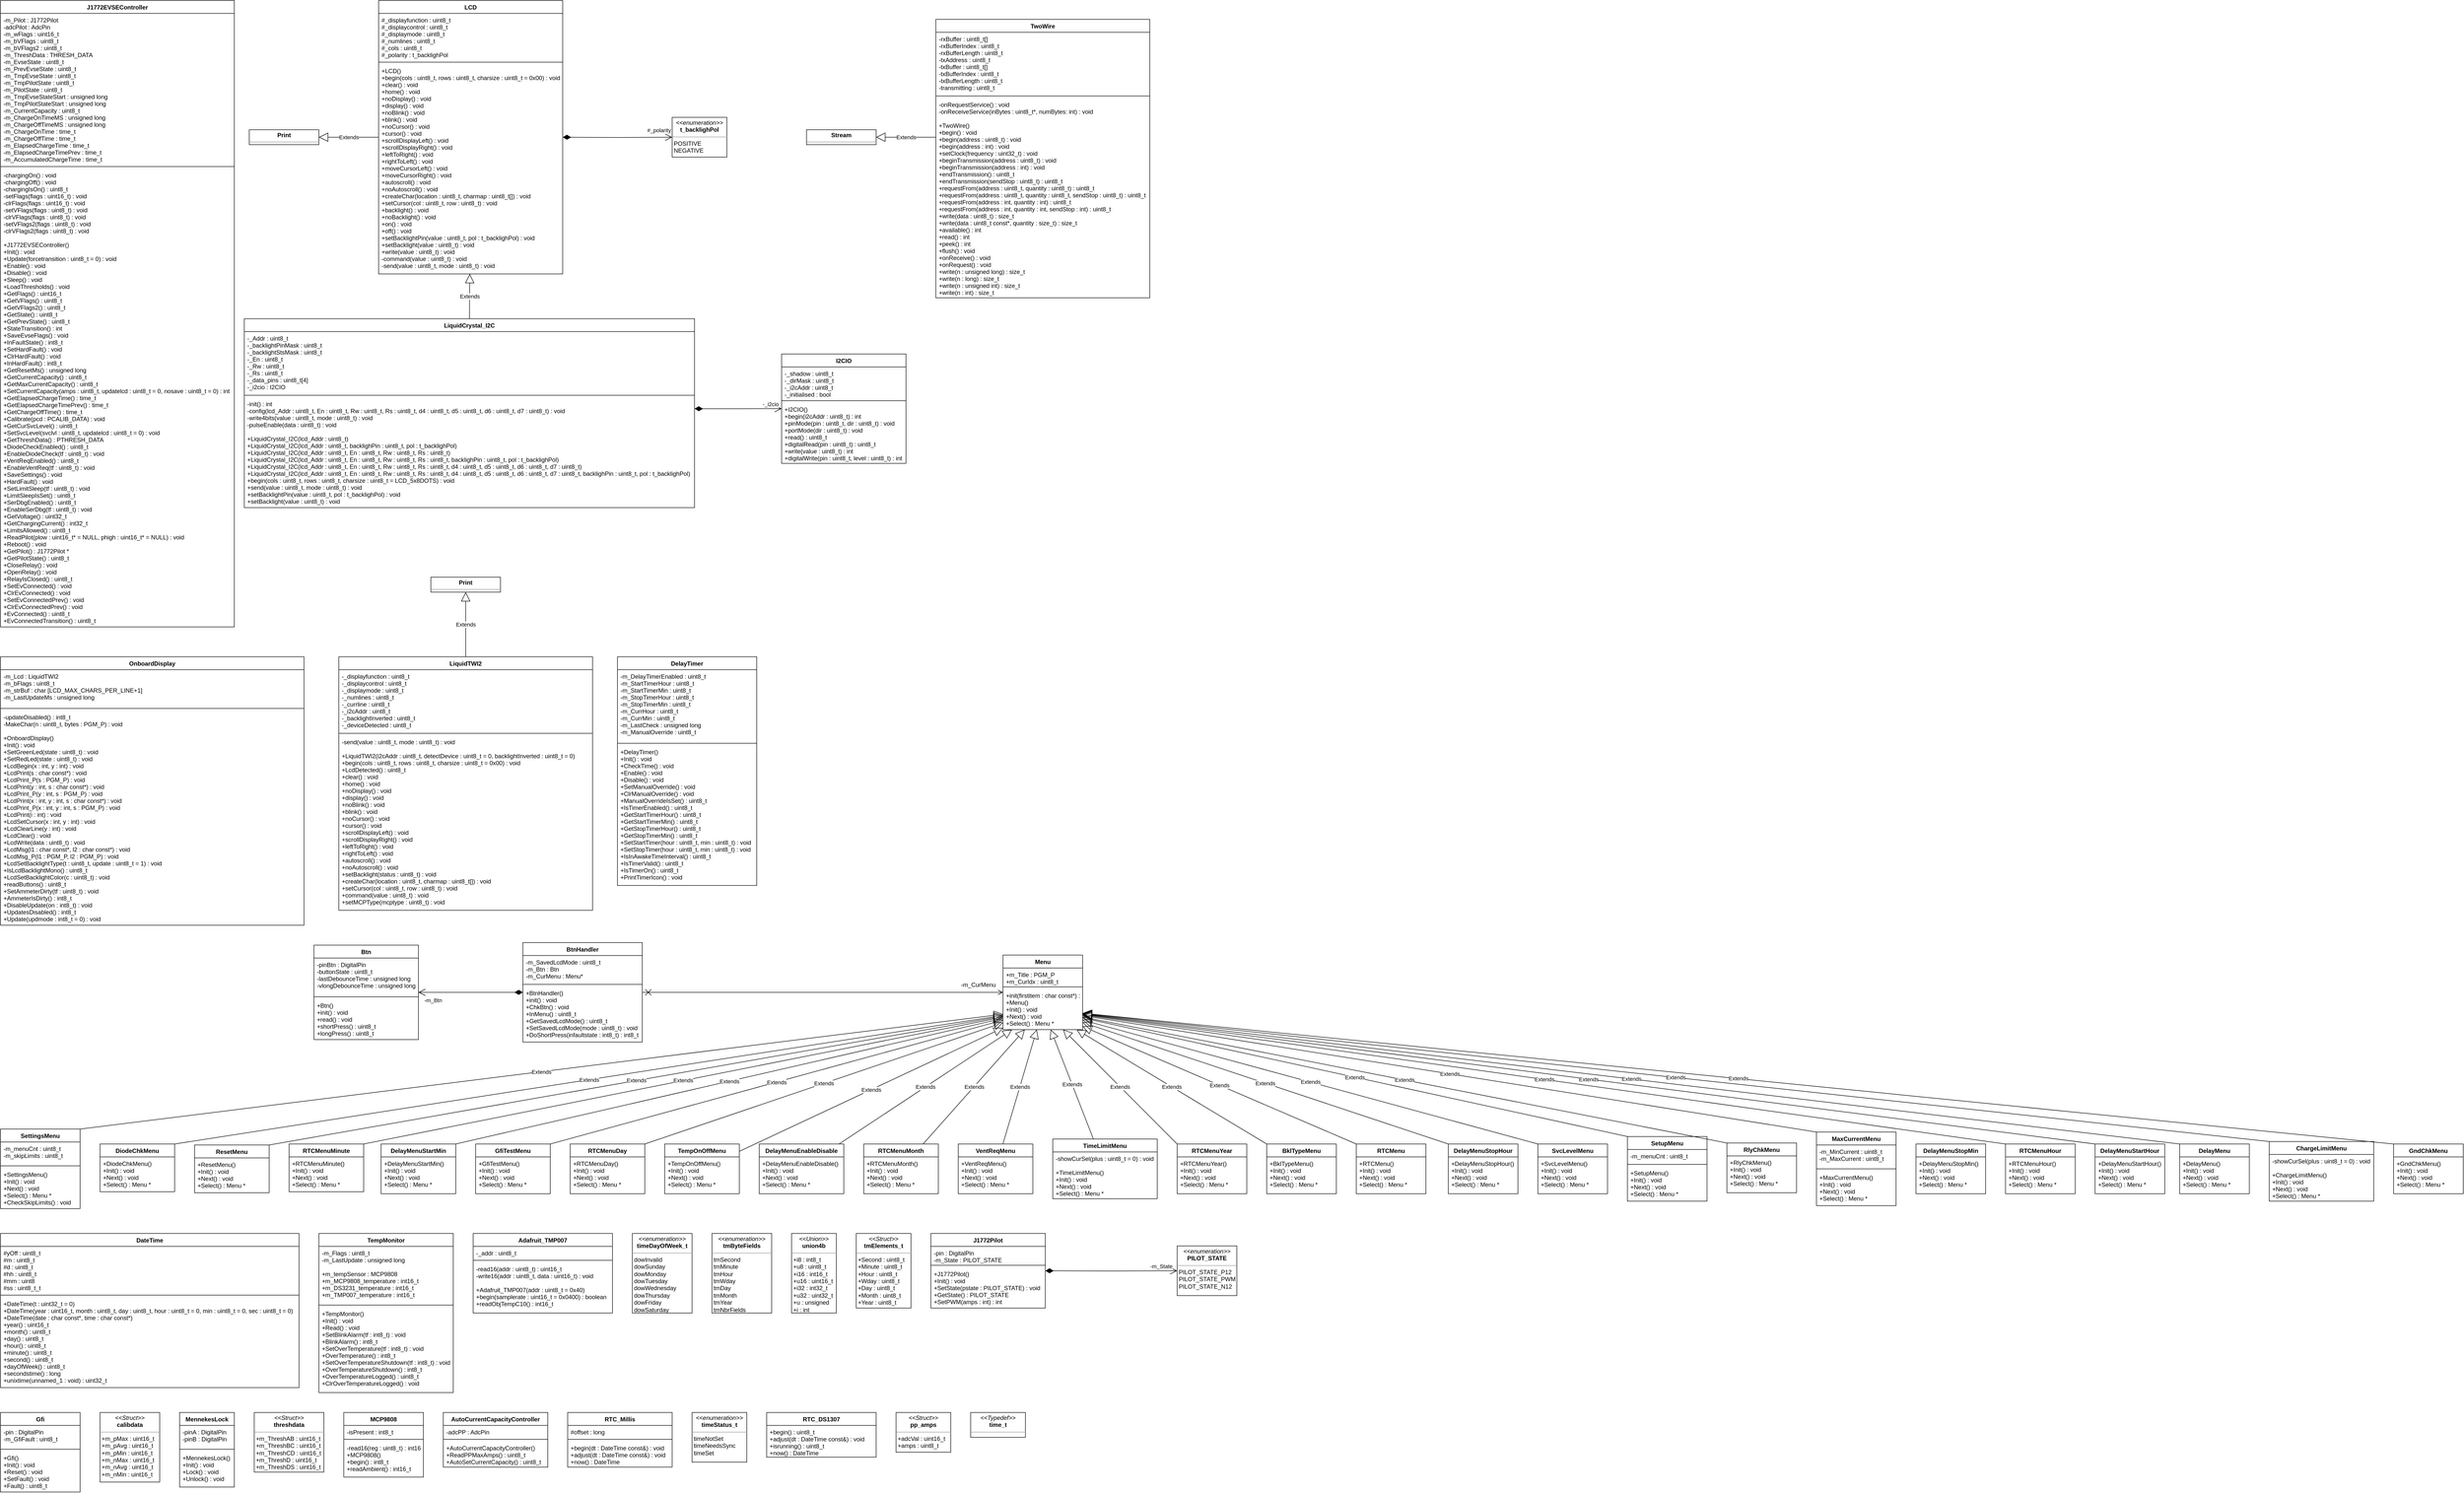 <mxfile version="14.9.9" type="github" pages="11">
  <diagram id="KDsjv-RnNn2GFel4Rh5_" name="Class Diagram">
    <mxGraphModel dx="1422" dy="794" grid="1" gridSize="10" guides="1" tooltips="1" connect="1" arrows="1" fold="1" page="1" pageScale="1" pageWidth="5100" pageHeight="1600" math="0" shadow="0">
      <root>
        <mxCell id="e65u4eLrgtHcUtkceHW--0" />
        <mxCell id="e65u4eLrgtHcUtkceHW--1" parent="e65u4eLrgtHcUtkceHW--0" />
        <mxCell id="e65u4eLrgtHcUtkceHW--2" value="J1772EVSEController" style="swimlane;fontStyle=1;align=center;verticalAlign=top;childLayout=stackLayout;horizontal=1;startSize=26;horizontalStack=0;resizeParent=1;resizeParentMax=0;resizeLast=0;collapsible=1;marginBottom=0;" parent="e65u4eLrgtHcUtkceHW--1" vertex="1">
          <mxGeometry x="80" y="80" width="470" height="1260" as="geometry" />
        </mxCell>
        <mxCell id="e65u4eLrgtHcUtkceHW--3" value="-m_Pilot : J1772Pilot&#xa;-adcPilot : AdcPin&#xa;-m_wFlags : uint16_t&#xa;-m_bVFlags : uint8_t&#xa;-m_bVFlags2 : uint8_t&#xa;-m_ThreshData : THRESH_DATA&#xa;-m_EvseState : uint8_t&#xa;-m_PrevEvseState : uint8_t&#xa;-m_TmpEvseState : uint8_t&#xa;-m_TmpPilotState : uint8_t&#xa;-m_PilotState : uint8_t&#xa;-m_TmpEvseStateStart : unsigned long&#xa;-m_TmpPilotStateStart : unsigned long&#xa;-m_CurrentCapacity : uint8_t&#xa;-m_ChargeOnTimeMS : unsigned long&#xa;-m_ChargeOffTimeMS : unsigned long&#xa;-m_ChargeOnTime : time_t&#xa;-m_ChargeOffTime : time_t&#xa;-m_ElapsedChargeTime : time_t&#xa;-m_ElapsedChargeTimePrev : time_t&#xa;-m_AccumulatedChargeTime : time_t" style="text;strokeColor=none;fillColor=none;align=left;verticalAlign=top;spacingLeft=4;spacingRight=4;overflow=hidden;rotatable=0;points=[[0,0.5],[1,0.5]];portConstraint=eastwest;" parent="e65u4eLrgtHcUtkceHW--2" vertex="1">
          <mxGeometry y="26" width="470" height="304" as="geometry" />
        </mxCell>
        <mxCell id="e65u4eLrgtHcUtkceHW--4" value="" style="line;strokeWidth=1;fillColor=none;align=left;verticalAlign=middle;spacingTop=-1;spacingLeft=3;spacingRight=3;rotatable=0;labelPosition=right;points=[];portConstraint=eastwest;" parent="e65u4eLrgtHcUtkceHW--2" vertex="1">
          <mxGeometry y="330" width="470" height="8" as="geometry" />
        </mxCell>
        <mxCell id="e65u4eLrgtHcUtkceHW--5" value="-chargingOn() : void&#xa;-chargingOff() : void&#xa;-chargingIsOn() : uint8_t&#xa;-setFlags(flags : uint16_t) : void&#xa;-clrFlags(flags : uint16_t) : void&#xa;-setVFlags(flags : uint8_t) : void&#xa;-clrVFlags(flags : uint8_t) : void&#xa;-setVFlags2(flags : uint8_t) : void&#xa;-clrVFlags2(flags : uint8_t) : void&#xa;&#xa;+J1772EVSEController()&#xa;+Init() : void&#xa;+Update(forcetransition : uint8_t = 0) : void&#xa;+Enable() : void&#xa;+Disable() : void&#xa;+Sleep() : void&#xa;+LoadThresholds() : void&#xa;+GetFlags() : uint16_t&#xa;+GetVFlags() : uint8_t&#xa;+GetVFlags2() : uint8_t&#xa;+GetState() : uint8_t&#xa;+GetPrevState() : uint8_t&#xa;+StateTransition() : int&#xa;+SaveEvseFlags() : void&#xa;+InFaultState() : int8_t&#xa;+SetHardFault() : void&#xa;+ClrHardFault() : void&#xa;+InHardFault() : int8_t&#xa;+GetResetMs() : unsigned long&#xa;+GetCurrentCapacity() : uint8_t&#xa;+GetMaxCurrentCapacity() : uint8_t&#xa;+SetCurrentCapacity(amps : uint8_t, updatelcd : uint8_t = 0, nosave : uint8_t = 0) : int&#xa;+GetElapsedChargeTime() : time_t&#xa;+GetElapsedChargeTimePrev() : time_t&#xa;+GetChargeOffTime() : time_t&#xa;+Calibrate(pcd : PCALIB_DATA) : void&#xa;+GetCurSvcLevel() : uint8_t&#xa;+SetSvcLevel(svclvl : uint8_t, updatelcd : uint8_t = 0) : void&#xa;+GetThreshData() : PTHRESH_DATA&#xa;+DiodeCheckEnabled() : uint8_t&#xa;+EnableDiodeCheck(tf : uint8_t) : void&#xa;+VentReqEnabled() : uint8_t&#xa;+EnableVentReq(tf : uint8_t) : void&#xa;+SaveSettings() : void&#xa;+HardFault() : void&#xa;+SetLimitSleep(tf : uint8_t) : void&#xa;+LimitSleepIsSet() : uint8_t&#xa;+SerDbgEnabled() : uint8_t&#xa;+EnableSerDbg(tf : uint8_t) : void&#xa;+GetVoltage() : uint32_t&#xa;+GetChargingCurrent() : int32_t&#xa;+LimitsAllowed() : uint8_t&#xa;+ReadPilot(plow : uint16_t* = NULL, phigh : uint16_t* = NULL) : void&#xa;+Reboot() : void&#xa;+GetPilot() : J1772Pilot *&#xa;+GetPilotState() : uint8_t&#xa;+CloseRelay() : void&#xa;+OpenRelay() : void&#xa;+RelayIsClosed() : uint8_t&#xa;+SetEvConnected() : void&#xa;+ClrEvConnected() : void&#xa;+SetEvConnectedPrev() : void&#xa;+ClrEvConnectedPrev() : void&#xa;+EvConnected() : uint8_t&#xa;+EvConnectedTransition() : uint8_t" style="text;strokeColor=none;fillColor=none;align=left;verticalAlign=top;spacingLeft=4;spacingRight=4;overflow=hidden;rotatable=0;points=[[0,0.5],[1,0.5]];portConstraint=eastwest;" parent="e65u4eLrgtHcUtkceHW--2" vertex="1">
          <mxGeometry y="338" width="470" height="922" as="geometry" />
        </mxCell>
        <mxCell id="e65u4eLrgtHcUtkceHW--6" value="LCD" style="swimlane;fontStyle=1;align=center;verticalAlign=top;childLayout=stackLayout;horizontal=1;startSize=26;horizontalStack=0;resizeParent=1;resizeParentMax=0;resizeLast=0;collapsible=1;marginBottom=0;" parent="e65u4eLrgtHcUtkceHW--1" vertex="1">
          <mxGeometry x="840" y="80" width="370" height="550" as="geometry" />
        </mxCell>
        <mxCell id="e65u4eLrgtHcUtkceHW--7" value="#_displayfunction : uint8_t&#xa;#_displaycontrol : uint8_t&#xa;#_displaymode : uint8_t&#xa;#_numlines : uint8_t&#xa;#_cols : uint8_t&#xa;#_polarity : t_backlighPol" style="text;strokeColor=none;fillColor=none;align=left;verticalAlign=top;spacingLeft=4;spacingRight=4;overflow=hidden;rotatable=0;points=[[0,0.5],[1,0.5]];portConstraint=eastwest;" parent="e65u4eLrgtHcUtkceHW--6" vertex="1">
          <mxGeometry y="26" width="370" height="94" as="geometry" />
        </mxCell>
        <mxCell id="e65u4eLrgtHcUtkceHW--8" value="" style="line;strokeWidth=1;fillColor=none;align=left;verticalAlign=middle;spacingTop=-1;spacingLeft=3;spacingRight=3;rotatable=0;labelPosition=right;points=[];portConstraint=eastwest;" parent="e65u4eLrgtHcUtkceHW--6" vertex="1">
          <mxGeometry y="120" width="370" height="8" as="geometry" />
        </mxCell>
        <mxCell id="e65u4eLrgtHcUtkceHW--9" value="+LCD()&#xa;+begin(cols : uint8_t, rows : uint8_t, charsize : uint8_t = 0x00) : void&#xa;+clear() : void&#xa;+home() : void&#xa;+noDisplay() : void&#xa;+display() : void&#xa;+noBlink() : void&#xa;+blink() : void&#xa;+noCursor() : void&#xa;+cursor() : void&#xa;+scrollDisplayLeft() : void&#xa;+scrollDisplayRight() : void&#xa;+leftToRight() : void&#xa;+rightToLeft() : void&#xa;+moveCursorLeft() : void&#xa;+moveCursorRight() : void&#xa;+autoscroll() : void&#xa;+noAutoscroll() : void&#xa;+createChar(location : uint8_t, charmap : uint8_t[]) : void&#xa;+setCursor(col : uint8_t, row : uint8_t) : void&#xa;+backlight() : void&#xa;+noBacklight() : void&#xa;+on() : void&#xa;+off() : void&#xa;+setBacklightPin(value : uint8_t, pol : t_backlighPol) : void&#xa;+setBacklight(value : uint8_t) : void&#xa;+write(value : uint8_t) : void&#xa;-command(value : uint8_t) : void&#xa;-send(value : uint8_t, mode : uint8_t) : void" style="text;strokeColor=none;fillColor=none;align=left;verticalAlign=top;spacingLeft=4;spacingRight=4;overflow=hidden;rotatable=0;points=[[0,0.5],[1,0.5]];portConstraint=eastwest;" parent="e65u4eLrgtHcUtkceHW--6" vertex="1">
          <mxGeometry y="128" width="370" height="422" as="geometry" />
        </mxCell>
        <mxCell id="e65u4eLrgtHcUtkceHW--15" value="#_polarity" style="endArrow=open;html=1;endSize=12;startArrow=diamondThin;startSize=14;startFill=1;edgeStyle=orthogonalEdgeStyle;align=left;verticalAlign=bottom;" parent="e65u4eLrgtHcUtkceHW--1" target="C68NAv88REjsute9QF0K-181" edge="1">
          <mxGeometry x="0.535" y="5" relative="1" as="geometry">
            <mxPoint x="1210" y="355" as="sourcePoint" />
            <mxPoint x="1420" y="355" as="targetPoint" />
            <mxPoint as="offset" />
          </mxGeometry>
        </mxCell>
        <mxCell id="e65u4eLrgtHcUtkceHW--22" value="Extends" style="endArrow=block;endSize=16;endFill=0;html=1;exitX=0.5;exitY=0;exitDx=0;exitDy=0;" parent="e65u4eLrgtHcUtkceHW--1" source="e65u4eLrgtHcUtkceHW--18" target="e65u4eLrgtHcUtkceHW--9" edge="1">
          <mxGeometry width="160" relative="1" as="geometry">
            <mxPoint x="920" y="680" as="sourcePoint" />
            <mxPoint x="1080" y="680" as="targetPoint" />
          </mxGeometry>
        </mxCell>
        <mxCell id="e65u4eLrgtHcUtkceHW--18" value="LiquidCrystal_I2C" style="swimlane;fontStyle=1;align=center;verticalAlign=top;childLayout=stackLayout;horizontal=1;startSize=26;horizontalStack=0;resizeParent=1;resizeParentMax=0;resizeLast=0;collapsible=1;marginBottom=0;" parent="e65u4eLrgtHcUtkceHW--1" vertex="1">
          <mxGeometry x="570" y="720" width="905" height="380" as="geometry" />
        </mxCell>
        <mxCell id="e65u4eLrgtHcUtkceHW--19" value="-_Addr : uint8_t&#xa;-_backlightPinMask : uint8_t&#xa;-_backlightStsMask : uint8_t&#xa;-_En : uint8_t&#xa;-_Rw : uint8_t&#xa;-_Rs : uint8_t&#xa;-_data_pins : uint8_t[4]&#xa;-_i2cio : I2CIO" style="text;strokeColor=none;fillColor=none;align=left;verticalAlign=top;spacingLeft=4;spacingRight=4;overflow=hidden;rotatable=0;points=[[0,0.5],[1,0.5]];portConstraint=eastwest;" parent="e65u4eLrgtHcUtkceHW--18" vertex="1">
          <mxGeometry y="26" width="905" height="124" as="geometry" />
        </mxCell>
        <mxCell id="e65u4eLrgtHcUtkceHW--20" value="" style="line;strokeWidth=1;fillColor=none;align=left;verticalAlign=middle;spacingTop=-1;spacingLeft=3;spacingRight=3;rotatable=0;labelPosition=right;points=[];portConstraint=eastwest;" parent="e65u4eLrgtHcUtkceHW--18" vertex="1">
          <mxGeometry y="150" width="905" height="8" as="geometry" />
        </mxCell>
        <mxCell id="e65u4eLrgtHcUtkceHW--21" value="-init() : int&#xa;-config(lcd_Addr : uint8_t, En : uint8_t, Rw : uint8_t, Rs : uint8_t, d4 : uint8_t, d5 : uint8_t, d6 : uint8_t, d7 : uint8_t) : void&#xa;-write4bits(value : uint8_t, mode : uint8_t) : void&#xa;-pulseEnable(data : uint8_t) : void&#xa;&#xa;+LiquidCrystal_I2C(lcd_Addr : uint8_t)&#xa;+LiquidCrystal_I2C(lcd_Addr : uint8_t, backlighPin : uint8_t, pol : t_backlighPol)&#xa;+LiquidCrystal_I2C(lcd_Addr : uint8_t, En : uint8_t, Rw : uint8_t, Rs : uint8_t)&#xa;+LiquidCrystal_I2C(lcd_Addr : uint8_t, En : uint8_t, Rw : uint8_t, Rs : uint8_t, backlighPin : uint8_t, pol : t_backlighPol)&#xa;+LiquidCrystal_I2C(lcd_Addr : uint8_t, En : uint8_t, Rw : uint8_t, Rs : uint8_t, d4 : uint8_t, d5 : uint8_t, d6 : uint8_t, d7 : uint8_t)&#xa;+LiquidCrystal_I2C(lcd_Addr : uint8_t, En : uint8_t, Rw : uint8_t, Rs : uint8_t, d4 : uint8_t, d5 : uint8_t, d6 : uint8_t, d7 : uint8_t, backlighPin : uint8_t, pol : t_backlighPol)&#xa;+begin(cols : uint8_t, rows : uint8_t, charsize : uint8_t = LCD_5x8DOTS) : void&#xa;+send(value : uint8_t, mode : uint8_t) : void&#xa;+setBacklightPin(value : uint8_t, pol : t_backlighPol) : void&#xa;+setBacklight(value : uint8_t) : void&#xa;" style="text;strokeColor=none;fillColor=none;align=left;verticalAlign=top;spacingLeft=4;spacingRight=4;overflow=hidden;rotatable=0;points=[[0,0.5],[1,0.5]];portConstraint=eastwest;" parent="e65u4eLrgtHcUtkceHW--18" vertex="1">
          <mxGeometry y="158" width="905" height="222" as="geometry" />
        </mxCell>
        <mxCell id="e65u4eLrgtHcUtkceHW--27" value="-_i2cio" style="endArrow=open;html=1;endSize=12;startArrow=diamondThin;startSize=14;startFill=1;edgeStyle=orthogonalEdgeStyle;align=left;verticalAlign=bottom;exitX=1;exitY=0.104;exitDx=0;exitDy=0;exitPerimeter=0;" parent="e65u4eLrgtHcUtkceHW--1" source="e65u4eLrgtHcUtkceHW--21" target="e65u4eLrgtHcUtkceHW--23" edge="1">
          <mxGeometry x="0.543" relative="1" as="geometry">
            <mxPoint x="1470" y="900" as="sourcePoint" />
            <mxPoint x="1630" y="900" as="targetPoint" />
            <mxPoint as="offset" />
          </mxGeometry>
        </mxCell>
        <mxCell id="C68NAv88REjsute9QF0K-0" value="TwoWire" style="swimlane;fontStyle=1;align=center;verticalAlign=top;childLayout=stackLayout;horizontal=1;startSize=26;horizontalStack=0;resizeParent=1;resizeParentMax=0;resizeLast=0;collapsible=1;marginBottom=0;" parent="e65u4eLrgtHcUtkceHW--1" vertex="1">
          <mxGeometry x="1960" y="118" width="430" height="560" as="geometry" />
        </mxCell>
        <mxCell id="C68NAv88REjsute9QF0K-1" value="-rxBuffer : uint8_t[]&#xa;-rxBufferIndex : uint8_t&#xa;-rxBufferLength : uint8_t&#xa;-txAddress : uint8_t&#xa;-txBuffer : uint8_t[]&#xa;-txBufferIndex : uint8_t&#xa;-txBufferLength : uint8_t&#xa;-transmitting : uint8_t" style="text;strokeColor=none;fillColor=none;align=left;verticalAlign=top;spacingLeft=4;spacingRight=4;overflow=hidden;rotatable=0;points=[[0,0.5],[1,0.5]];portConstraint=eastwest;" parent="C68NAv88REjsute9QF0K-0" vertex="1">
          <mxGeometry y="26" width="430" height="124" as="geometry" />
        </mxCell>
        <mxCell id="C68NAv88REjsute9QF0K-2" value="" style="line;strokeWidth=1;fillColor=none;align=left;verticalAlign=middle;spacingTop=-1;spacingLeft=3;spacingRight=3;rotatable=0;labelPosition=right;points=[];portConstraint=eastwest;" parent="C68NAv88REjsute9QF0K-0" vertex="1">
          <mxGeometry y="150" width="430" height="8" as="geometry" />
        </mxCell>
        <mxCell id="C68NAv88REjsute9QF0K-3" value="-onRequestService() : void&#xa;-onReceiveService(inBytes : uint8_t*, numBytes: int) : void&#xa;&#xa;+TwoWire()&#xa;+begin() : void&#xa;+begin(address : uint8_t) : void&#xa;+begin(address : int) : void&#xa;+setClock(frequency : uint32_t) : void&#xa;+beginTransmission(address : uint8_t) : void&#xa;+beginTransmission(address : int) : void&#xa;+endTransmission() : uint8_t&#xa;+endTransmission(sendStop : uint8_t) : uint8_t&#xa;+requestFrom(address : uint8_t, quantity : uint8_t) : uint8_t&#xa;+requestFrom(address : uint8_t, quantity : uint8_t, sendStop : uint8_t) : uint8_t&#xa;+requestFrom(address : int, quantity : int) : uint8_t&#xa;+requestFrom(address : int, quantity : int, sendStop : int) : uint8_t&#xa;+write(data : uint8_t) : size_t&#xa;+write(data : uint8_t const*, quantity : size_t) : size_t&#xa;+available() : int&#xa;+read() : int&#xa;+peek() : int&#xa;+flush() : void&#xa;+onReceive() : void&#xa;+onRequest() : void&#xa;+write(n : unsigned long) : size_t&#xa;+write(n : long) : size_t&#xa;+write(n : unsigned int) : size_t&#xa;+write(n : int) : size_t" style="text;strokeColor=none;fillColor=none;align=left;verticalAlign=top;spacingLeft=4;spacingRight=4;overflow=hidden;rotatable=0;points=[[0,0.5],[1,0.5]];portConstraint=eastwest;fontStyle=0" parent="C68NAv88REjsute9QF0K-0" vertex="1">
          <mxGeometry y="158" width="430" height="402" as="geometry" />
        </mxCell>
        <mxCell id="e65u4eLrgtHcUtkceHW--23" value="I2CIO" style="swimlane;fontStyle=1;align=center;verticalAlign=top;childLayout=stackLayout;horizontal=1;startSize=26;horizontalStack=0;resizeParent=1;resizeParentMax=0;resizeLast=0;collapsible=1;marginBottom=0;" parent="e65u4eLrgtHcUtkceHW--1" vertex="1">
          <mxGeometry x="1650" y="791" width="250" height="220" as="geometry" />
        </mxCell>
        <mxCell id="e65u4eLrgtHcUtkceHW--24" value="-_shadow : uint8_t&#xa;-_dirMask : uint8_t&#xa;-_i2cAddr : uint8_t&#xa;-_initialised : bool" style="text;strokeColor=none;fillColor=none;align=left;verticalAlign=top;spacingLeft=4;spacingRight=4;overflow=hidden;rotatable=0;points=[[0,0.5],[1,0.5]];portConstraint=eastwest;" parent="e65u4eLrgtHcUtkceHW--23" vertex="1">
          <mxGeometry y="26" width="250" height="64" as="geometry" />
        </mxCell>
        <mxCell id="e65u4eLrgtHcUtkceHW--25" value="" style="line;strokeWidth=1;fillColor=none;align=left;verticalAlign=middle;spacingTop=-1;spacingLeft=3;spacingRight=3;rotatable=0;labelPosition=right;points=[];portConstraint=eastwest;" parent="e65u4eLrgtHcUtkceHW--23" vertex="1">
          <mxGeometry y="90" width="250" height="8" as="geometry" />
        </mxCell>
        <mxCell id="e65u4eLrgtHcUtkceHW--26" value="+I2CIO()&#xa;+begin(i2cAddr : uint8_t) : int&#xa;+pinMode(pin : uint8_t, dir : uint8_t) : void&#xa;+portMode(dir : uint8_t) : void&#xa;+read() : uint8_t&#xa;+digitalRead(pin : uint8_t) : uint8_t&#xa;+write(value : uint8_t) : int&#xa;+digitalWrite(pin : uint8_t, level : uint8_t) : int" style="text;strokeColor=none;fillColor=none;align=left;verticalAlign=top;spacingLeft=4;spacingRight=4;overflow=hidden;rotatable=0;points=[[0,0.5],[1,0.5]];portConstraint=eastwest;" parent="e65u4eLrgtHcUtkceHW--23" vertex="1">
          <mxGeometry y="98" width="250" height="122" as="geometry" />
        </mxCell>
        <mxCell id="C68NAv88REjsute9QF0K-4" value="OnboardDisplay" style="swimlane;fontStyle=1;align=center;verticalAlign=top;childLayout=stackLayout;horizontal=1;startSize=26;horizontalStack=0;resizeParent=1;resizeParentMax=0;resizeLast=0;collapsible=1;marginBottom=0;" parent="e65u4eLrgtHcUtkceHW--1" vertex="1">
          <mxGeometry x="80" y="1400" width="610" height="540" as="geometry" />
        </mxCell>
        <mxCell id="C68NAv88REjsute9QF0K-5" value="-m_Lcd : LiquidTWI2&#xa;-m_bFlags : uint8_t&#xa;-m_strBuf : char [LCD_MAX_CHARS_PER_LINE+1]&#xa;-m_LastUpdateMs : unsigned long" style="text;strokeColor=none;fillColor=none;align=left;verticalAlign=top;spacingLeft=4;spacingRight=4;overflow=hidden;rotatable=0;points=[[0,0.5],[1,0.5]];portConstraint=eastwest;" parent="C68NAv88REjsute9QF0K-4" vertex="1">
          <mxGeometry y="26" width="610" height="74" as="geometry" />
        </mxCell>
        <mxCell id="C68NAv88REjsute9QF0K-6" value="" style="line;strokeWidth=1;fillColor=none;align=left;verticalAlign=middle;spacingTop=-1;spacingLeft=3;spacingRight=3;rotatable=0;labelPosition=right;points=[];portConstraint=eastwest;" parent="C68NAv88REjsute9QF0K-4" vertex="1">
          <mxGeometry y="100" width="610" height="8" as="geometry" />
        </mxCell>
        <mxCell id="C68NAv88REjsute9QF0K-7" value="-updateDisabled() : int8_t&#xa;-MakeChar(n : uint8_t, bytes : PGM_P) : void&#xa;&#xa;+OnboardDisplay()&#xa;+Init() : void&#xa;+SetGreenLed(state : uint8_t) : void&#xa;+SetRedLed(state : uint8_t) : void&#xa;+LcdBegin(x : int, y : int) : void&#xa;+LcdPrint(s : char const*) : void&#xa;+LcdPrint_P(s : PGM_P) : void&#xa;+LcdPrint(y : int, s : char const*) : void&#xa;+LcdPrint_P(y : int, s : PGM_P) : void&#xa;+LcdPrint(x : int, y : int, s : char const*) : void&#xa;+LcdPrint_P(x : int, y : int, s : PGM_P) : void&#xa;+LcdPrint(i : int) : void&#xa;+LcdSetCursor(x : int, y : int) : void&#xa;+LcdClearLine(y : int) : void&#xa;+LcdClear() : void&#xa;+LcdWrite(data : uint8_t) : void&#xa;+LcdMsg(l1 : char const*, l2 : char const*) : void&#xa;+LcdMsg_P(l1 : PGM_P, l2 : PGM_P) : void&#xa;+LcdSetBacklightType(t : uint8_t, update : uint8_t = 1) : void&#xa;+IsLcdBacklightMono() : uint8_t&#xa;+LcdSetBacklightColor(c : uint8_t) : void&#xa;+readButtons() : uint8_t&#xa;+SetAmmeterDirty(tf : uint8_t) : void&#xa;+AmmeterIsDirty() : int8_t&#xa;+DisableUpdate(on : int8_t) : void&#xa;+UpdatesDisabled() : int8_t&#xa;+Update(updmode : int8_t = 0) : void" style="text;strokeColor=none;fillColor=none;align=left;verticalAlign=top;spacingLeft=4;spacingRight=4;overflow=hidden;rotatable=0;points=[[0,0.5],[1,0.5]];portConstraint=eastwest;" parent="C68NAv88REjsute9QF0K-4" vertex="1">
          <mxGeometry y="108" width="610" height="432" as="geometry" />
        </mxCell>
        <mxCell id="C68NAv88REjsute9QF0K-8" value="LiquidTWI2" style="swimlane;fontStyle=1;align=center;verticalAlign=top;childLayout=stackLayout;horizontal=1;startSize=26;horizontalStack=0;resizeParent=1;resizeParentMax=0;resizeLast=0;collapsible=1;marginBottom=0;" parent="e65u4eLrgtHcUtkceHW--1" vertex="1">
          <mxGeometry x="760" y="1400" width="510" height="510" as="geometry" />
        </mxCell>
        <mxCell id="C68NAv88REjsute9QF0K-9" value="-_displayfunction : uint8_t&#xa;-_displaycontrol : uint8_t&#xa;-_displaymode : uint8_t&#xa;-_numlines : uint8_t&#xa;-_currline : uint8_t&#xa;-_i2cAddr : uint8_t&#xa;-_backlightInverted : uint8_t&#xa;-_deviceDetected : uint8_t" style="text;strokeColor=none;fillColor=none;align=left;verticalAlign=top;spacingLeft=4;spacingRight=4;overflow=hidden;rotatable=0;points=[[0,0.5],[1,0.5]];portConstraint=eastwest;" parent="C68NAv88REjsute9QF0K-8" vertex="1">
          <mxGeometry y="26" width="510" height="124" as="geometry" />
        </mxCell>
        <mxCell id="C68NAv88REjsute9QF0K-10" value="" style="line;strokeWidth=1;fillColor=none;align=left;verticalAlign=middle;spacingTop=-1;spacingLeft=3;spacingRight=3;rotatable=0;labelPosition=right;points=[];portConstraint=eastwest;" parent="C68NAv88REjsute9QF0K-8" vertex="1">
          <mxGeometry y="150" width="510" height="8" as="geometry" />
        </mxCell>
        <mxCell id="C68NAv88REjsute9QF0K-11" value="-send(value : uint8_t, mode : uint8_t) : void&#xa;&#xa;+LiquidTWI2(i2cAddr : uint8_t, detectDevice : uint8_t = 0, backlightInverted : uint8_t = 0)&#xa;+begin(cols : uint8_t, rows : uint8_t, charsize : uint8_t = 0x00) : void&#xa;+LcdDetected() : uint8_t&#xa;+clear() : void&#xa;+home() : void&#xa;+noDisplay() : void&#xa;+display() : void&#xa;+noBlink() : void&#xa;+blink() : void&#xa;+noCursor() : void&#xa;+cursor() : void&#xa;+scrollDisplayLeft() : void&#xa;+scrollDisplayRight() : void&#xa;+leftToRight() : void&#xa;+rightToLeft() : void&#xa;+autoscroll() : void&#xa;+noAutoscroll() : void&#xa;+setBacklight(status : uint8_t) : void&#xa;+createChar(location : uint8_t, charmap : uint8_t[]) : void&#xa;+setCursor(col : uint8_t, row : uint8_t) : void&#xa;+command(value : uint8_t) : void&#xa;+setMCPType(mcptype : uint8_t) : void" style="text;strokeColor=none;fillColor=none;align=left;verticalAlign=top;spacingLeft=4;spacingRight=4;overflow=hidden;rotatable=0;points=[[0,0.5],[1,0.5]];portConstraint=eastwest;" parent="C68NAv88REjsute9QF0K-8" vertex="1">
          <mxGeometry y="158" width="510" height="352" as="geometry" />
        </mxCell>
        <mxCell id="C68NAv88REjsute9QF0K-12" value="DelayTimer" style="swimlane;fontStyle=1;align=center;verticalAlign=top;childLayout=stackLayout;horizontal=1;startSize=26;horizontalStack=0;resizeParent=1;resizeParentMax=0;resizeLast=0;collapsible=1;marginBottom=0;" parent="e65u4eLrgtHcUtkceHW--1" vertex="1">
          <mxGeometry x="1320" y="1400" width="280" height="460" as="geometry" />
        </mxCell>
        <mxCell id="C68NAv88REjsute9QF0K-13" value="-m_DelayTimerEnabled : uint8_t&#xa;-m_StartTimerHour : uint8_t&#xa;-m_StartTimerMin : uint8_t&#xa;-m_StopTimerHour : uint8_t&#xa;-m_StopTimerMin : uint8_t&#xa;-m_CurrHour : uint8_t&#xa;-m_CurrMin : uint8_t&#xa;-m_LastCheck : unsigned long&#xa;-m_ManualOverride : uint8_t" style="text;strokeColor=none;fillColor=none;align=left;verticalAlign=top;spacingLeft=4;spacingRight=4;overflow=hidden;rotatable=0;points=[[0,0.5],[1,0.5]];portConstraint=eastwest;" parent="C68NAv88REjsute9QF0K-12" vertex="1">
          <mxGeometry y="26" width="280" height="144" as="geometry" />
        </mxCell>
        <mxCell id="C68NAv88REjsute9QF0K-14" value="" style="line;strokeWidth=1;fillColor=none;align=left;verticalAlign=middle;spacingTop=-1;spacingLeft=3;spacingRight=3;rotatable=0;labelPosition=right;points=[];portConstraint=eastwest;" parent="C68NAv88REjsute9QF0K-12" vertex="1">
          <mxGeometry y="170" width="280" height="8" as="geometry" />
        </mxCell>
        <mxCell id="C68NAv88REjsute9QF0K-15" value="+DelayTimer()&#xa;+Init() : void&#xa;+CheckTime() : void&#xa;+Enable() : void&#xa;+Disable() : void&#xa;+SetManualOverride() : void&#xa;+ClrManualOverride() : void&#xa;+ManualOverrideIsSet() : uint8_t&#xa;+IsTimerEnabled() : uint8_t&#xa;+GetStartTimerHour() : uint8_t&#xa;+GetStartTimerMin() : uint8_t&#xa;+GetStopTimerHour() : uint8_t&#xa;+GetStopTimerMin() : uint8_t&#xa;+SetStartTimer(hour : uint8_t, min : uint8_t) : void&#xa;+SetStopTimer(hour : uint8_t, min : uint8_t) : void&#xa;+IsInAwakeTimeInterval() : uint8_t&#xa;+IsTimerValid() : uint8_t&#xa;+IsTimerOn() : uint8_t&#xa;+PrintTimerIcon() : void" style="text;strokeColor=none;fillColor=none;align=left;verticalAlign=top;spacingLeft=4;spacingRight=4;overflow=hidden;rotatable=0;points=[[0,0.5],[1,0.5]];portConstraint=eastwest;" parent="C68NAv88REjsute9QF0K-12" vertex="1">
          <mxGeometry y="178" width="280" height="282" as="geometry" />
        </mxCell>
        <mxCell id="C68NAv88REjsute9QF0K-16" value="Btn" style="swimlane;fontStyle=1;align=center;verticalAlign=top;childLayout=stackLayout;horizontal=1;startSize=26;horizontalStack=0;resizeParent=1;resizeParentMax=0;resizeLast=0;collapsible=1;marginBottom=0;" parent="e65u4eLrgtHcUtkceHW--1" vertex="1">
          <mxGeometry x="710" y="1980" width="210" height="190" as="geometry" />
        </mxCell>
        <mxCell id="C68NAv88REjsute9QF0K-17" value="-pinBtn : DigitalPin&#xa;-buttonState : uint8_t&#xa;-lastDebounceTime : unsigned long&#xa;-vlongDebounceTime : unsigned long" style="text;strokeColor=none;fillColor=none;align=left;verticalAlign=top;spacingLeft=4;spacingRight=4;overflow=hidden;rotatable=0;points=[[0,0.5],[1,0.5]];portConstraint=eastwest;" parent="C68NAv88REjsute9QF0K-16" vertex="1">
          <mxGeometry y="26" width="210" height="74" as="geometry" />
        </mxCell>
        <mxCell id="C68NAv88REjsute9QF0K-18" value="" style="line;strokeWidth=1;fillColor=none;align=left;verticalAlign=middle;spacingTop=-1;spacingLeft=3;spacingRight=3;rotatable=0;labelPosition=right;points=[];portConstraint=eastwest;" parent="C68NAv88REjsute9QF0K-16" vertex="1">
          <mxGeometry y="100" width="210" height="8" as="geometry" />
        </mxCell>
        <mxCell id="C68NAv88REjsute9QF0K-19" value="+Btn()&#xa;+init() : void&#xa;+read() : void&#xa;+shortPress() : uint8_t&#xa;+longPress() : uint8_t" style="text;strokeColor=none;fillColor=none;align=left;verticalAlign=top;spacingLeft=4;spacingRight=4;overflow=hidden;rotatable=0;points=[[0,0.5],[1,0.5]];portConstraint=eastwest;" parent="C68NAv88REjsute9QF0K-16" vertex="1">
          <mxGeometry y="108" width="210" height="82" as="geometry" />
        </mxCell>
        <mxCell id="C68NAv88REjsute9QF0K-24" value="-m_Btn" style="endArrow=open;html=1;endSize=12;startArrow=diamondThin;startSize=14;startFill=1;edgeStyle=orthogonalEdgeStyle;align=left;verticalAlign=bottom;" parent="e65u4eLrgtHcUtkceHW--1" source="C68NAv88REjsute9QF0K-20" target="C68NAv88REjsute9QF0K-16" edge="1">
          <mxGeometry x="0.905" y="25" relative="1" as="geometry">
            <mxPoint x="950" y="2080" as="sourcePoint" />
            <mxPoint x="1110" y="2080" as="targetPoint" />
            <mxPoint as="offset" />
          </mxGeometry>
        </mxCell>
        <mxCell id="C68NAv88REjsute9QF0K-20" value="BtnHandler" style="swimlane;fontStyle=1;align=center;verticalAlign=top;childLayout=stackLayout;horizontal=1;startSize=26;horizontalStack=0;resizeParent=1;resizeParentMax=0;resizeLast=0;collapsible=1;marginBottom=0;" parent="e65u4eLrgtHcUtkceHW--1" vertex="1">
          <mxGeometry x="1130" y="1975" width="240" height="200" as="geometry" />
        </mxCell>
        <mxCell id="C68NAv88REjsute9QF0K-21" value="-m_SavedLcdMode : uint8_t&#xa;-m_Btn : Btn&#xa;-m_CurMenu : Menu*" style="text;strokeColor=none;fillColor=none;align=left;verticalAlign=top;spacingLeft=4;spacingRight=4;overflow=hidden;rotatable=0;points=[[0,0.5],[1,0.5]];portConstraint=eastwest;" parent="C68NAv88REjsute9QF0K-20" vertex="1">
          <mxGeometry y="26" width="240" height="54" as="geometry" />
        </mxCell>
        <mxCell id="C68NAv88REjsute9QF0K-22" value="" style="line;strokeWidth=1;fillColor=none;align=left;verticalAlign=middle;spacingTop=-1;spacingLeft=3;spacingRight=3;rotatable=0;labelPosition=right;points=[];portConstraint=eastwest;" parent="C68NAv88REjsute9QF0K-20" vertex="1">
          <mxGeometry y="80" width="240" height="8" as="geometry" />
        </mxCell>
        <mxCell id="C68NAv88REjsute9QF0K-23" value="+BtnHandler()&#xa;+init() : void&#xa;+ChkBtn() : void&#xa;+InMenu() : uint8_t&#xa;+GetSavedLcdMode() : uint8_t&#xa;+SetSavedLcdMode(mode : uint8_t) : void&#xa;+DoShortPress(infaultstate : int8_t) : int8_t" style="text;strokeColor=none;fillColor=none;align=left;verticalAlign=top;spacingLeft=4;spacingRight=4;overflow=hidden;rotatable=0;points=[[0,0.5],[1,0.5]];portConstraint=eastwest;" parent="C68NAv88REjsute9QF0K-20" vertex="1">
          <mxGeometry y="88" width="240" height="112" as="geometry" />
        </mxCell>
        <mxCell id="C68NAv88REjsute9QF0K-29" value="" style="endArrow=open;startArrow=cross;endFill=0;startFill=0;endSize=8;startSize=10;html=1;" parent="e65u4eLrgtHcUtkceHW--1" source="C68NAv88REjsute9QF0K-20" target="C68NAv88REjsute9QF0K-25" edge="1">
          <mxGeometry width="160" relative="1" as="geometry">
            <mxPoint x="1500" y="2080" as="sourcePoint" />
            <mxPoint x="1660" y="2080" as="targetPoint" />
          </mxGeometry>
        </mxCell>
        <mxCell id="2" value="-m_CurMenu" style="text;html=1;align=center;verticalAlign=middle;resizable=0;points=[];autosize=1;" parent="e65u4eLrgtHcUtkceHW--1" vertex="1">
          <mxGeometry x="2000" y="2050" width="90" height="20" as="geometry" />
        </mxCell>
        <mxCell id="C68NAv88REjsute9QF0K-42" value="Extends" style="endArrow=block;endSize=16;endFill=0;html=1;exitX=0;exitY=0;exitDx=0;exitDy=0;" parent="e65u4eLrgtHcUtkceHW--1" source="C68NAv88REjsute9QF0K-30" target="C68NAv88REjsute9QF0K-28" edge="1">
          <mxGeometry width="160" relative="1" as="geometry">
            <mxPoint x="1650" y="2220" as="sourcePoint" />
            <mxPoint x="1810" y="2220" as="targetPoint" />
          </mxGeometry>
        </mxCell>
        <mxCell id="C68NAv88REjsute9QF0K-43" value="Extends" style="endArrow=block;endSize=16;endFill=0;html=1;exitX=0;exitY=0;exitDx=0;exitDy=0;" parent="e65u4eLrgtHcUtkceHW--1" source="C68NAv88REjsute9QF0K-39" target="C68NAv88REjsute9QF0K-28" edge="1">
          <mxGeometry width="160" relative="1" as="geometry">
            <mxPoint x="1760.362" y="2290" as="sourcePoint" />
            <mxPoint x="1813.303" y="2160" as="targetPoint" />
          </mxGeometry>
        </mxCell>
        <mxCell id="C68NAv88REjsute9QF0K-48" value="Extends" style="endArrow=block;endSize=16;endFill=0;html=1;" parent="e65u4eLrgtHcUtkceHW--1" source="C68NAv88REjsute9QF0K-46" target="C68NAv88REjsute9QF0K-28" edge="1">
          <mxGeometry width="160" relative="1" as="geometry">
            <mxPoint x="1760.362" y="2290" as="sourcePoint" />
            <mxPoint x="1813.303" y="2160" as="targetPoint" />
          </mxGeometry>
        </mxCell>
        <mxCell id="C68NAv88REjsute9QF0K-51" value="Extends" style="endArrow=block;endSize=16;endFill=0;html=1;" parent="e65u4eLrgtHcUtkceHW--1" source="C68NAv88REjsute9QF0K-49" target="C68NAv88REjsute9QF0K-28" edge="1">
          <mxGeometry width="160" relative="1" as="geometry">
            <mxPoint x="1596.765" y="2280" as="sourcePoint" />
            <mxPoint x="1750" y="2151.885" as="targetPoint" />
          </mxGeometry>
        </mxCell>
        <mxCell id="C68NAv88REjsute9QF0K-54" value="Extends" style="endArrow=block;endSize=16;endFill=0;html=1;" parent="e65u4eLrgtHcUtkceHW--1" source="C68NAv88REjsute9QF0K-52" target="C68NAv88REjsute9QF0K-28" edge="1">
          <mxGeometry width="160" relative="1" as="geometry">
            <mxPoint x="1380" y="2303.571" as="sourcePoint" />
            <mxPoint x="1750" y="2123.857" as="targetPoint" />
          </mxGeometry>
        </mxCell>
        <mxCell id="C68NAv88REjsute9QF0K-57" value="Extends" style="endArrow=block;endSize=16;endFill=0;html=1;" parent="e65u4eLrgtHcUtkceHW--1" source="C68NAv88REjsute9QF0K-55" target="C68NAv88REjsute9QF0K-28" edge="1">
          <mxGeometry width="160" relative="1" as="geometry">
            <mxPoint x="1190" y="2313.252" as="sourcePoint" />
            <mxPoint x="1750" y="2113.531" as="targetPoint" />
          </mxGeometry>
        </mxCell>
        <mxCell id="C68NAv88REjsute9QF0K-80" value="Extends" style="endArrow=block;endSize=16;endFill=0;html=1;" parent="e65u4eLrgtHcUtkceHW--1" source="C68NAv88REjsute9QF0K-58" target="C68NAv88REjsute9QF0K-28" edge="1">
          <mxGeometry width="160" relative="1" as="geometry">
            <mxPoint x="1520.0" y="2260" as="sourcePoint" />
            <mxPoint x="1586.275" y="2130" as="targetPoint" />
          </mxGeometry>
        </mxCell>
        <mxCell id="C68NAv88REjsute9QF0K-82" value="Extends" style="endArrow=block;endSize=16;endFill=0;html=1;exitX=1;exitY=0;exitDx=0;exitDy=0;" parent="e65u4eLrgtHcUtkceHW--1" source="C68NAv88REjsute9QF0K-60" target="C68NAv88REjsute9QF0K-28" edge="1">
          <mxGeometry width="160" relative="1" as="geometry">
            <mxPoint x="1564.706" y="2290" as="sourcePoint" />
            <mxPoint x="1750" y="2146.818" as="targetPoint" />
          </mxGeometry>
        </mxCell>
        <mxCell id="C68NAv88REjsute9QF0K-83" value="Extends" style="endArrow=block;endSize=16;endFill=0;html=1;exitX=0;exitY=0;exitDx=0;exitDy=0;" parent="e65u4eLrgtHcUtkceHW--1" source="C68NAv88REjsute9QF0K-44" target="C68NAv88REjsute9QF0K-28" edge="1">
          <mxGeometry width="160" relative="1" as="geometry">
            <mxPoint x="2635" y="2322.32" as="sourcePoint" />
            <mxPoint x="1910" y="2139.206" as="targetPoint" />
          </mxGeometry>
        </mxCell>
        <mxCell id="C68NAv88REjsute9QF0K-84" value="Extends" style="endArrow=block;endSize=16;endFill=0;html=1;exitX=1;exitY=0;exitDx=0;exitDy=0;" parent="e65u4eLrgtHcUtkceHW--1" source="C68NAv88REjsute9QF0K-62" target="C68NAv88REjsute9QF0K-28" edge="1">
          <mxGeometry width="160" relative="1" as="geometry">
            <mxPoint x="1385" y="2290" as="sourcePoint" />
            <mxPoint x="1750" y="2149.742" as="targetPoint" />
          </mxGeometry>
        </mxCell>
        <mxCell id="C68NAv88REjsute9QF0K-85" value="Extends" style="endArrow=block;endSize=16;endFill=0;html=1;exitX=1;exitY=0;exitDx=0;exitDy=0;" parent="e65u4eLrgtHcUtkceHW--1" source="C68NAv88REjsute9QF0K-64" target="C68NAv88REjsute9QF0K-28" edge="1">
          <mxGeometry width="160" relative="1" as="geometry">
            <mxPoint x="1195" y="2290" as="sourcePoint" />
            <mxPoint x="1750" y="2140.543" as="targetPoint" />
          </mxGeometry>
        </mxCell>
        <mxCell id="C68NAv88REjsute9QF0K-86" value="Extends" style="endArrow=block;endSize=16;endFill=0;html=1;exitX=1;exitY=0;exitDx=0;exitDy=0;" parent="e65u4eLrgtHcUtkceHW--1" source="C68NAv88REjsute9QF0K-66" target="C68NAv88REjsute9QF0K-28" edge="1">
          <mxGeometry width="160" relative="1" as="geometry">
            <mxPoint x="1005" y="2290" as="sourcePoint" />
            <mxPoint x="1750" y="2135.582" as="targetPoint" />
          </mxGeometry>
        </mxCell>
        <mxCell id="C68NAv88REjsute9QF0K-87" value="Extends" style="endArrow=block;endSize=16;endFill=0;html=1;exitX=1;exitY=0;exitDx=0;exitDy=0;" parent="e65u4eLrgtHcUtkceHW--1" source="C68NAv88REjsute9QF0K-68" target="C68NAv88REjsute9QF0K-28" edge="1">
          <mxGeometry width="160" relative="1" as="geometry">
            <mxPoint x="820" y="2290" as="sourcePoint" />
            <mxPoint x="1730" y="2120" as="targetPoint" />
          </mxGeometry>
        </mxCell>
        <mxCell id="C68NAv88REjsute9QF0K-88" value="Extends" style="endArrow=block;endSize=16;endFill=0;html=1;exitX=1;exitY=0;exitDx=0;exitDy=0;" parent="e65u4eLrgtHcUtkceHW--1" source="C68NAv88REjsute9QF0K-70" target="C68NAv88REjsute9QF0K-28" edge="1">
          <mxGeometry width="160" relative="1" as="geometry">
            <mxPoint x="630" y="2292" as="sourcePoint" />
            <mxPoint x="1750" y="2130.533" as="targetPoint" />
          </mxGeometry>
        </mxCell>
        <mxCell id="C68NAv88REjsute9QF0K-89" value="Extends" style="endArrow=block;endSize=16;endFill=0;html=1;exitX=1;exitY=0;exitDx=0;exitDy=0;" parent="e65u4eLrgtHcUtkceHW--1" source="C68NAv88REjsute9QF0K-76" target="C68NAv88REjsute9QF0K-28" edge="1">
          <mxGeometry width="160" relative="1" as="geometry">
            <mxPoint x="440" y="2290" as="sourcePoint" />
            <mxPoint x="1750" y="2128.842" as="targetPoint" />
          </mxGeometry>
        </mxCell>
        <mxCell id="C68NAv88REjsute9QF0K-76" value="SettingsMenu" style="swimlane;fontStyle=1;align=center;verticalAlign=top;childLayout=stackLayout;horizontal=1;startSize=26;horizontalStack=0;resizeParent=1;resizeParentMax=0;resizeLast=0;collapsible=1;marginBottom=0;" parent="e65u4eLrgtHcUtkceHW--1" vertex="1">
          <mxGeometry x="80" y="2350" width="160" height="160" as="geometry" />
        </mxCell>
        <mxCell id="C68NAv88REjsute9QF0K-77" value="-m_menuCnt : uint8_t&#xa;-m_skipLimits : uint8_t" style="text;strokeColor=none;fillColor=none;align=left;verticalAlign=top;spacingLeft=4;spacingRight=4;overflow=hidden;rotatable=0;points=[[0,0.5],[1,0.5]];portConstraint=eastwest;" parent="C68NAv88REjsute9QF0K-76" vertex="1">
          <mxGeometry y="26" width="160" height="44" as="geometry" />
        </mxCell>
        <mxCell id="C68NAv88REjsute9QF0K-78" value="" style="line;strokeWidth=1;fillColor=none;align=left;verticalAlign=middle;spacingTop=-1;spacingLeft=3;spacingRight=3;rotatable=0;labelPosition=right;points=[];portConstraint=eastwest;" parent="C68NAv88REjsute9QF0K-76" vertex="1">
          <mxGeometry y="70" width="160" height="8" as="geometry" />
        </mxCell>
        <mxCell id="C68NAv88REjsute9QF0K-79" value="+SettingsMenu()&#xa;+Init() : void&#xa;+Next() : void&#xa;+Select() : Menu *&#xa;+CheckSkipLimits() : void" style="text;strokeColor=none;fillColor=none;align=left;verticalAlign=top;spacingLeft=4;spacingRight=4;overflow=hidden;rotatable=0;points=[[0,0.5],[1,0.5]];portConstraint=eastwest;" parent="C68NAv88REjsute9QF0K-76" vertex="1">
          <mxGeometry y="78" width="160" height="82" as="geometry" />
        </mxCell>
        <mxCell id="C68NAv88REjsute9QF0K-30" value="RTCMenuYear" style="swimlane;fontStyle=1;childLayout=stackLayout;horizontal=1;startSize=26;fillColor=none;horizontalStack=0;resizeParent=1;resizeParentMax=0;resizeLast=0;collapsible=1;marginBottom=0;" parent="e65u4eLrgtHcUtkceHW--1" vertex="1">
          <mxGeometry x="2445" y="2380" width="140" height="100" as="geometry">
            <mxRectangle x="1660" y="2280" width="110" height="26" as="alternateBounds" />
          </mxGeometry>
        </mxCell>
        <mxCell id="C68NAv88REjsute9QF0K-31" value="+RTCMenuYear()&#xa;+Init() : void&#xa;+Next() : void&#xa;+Select() : Menu *" style="text;strokeColor=none;fillColor=none;align=left;verticalAlign=top;spacingLeft=4;spacingRight=4;overflow=hidden;rotatable=0;points=[[0,0.5],[1,0.5]];portConstraint=eastwest;" parent="C68NAv88REjsute9QF0K-30" vertex="1">
          <mxGeometry y="26" width="140" height="74" as="geometry" />
        </mxCell>
        <mxCell id="C68NAv88REjsute9QF0K-39" value="BklTypeMenu" style="swimlane;fontStyle=1;childLayout=stackLayout;horizontal=1;startSize=26;fillColor=none;horizontalStack=0;resizeParent=1;resizeParentMax=0;resizeLast=0;collapsible=1;marginBottom=0;" parent="e65u4eLrgtHcUtkceHW--1" vertex="1">
          <mxGeometry x="2625" y="2380" width="140" height="100" as="geometry">
            <mxRectangle x="1660" y="2280" width="110" height="26" as="alternateBounds" />
          </mxGeometry>
        </mxCell>
        <mxCell id="C68NAv88REjsute9QF0K-40" value="+BklTypeMenu()&#xa;+Init() : void&#xa;+Next() : void&#xa;+Select() : Menu *" style="text;strokeColor=none;fillColor=none;align=left;verticalAlign=top;spacingLeft=4;spacingRight=4;overflow=hidden;rotatable=0;points=[[0,0.5],[1,0.5]];portConstraint=eastwest;" parent="C68NAv88REjsute9QF0K-39" vertex="1">
          <mxGeometry y="26" width="140" height="74" as="geometry" />
        </mxCell>
        <mxCell id="C68NAv88REjsute9QF0K-44" value="RTCMenu" style="swimlane;fontStyle=1;childLayout=stackLayout;horizontal=1;startSize=26;fillColor=none;horizontalStack=0;resizeParent=1;resizeParentMax=0;resizeLast=0;collapsible=1;marginBottom=0;" parent="e65u4eLrgtHcUtkceHW--1" vertex="1">
          <mxGeometry x="2805" y="2380" width="140" height="100" as="geometry">
            <mxRectangle x="1660" y="2280" width="110" height="26" as="alternateBounds" />
          </mxGeometry>
        </mxCell>
        <mxCell id="C68NAv88REjsute9QF0K-45" value="+RTCMenu()&#xa;+Init() : void&#xa;+Next() : void&#xa;+Select() : Menu *" style="text;strokeColor=none;fillColor=none;align=left;verticalAlign=top;spacingLeft=4;spacingRight=4;overflow=hidden;rotatable=0;points=[[0,0.5],[1,0.5]];portConstraint=eastwest;" parent="C68NAv88REjsute9QF0K-44" vertex="1">
          <mxGeometry y="26" width="140" height="74" as="geometry" />
        </mxCell>
        <mxCell id="C68NAv88REjsute9QF0K-46" value="TimeLimitMenu" style="swimlane;fontStyle=1;childLayout=stackLayout;horizontal=1;startSize=26;fillColor=none;horizontalStack=0;resizeParent=1;resizeParentMax=0;resizeLast=0;collapsible=1;marginBottom=0;" parent="e65u4eLrgtHcUtkceHW--1" vertex="1">
          <mxGeometry x="2195" y="2370" width="210" height="120" as="geometry">
            <mxRectangle x="1660" y="2280" width="110" height="26" as="alternateBounds" />
          </mxGeometry>
        </mxCell>
        <mxCell id="C68NAv88REjsute9QF0K-47" value="-showCurSel(plus : uint8_t = 0) : void&#xa;&#xa;+TimeLimitMenu()&#xa;+Init() : void&#xa;+Next() : void&#xa;+Select() : Menu *" style="text;strokeColor=none;fillColor=none;align=left;verticalAlign=top;spacingLeft=4;spacingRight=4;overflow=hidden;rotatable=0;points=[[0,0.5],[1,0.5]];portConstraint=eastwest;" parent="C68NAv88REjsute9QF0K-46" vertex="1">
          <mxGeometry y="26" width="210" height="94" as="geometry" />
        </mxCell>
        <mxCell id="C68NAv88REjsute9QF0K-49" value="VentReqMenu" style="swimlane;fontStyle=1;childLayout=stackLayout;horizontal=1;startSize=26;fillColor=none;horizontalStack=0;resizeParent=1;resizeParentMax=0;resizeLast=0;collapsible=1;marginBottom=0;" parent="e65u4eLrgtHcUtkceHW--1" vertex="1">
          <mxGeometry x="2005" y="2380" width="150" height="100" as="geometry">
            <mxRectangle x="1660" y="2280" width="110" height="26" as="alternateBounds" />
          </mxGeometry>
        </mxCell>
        <mxCell id="C68NAv88REjsute9QF0K-50" value="+VentReqMenu()&#xa;+Init() : void&#xa;+Next() : void&#xa;+Select() : Menu *" style="text;strokeColor=none;fillColor=none;align=left;verticalAlign=top;spacingLeft=4;spacingRight=4;overflow=hidden;rotatable=0;points=[[0,0.5],[1,0.5]];portConstraint=eastwest;" parent="C68NAv88REjsute9QF0K-49" vertex="1">
          <mxGeometry y="26" width="150" height="74" as="geometry" />
        </mxCell>
        <mxCell id="C68NAv88REjsute9QF0K-52" value="RTCMenuMonth" style="swimlane;fontStyle=1;childLayout=stackLayout;horizontal=1;startSize=26;fillColor=none;horizontalStack=0;resizeParent=1;resizeParentMax=0;resizeLast=0;collapsible=1;marginBottom=0;" parent="e65u4eLrgtHcUtkceHW--1" vertex="1">
          <mxGeometry x="1815" y="2380" width="150" height="100" as="geometry">
            <mxRectangle x="1660" y="2280" width="110" height="26" as="alternateBounds" />
          </mxGeometry>
        </mxCell>
        <mxCell id="C68NAv88REjsute9QF0K-53" value="+RTCMenuMonth()&#xa;+Init() : void&#xa;+Next() : void&#xa;+Select() : Menu *" style="text;strokeColor=none;fillColor=none;align=left;verticalAlign=top;spacingLeft=4;spacingRight=4;overflow=hidden;rotatable=0;points=[[0,0.5],[1,0.5]];portConstraint=eastwest;" parent="C68NAv88REjsute9QF0K-52" vertex="1">
          <mxGeometry y="26" width="150" height="74" as="geometry" />
        </mxCell>
        <mxCell id="C68NAv88REjsute9QF0K-55" value="DelayMenuEnableDisable" style="swimlane;fontStyle=1;childLayout=stackLayout;horizontal=1;startSize=26;fillColor=none;horizontalStack=0;resizeParent=1;resizeParentMax=0;resizeLast=0;collapsible=1;marginBottom=0;" parent="e65u4eLrgtHcUtkceHW--1" vertex="1">
          <mxGeometry x="1605" y="2380" width="170" height="100" as="geometry">
            <mxRectangle x="1660" y="2280" width="110" height="26" as="alternateBounds" />
          </mxGeometry>
        </mxCell>
        <mxCell id="C68NAv88REjsute9QF0K-56" value="+DelayMenuEnableDisable()&#xa;+Init() : void&#xa;+Next() : void&#xa;+Select() : Menu *" style="text;strokeColor=none;fillColor=none;align=left;verticalAlign=top;spacingLeft=4;spacingRight=4;overflow=hidden;rotatable=0;points=[[0,0.5],[1,0.5]];portConstraint=eastwest;" parent="C68NAv88REjsute9QF0K-55" vertex="1">
          <mxGeometry y="26" width="170" height="74" as="geometry" />
        </mxCell>
        <mxCell id="C68NAv88REjsute9QF0K-58" value="TempOnOffMenu" style="swimlane;fontStyle=1;childLayout=stackLayout;horizontal=1;startSize=26;fillColor=none;horizontalStack=0;resizeParent=1;resizeParentMax=0;resizeLast=0;collapsible=1;marginBottom=0;" parent="e65u4eLrgtHcUtkceHW--1" vertex="1">
          <mxGeometry x="1415" y="2380" width="150" height="100" as="geometry">
            <mxRectangle x="1660" y="2280" width="110" height="26" as="alternateBounds" />
          </mxGeometry>
        </mxCell>
        <mxCell id="C68NAv88REjsute9QF0K-59" value="+TempOnOffMenu()&#xa;+Init() : void&#xa;+Next() : void&#xa;+Select() : Menu *" style="text;strokeColor=none;fillColor=none;align=left;verticalAlign=top;spacingLeft=4;spacingRight=4;overflow=hidden;rotatable=0;points=[[0,0.5],[1,0.5]];portConstraint=eastwest;" parent="C68NAv88REjsute9QF0K-58" vertex="1">
          <mxGeometry y="26" width="150" height="74" as="geometry" />
        </mxCell>
        <mxCell id="C68NAv88REjsute9QF0K-60" value="RTCMenuDay" style="swimlane;fontStyle=1;childLayout=stackLayout;horizontal=1;startSize=26;fillColor=none;horizontalStack=0;resizeParent=1;resizeParentMax=0;resizeLast=0;collapsible=1;marginBottom=0;" parent="e65u4eLrgtHcUtkceHW--1" vertex="1">
          <mxGeometry x="1225" y="2380" width="150" height="100" as="geometry">
            <mxRectangle x="1660" y="2280" width="110" height="26" as="alternateBounds" />
          </mxGeometry>
        </mxCell>
        <mxCell id="C68NAv88REjsute9QF0K-61" value="+RTCMenuDay()&#xa;+Init() : void&#xa;+Next() : void&#xa;+Select() : Menu *" style="text;strokeColor=none;fillColor=none;align=left;verticalAlign=top;spacingLeft=4;spacingRight=4;overflow=hidden;rotatable=0;points=[[0,0.5],[1,0.5]];portConstraint=eastwest;" parent="C68NAv88REjsute9QF0K-60" vertex="1">
          <mxGeometry y="26" width="150" height="74" as="geometry" />
        </mxCell>
        <mxCell id="C68NAv88REjsute9QF0K-62" value="GfiTestMenu" style="swimlane;fontStyle=1;childLayout=stackLayout;horizontal=1;startSize=26;fillColor=none;horizontalStack=0;resizeParent=1;resizeParentMax=0;resizeLast=0;collapsible=1;marginBottom=0;" parent="e65u4eLrgtHcUtkceHW--1" vertex="1">
          <mxGeometry x="1035" y="2380" width="150" height="100" as="geometry">
            <mxRectangle x="1660" y="2280" width="110" height="26" as="alternateBounds" />
          </mxGeometry>
        </mxCell>
        <mxCell id="C68NAv88REjsute9QF0K-63" value="+GfiTestMenu()&#xa;+Init() : void&#xa;+Next() : void&#xa;+Select() : Menu *" style="text;strokeColor=none;fillColor=none;align=left;verticalAlign=top;spacingLeft=4;spacingRight=4;overflow=hidden;rotatable=0;points=[[0,0.5],[1,0.5]];portConstraint=eastwest;" parent="C68NAv88REjsute9QF0K-62" vertex="1">
          <mxGeometry y="26" width="150" height="74" as="geometry" />
        </mxCell>
        <mxCell id="C68NAv88REjsute9QF0K-64" value="DelayMenuStartMin" style="swimlane;fontStyle=1;childLayout=stackLayout;horizontal=1;startSize=26;fillColor=none;horizontalStack=0;resizeParent=1;resizeParentMax=0;resizeLast=0;collapsible=1;marginBottom=0;" parent="e65u4eLrgtHcUtkceHW--1" vertex="1">
          <mxGeometry x="845" y="2380" width="150" height="100" as="geometry">
            <mxRectangle x="1660" y="2280" width="110" height="26" as="alternateBounds" />
          </mxGeometry>
        </mxCell>
        <mxCell id="C68NAv88REjsute9QF0K-65" value="+DelayMenuStartMin()&#xa;+Init() : void&#xa;+Next() : void&#xa;+Select() : Menu *" style="text;strokeColor=none;fillColor=none;align=left;verticalAlign=top;spacingLeft=4;spacingRight=4;overflow=hidden;rotatable=0;points=[[0,0.5],[1,0.5]];portConstraint=eastwest;" parent="C68NAv88REjsute9QF0K-64" vertex="1">
          <mxGeometry y="26" width="150" height="74" as="geometry" />
        </mxCell>
        <mxCell id="C68NAv88REjsute9QF0K-66" value="RTCMenuMinute" style="swimlane;fontStyle=1;childLayout=stackLayout;horizontal=1;startSize=26;fillColor=none;horizontalStack=0;resizeParent=1;resizeParentMax=0;resizeLast=0;collapsible=1;marginBottom=0;" parent="e65u4eLrgtHcUtkceHW--1" vertex="1">
          <mxGeometry x="660" y="2380" width="150" height="96" as="geometry">
            <mxRectangle x="1660" y="2280" width="110" height="26" as="alternateBounds" />
          </mxGeometry>
        </mxCell>
        <mxCell id="C68NAv88REjsute9QF0K-67" value="+RTCMenuMinute()&#xa;+Init() : void&#xa;+Next() : void&#xa;+Select() : Menu *" style="text;strokeColor=none;fillColor=none;align=left;verticalAlign=top;spacingLeft=4;spacingRight=4;overflow=hidden;rotatable=0;points=[[0,0.5],[1,0.5]];portConstraint=eastwest;" parent="C68NAv88REjsute9QF0K-66" vertex="1">
          <mxGeometry y="26" width="150" height="70" as="geometry" />
        </mxCell>
        <mxCell id="C68NAv88REjsute9QF0K-68" value="ResetMenu" style="swimlane;fontStyle=1;childLayout=stackLayout;horizontal=1;startSize=26;fillColor=none;horizontalStack=0;resizeParent=1;resizeParentMax=0;resizeLast=0;collapsible=1;marginBottom=0;" parent="e65u4eLrgtHcUtkceHW--1" vertex="1">
          <mxGeometry x="470" y="2382" width="150" height="96" as="geometry">
            <mxRectangle x="1660" y="2280" width="110" height="26" as="alternateBounds" />
          </mxGeometry>
        </mxCell>
        <mxCell id="C68NAv88REjsute9QF0K-69" value="+ResetMenu()&#xa;+Init() : void&#xa;+Next() : void&#xa;+Select() : Menu *" style="text;strokeColor=none;fillColor=none;align=left;verticalAlign=top;spacingLeft=4;spacingRight=4;overflow=hidden;rotatable=0;points=[[0,0.5],[1,0.5]];portConstraint=eastwest;" parent="C68NAv88REjsute9QF0K-68" vertex="1">
          <mxGeometry y="26" width="150" height="70" as="geometry" />
        </mxCell>
        <mxCell id="C68NAv88REjsute9QF0K-70" value="DiodeChkMenu" style="swimlane;fontStyle=1;childLayout=stackLayout;horizontal=1;startSize=26;fillColor=none;horizontalStack=0;resizeParent=1;resizeParentMax=0;resizeLast=0;collapsible=1;marginBottom=0;" parent="e65u4eLrgtHcUtkceHW--1" vertex="1">
          <mxGeometry x="280" y="2380" width="150" height="96" as="geometry">
            <mxRectangle x="1660" y="2280" width="110" height="26" as="alternateBounds" />
          </mxGeometry>
        </mxCell>
        <mxCell id="C68NAv88REjsute9QF0K-71" value="+DiodeChkMenu()&#xa;+Init() : void&#xa;+Next() : void&#xa;+Select() : Menu *" style="text;strokeColor=none;fillColor=none;align=left;verticalAlign=top;spacingLeft=4;spacingRight=4;overflow=hidden;rotatable=0;points=[[0,0.5],[1,0.5]];portConstraint=eastwest;" parent="C68NAv88REjsute9QF0K-70" vertex="1">
          <mxGeometry y="26" width="150" height="70" as="geometry" />
        </mxCell>
        <mxCell id="C68NAv88REjsute9QF0K-90" value="DelayMenuStopHour" style="swimlane;fontStyle=1;childLayout=stackLayout;horizontal=1;startSize=26;fillColor=none;horizontalStack=0;resizeParent=1;resizeParentMax=0;resizeLast=0;collapsible=1;marginBottom=0;" parent="e65u4eLrgtHcUtkceHW--1" vertex="1">
          <mxGeometry x="2990" y="2380" width="140" height="100" as="geometry">
            <mxRectangle x="1660" y="2280" width="110" height="26" as="alternateBounds" />
          </mxGeometry>
        </mxCell>
        <mxCell id="C68NAv88REjsute9QF0K-91" value="+DelayMenuStopHour()&#xa;+Init() : void&#xa;+Next() : void&#xa;+Select() : Menu *" style="text;strokeColor=none;fillColor=none;align=left;verticalAlign=top;spacingLeft=4;spacingRight=4;overflow=hidden;rotatable=0;points=[[0,0.5],[1,0.5]];portConstraint=eastwest;" parent="C68NAv88REjsute9QF0K-90" vertex="1">
          <mxGeometry y="26" width="140" height="74" as="geometry" />
        </mxCell>
        <mxCell id="C68NAv88REjsute9QF0K-92" value="SvcLevelMenu" style="swimlane;fontStyle=1;childLayout=stackLayout;horizontal=1;startSize=26;fillColor=none;horizontalStack=0;resizeParent=1;resizeParentMax=0;resizeLast=0;collapsible=1;marginBottom=0;" parent="e65u4eLrgtHcUtkceHW--1" vertex="1">
          <mxGeometry x="3170" y="2380" width="140" height="100" as="geometry">
            <mxRectangle x="1660" y="2280" width="110" height="26" as="alternateBounds" />
          </mxGeometry>
        </mxCell>
        <mxCell id="C68NAv88REjsute9QF0K-93" value="+SvcLevelMenu()&#xa;+Init() : void&#xa;+Next() : void&#xa;+Select() : Menu *" style="text;strokeColor=none;fillColor=none;align=left;verticalAlign=top;spacingLeft=4;spacingRight=4;overflow=hidden;rotatable=0;points=[[0,0.5],[1,0.5]];portConstraint=eastwest;" parent="C68NAv88REjsute9QF0K-92" vertex="1">
          <mxGeometry y="26" width="140" height="74" as="geometry" />
        </mxCell>
        <mxCell id="C68NAv88REjsute9QF0K-94" value="SetupMenu" style="swimlane;fontStyle=1;align=center;verticalAlign=top;childLayout=stackLayout;horizontal=1;startSize=26;horizontalStack=0;resizeParent=1;resizeParentMax=0;resizeLast=0;collapsible=1;marginBottom=0;" parent="e65u4eLrgtHcUtkceHW--1" vertex="1">
          <mxGeometry x="3350" y="2365" width="160" height="130" as="geometry" />
        </mxCell>
        <mxCell id="C68NAv88REjsute9QF0K-95" value="-m_menuCnt : uint8_t" style="text;strokeColor=none;fillColor=none;align=left;verticalAlign=top;spacingLeft=4;spacingRight=4;overflow=hidden;rotatable=0;points=[[0,0.5],[1,0.5]];portConstraint=eastwest;" parent="C68NAv88REjsute9QF0K-94" vertex="1">
          <mxGeometry y="26" width="160" height="26" as="geometry" />
        </mxCell>
        <mxCell id="C68NAv88REjsute9QF0K-96" value="" style="line;strokeWidth=1;fillColor=none;align=left;verticalAlign=middle;spacingTop=-1;spacingLeft=3;spacingRight=3;rotatable=0;labelPosition=right;points=[];portConstraint=eastwest;" parent="C68NAv88REjsute9QF0K-94" vertex="1">
          <mxGeometry y="52" width="160" height="8" as="geometry" />
        </mxCell>
        <mxCell id="C68NAv88REjsute9QF0K-97" value="+SetupMenu()&#xa;+Init() : void&#xa;+Next() : void&#xa;+Select() : Menu *" style="text;strokeColor=none;fillColor=none;align=left;verticalAlign=top;spacingLeft=4;spacingRight=4;overflow=hidden;rotatable=0;points=[[0,0.5],[1,0.5]];portConstraint=eastwest;" parent="C68NAv88REjsute9QF0K-94" vertex="1">
          <mxGeometry y="60" width="160" height="70" as="geometry" />
        </mxCell>
        <mxCell id="C68NAv88REjsute9QF0K-98" value="RlyChkMenu" style="swimlane;fontStyle=1;childLayout=stackLayout;horizontal=1;startSize=26;fillColor=none;horizontalStack=0;resizeParent=1;resizeParentMax=0;resizeLast=0;collapsible=1;marginBottom=0;" parent="e65u4eLrgtHcUtkceHW--1" vertex="1">
          <mxGeometry x="3550" y="2378" width="140" height="100" as="geometry">
            <mxRectangle x="1660" y="2280" width="110" height="26" as="alternateBounds" />
          </mxGeometry>
        </mxCell>
        <mxCell id="C68NAv88REjsute9QF0K-99" value="+RlyChkMenu()&#xa;+Init() : void&#xa;+Next() : void&#xa;+Select() : Menu *" style="text;strokeColor=none;fillColor=none;align=left;verticalAlign=top;spacingLeft=4;spacingRight=4;overflow=hidden;rotatable=0;points=[[0,0.5],[1,0.5]];portConstraint=eastwest;" parent="C68NAv88REjsute9QF0K-98" vertex="1">
          <mxGeometry y="26" width="140" height="74" as="geometry" />
        </mxCell>
        <mxCell id="C68NAv88REjsute9QF0K-100" value="MaxCurrentMenu" style="swimlane;fontStyle=1;align=center;verticalAlign=top;childLayout=stackLayout;horizontal=1;startSize=26;horizontalStack=0;resizeParent=1;resizeParentMax=0;resizeLast=0;collapsible=1;marginBottom=0;" parent="e65u4eLrgtHcUtkceHW--1" vertex="1">
          <mxGeometry x="3730" y="2356" width="160" height="148" as="geometry" />
        </mxCell>
        <mxCell id="C68NAv88REjsute9QF0K-101" value="-m_MinCurrent : uint8_t&#xa;-m_MaxCurrent : uint8_t" style="text;strokeColor=none;fillColor=none;align=left;verticalAlign=top;spacingLeft=4;spacingRight=4;overflow=hidden;rotatable=0;points=[[0,0.5],[1,0.5]];portConstraint=eastwest;" parent="C68NAv88REjsute9QF0K-100" vertex="1">
          <mxGeometry y="26" width="160" height="44" as="geometry" />
        </mxCell>
        <mxCell id="C68NAv88REjsute9QF0K-102" value="" style="line;strokeWidth=1;fillColor=none;align=left;verticalAlign=middle;spacingTop=-1;spacingLeft=3;spacingRight=3;rotatable=0;labelPosition=right;points=[];portConstraint=eastwest;" parent="C68NAv88REjsute9QF0K-100" vertex="1">
          <mxGeometry y="70" width="160" height="8" as="geometry" />
        </mxCell>
        <mxCell id="C68NAv88REjsute9QF0K-103" value="+MaxCurrentMenu()&#xa;+Init() : void&#xa;+Next() : void&#xa;+Select() : Menu *" style="text;strokeColor=none;fillColor=none;align=left;verticalAlign=top;spacingLeft=4;spacingRight=4;overflow=hidden;rotatable=0;points=[[0,0.5],[1,0.5]];portConstraint=eastwest;" parent="C68NAv88REjsute9QF0K-100" vertex="1">
          <mxGeometry y="78" width="160" height="70" as="geometry" />
        </mxCell>
        <mxCell id="C68NAv88REjsute9QF0K-104" value="DelayMenuStopMin" style="swimlane;fontStyle=1;childLayout=stackLayout;horizontal=1;startSize=26;fillColor=none;horizontalStack=0;resizeParent=1;resizeParentMax=0;resizeLast=0;collapsible=1;marginBottom=0;" parent="e65u4eLrgtHcUtkceHW--1" vertex="1">
          <mxGeometry x="3930" y="2380" width="140" height="100" as="geometry">
            <mxRectangle x="1660" y="2280" width="110" height="26" as="alternateBounds" />
          </mxGeometry>
        </mxCell>
        <mxCell id="C68NAv88REjsute9QF0K-105" value="+DelayMenuStopMin()&#xa;+Init() : void&#xa;+Next() : void&#xa;+Select() : Menu *" style="text;strokeColor=none;fillColor=none;align=left;verticalAlign=top;spacingLeft=4;spacingRight=4;overflow=hidden;rotatable=0;points=[[0,0.5],[1,0.5]];portConstraint=eastwest;" parent="C68NAv88REjsute9QF0K-104" vertex="1">
          <mxGeometry y="26" width="140" height="74" as="geometry" />
        </mxCell>
        <mxCell id="C68NAv88REjsute9QF0K-106" value="RTCMenuHour" style="swimlane;fontStyle=1;childLayout=stackLayout;horizontal=1;startSize=26;fillColor=none;horizontalStack=0;resizeParent=1;resizeParentMax=0;resizeLast=0;collapsible=1;marginBottom=0;" parent="e65u4eLrgtHcUtkceHW--1" vertex="1">
          <mxGeometry x="4110" y="2380" width="140" height="100" as="geometry">
            <mxRectangle x="1660" y="2280" width="110" height="26" as="alternateBounds" />
          </mxGeometry>
        </mxCell>
        <mxCell id="C68NAv88REjsute9QF0K-107" value="+RTCMenuHour()&#xa;+Init() : void&#xa;+Next() : void&#xa;+Select() : Menu *" style="text;strokeColor=none;fillColor=none;align=left;verticalAlign=top;spacingLeft=4;spacingRight=4;overflow=hidden;rotatable=0;points=[[0,0.5],[1,0.5]];portConstraint=eastwest;" parent="C68NAv88REjsute9QF0K-106" vertex="1">
          <mxGeometry y="26" width="140" height="74" as="geometry" />
        </mxCell>
        <mxCell id="C68NAv88REjsute9QF0K-108" value="DelayMenuStartHour" style="swimlane;fontStyle=1;childLayout=stackLayout;horizontal=1;startSize=26;fillColor=none;horizontalStack=0;resizeParent=1;resizeParentMax=0;resizeLast=0;collapsible=1;marginBottom=0;" parent="e65u4eLrgtHcUtkceHW--1" vertex="1">
          <mxGeometry x="4290" y="2380" width="140" height="100" as="geometry">
            <mxRectangle x="1660" y="2280" width="110" height="26" as="alternateBounds" />
          </mxGeometry>
        </mxCell>
        <mxCell id="C68NAv88REjsute9QF0K-109" value="+DelayMenuStartHour()&#xa;+Init() : void&#xa;+Next() : void&#xa;+Select() : Menu *" style="text;strokeColor=none;fillColor=none;align=left;verticalAlign=top;spacingLeft=4;spacingRight=4;overflow=hidden;rotatable=0;points=[[0,0.5],[1,0.5]];portConstraint=eastwest;" parent="C68NAv88REjsute9QF0K-108" vertex="1">
          <mxGeometry y="26" width="140" height="74" as="geometry" />
        </mxCell>
        <mxCell id="C68NAv88REjsute9QF0K-110" value="DelayMenu" style="swimlane;fontStyle=1;childLayout=stackLayout;horizontal=1;startSize=26;fillColor=none;horizontalStack=0;resizeParent=1;resizeParentMax=0;resizeLast=0;collapsible=1;marginBottom=0;" parent="e65u4eLrgtHcUtkceHW--1" vertex="1">
          <mxGeometry x="4460" y="2380" width="140" height="100" as="geometry">
            <mxRectangle x="1660" y="2280" width="110" height="26" as="alternateBounds" />
          </mxGeometry>
        </mxCell>
        <mxCell id="C68NAv88REjsute9QF0K-111" value="+DelayMenu()&#xa;+Init() : void&#xa;+Next() : void&#xa;+Select() : Menu *" style="text;strokeColor=none;fillColor=none;align=left;verticalAlign=top;spacingLeft=4;spacingRight=4;overflow=hidden;rotatable=0;points=[[0,0.5],[1,0.5]];portConstraint=eastwest;" parent="C68NAv88REjsute9QF0K-110" vertex="1">
          <mxGeometry y="26" width="140" height="74" as="geometry" />
        </mxCell>
        <mxCell id="C68NAv88REjsute9QF0K-114" value="GndChkMenu" style="swimlane;fontStyle=1;childLayout=stackLayout;horizontal=1;startSize=26;fillColor=none;horizontalStack=0;resizeParent=1;resizeParentMax=0;resizeLast=0;collapsible=1;marginBottom=0;" parent="e65u4eLrgtHcUtkceHW--1" vertex="1">
          <mxGeometry x="4890" y="2380" width="140" height="100" as="geometry">
            <mxRectangle x="1660" y="2280" width="110" height="26" as="alternateBounds" />
          </mxGeometry>
        </mxCell>
        <mxCell id="C68NAv88REjsute9QF0K-115" value="+GndChkMenu()&#xa;+Init() : void&#xa;+Next() : void&#xa;+Select() : Menu *" style="text;strokeColor=none;fillColor=none;align=left;verticalAlign=top;spacingLeft=4;spacingRight=4;overflow=hidden;rotatable=0;points=[[0,0.5],[1,0.5]];portConstraint=eastwest;" parent="C68NAv88REjsute9QF0K-114" vertex="1">
          <mxGeometry y="26" width="140" height="74" as="geometry" />
        </mxCell>
        <mxCell id="C68NAv88REjsute9QF0K-112" value="ChargeLimitMenu" style="swimlane;fontStyle=1;childLayout=stackLayout;horizontal=1;startSize=26;fillColor=none;horizontalStack=0;resizeParent=1;resizeParentMax=0;resizeLast=0;collapsible=1;marginBottom=0;" parent="e65u4eLrgtHcUtkceHW--1" vertex="1">
          <mxGeometry x="4640" y="2375" width="210" height="120" as="geometry">
            <mxRectangle x="1660" y="2280" width="110" height="26" as="alternateBounds" />
          </mxGeometry>
        </mxCell>
        <mxCell id="C68NAv88REjsute9QF0K-113" value="-showCurSel(plus : uint8_t = 0) : void&#xa;&#xa;+ChargeLimitMenu()&#xa;+Init() : void&#xa;+Next() : void&#xa;+Select() : Menu *" style="text;strokeColor=none;fillColor=none;align=left;verticalAlign=top;spacingLeft=4;spacingRight=4;overflow=hidden;rotatable=0;points=[[0,0.5],[1,0.5]];portConstraint=eastwest;" parent="C68NAv88REjsute9QF0K-112" vertex="1">
          <mxGeometry y="26" width="210" height="94" as="geometry" />
        </mxCell>
        <mxCell id="C68NAv88REjsute9QF0K-116" value="Extends" style="endArrow=block;endSize=16;endFill=0;html=1;exitX=0;exitY=0;exitDx=0;exitDy=0;" parent="e65u4eLrgtHcUtkceHW--1" source="C68NAv88REjsute9QF0K-90" target="C68NAv88REjsute9QF0K-28" edge="1">
          <mxGeometry width="160" relative="1" as="geometry">
            <mxPoint x="2815" y="2390" as="sourcePoint" />
            <mxPoint x="1920" y="2149.206" as="targetPoint" />
          </mxGeometry>
        </mxCell>
        <mxCell id="C68NAv88REjsute9QF0K-118" value="Extends" style="endArrow=block;endSize=16;endFill=0;html=1;exitX=0;exitY=0;exitDx=0;exitDy=0;" parent="e65u4eLrgtHcUtkceHW--1" source="C68NAv88REjsute9QF0K-92" target="C68NAv88REjsute9QF0K-28" edge="1">
          <mxGeometry width="160" relative="1" as="geometry">
            <mxPoint x="3000" y="2390" as="sourcePoint" />
            <mxPoint x="1910" y="2137.53" as="targetPoint" />
          </mxGeometry>
        </mxCell>
        <mxCell id="C68NAv88REjsute9QF0K-119" value="Extends" style="endArrow=block;endSize=16;endFill=0;html=1;exitX=0;exitY=0;exitDx=0;exitDy=0;" parent="e65u4eLrgtHcUtkceHW--1" source="C68NAv88REjsute9QF0K-94" target="C68NAv88REjsute9QF0K-28" edge="1">
          <mxGeometry width="160" relative="1" as="geometry">
            <mxPoint x="3180" y="2390" as="sourcePoint" />
            <mxPoint x="1910" y="2135.059" as="targetPoint" />
          </mxGeometry>
        </mxCell>
        <mxCell id="C68NAv88REjsute9QF0K-120" value="Extends" style="endArrow=block;endSize=16;endFill=0;html=1;exitX=0;exitY=0;exitDx=0;exitDy=0;" parent="e65u4eLrgtHcUtkceHW--1" source="C68NAv88REjsute9QF0K-98" target="C68NAv88REjsute9QF0K-28" edge="1">
          <mxGeometry width="160" relative="1" as="geometry">
            <mxPoint x="3360" y="2375" as="sourcePoint" />
            <mxPoint x="1910" y="2132.386" as="targetPoint" />
          </mxGeometry>
        </mxCell>
        <mxCell id="C68NAv88REjsute9QF0K-121" value="Extends" style="endArrow=block;endSize=16;endFill=0;html=1;exitX=0;exitY=0;exitDx=0;exitDy=0;" parent="e65u4eLrgtHcUtkceHW--1" source="C68NAv88REjsute9QF0K-100" target="C68NAv88REjsute9QF0K-28" edge="1">
          <mxGeometry width="160" relative="1" as="geometry">
            <mxPoint x="3560" y="2388" as="sourcePoint" />
            <mxPoint x="1910" y="2131.439" as="targetPoint" />
          </mxGeometry>
        </mxCell>
        <mxCell id="C68NAv88REjsute9QF0K-123" value="Extends" style="endArrow=block;endSize=16;endFill=0;html=1;exitX=0;exitY=0;exitDx=0;exitDy=0;" parent="e65u4eLrgtHcUtkceHW--1" source="C68NAv88REjsute9QF0K-106" target="C68NAv88REjsute9QF0K-28" edge="1">
          <mxGeometry width="160" relative="1" as="geometry">
            <mxPoint x="3940" y="2390" as="sourcePoint" />
            <mxPoint x="1910" y="2129.275" as="targetPoint" />
          </mxGeometry>
        </mxCell>
        <mxCell id="C68NAv88REjsute9QF0K-124" value="Extends" style="endArrow=block;endSize=16;endFill=0;html=1;exitX=0;exitY=0;exitDx=0;exitDy=0;" parent="e65u4eLrgtHcUtkceHW--1" source="C68NAv88REjsute9QF0K-108" target="C68NAv88REjsute9QF0K-28" edge="1">
          <mxGeometry width="160" relative="1" as="geometry">
            <mxPoint x="4120" y="2390" as="sourcePoint" />
            <mxPoint x="1910" y="2128.467" as="targetPoint" />
          </mxGeometry>
        </mxCell>
        <mxCell id="C68NAv88REjsute9QF0K-125" value="Extends" style="endArrow=block;endSize=16;endFill=0;html=1;exitX=0;exitY=0;exitDx=0;exitDy=0;" parent="e65u4eLrgtHcUtkceHW--1" source="C68NAv88REjsute9QF0K-110" target="C68NAv88REjsute9QF0K-28" edge="1">
          <mxGeometry width="160" relative="1" as="geometry">
            <mxPoint x="4300" y="2390" as="sourcePoint" />
            <mxPoint x="1910" y="2127.777" as="targetPoint" />
          </mxGeometry>
        </mxCell>
        <mxCell id="C68NAv88REjsute9QF0K-126" value="Extends" style="endArrow=block;endSize=16;endFill=0;html=1;exitX=0;exitY=0;exitDx=0;exitDy=0;" parent="e65u4eLrgtHcUtkceHW--1" source="C68NAv88REjsute9QF0K-112" target="C68NAv88REjsute9QF0K-28" edge="1">
          <mxGeometry width="160" relative="1" as="geometry">
            <mxPoint x="4470" y="2390" as="sourcePoint" />
            <mxPoint x="1910" y="2127.212" as="targetPoint" />
          </mxGeometry>
        </mxCell>
        <mxCell id="C68NAv88REjsute9QF0K-127" value="Extends" style="endArrow=block;endSize=16;endFill=0;html=1;exitX=0;exitY=0;exitDx=0;exitDy=0;" parent="e65u4eLrgtHcUtkceHW--1" source="C68NAv88REjsute9QF0K-114" target="C68NAv88REjsute9QF0K-28" edge="1">
          <mxGeometry width="160" relative="1" as="geometry">
            <mxPoint x="4650" y="2385" as="sourcePoint" />
            <mxPoint x="1910" y="2126.546" as="targetPoint" />
          </mxGeometry>
        </mxCell>
        <mxCell id="C68NAv88REjsute9QF0K-25" value="Menu" style="swimlane;fontStyle=1;align=center;verticalAlign=top;childLayout=stackLayout;horizontal=1;startSize=26;horizontalStack=0;resizeParent=1;resizeParentMax=0;resizeLast=0;collapsible=1;marginBottom=0;" parent="e65u4eLrgtHcUtkceHW--1" vertex="1">
          <mxGeometry x="2095" y="2000" width="160" height="150" as="geometry" />
        </mxCell>
        <mxCell id="C68NAv88REjsute9QF0K-26" value="+m_Title : PGM_P&#xa;+m_CurIdx : uint8_t" style="text;strokeColor=none;fillColor=none;align=left;verticalAlign=top;spacingLeft=4;spacingRight=4;overflow=hidden;rotatable=0;points=[[0,0.5],[1,0.5]];portConstraint=eastwest;" parent="C68NAv88REjsute9QF0K-25" vertex="1">
          <mxGeometry y="26" width="160" height="34" as="geometry" />
        </mxCell>
        <mxCell id="C68NAv88REjsute9QF0K-27" value="" style="line;strokeWidth=1;fillColor=none;align=left;verticalAlign=middle;spacingTop=-1;spacingLeft=3;spacingRight=3;rotatable=0;labelPosition=right;points=[];portConstraint=eastwest;" parent="C68NAv88REjsute9QF0K-25" vertex="1">
          <mxGeometry y="60" width="160" height="8" as="geometry" />
        </mxCell>
        <mxCell id="C68NAv88REjsute9QF0K-28" value="+init(firstitem : char const*) : void&#xa;+Menu()&#xa;+Init() : void&#xa;+Next() : void&#xa;+Select() : Menu *" style="text;strokeColor=none;fillColor=none;align=left;verticalAlign=top;spacingLeft=4;spacingRight=4;overflow=hidden;rotatable=0;points=[[0,0.5],[1,0.5]];portConstraint=eastwest;" parent="C68NAv88REjsute9QF0K-25" vertex="1">
          <mxGeometry y="68" width="160" height="82" as="geometry" />
        </mxCell>
        <mxCell id="C68NAv88REjsute9QF0K-128" value="DateTime" style="swimlane;fontStyle=1;align=center;verticalAlign=top;childLayout=stackLayout;horizontal=1;startSize=26;horizontalStack=0;resizeParent=1;resizeParentMax=0;resizeLast=0;collapsible=1;marginBottom=0;" parent="e65u4eLrgtHcUtkceHW--1" vertex="1">
          <mxGeometry x="80" y="2560" width="600" height="310" as="geometry" />
        </mxCell>
        <mxCell id="C68NAv88REjsute9QF0K-129" value="#yOff : uint8_t&#xa;#m : uint8_t&#xa;#d : uint8_t&#xa;#hh : uint8_t&#xa;#mm : uint8&#xa;#ss : uint8_t_t&#xa;" style="text;strokeColor=none;fillColor=none;align=left;verticalAlign=top;spacingLeft=4;spacingRight=4;overflow=hidden;rotatable=0;points=[[0,0.5],[1,0.5]];portConstraint=eastwest;" parent="C68NAv88REjsute9QF0K-128" vertex="1">
          <mxGeometry y="26" width="600" height="94" as="geometry" />
        </mxCell>
        <mxCell id="C68NAv88REjsute9QF0K-130" value="" style="line;strokeWidth=1;fillColor=none;align=left;verticalAlign=middle;spacingTop=-1;spacingLeft=3;spacingRight=3;rotatable=0;labelPosition=right;points=[];portConstraint=eastwest;" parent="C68NAv88REjsute9QF0K-128" vertex="1">
          <mxGeometry y="120" width="600" height="8" as="geometry" />
        </mxCell>
        <mxCell id="C68NAv88REjsute9QF0K-131" value="+DateTime(t : uint32_t = 0)&#xa;+DateTime(year : uint16_t, month : uint8_t, day : uint8_t, hour : uint8_t = 0, min : uint8_t = 0, sec : uint8_t = 0)&#xa;+DateTime(date : char const*, time : char const*)&#xa;+year() : uint16_t&#xa;+month() : uint8_t&#xa;+day() : uint8_t&#xa;+hour() : uint8_t&#xa;+minute() : uint8_t&#xa;+second() : uint8_t&#xa;+dayOfWeek() : uint8_t&#xa;+secondstime() : long&#xa;+unixtime(unnamed_1 : void) : uint32_t" style="text;strokeColor=none;fillColor=none;align=left;verticalAlign=top;spacingLeft=4;spacingRight=4;overflow=hidden;rotatable=0;points=[[0,0.5],[1,0.5]];portConstraint=eastwest;" parent="C68NAv88REjsute9QF0K-128" vertex="1">
          <mxGeometry y="128" width="600" height="182" as="geometry" />
        </mxCell>
        <mxCell id="C68NAv88REjsute9QF0K-132" value="TempMonitor" style="swimlane;fontStyle=1;align=center;verticalAlign=top;childLayout=stackLayout;horizontal=1;startSize=26;horizontalStack=0;resizeParent=1;resizeParentMax=0;resizeLast=0;collapsible=1;marginBottom=0;" parent="e65u4eLrgtHcUtkceHW--1" vertex="1">
          <mxGeometry x="720" y="2560" width="270" height="320" as="geometry" />
        </mxCell>
        <mxCell id="C68NAv88REjsute9QF0K-133" value="-m_Flags : uint8_t&#xa;-m_LastUpdate : unsigned long&#xa;&#xa;+m_tempSensor : MCP9808&#xa;+m_MCP9808_temperature : int16_t&#xa;+m_DS3231_temperature : int16_t&#xa;+m_TMP007_temperature : int16_t" style="text;strokeColor=none;fillColor=none;align=left;verticalAlign=top;spacingLeft=4;spacingRight=4;overflow=hidden;rotatable=0;points=[[0,0.5],[1,0.5]];portConstraint=eastwest;" parent="C68NAv88REjsute9QF0K-132" vertex="1">
          <mxGeometry y="26" width="270" height="114" as="geometry" />
        </mxCell>
        <mxCell id="C68NAv88REjsute9QF0K-134" value="" style="line;strokeWidth=1;fillColor=none;align=left;verticalAlign=middle;spacingTop=-1;spacingLeft=3;spacingRight=3;rotatable=0;labelPosition=right;points=[];portConstraint=eastwest;" parent="C68NAv88REjsute9QF0K-132" vertex="1">
          <mxGeometry y="140" width="270" height="8" as="geometry" />
        </mxCell>
        <mxCell id="C68NAv88REjsute9QF0K-135" value="+TempMonitor()&#xa;+Init() : void&#xa;+Read() : void&#xa;+SetBlinkAlarm(tf : int8_t) : void&#xa;+BlinkAlarm() : int8_t&#xa;+SetOverTemperature(tf : int8_t) : void&#xa;+OverTemperature() : int8_t&#xa;+SetOverTemperatureShutdown(tf : int8_t) : void&#xa;+OverTemperatureShutdown() : int8_t&#xa;+OverTemperatureLogged() : uint8_t&#xa;+ClrOverTemperatureLogged() : void" style="text;strokeColor=none;fillColor=none;align=left;verticalAlign=top;spacingLeft=4;spacingRight=4;overflow=hidden;rotatable=0;points=[[0,0.5],[1,0.5]];portConstraint=eastwest;" parent="C68NAv88REjsute9QF0K-132" vertex="1">
          <mxGeometry y="148" width="270" height="172" as="geometry" />
        </mxCell>
        <mxCell id="C68NAv88REjsute9QF0K-136" value="Adafruit_TMP007" style="swimlane;fontStyle=1;align=center;verticalAlign=top;childLayout=stackLayout;horizontal=1;startSize=26;horizontalStack=0;resizeParent=1;resizeParentMax=0;resizeLast=0;collapsible=1;marginBottom=0;" parent="e65u4eLrgtHcUtkceHW--1" vertex="1">
          <mxGeometry x="1030" y="2560" width="280" height="160" as="geometry" />
        </mxCell>
        <mxCell id="C68NAv88REjsute9QF0K-137" value="-_addr : uint8_t" style="text;strokeColor=none;fillColor=none;align=left;verticalAlign=top;spacingLeft=4;spacingRight=4;overflow=hidden;rotatable=0;points=[[0,0.5],[1,0.5]];portConstraint=eastwest;" parent="C68NAv88REjsute9QF0K-136" vertex="1">
          <mxGeometry y="26" width="280" height="24" as="geometry" />
        </mxCell>
        <mxCell id="C68NAv88REjsute9QF0K-138" value="" style="line;strokeWidth=1;fillColor=none;align=left;verticalAlign=middle;spacingTop=-1;spacingLeft=3;spacingRight=3;rotatable=0;labelPosition=right;points=[];portConstraint=eastwest;" parent="C68NAv88REjsute9QF0K-136" vertex="1">
          <mxGeometry y="50" width="280" height="8" as="geometry" />
        </mxCell>
        <mxCell id="C68NAv88REjsute9QF0K-139" value="-read16(addr : uint8_t) : uint16_t&#xa;-write16(addr : uint8_t, data : uint16_t) : void&#xa;&#xa;+Adafruit_TMP007(addr : uint8_t = 0x40)&#xa;+begin(samplerate : uint16_t = 0x0400) : boolean&#xa;+readObjTempC10() : int16_t&#xa;" style="text;strokeColor=none;fillColor=none;align=left;verticalAlign=top;spacingLeft=4;spacingRight=4;overflow=hidden;rotatable=0;points=[[0,0.5],[1,0.5]];portConstraint=eastwest;fontStyle=0;" parent="C68NAv88REjsute9QF0K-136" vertex="1">
          <mxGeometry y="58" width="280" height="102" as="geometry" />
        </mxCell>
        <mxCell id="C68NAv88REjsute9QF0K-140" value="&lt;p style=&quot;margin: 0px ; margin-top: 4px ; text-align: center&quot;&gt;&lt;i&gt;&amp;lt;&amp;lt;enumeration&amp;gt;&amp;gt;&lt;/i&gt;&lt;br&gt;&lt;b&gt;timeDayOfWeek_t&lt;/b&gt;&lt;/p&gt;&lt;hr size=&quot;1&quot;&gt;&amp;nbsp;dowInvalid&lt;br&gt;&amp;nbsp;dowSunday&lt;br&gt;&amp;nbsp;dowMonday&lt;br&gt;&amp;nbsp;dowTuesday&lt;br&gt;&amp;nbsp;dowWednesday&lt;br&gt;&amp;nbsp;dowThursday&lt;br&gt;&amp;nbsp;dowFriday&lt;br&gt;&amp;nbsp;dowSaturday" style="verticalAlign=top;align=left;overflow=fill;fontSize=12;fontFamily=Helvetica;html=1;" parent="e65u4eLrgtHcUtkceHW--1" vertex="1">
          <mxGeometry x="1350" y="2560" width="120" height="160" as="geometry" />
        </mxCell>
        <mxCell id="C68NAv88REjsute9QF0K-141" value="&lt;p style=&quot;margin: 0px ; margin-top: 4px ; text-align: center&quot;&gt;&lt;i&gt;&amp;lt;&amp;lt;enumeration&amp;gt;&amp;gt;&lt;/i&gt;&lt;br&gt;&lt;b&gt;tmByteFields&lt;/b&gt;&lt;/p&gt;&lt;hr size=&quot;1&quot;&gt;&amp;nbsp;tmSecond&lt;br&gt;&amp;nbsp;tmMinute&lt;br&gt;&amp;nbsp;tmHour&lt;br&gt;&amp;nbsp;tmWday&lt;br&gt;&amp;nbsp;tmDay&lt;br&gt;&amp;nbsp;tmMonth&lt;br&gt;&amp;nbsp;tmYear&lt;br&gt;&amp;nbsp;tmNbrFields" style="verticalAlign=top;align=left;overflow=fill;fontSize=12;fontFamily=Helvetica;html=1;" parent="e65u4eLrgtHcUtkceHW--1" vertex="1">
          <mxGeometry x="1510" y="2560" width="120" height="160" as="geometry" />
        </mxCell>
        <mxCell id="C68NAv88REjsute9QF0K-142" value="&lt;p style=&quot;margin: 0px ; margin-top: 4px ; text-align: center&quot;&gt;&lt;i&gt;&amp;lt;&amp;lt;Union&amp;gt;&amp;gt;&lt;/i&gt;&lt;br&gt;&lt;b&gt;union4b&lt;/b&gt;&lt;/p&gt;&lt;hr size=&quot;1&quot;&gt;&amp;nbsp;+i8 : int8_t&lt;br&gt;&amp;nbsp;+u8 : uint8_t&lt;br&gt;&amp;nbsp;+i16 : int16_t&lt;br&gt;&amp;nbsp;+u16 : uint16_t&lt;br&gt;&amp;nbsp;+i32 : int32_t&lt;br&gt;&amp;nbsp;+u32 : uint32_t&lt;br&gt;&amp;nbsp;+u : unsigned&lt;br&gt;&amp;nbsp;+i : int" style="verticalAlign=top;align=left;overflow=fill;fontSize=12;fontFamily=Helvetica;html=1;" parent="e65u4eLrgtHcUtkceHW--1" vertex="1">
          <mxGeometry x="1670" y="2560" width="90" height="160" as="geometry" />
        </mxCell>
        <mxCell id="C68NAv88REjsute9QF0K-143" value="&lt;p style=&quot;margin: 0px ; margin-top: 4px ; text-align: center&quot;&gt;&lt;i&gt;&amp;lt;&amp;lt;Struct&amp;gt;&amp;gt;&lt;/i&gt;&lt;br&gt;&lt;b&gt;tmElements_t&lt;/b&gt;&lt;/p&gt;&lt;hr size=&quot;1&quot;&gt;&amp;nbsp;+Second : uint8_t&lt;br&gt;&amp;nbsp;+Minute : uint8_t&lt;br&gt;&amp;nbsp;+Hour : uint8_t&lt;br&gt;&amp;nbsp;+Wday : uint8_t&lt;br&gt;&amp;nbsp;+Day : uint8_t&lt;br&gt;&amp;nbsp;+Month : uint8_t&lt;br&gt;&amp;nbsp;+Year : uint8_t" style="verticalAlign=top;align=left;overflow=fill;fontSize=12;fontFamily=Helvetica;html=1;" parent="e65u4eLrgtHcUtkceHW--1" vertex="1">
          <mxGeometry x="1800" y="2560" width="110" height="150" as="geometry" />
        </mxCell>
        <mxCell id="C68NAv88REjsute9QF0K-144" value="J1772Pilot" style="swimlane;fontStyle=1;align=center;verticalAlign=top;childLayout=stackLayout;horizontal=1;startSize=26;horizontalStack=0;resizeParent=1;resizeParentMax=0;resizeLast=0;collapsible=1;marginBottom=0;" parent="e65u4eLrgtHcUtkceHW--1" vertex="1">
          <mxGeometry x="1950" y="2560" width="230" height="150" as="geometry" />
        </mxCell>
        <mxCell id="C68NAv88REjsute9QF0K-145" value="-pin : DigitalPin&#xa;-m_State : PILOT_STATE" style="text;strokeColor=none;fillColor=none;align=left;verticalAlign=top;spacingLeft=4;spacingRight=4;overflow=hidden;rotatable=0;points=[[0,0.5],[1,0.5]];portConstraint=eastwest;" parent="C68NAv88REjsute9QF0K-144" vertex="1">
          <mxGeometry y="26" width="230" height="34" as="geometry" />
        </mxCell>
        <mxCell id="C68NAv88REjsute9QF0K-146" value="" style="line;strokeWidth=1;fillColor=none;align=left;verticalAlign=middle;spacingTop=-1;spacingLeft=3;spacingRight=3;rotatable=0;labelPosition=right;points=[];portConstraint=eastwest;" parent="C68NAv88REjsute9QF0K-144" vertex="1">
          <mxGeometry y="60" width="230" height="8" as="geometry" />
        </mxCell>
        <mxCell id="C68NAv88REjsute9QF0K-147" value="+J1772Pilot()&#xa;+Init() : void&#xa;+SetState(pstate : PILOT_STATE) : void&#xa;+GetState() : PILOT_STATE&#xa;+SetPWM(amps : int) : int" style="text;strokeColor=none;fillColor=none;align=left;verticalAlign=top;spacingLeft=4;spacingRight=4;overflow=hidden;rotatable=0;points=[[0,0.5],[1,0.5]];portConstraint=eastwest;fontStyle=0;" parent="C68NAv88REjsute9QF0K-144" vertex="1">
          <mxGeometry y="68" width="230" height="82" as="geometry" />
        </mxCell>
        <mxCell id="C68NAv88REjsute9QF0K-148" value="&lt;p style=&quot;margin: 0px ; margin-top: 4px ; text-align: center&quot;&gt;&lt;i&gt;&amp;lt;&amp;lt;enumeration&amp;gt;&amp;gt;&lt;/i&gt;&lt;br&gt;&lt;b&gt;PILOT_STATE&lt;/b&gt;&lt;br&gt;&lt;/p&gt;&lt;hr size=&quot;1&quot;&gt;&amp;nbsp;PILOT_STATE_P12&lt;br&gt;&amp;nbsp;PILOT_STATE_PWM&lt;br&gt;&amp;nbsp;PILOT_STATE_N12" style="verticalAlign=top;align=left;overflow=fill;fontSize=12;fontFamily=Helvetica;html=1;" parent="e65u4eLrgtHcUtkceHW--1" vertex="1">
          <mxGeometry x="2445" y="2585" width="120" height="100" as="geometry" />
        </mxCell>
        <mxCell id="C68NAv88REjsute9QF0K-150" value="-m_State" style="endArrow=open;html=1;endSize=12;startArrow=diamondThin;startSize=14;startFill=1;edgeStyle=orthogonalEdgeStyle;align=left;verticalAlign=bottom;fontColor=#000000;" parent="e65u4eLrgtHcUtkceHW--1" target="C68NAv88REjsute9QF0K-148" edge="1">
          <mxGeometry x="0.583" relative="1" as="geometry">
            <mxPoint x="2180" y="2635" as="sourcePoint" />
            <mxPoint x="2340" y="2630" as="targetPoint" />
            <mxPoint as="offset" />
          </mxGeometry>
        </mxCell>
        <mxCell id="C68NAv88REjsute9QF0K-151" value="Gfi" style="swimlane;fontStyle=1;align=center;verticalAlign=top;childLayout=stackLayout;horizontal=1;startSize=26;horizontalStack=0;resizeParent=1;resizeParentMax=0;resizeLast=0;collapsible=1;marginBottom=0;" parent="e65u4eLrgtHcUtkceHW--1" vertex="1">
          <mxGeometry x="80" y="2920" width="160" height="160" as="geometry" />
        </mxCell>
        <mxCell id="C68NAv88REjsute9QF0K-152" value="-pin : DigitalPin&#xa;-m_GfiFault : uint8_t" style="text;strokeColor=none;fillColor=none;align=left;verticalAlign=top;spacingLeft=4;spacingRight=4;overflow=hidden;rotatable=0;points=[[0,0.5],[1,0.5]];portConstraint=eastwest;" parent="C68NAv88REjsute9QF0K-151" vertex="1">
          <mxGeometry y="26" width="160" height="44" as="geometry" />
        </mxCell>
        <mxCell id="C68NAv88REjsute9QF0K-153" value="" style="line;strokeWidth=1;fillColor=none;align=left;verticalAlign=middle;spacingTop=-1;spacingLeft=3;spacingRight=3;rotatable=0;labelPosition=right;points=[];portConstraint=eastwest;" parent="C68NAv88REjsute9QF0K-151" vertex="1">
          <mxGeometry y="70" width="160" height="8" as="geometry" />
        </mxCell>
        <mxCell id="C68NAv88REjsute9QF0K-154" value="+Gfi()&#xa;+Init() : void&#xa;+Reset() : void&#xa;+SetFault() : void&#xa;+Fault() : uint8_t" style="text;strokeColor=none;fillColor=none;align=left;verticalAlign=top;spacingLeft=4;spacingRight=4;overflow=hidden;rotatable=0;points=[[0,0.5],[1,0.5]];portConstraint=eastwest;" parent="C68NAv88REjsute9QF0K-151" vertex="1">
          <mxGeometry y="78" width="160" height="82" as="geometry" />
        </mxCell>
        <mxCell id="C68NAv88REjsute9QF0K-155" value="&lt;p style=&quot;margin: 0px ; margin-top: 4px ; text-align: center&quot;&gt;&lt;i&gt;&amp;lt;&amp;lt;Struct&amp;gt;&amp;gt;&lt;/i&gt;&lt;br&gt;&lt;b&gt;calibdata&lt;/b&gt;&lt;/p&gt;&lt;hr size=&quot;1&quot;&gt;&amp;nbsp;+m_pMax : uint16_t&lt;br&gt;&amp;nbsp;+m_pAvg : uint16_t&lt;br&gt;&amp;nbsp;+m_pMin : uint16_t&lt;br&gt;&amp;nbsp;+m_nMax : uint16_t&lt;br&gt;&amp;nbsp;+m_nAvg : uint16_t&lt;br&gt;&amp;nbsp;+m_nMin : uint16_t" style="verticalAlign=top;align=left;overflow=fill;fontSize=12;fontFamily=Helvetica;html=1;" parent="e65u4eLrgtHcUtkceHW--1" vertex="1">
          <mxGeometry x="280" y="2920" width="120" height="140" as="geometry" />
        </mxCell>
        <mxCell id="C68NAv88REjsute9QF0K-156" value="MennekesLock" style="swimlane;fontStyle=1;align=center;verticalAlign=top;childLayout=stackLayout;horizontal=1;startSize=26;horizontalStack=0;resizeParent=1;resizeParentMax=0;resizeLast=0;collapsible=1;marginBottom=0;" parent="e65u4eLrgtHcUtkceHW--1" vertex="1">
          <mxGeometry x="440" y="2920" width="110" height="150" as="geometry" />
        </mxCell>
        <mxCell id="C68NAv88REjsute9QF0K-157" value="-pinA : DigitalPin&#xa;-pinB : DigitalPin" style="text;strokeColor=none;fillColor=none;align=left;verticalAlign=top;spacingLeft=4;spacingRight=4;overflow=hidden;rotatable=0;points=[[0,0.5],[1,0.5]];portConstraint=eastwest;" parent="C68NAv88REjsute9QF0K-156" vertex="1">
          <mxGeometry y="26" width="110" height="44" as="geometry" />
        </mxCell>
        <mxCell id="C68NAv88REjsute9QF0K-158" value="" style="line;strokeWidth=1;fillColor=none;align=left;verticalAlign=middle;spacingTop=-1;spacingLeft=3;spacingRight=3;rotatable=0;labelPosition=right;points=[];portConstraint=eastwest;" parent="C68NAv88REjsute9QF0K-156" vertex="1">
          <mxGeometry y="70" width="110" height="8" as="geometry" />
        </mxCell>
        <mxCell id="C68NAv88REjsute9QF0K-159" value="+MennekesLock()&#xa;+Init() : void&#xa;+Lock() : void&#xa;+Unlock() : void" style="text;strokeColor=none;fillColor=none;align=left;verticalAlign=top;spacingLeft=4;spacingRight=4;overflow=hidden;rotatable=0;points=[[0,0.5],[1,0.5]];portConstraint=eastwest;" parent="C68NAv88REjsute9QF0K-156" vertex="1">
          <mxGeometry y="78" width="110" height="72" as="geometry" />
        </mxCell>
        <mxCell id="C68NAv88REjsute9QF0K-160" value="&lt;p style=&quot;margin: 0px ; margin-top: 4px ; text-align: center&quot;&gt;&lt;i&gt;&amp;lt;&amp;lt;Struct&amp;gt;&amp;gt;&lt;/i&gt;&lt;br&gt;&lt;b&gt;threshdata&lt;/b&gt;&lt;/p&gt;&lt;hr size=&quot;1&quot;&gt;&amp;nbsp;+m_ThreshAB : uint16_t&lt;br&gt;&amp;nbsp;+m_ThreshBC : uint16_t&lt;br&gt;&amp;nbsp;+m_ThreshCD : uint16_t&lt;br&gt;&amp;nbsp;+m_ThreshD : uint16_t&lt;br&gt;&amp;nbsp;+m_ThreshDS : uint16_t&lt;br&gt;" style="verticalAlign=top;align=left;overflow=fill;fontSize=12;fontFamily=Helvetica;html=1;" parent="e65u4eLrgtHcUtkceHW--1" vertex="1">
          <mxGeometry x="590" y="2920" width="140" height="120" as="geometry" />
        </mxCell>
        <mxCell id="C68NAv88REjsute9QF0K-161" value="MCP9808" style="swimlane;fontStyle=1;align=center;verticalAlign=top;childLayout=stackLayout;horizontal=1;startSize=26;horizontalStack=0;resizeParent=1;resizeParentMax=0;resizeLast=0;collapsible=1;marginBottom=0;" parent="e65u4eLrgtHcUtkceHW--1" vertex="1">
          <mxGeometry x="770" y="2920" width="160" height="130" as="geometry" />
        </mxCell>
        <mxCell id="C68NAv88REjsute9QF0K-162" value="-isPresent : int8_t" style="text;strokeColor=none;fillColor=none;align=left;verticalAlign=top;spacingLeft=4;spacingRight=4;overflow=hidden;rotatable=0;points=[[0,0.5],[1,0.5]];portConstraint=eastwest;" parent="C68NAv88REjsute9QF0K-161" vertex="1">
          <mxGeometry y="26" width="160" height="24" as="geometry" />
        </mxCell>
        <mxCell id="C68NAv88REjsute9QF0K-163" value="" style="line;strokeWidth=1;fillColor=none;align=left;verticalAlign=middle;spacingTop=-1;spacingLeft=3;spacingRight=3;rotatable=0;labelPosition=right;points=[];portConstraint=eastwest;" parent="C68NAv88REjsute9QF0K-161" vertex="1">
          <mxGeometry y="50" width="160" height="8" as="geometry" />
        </mxCell>
        <mxCell id="C68NAv88REjsute9QF0K-164" value="-read16(reg : uint8_t) : int16_t&#xa;+MCP9808()&#xa;+begin() : int8_t&#xa;+readAmbient() : int16_t" style="text;strokeColor=none;fillColor=none;align=left;verticalAlign=top;spacingLeft=4;spacingRight=4;overflow=hidden;rotatable=0;points=[[0,0.5],[1,0.5]];portConstraint=eastwest;" parent="C68NAv88REjsute9QF0K-161" vertex="1">
          <mxGeometry y="58" width="160" height="72" as="geometry" />
        </mxCell>
        <mxCell id="C68NAv88REjsute9QF0K-165" value="AutoCurrentCapacityController" style="swimlane;fontStyle=1;align=center;verticalAlign=top;childLayout=stackLayout;horizontal=1;startSize=26;horizontalStack=0;resizeParent=1;resizeParentMax=0;resizeLast=0;collapsible=1;marginBottom=0;" parent="e65u4eLrgtHcUtkceHW--1" vertex="1">
          <mxGeometry x="970" y="2920" width="210" height="110" as="geometry" />
        </mxCell>
        <mxCell id="C68NAv88REjsute9QF0K-166" value="-adcPP : AdcPin" style="text;strokeColor=none;fillColor=none;align=left;verticalAlign=top;spacingLeft=4;spacingRight=4;overflow=hidden;rotatable=0;points=[[0,0.5],[1,0.5]];portConstraint=eastwest;" parent="C68NAv88REjsute9QF0K-165" vertex="1">
          <mxGeometry y="26" width="210" height="24" as="geometry" />
        </mxCell>
        <mxCell id="C68NAv88REjsute9QF0K-167" value="" style="line;strokeWidth=1;fillColor=none;align=left;verticalAlign=middle;spacingTop=-1;spacingLeft=3;spacingRight=3;rotatable=0;labelPosition=right;points=[];portConstraint=eastwest;" parent="C68NAv88REjsute9QF0K-165" vertex="1">
          <mxGeometry y="50" width="210" height="8" as="geometry" />
        </mxCell>
        <mxCell id="C68NAv88REjsute9QF0K-168" value="+AutoCurrentCapacityController()&#xa;+ReadPPMaxAmps() : uint8_t&#xa;+AutoSetCurrentCapacity() : uint8_t&#xa;" style="text;strokeColor=none;fillColor=none;align=left;verticalAlign=top;spacingLeft=4;spacingRight=4;overflow=hidden;rotatable=0;points=[[0,0.5],[1,0.5]];portConstraint=eastwest;" parent="C68NAv88REjsute9QF0K-165" vertex="1">
          <mxGeometry y="58" width="210" height="52" as="geometry" />
        </mxCell>
        <mxCell id="C68NAv88REjsute9QF0K-169" value="RTC_Millis" style="swimlane;fontStyle=1;align=center;verticalAlign=top;childLayout=stackLayout;horizontal=1;startSize=26;horizontalStack=0;resizeParent=1;resizeParentMax=0;resizeLast=0;collapsible=1;marginBottom=0;" parent="e65u4eLrgtHcUtkceHW--1" vertex="1">
          <mxGeometry x="1220" y="2920" width="210" height="110" as="geometry" />
        </mxCell>
        <mxCell id="C68NAv88REjsute9QF0K-170" value="#offset : long" style="text;strokeColor=none;fillColor=none;align=left;verticalAlign=top;spacingLeft=4;spacingRight=4;overflow=hidden;rotatable=0;points=[[0,0.5],[1,0.5]];portConstraint=eastwest;" parent="C68NAv88REjsute9QF0K-169" vertex="1">
          <mxGeometry y="26" width="210" height="24" as="geometry" />
        </mxCell>
        <mxCell id="C68NAv88REjsute9QF0K-171" value="" style="line;strokeWidth=1;fillColor=none;align=left;verticalAlign=middle;spacingTop=-1;spacingLeft=3;spacingRight=3;rotatable=0;labelPosition=right;points=[];portConstraint=eastwest;" parent="C68NAv88REjsute9QF0K-169" vertex="1">
          <mxGeometry y="50" width="210" height="8" as="geometry" />
        </mxCell>
        <mxCell id="C68NAv88REjsute9QF0K-172" value="+begin(dt : DateTime const&amp;) : void&#xa;+adjust(dt : DateTime const&amp;) : void&#xa;+now() : DateTime" style="text;strokeColor=none;fillColor=none;align=left;verticalAlign=top;spacingLeft=4;spacingRight=4;overflow=hidden;rotatable=0;points=[[0,0.5],[1,0.5]];portConstraint=eastwest;" parent="C68NAv88REjsute9QF0K-169" vertex="1">
          <mxGeometry y="58" width="210" height="52" as="geometry" />
        </mxCell>
        <mxCell id="C68NAv88REjsute9QF0K-173" value="&lt;p style=&quot;margin: 0px ; margin-top: 4px ; text-align: center&quot;&gt;&lt;i&gt;&amp;lt;&amp;lt;enumeration&amp;gt;&amp;gt;&lt;/i&gt;&lt;br&gt;&lt;b&gt;timeStatus_t&lt;/b&gt;&lt;/p&gt;&lt;hr size=&quot;1&quot;&gt;&amp;nbsp;timeNotSet&lt;br&gt;&amp;nbsp;timeNeedsSync&lt;br&gt;&amp;nbsp;timeSet" style="verticalAlign=top;align=left;overflow=fill;fontSize=12;fontFamily=Helvetica;html=1;" parent="e65u4eLrgtHcUtkceHW--1" vertex="1">
          <mxGeometry x="1470" y="2920" width="110" height="100" as="geometry" />
        </mxCell>
        <mxCell id="C68NAv88REjsute9QF0K-178" value="RTC_DS1307" style="swimlane;fontStyle=1;childLayout=stackLayout;horizontal=1;startSize=26;fillColor=none;horizontalStack=0;resizeParent=1;resizeParentMax=0;resizeLast=0;collapsible=1;marginBottom=0;" parent="e65u4eLrgtHcUtkceHW--1" vertex="1">
          <mxGeometry x="1620" y="2920" width="220" height="90" as="geometry">
            <mxRectangle x="1660" y="2280" width="110" height="26" as="alternateBounds" />
          </mxGeometry>
        </mxCell>
        <mxCell id="C68NAv88REjsute9QF0K-179" value="+begin() : uint8_t&#xa;+adjust(dt : DateTime const&amp;) : void&#xa;+isrunning() : uint8_t&#xa;+now() : DateTime" style="text;strokeColor=none;fillColor=none;align=left;verticalAlign=top;spacingLeft=4;spacingRight=4;overflow=hidden;rotatable=0;points=[[0,0.5],[1,0.5]];portConstraint=eastwest;" parent="C68NAv88REjsute9QF0K-178" vertex="1">
          <mxGeometry y="26" width="220" height="64" as="geometry" />
        </mxCell>
        <mxCell id="C68NAv88REjsute9QF0K-180" value="&lt;p style=&quot;margin: 0px ; margin-top: 4px ; text-align: center&quot;&gt;&lt;i&gt;&amp;lt;&amp;lt;Struct&amp;gt;&amp;gt;&lt;/i&gt;&lt;br&gt;&lt;b&gt;pp_amps&lt;/b&gt;&lt;/p&gt;&lt;hr size=&quot;1&quot;&gt;&amp;nbsp;+adcVal : uint16_t&lt;br&gt;&amp;nbsp;+amps : uint8_t" style="verticalAlign=top;align=left;overflow=fill;fontSize=12;fontFamily=Helvetica;html=1;" parent="e65u4eLrgtHcUtkceHW--1" vertex="1">
          <mxGeometry x="1880" y="2920" width="110" height="80" as="geometry" />
        </mxCell>
        <mxCell id="C68NAv88REjsute9QF0K-181" value="&lt;p style=&quot;margin: 0px ; margin-top: 4px ; text-align: center&quot;&gt;&lt;i&gt;&amp;lt;&amp;lt;enumeration&amp;gt;&amp;gt;&lt;/i&gt;&lt;br&gt;&lt;b&gt;t_backlighPol&lt;/b&gt;&lt;/p&gt;&lt;hr size=&quot;1&quot;&gt;&amp;nbsp;POSITIVE&lt;br&gt;&amp;nbsp;NEGATIVE" style="verticalAlign=top;align=left;overflow=fill;fontSize=12;fontFamily=Helvetica;html=1;" parent="e65u4eLrgtHcUtkceHW--1" vertex="1">
          <mxGeometry x="1430" y="315" width="110" height="80" as="geometry" />
        </mxCell>
        <mxCell id="C68NAv88REjsute9QF0K-182" value="&lt;p style=&quot;margin: 0px ; margin-top: 4px ; text-align: center&quot;&gt;&lt;i&gt;&amp;lt;&amp;lt;Typedef&amp;gt;&amp;gt;&lt;/i&gt;&lt;br&gt;&lt;b&gt;time_t&lt;/b&gt;&lt;/p&gt;&lt;hr size=&quot;1&quot;&gt;" style="verticalAlign=top;align=left;overflow=fill;fontSize=12;fontFamily=Helvetica;html=1;" parent="e65u4eLrgtHcUtkceHW--1" vertex="1">
          <mxGeometry x="2030" y="2920" width="110" height="50" as="geometry" />
        </mxCell>
        <mxCell id="tZs2_U97BvXjgCQipf_Z-2" value="&lt;p style=&quot;margin: 0px ; margin-top: 4px ; text-align: center&quot;&gt;&lt;b&gt;Print&lt;/b&gt;&lt;/p&gt;&lt;hr size=&quot;1&quot;&gt;&lt;div style=&quot;height: 2px&quot;&gt;&lt;/div&gt;" style="verticalAlign=top;align=left;overflow=fill;fontSize=12;fontFamily=Helvetica;html=1;" parent="e65u4eLrgtHcUtkceHW--1" vertex="1">
          <mxGeometry x="945" y="1240" width="140" height="30" as="geometry" />
        </mxCell>
        <mxCell id="tZs2_U97BvXjgCQipf_Z-3" value="Extends" style="endArrow=block;endSize=16;endFill=0;html=1;fontColor=#000000;" parent="e65u4eLrgtHcUtkceHW--1" source="C68NAv88REjsute9QF0K-8" target="tZs2_U97BvXjgCQipf_Z-2" edge="1">
          <mxGeometry width="160" relative="1" as="geometry">
            <mxPoint x="900" y="1330" as="sourcePoint" />
            <mxPoint x="1060" y="1330" as="targetPoint" />
          </mxGeometry>
        </mxCell>
        <mxCell id="1lfAslXfCru8GLMUkL8D-2" value="&lt;p style=&quot;margin: 0px ; margin-top: 4px ; text-align: center&quot;&gt;&lt;b&gt;Print&lt;/b&gt;&lt;/p&gt;&lt;hr size=&quot;1&quot;&gt;&lt;div style=&quot;height: 2px&quot;&gt;&lt;/div&gt;" style="verticalAlign=top;align=left;overflow=fill;fontSize=12;fontFamily=Helvetica;html=1;" parent="e65u4eLrgtHcUtkceHW--1" vertex="1">
          <mxGeometry x="580" y="340" width="140" height="30" as="geometry" />
        </mxCell>
        <mxCell id="1lfAslXfCru8GLMUkL8D-3" value="Extends" style="endArrow=block;endSize=16;endFill=0;html=1;" parent="e65u4eLrgtHcUtkceHW--1" source="e65u4eLrgtHcUtkceHW--6" target="1lfAslXfCru8GLMUkL8D-2" edge="1">
          <mxGeometry width="160" relative="1" as="geometry">
            <mxPoint x="650" y="470" as="sourcePoint" />
            <mxPoint x="810" y="470" as="targetPoint" />
          </mxGeometry>
        </mxCell>
        <mxCell id="69wNgHhufINo4pTKlA-3-2" value="&lt;p style=&quot;margin: 0px ; margin-top: 4px ; text-align: center&quot;&gt;&lt;b&gt;Stream&lt;/b&gt;&lt;/p&gt;&lt;hr size=&quot;1&quot;&gt;&lt;div style=&quot;height: 2px&quot;&gt;&lt;/div&gt;" style="verticalAlign=top;align=left;overflow=fill;fontSize=12;fontFamily=Helvetica;html=1;" parent="e65u4eLrgtHcUtkceHW--1" vertex="1">
          <mxGeometry x="1700" y="340" width="140" height="30" as="geometry" />
        </mxCell>
        <mxCell id="69wNgHhufINo4pTKlA-3-3" value="Extends" style="endArrow=block;endSize=16;endFill=0;html=1;" parent="e65u4eLrgtHcUtkceHW--1" target="69wNgHhufINo4pTKlA-3-2" edge="1">
          <mxGeometry width="160" relative="1" as="geometry">
            <mxPoint x="1960" y="355" as="sourcePoint" />
            <mxPoint x="1930" y="470" as="targetPoint" />
          </mxGeometry>
        </mxCell>
      </root>
    </mxGraphModel>
  </diagram>
  <diagram id="qoUUBMoImx_7upyuInte" name="클래스 및 함수 정리">
    <mxGraphModel dx="1662" dy="794" grid="1" gridSize="10" guides="1" tooltips="1" connect="1" arrows="1" fold="1" page="1" pageScale="1" pageWidth="10000" pageHeight="10000" math="0" shadow="0">
      <root>
        <mxCell id="0" />
        <mxCell id="1" parent="0" />
        <mxCell id="iDQzNb3CxIjV86SMIoXe-1" value="OnboardDisplay(OBD)" style="swimlane;fontStyle=1;align=center;verticalAlign=top;childLayout=stackLayout;horizontal=1;startSize=26;horizontalStack=0;resizeParent=1;resizeParentMax=0;resizeLast=0;collapsible=1;marginBottom=0;" parent="1" vertex="1">
          <mxGeometry x="570" y="90" width="180" height="340" as="geometry" />
        </mxCell>
        <mxCell id="iDQzNb3CxIjV86SMIoXe-2" value="" style="line;strokeWidth=1;fillColor=none;align=left;verticalAlign=middle;spacingTop=-1;spacingLeft=3;spacingRight=3;rotatable=0;labelPosition=right;points=[];portConstraint=eastwest;" parent="iDQzNb3CxIjV86SMIoXe-1" vertex="1">
          <mxGeometry y="26" width="180" height="8" as="geometry" />
        </mxCell>
        <mxCell id="iDQzNb3CxIjV86SMIoXe-3" value="+ updateDisabled() : int8_t&#xa;+ Makechar() : int8_t&#xa;+ Init()&#xa;+ SetGreenLed() : void&#xa;+ SetRedLed() : void&#xa;+ LcdBegin() : void&#xa;+ LcdPrint() : void&#xa;+ LcdPrint_P() : void&#xa;+ LcdSetCursor() : void&#xa;+ LcdClearLine() : void&#xa;+ LcdClear() : void&#xa;+ LcdWrite() : void&#xa;+ LcdMsg() : void&#xa;+ LcdMsg_P() : void&#xa;+ LcdSetBacklightType() : void&#xa;+ readButtons() : uint8_t&#xa;+ SetAmmeterDirty() : void&#xa;+ AmmeterIsDirty() : int8_t&#xa;+ DisableUpdate() : void&#xa;+ UpdatesDisabled() : int8_t&#xa;+ Update() : void" style="text;strokeColor=none;fillColor=none;align=left;verticalAlign=top;spacingLeft=4;spacingRight=4;overflow=hidden;rotatable=0;points=[[0,0.5],[1,0.5]];portConstraint=eastwest;" parent="iDQzNb3CxIjV86SMIoXe-1" vertex="1">
          <mxGeometry y="34" width="180" height="306" as="geometry" />
        </mxCell>
        <mxCell id="OTI0FX2KlIT1kbh6lBVj-7" value="Menu" style="swimlane;fontStyle=1;align=center;verticalAlign=top;childLayout=stackLayout;horizontal=1;startSize=26;horizontalStack=0;resizeParent=1;resizeParentMax=0;resizeLast=0;collapsible=1;marginBottom=0;" parent="1" vertex="1">
          <mxGeometry x="380" y="90" width="160" height="90" as="geometry" />
        </mxCell>
        <mxCell id="OTI0FX2KlIT1kbh6lBVj-8" value="" style="line;strokeWidth=1;fillColor=none;align=left;verticalAlign=middle;spacingTop=-1;spacingLeft=3;spacingRight=3;rotatable=0;labelPosition=right;points=[];portConstraint=eastwest;" parent="OTI0FX2KlIT1kbh6lBVj-7" vertex="1">
          <mxGeometry y="26" width="160" height="8" as="geometry" />
        </mxCell>
        <mxCell id="OTI0FX2KlIT1kbh6lBVj-9" value="+ Init() : virtual void&#xa;+ Next() : virtual void&#xa;+ Select() : virtual Menu *&#xa;" style="text;strokeColor=none;fillColor=none;align=left;verticalAlign=top;spacingLeft=4;spacingRight=4;overflow=hidden;rotatable=0;points=[[0,0.5],[1,0.5]];portConstraint=eastwest;" parent="OTI0FX2KlIT1kbh6lBVj-7" vertex="1">
          <mxGeometry y="34" width="160" height="56" as="geometry" />
        </mxCell>
        <mxCell id="iDQzNb3CxIjV86SMIoXe-4" value="TempMonitor" style="swimlane;fontStyle=1;align=center;verticalAlign=top;childLayout=stackLayout;horizontal=1;startSize=26;horizontalStack=0;resizeParent=1;resizeParentMax=0;resizeLast=0;collapsible=1;marginBottom=0;" parent="1" vertex="1">
          <mxGeometry x="570" y="440" width="160" height="190" as="geometry" />
        </mxCell>
        <mxCell id="iDQzNb3CxIjV86SMIoXe-5" value="" style="line;strokeWidth=1;fillColor=none;align=left;verticalAlign=middle;spacingTop=-1;spacingLeft=3;spacingRight=3;rotatable=0;labelPosition=right;points=[];portConstraint=eastwest;" parent="iDQzNb3CxIjV86SMIoXe-4" vertex="1">
          <mxGeometry y="26" width="160" height="8" as="geometry" />
        </mxCell>
        <mxCell id="iDQzNb3CxIjV86SMIoXe-6" value="+ Init() : void&#xa;+ Read() : void&#xa;+ SetBlinkAlarm() : void&#xa;+ BlinkAlarm() : int8_t&#xa;+ SetOverTemperature() : void&#xa;+ OverTemperature() : int8_t&#xa;+ SetOverTemperatureShutdown() : void&#xa;+ OverTemperatureShutdown() : int8_t&#xa;+ OverTemperatureLogged() : uint8_t&#xa;+ ClrOverTemperatureLogged() : void" style="text;strokeColor=none;fillColor=none;align=left;verticalAlign=top;spacingLeft=4;spacingRight=4;overflow=hidden;rotatable=0;points=[[0,0.5],[1,0.5]];portConstraint=eastwest;" parent="iDQzNb3CxIjV86SMIoXe-4" vertex="1">
          <mxGeometry y="34" width="160" height="156" as="geometry" />
        </mxCell>
        <mxCell id="OTI0FX2KlIT1kbh6lBVj-4" value="Btn" style="swimlane;fontStyle=1;align=center;verticalAlign=top;childLayout=stackLayout;horizontal=1;startSize=26;horizontalStack=0;resizeParent=1;resizeParentMax=0;resizeLast=0;collapsible=1;marginBottom=0;" parent="1" vertex="1">
          <mxGeometry x="570" y="640" width="160" height="100" as="geometry" />
        </mxCell>
        <mxCell id="OTI0FX2KlIT1kbh6lBVj-5" value="" style="line;strokeWidth=1;fillColor=none;align=left;verticalAlign=middle;spacingTop=-1;spacingLeft=3;spacingRight=3;rotatable=0;labelPosition=right;points=[];portConstraint=eastwest;" parent="OTI0FX2KlIT1kbh6lBVj-4" vertex="1">
          <mxGeometry y="26" width="160" height="8" as="geometry" />
        </mxCell>
        <mxCell id="OTI0FX2KlIT1kbh6lBVj-6" value="+ init() : void&#xa;+ read() : void&#xa;+ shortPress() : uint8_t&#xa;+ longPress() : uint8_t" style="text;strokeColor=none;fillColor=none;align=left;verticalAlign=top;spacingLeft=4;spacingRight=4;overflow=hidden;rotatable=0;points=[[0,0.5],[1,0.5]];portConstraint=eastwest;" parent="OTI0FX2KlIT1kbh6lBVj-4" vertex="1">
          <mxGeometry y="34" width="160" height="66" as="geometry" />
        </mxCell>
        <mxCell id="OTI0FX2KlIT1kbh6lBVj-94" value="BtnHandler" style="swimlane;fontStyle=1;align=center;verticalAlign=top;childLayout=stackLayout;horizontal=1;startSize=26;horizontalStack=0;resizeParent=1;resizeParentMax=0;resizeLast=0;collapsible=1;marginBottom=0;" parent="1" vertex="1">
          <mxGeometry x="570" y="750" width="180" height="110" as="geometry" />
        </mxCell>
        <mxCell id="OTI0FX2KlIT1kbh6lBVj-95" value="" style="line;strokeWidth=1;fillColor=none;align=left;verticalAlign=middle;spacingTop=-1;spacingLeft=3;spacingRight=3;rotatable=0;labelPosition=right;points=[];portConstraint=eastwest;" parent="OTI0FX2KlIT1kbh6lBVj-94" vertex="1">
          <mxGeometry y="26" width="180" height="8" as="geometry" />
        </mxCell>
        <mxCell id="OTI0FX2KlIT1kbh6lBVj-96" value="+ init() : void&#xa;+ ChkBtn() : void&#xa;+ GetSavedLcdMode() : uint8_t&#xa;+ SetSavedLcdMode() : void&#xa;+ DoShortPress() : int8_t" style="text;strokeColor=none;fillColor=none;align=left;verticalAlign=top;spacingLeft=4;spacingRight=4;overflow=hidden;rotatable=0;points=[[0,0.5],[1,0.5]];portConstraint=eastwest;" parent="OTI0FX2KlIT1kbh6lBVj-94" vertex="1">
          <mxGeometry y="34" width="180" height="76" as="geometry" />
        </mxCell>
        <mxCell id="6cL8Ndj0SSYwv77nGKUh-1" value="EvseRapiProcessor" style="swimlane;fontStyle=1;align=center;verticalAlign=top;childLayout=stackLayout;horizontal=1;startSize=26;horizontalStack=0;resizeParent=1;resizeParentMax=0;resizeLast=0;collapsible=1;marginBottom=0;" parent="1" vertex="1">
          <mxGeometry x="930" y="90" width="180" height="130" as="geometry" />
        </mxCell>
        <mxCell id="6cL8Ndj0SSYwv77nGKUh-2" value="" style="line;strokeWidth=1;fillColor=none;align=left;verticalAlign=middle;spacingTop=-1;spacingLeft=3;spacingRight=3;rotatable=0;labelPosition=right;points=[];portConstraint=eastwest;" parent="6cL8Ndj0SSYwv77nGKUh-1" vertex="1">
          <mxGeometry y="26" width="180" height="8" as="geometry" />
        </mxCell>
        <mxCell id="6cL8Ndj0SSYwv77nGKUh-3" value="+ doCmd() : int&#xa;+ sendEvseState() : void&#xa;+ sendBootNotification() : void&#xa;+ setWifiMode() : void&#xa;+ writeStr() : void&#xa;+ init() : virtual void" style="text;strokeColor=none;fillColor=none;align=left;verticalAlign=top;spacingLeft=4;spacingRight=4;overflow=hidden;rotatable=0;points=[[0,0.5],[1,0.5]];portConstraint=eastwest;" parent="6cL8Ndj0SSYwv77nGKUh-1" vertex="1">
          <mxGeometry y="34" width="180" height="96" as="geometry" />
        </mxCell>
        <mxCell id="AiCqsTadU4AfrTRqfz04-7" value="DateTime" style="swimlane;fontStyle=1;align=center;verticalAlign=top;childLayout=stackLayout;horizontal=1;startSize=26;horizontalStack=0;resizeParent=1;resizeParentMax=0;resizeLast=0;collapsible=1;marginBottom=0;" parent="1" vertex="1">
          <mxGeometry x="1130" y="90" width="180" height="170" as="geometry" />
        </mxCell>
        <mxCell id="AiCqsTadU4AfrTRqfz04-8" value="" style="line;strokeWidth=1;fillColor=none;align=left;verticalAlign=middle;spacingTop=-1;spacingLeft=3;spacingRight=3;rotatable=0;labelPosition=right;points=[];portConstraint=eastwest;" parent="AiCqsTadU4AfrTRqfz04-7" vertex="1">
          <mxGeometry y="26" width="180" height="8" as="geometry" />
        </mxCell>
        <mxCell id="AiCqsTadU4AfrTRqfz04-9" value="+ year() : uint16_t const&#xa;+ month() : uint8_t const&#xa;+ day() : uint8_t const&#xa;+ hour() : uint8_t const&#xa;+ minute() : uint8_t const&#xa;+ second(): : uint8_t const&#xa;+ dayOfWeek() : uint8_t const&#xa;+ secondstime() : long const&#xa;+ unixtime() : uint32_t const" style="text;strokeColor=none;fillColor=none;align=left;verticalAlign=top;spacingLeft=4;spacingRight=4;overflow=hidden;rotatable=0;points=[[0,0.5],[1,0.5]];portConstraint=eastwest;" parent="AiCqsTadU4AfrTRqfz04-7" vertex="1">
          <mxGeometry y="34" width="180" height="136" as="geometry" />
        </mxCell>
        <mxCell id="AiCqsTadU4AfrTRqfz04-22" value="CLI" style="swimlane;fontStyle=1;align=center;verticalAlign=top;childLayout=stackLayout;horizontal=1;startSize=26;horizontalStack=0;resizeParent=1;resizeParentMax=0;resizeLast=0;collapsible=1;marginBottom=0;" parent="1" vertex="1">
          <mxGeometry x="1350" y="90" width="180" height="170" as="geometry" />
        </mxCell>
        <mxCell id="AiCqsTadU4AfrTRqfz04-23" value="" style="line;strokeWidth=1;fillColor=none;align=left;verticalAlign=middle;spacingTop=-1;spacingLeft=3;spacingRight=3;rotatable=0;labelPosition=right;points=[];portConstraint=eastwest;" parent="AiCqsTadU4AfrTRqfz04-22" vertex="1">
          <mxGeometry y="26" width="180" height="8" as="geometry" />
        </mxCell>
        <mxCell id="AiCqsTadU4AfrTRqfz04-24" value="+ Init() : void&#xa;+ println() : void&#xa;+ println_P : void&#xa;+ print() : void&#xa;+ print_P() : void&#xa;+ printlnn() : void&#xa;+ flush() : void&#xa;+ getInput() : void&#xa;+ getInt() : uint8_t" style="text;strokeColor=none;fillColor=none;align=left;verticalAlign=top;spacingLeft=4;spacingRight=4;overflow=hidden;rotatable=0;points=[[0,0.5],[1,0.5]];portConstraint=eastwest;" parent="AiCqsTadU4AfrTRqfz04-22" vertex="1">
          <mxGeometry y="34" width="180" height="136" as="geometry" />
        </mxCell>
        <mxCell id="AiCqsTadU4AfrTRqfz04-32" value="Adafruit_TMP007" style="swimlane;fontStyle=1;align=center;verticalAlign=top;childLayout=stackLayout;horizontal=1;startSize=26;horizontalStack=0;resizeParent=1;resizeParentMax=0;resizeLast=0;collapsible=1;marginBottom=0;" parent="1" vertex="1">
          <mxGeometry x="1810" y="94" width="180" height="120" as="geometry" />
        </mxCell>
        <mxCell id="AiCqsTadU4AfrTRqfz04-33" value="" style="line;strokeWidth=1;fillColor=none;align=left;verticalAlign=middle;spacingTop=-1;spacingLeft=3;spacingRight=3;rotatable=0;labelPosition=right;points=[];portConstraint=eastwest;" parent="AiCqsTadU4AfrTRqfz04-32" vertex="1">
          <mxGeometry y="26" width="180" height="8" as="geometry" />
        </mxCell>
        <mxCell id="AiCqsTadU4AfrTRqfz04-34" value="+ begin() : boolean&#xa;+ readRawDieTemperature() : int16_t&#xa;+ readRawVoltage() : int16_t&#xa;+ readObjTempC10() : int16_t&#xa;+ readdieTempC() : int16_t&#xa;" style="text;strokeColor=none;fillColor=none;align=left;verticalAlign=top;spacingLeft=4;spacingRight=4;overflow=hidden;rotatable=0;points=[[0,0.5],[1,0.5]];portConstraint=eastwest;" parent="AiCqsTadU4AfrTRqfz04-32" vertex="1">
          <mxGeometry y="34" width="180" height="86" as="geometry" />
        </mxCell>
        <mxCell id="AiCqsTadU4AfrTRqfz04-35" value="AutoCurrentCapacitycontroller" style="swimlane;fontStyle=1;align=center;verticalAlign=top;childLayout=stackLayout;horizontal=1;startSize=26;horizontalStack=0;resizeParent=1;resizeParentMax=0;resizeLast=0;collapsible=1;marginBottom=0;" parent="1" vertex="1">
          <mxGeometry x="2035" y="94" width="210" height="80" as="geometry" />
        </mxCell>
        <mxCell id="AiCqsTadU4AfrTRqfz04-36" value="" style="line;strokeWidth=1;fillColor=none;align=left;verticalAlign=middle;spacingTop=-1;spacingLeft=3;spacingRight=3;rotatable=0;labelPosition=right;points=[];portConstraint=eastwest;" parent="AiCqsTadU4AfrTRqfz04-35" vertex="1">
          <mxGeometry y="26" width="210" height="8" as="geometry" />
        </mxCell>
        <mxCell id="AiCqsTadU4AfrTRqfz04-37" value="+ ReadPPMaxAmps() : uint8_t&#xa;+ AutoSetCurrentCapacity() : uint8_t" style="text;strokeColor=none;fillColor=none;align=left;verticalAlign=top;spacingLeft=4;spacingRight=4;overflow=hidden;rotatable=0;points=[[0,0.5],[1,0.5]];portConstraint=eastwest;" parent="AiCqsTadU4AfrTRqfz04-35" vertex="1">
          <mxGeometry y="34" width="210" height="46" as="geometry" />
        </mxCell>
        <mxCell id="AiCqsTadU4AfrTRqfz04-39" value="CriticalSection" style="swimlane;fontStyle=1;align=center;verticalAlign=top;childLayout=stackLayout;horizontal=1;startSize=26;horizontalStack=0;resizeParent=1;resizeParentMax=0;resizeLast=0;collapsible=1;marginBottom=0;" parent="1" vertex="1">
          <mxGeometry x="2300" y="94" width="180" height="80" as="geometry" />
        </mxCell>
        <mxCell id="AiCqsTadU4AfrTRqfz04-40" value="" style="line;strokeWidth=1;fillColor=none;align=left;verticalAlign=middle;spacingTop=-1;spacingLeft=3;spacingRight=3;rotatable=0;labelPosition=right;points=[];portConstraint=eastwest;" parent="AiCqsTadU4AfrTRqfz04-39" vertex="1">
          <mxGeometry y="26" width="180" height="8" as="geometry" />
        </mxCell>
        <mxCell id="AiCqsTadU4AfrTRqfz04-41" value="+ start() : void&#xa;+ end() : void" style="text;strokeColor=none;fillColor=none;align=left;verticalAlign=top;spacingLeft=4;spacingRight=4;overflow=hidden;rotatable=0;points=[[0,0.5],[1,0.5]];portConstraint=eastwest;" parent="AiCqsTadU4AfrTRqfz04-39" vertex="1">
          <mxGeometry y="34" width="180" height="46" as="geometry" />
        </mxCell>
        <mxCell id="AiCqsTadU4AfrTRqfz04-54" value="Gfi" style="swimlane;fontStyle=1;align=center;verticalAlign=top;childLayout=stackLayout;horizontal=1;startSize=26;horizontalStack=0;resizeParent=1;resizeParentMax=0;resizeLast=0;collapsible=1;marginBottom=0;" parent="1" vertex="1">
          <mxGeometry x="2540" y="90" width="180" height="160" as="geometry" />
        </mxCell>
        <mxCell id="AiCqsTadU4AfrTRqfz04-55" value="" style="line;strokeWidth=1;fillColor=none;align=left;verticalAlign=middle;spacingTop=-1;spacingLeft=3;spacingRight=3;rotatable=0;labelPosition=right;points=[];portConstraint=eastwest;" parent="AiCqsTadU4AfrTRqfz04-54" vertex="1">
          <mxGeometry y="26" width="180" height="8" as="geometry" />
        </mxCell>
        <mxCell id="AiCqsTadU4AfrTRqfz04-56" value="+Init() : void&#xa;+ Reset() : void&#xa;+ SetFault() : void&#xa;+ Fault() : uint8_t&#xa;+ SelfTest() : uint8_t&#xa;+ SetTestSuccess() : void&#xa;+ SelfTestSuccess() : uint8_t&#xa;+ SelfTestInProgress() : uint8_t" style="text;strokeColor=none;fillColor=none;align=left;verticalAlign=top;spacingLeft=4;spacingRight=4;overflow=hidden;rotatable=0;points=[[0,0.5],[1,0.5]];portConstraint=eastwest;" parent="AiCqsTadU4AfrTRqfz04-54" vertex="1">
          <mxGeometry y="34" width="180" height="126" as="geometry" />
        </mxCell>
        <mxCell id="AiCqsTadU4AfrTRqfz04-57" value="I2CIO" style="swimlane;fontStyle=1;align=center;verticalAlign=top;childLayout=stackLayout;horizontal=1;startSize=26;horizontalStack=0;resizeParent=1;resizeParentMax=0;resizeLast=0;collapsible=1;marginBottom=0;" parent="1" vertex="1">
          <mxGeometry x="2780" y="90" width="180" height="160" as="geometry" />
        </mxCell>
        <mxCell id="AiCqsTadU4AfrTRqfz04-58" value="" style="line;strokeWidth=1;fillColor=none;align=left;verticalAlign=middle;spacingTop=-1;spacingLeft=3;spacingRight=3;rotatable=0;labelPosition=right;points=[];portConstraint=eastwest;" parent="AiCqsTadU4AfrTRqfz04-57" vertex="1">
          <mxGeometry y="26" width="180" height="8" as="geometry" />
        </mxCell>
        <mxCell id="AiCqsTadU4AfrTRqfz04-59" value="+ begin() : int&#xa;+ pinMode() : void&#xa;+ portMode() : void&#xa;+ read() : uint8_t&#xa;+ digitalRead() : uint8_t&#xa;+ write() : int&#xa;+ digitalWrite() : int" style="text;strokeColor=none;fillColor=none;align=left;verticalAlign=top;spacingLeft=4;spacingRight=4;overflow=hidden;rotatable=0;points=[[0,0.5],[1,0.5]];portConstraint=eastwest;" parent="AiCqsTadU4AfrTRqfz04-57" vertex="1">
          <mxGeometry y="34" width="180" height="126" as="geometry" />
        </mxCell>
        <mxCell id="AiCqsTadU4AfrTRqfz04-61" value="J1772Pilot" style="swimlane;fontStyle=1;align=center;verticalAlign=top;childLayout=stackLayout;horizontal=1;startSize=26;horizontalStack=0;resizeParent=1;resizeParentMax=0;resizeLast=0;collapsible=1;marginBottom=0;" parent="1" vertex="1">
          <mxGeometry x="3020" y="90" width="180" height="100" as="geometry" />
        </mxCell>
        <mxCell id="AiCqsTadU4AfrTRqfz04-62" value="" style="line;strokeWidth=1;fillColor=none;align=left;verticalAlign=middle;spacingTop=-1;spacingLeft=3;spacingRight=3;rotatable=0;labelPosition=right;points=[];portConstraint=eastwest;" parent="AiCqsTadU4AfrTRqfz04-61" vertex="1">
          <mxGeometry y="26" width="180" height="8" as="geometry" />
        </mxCell>
        <mxCell id="AiCqsTadU4AfrTRqfz04-63" value="+ Init() : void&#xa;+ SetState() : void&#xa;+ GetState() : PILOT_STATE&#xa;+ SetPWM() : int" style="text;strokeColor=none;fillColor=none;align=left;verticalAlign=top;spacingLeft=4;spacingRight=4;overflow=hidden;rotatable=0;points=[[0,0.5],[1,0.5]];portConstraint=eastwest;" parent="AiCqsTadU4AfrTRqfz04-61" vertex="1">
          <mxGeometry y="34" width="180" height="66" as="geometry" />
        </mxCell>
        <mxCell id="AiCqsTadU4AfrTRqfz04-71" value="LiquidCrystal_I2C" style="swimlane;fontStyle=1;align=center;verticalAlign=top;childLayout=stackLayout;horizontal=1;startSize=26;horizontalStack=0;resizeParent=1;resizeParentMax=0;resizeLast=0;collapsible=1;marginBottom=0;" parent="1" vertex="1">
          <mxGeometry x="3490" y="90" width="180" height="160" as="geometry" />
        </mxCell>
        <mxCell id="AiCqsTadU4AfrTRqfz04-72" value="" style="line;strokeWidth=1;fillColor=none;align=left;verticalAlign=middle;spacingTop=-1;spacingLeft=3;spacingRight=3;rotatable=0;labelPosition=right;points=[];portConstraint=eastwest;" parent="AiCqsTadU4AfrTRqfz04-71" vertex="1">
          <mxGeometry y="26" width="180" height="8" as="geometry" />
        </mxCell>
        <mxCell id="AiCqsTadU4AfrTRqfz04-73" value="+ begin() : virtual void&#xa;+ send() : virtual void&#xa;+ setBacklightPin() : void&#xa;+ setBacklight() : void&#xa;+ init() : int&#xa;+ config() : void&#xa;+ write4bits() : void&#xa;+ pulseEnable() : void&#xa;" style="text;strokeColor=none;fillColor=none;align=left;verticalAlign=top;spacingLeft=4;spacingRight=4;overflow=hidden;rotatable=0;points=[[0,0.5],[1,0.5]];portConstraint=eastwest;" parent="AiCqsTadU4AfrTRqfz04-71" vertex="1">
          <mxGeometry y="34" width="180" height="126" as="geometry" />
        </mxCell>
        <mxCell id="Nzg9_onD4HYU7dGNn7yi-2" value="MCP9808" style="swimlane;fontStyle=1;align=center;verticalAlign=top;childLayout=stackLayout;horizontal=1;startSize=26;horizontalStack=0;resizeParent=1;resizeParentMax=0;resizeLast=0;collapsible=1;marginBottom=0;" parent="1" vertex="1">
          <mxGeometry x="3960" y="90" width="180" height="80" as="geometry" />
        </mxCell>
        <mxCell id="Nzg9_onD4HYU7dGNn7yi-3" value="" style="line;strokeWidth=1;fillColor=none;align=left;verticalAlign=middle;spacingTop=-1;spacingLeft=3;spacingRight=3;rotatable=0;labelPosition=right;points=[];portConstraint=eastwest;" parent="Nzg9_onD4HYU7dGNn7yi-2" vertex="1">
          <mxGeometry y="26" width="180" height="8" as="geometry" />
        </mxCell>
        <mxCell id="Nzg9_onD4HYU7dGNn7yi-4" value="+ begin() : int8_t&#xa;+ readAmbient() : int16_t" style="text;strokeColor=none;fillColor=none;align=left;verticalAlign=top;spacingLeft=4;spacingRight=4;overflow=hidden;rotatable=0;points=[[0,0.5],[1,0.5]];portConstraint=eastwest;" parent="Nzg9_onD4HYU7dGNn7yi-2" vertex="1">
          <mxGeometry y="34" width="180" height="46" as="geometry" />
        </mxCell>
        <mxCell id="Nzg9_onD4HYU7dGNn7yi-6" value="MennekesLock" style="swimlane;fontStyle=1;align=center;verticalAlign=top;childLayout=stackLayout;horizontal=1;startSize=26;horizontalStack=0;resizeParent=1;resizeParentMax=0;resizeLast=0;collapsible=1;marginBottom=0;" parent="1" vertex="1">
          <mxGeometry x="4200" y="90" width="180" height="90" as="geometry" />
        </mxCell>
        <mxCell id="Nzg9_onD4HYU7dGNn7yi-7" value="" style="line;strokeWidth=1;fillColor=none;align=left;verticalAlign=middle;spacingTop=-1;spacingLeft=3;spacingRight=3;rotatable=0;labelPosition=right;points=[];portConstraint=eastwest;" parent="Nzg9_onD4HYU7dGNn7yi-6" vertex="1">
          <mxGeometry y="26" width="180" height="8" as="geometry" />
        </mxCell>
        <mxCell id="Nzg9_onD4HYU7dGNn7yi-8" value="+ Init() : void&#xa;+ Lock() : void&#xa;+ Unlock() : void" style="text;strokeColor=none;fillColor=none;align=left;verticalAlign=top;spacingLeft=4;spacingRight=4;overflow=hidden;rotatable=0;points=[[0,0.5],[1,0.5]];portConstraint=eastwest;" parent="Nzg9_onD4HYU7dGNn7yi-6" vertex="1">
          <mxGeometry y="34" width="180" height="56" as="geometry" />
        </mxCell>
        <mxCell id="OTI0FX2KlIT1kbh6lBVj-100" value="DelayTimer" style="swimlane;fontStyle=1;align=center;verticalAlign=top;childLayout=stackLayout;horizontal=1;startSize=26;horizontalStack=0;resizeParent=1;resizeParentMax=0;resizeLast=0;collapsible=1;marginBottom=0;" parent="1" vertex="1">
          <mxGeometry x="570" y="870" width="180" height="300" as="geometry" />
        </mxCell>
        <mxCell id="OTI0FX2KlIT1kbh6lBVj-101" value="" style="line;strokeWidth=1;fillColor=none;align=left;verticalAlign=middle;spacingTop=-1;spacingLeft=3;spacingRight=3;rotatable=0;labelPosition=right;points=[];portConstraint=eastwest;" parent="OTI0FX2KlIT1kbh6lBVj-100" vertex="1">
          <mxGeometry y="26" width="180" height="8" as="geometry" />
        </mxCell>
        <mxCell id="OTI0FX2KlIT1kbh6lBVj-102" value="+ Init() : void&#xa;+ CheckTime(): void&#xa;+ Enable() : void&#xa;+ Disable() : void&#xa;+ SetManualOverride() : void&#xa;+ ClrManualOverride() : void&#xa;+ ManualOverrideIsSet() : uint8_t&#xa;+ IsTimerEnabled() : uint8_t&#xa;+ GetStartTimerHour() : uint8_t&#xa;+ GetStartTimerMin() : uint8_t&#xa;+ GetStopTimerHour(): uint8_t&#xa;+ GetStopTimerMin(): uint8_t&#xa;+ SetStartTimer() : void&#xa;+ SetStopTimer() : void&#xa;+ IsInAwakeTimeInterval() : uint8_t&#xa;+ IsTimerValid() : uint8_t&#xa;+ IsTimerOn() : uint8_t&#xa;+ PrintTimerIcon() : void" style="text;strokeColor=none;fillColor=none;align=left;verticalAlign=top;spacingLeft=4;spacingRight=4;overflow=hidden;rotatable=0;points=[[0,0.5],[1,0.5]];portConstraint=eastwest;" parent="OTI0FX2KlIT1kbh6lBVj-100" vertex="1">
          <mxGeometry y="34" width="180" height="266" as="geometry" />
        </mxCell>
        <mxCell id="AiCqsTadU4AfrTRqfz04-5" style="edgeStyle=orthogonalEdgeStyle;rounded=0;orthogonalLoop=1;jettySize=auto;html=1;" parent="1" source="OTI0FX2KlIT1kbh6lBVj-10" edge="1">
          <mxGeometry relative="1" as="geometry">
            <mxPoint x="460" y="350" as="targetPoint" />
          </mxGeometry>
        </mxCell>
        <mxCell id="OTI0FX2KlIT1kbh6lBVj-10" value="SettingsMenu" style="swimlane;fontStyle=1;align=center;verticalAlign=top;childLayout=stackLayout;horizontal=1;startSize=26;horizontalStack=0;resizeParent=1;resizeParentMax=0;resizeLast=0;collapsible=1;marginBottom=0;" parent="1" vertex="1">
          <mxGeometry x="380" y="360" width="160" height="100" as="geometry" />
        </mxCell>
        <mxCell id="OTI0FX2KlIT1kbh6lBVj-11" value="" style="line;strokeWidth=1;fillColor=none;align=left;verticalAlign=middle;spacingTop=-1;spacingLeft=3;spacingRight=3;rotatable=0;labelPosition=right;points=[];portConstraint=eastwest;" parent="OTI0FX2KlIT1kbh6lBVj-10" vertex="1">
          <mxGeometry y="26" width="160" height="8" as="geometry" />
        </mxCell>
        <mxCell id="OTI0FX2KlIT1kbh6lBVj-12" value="+ Init() : void&#xa;+ Next() : void&#xa;+ Select() : Menu *&#xa;+ CheckSkipLimits() : void&#xa;" style="text;strokeColor=none;fillColor=none;align=left;verticalAlign=top;spacingLeft=4;spacingRight=4;overflow=hidden;rotatable=0;points=[[0,0.5],[1,0.5]];portConstraint=eastwest;" parent="OTI0FX2KlIT1kbh6lBVj-10" vertex="1">
          <mxGeometry y="34" width="160" height="66" as="geometry" />
        </mxCell>
        <mxCell id="OTI0FX2KlIT1kbh6lBVj-13" value="SetupMenu" style="swimlane;fontStyle=1;align=center;verticalAlign=top;childLayout=stackLayout;horizontal=1;startSize=26;horizontalStack=0;resizeParent=1;resizeParentMax=0;resizeLast=0;collapsible=1;marginBottom=0;" parent="1" vertex="1">
          <mxGeometry x="380" y="470" width="160" height="90" as="geometry" />
        </mxCell>
        <mxCell id="OTI0FX2KlIT1kbh6lBVj-14" value="" style="line;strokeWidth=1;fillColor=none;align=left;verticalAlign=middle;spacingTop=-1;spacingLeft=3;spacingRight=3;rotatable=0;labelPosition=right;points=[];portConstraint=eastwest;" parent="OTI0FX2KlIT1kbh6lBVj-13" vertex="1">
          <mxGeometry y="26" width="160" height="8" as="geometry" />
        </mxCell>
        <mxCell id="OTI0FX2KlIT1kbh6lBVj-15" value="+ Init() : void&#xa;+ Next() : void&#xa;+ Select() : Menu *&#xa;" style="text;strokeColor=none;fillColor=none;align=left;verticalAlign=top;spacingLeft=4;spacingRight=4;overflow=hidden;rotatable=0;points=[[0,0.5],[1,0.5]];portConstraint=eastwest;" parent="OTI0FX2KlIT1kbh6lBVj-13" vertex="1">
          <mxGeometry y="34" width="160" height="56" as="geometry" />
        </mxCell>
        <mxCell id="OTI0FX2KlIT1kbh6lBVj-16" value="SvcLevelMenu" style="swimlane;fontStyle=1;align=center;verticalAlign=top;childLayout=stackLayout;horizontal=1;startSize=26;horizontalStack=0;resizeParent=1;resizeParentMax=0;resizeLast=0;collapsible=1;marginBottom=0;" parent="1" vertex="1">
          <mxGeometry x="380" y="570" width="160" height="90" as="geometry" />
        </mxCell>
        <mxCell id="OTI0FX2KlIT1kbh6lBVj-17" value="" style="line;strokeWidth=1;fillColor=none;align=left;verticalAlign=middle;spacingTop=-1;spacingLeft=3;spacingRight=3;rotatable=0;labelPosition=right;points=[];portConstraint=eastwest;" parent="OTI0FX2KlIT1kbh6lBVj-16" vertex="1">
          <mxGeometry y="26" width="160" height="8" as="geometry" />
        </mxCell>
        <mxCell id="OTI0FX2KlIT1kbh6lBVj-18" value="+ Init() : void&#xa;+ Next() : void&#xa;+ Select() : Menu *&#xa;" style="text;strokeColor=none;fillColor=none;align=left;verticalAlign=top;spacingLeft=4;spacingRight=4;overflow=hidden;rotatable=0;points=[[0,0.5],[1,0.5]];portConstraint=eastwest;" parent="OTI0FX2KlIT1kbh6lBVj-16" vertex="1">
          <mxGeometry y="34" width="160" height="56" as="geometry" />
        </mxCell>
        <mxCell id="OTI0FX2KlIT1kbh6lBVj-19" value="MaxCurrentMenu" style="swimlane;fontStyle=1;align=center;verticalAlign=top;childLayout=stackLayout;horizontal=1;startSize=26;horizontalStack=0;resizeParent=1;resizeParentMax=0;resizeLast=0;collapsible=1;marginBottom=0;" parent="1" vertex="1">
          <mxGeometry x="380" y="670" width="160" height="90" as="geometry" />
        </mxCell>
        <mxCell id="OTI0FX2KlIT1kbh6lBVj-20" value="" style="line;strokeWidth=1;fillColor=none;align=left;verticalAlign=middle;spacingTop=-1;spacingLeft=3;spacingRight=3;rotatable=0;labelPosition=right;points=[];portConstraint=eastwest;" parent="OTI0FX2KlIT1kbh6lBVj-19" vertex="1">
          <mxGeometry y="26" width="160" height="8" as="geometry" />
        </mxCell>
        <mxCell id="OTI0FX2KlIT1kbh6lBVj-21" value="+ Init() : void&#xa;+ Next() : void&#xa;+ Select() : Menu *&#xa;" style="text;strokeColor=none;fillColor=none;align=left;verticalAlign=top;spacingLeft=4;spacingRight=4;overflow=hidden;rotatable=0;points=[[0,0.5],[1,0.5]];portConstraint=eastwest;" parent="OTI0FX2KlIT1kbh6lBVj-19" vertex="1">
          <mxGeometry y="34" width="160" height="56" as="geometry" />
        </mxCell>
        <mxCell id="OTI0FX2KlIT1kbh6lBVj-23" value="DiodeChkMenu" style="swimlane;fontStyle=1;align=center;verticalAlign=top;childLayout=stackLayout;horizontal=1;startSize=26;horizontalStack=0;resizeParent=1;resizeParentMax=0;resizeLast=0;collapsible=1;marginBottom=0;" parent="1" vertex="1">
          <mxGeometry x="380" y="770" width="160" height="90" as="geometry" />
        </mxCell>
        <mxCell id="OTI0FX2KlIT1kbh6lBVj-24" value="" style="line;strokeWidth=1;fillColor=none;align=left;verticalAlign=middle;spacingTop=-1;spacingLeft=3;spacingRight=3;rotatable=0;labelPosition=right;points=[];portConstraint=eastwest;" parent="OTI0FX2KlIT1kbh6lBVj-23" vertex="1">
          <mxGeometry y="26" width="160" height="8" as="geometry" />
        </mxCell>
        <mxCell id="OTI0FX2KlIT1kbh6lBVj-25" value="+ Init() : void&#xa;+ Next() : void&#xa;+ Select() : Menu *&#xa;" style="text;strokeColor=none;fillColor=none;align=left;verticalAlign=top;spacingLeft=4;spacingRight=4;overflow=hidden;rotatable=0;points=[[0,0.5],[1,0.5]];portConstraint=eastwest;" parent="OTI0FX2KlIT1kbh6lBVj-23" vertex="1">
          <mxGeometry y="34" width="160" height="56" as="geometry" />
        </mxCell>
        <mxCell id="OTI0FX2KlIT1kbh6lBVj-26" value="GfiTestMenu" style="swimlane;fontStyle=1;align=center;verticalAlign=top;childLayout=stackLayout;horizontal=1;startSize=26;horizontalStack=0;resizeParent=1;resizeParentMax=0;resizeLast=0;collapsible=1;marginBottom=0;" parent="1" vertex="1">
          <mxGeometry x="380" y="870" width="160" height="90" as="geometry" />
        </mxCell>
        <mxCell id="OTI0FX2KlIT1kbh6lBVj-27" value="" style="line;strokeWidth=1;fillColor=none;align=left;verticalAlign=middle;spacingTop=-1;spacingLeft=3;spacingRight=3;rotatable=0;labelPosition=right;points=[];portConstraint=eastwest;" parent="OTI0FX2KlIT1kbh6lBVj-26" vertex="1">
          <mxGeometry y="26" width="160" height="8" as="geometry" />
        </mxCell>
        <mxCell id="OTI0FX2KlIT1kbh6lBVj-28" value="+ Init() : void&#xa;+ Next() : void&#xa;+ Select() : Menu *&#xa;" style="text;strokeColor=none;fillColor=none;align=left;verticalAlign=top;spacingLeft=4;spacingRight=4;overflow=hidden;rotatable=0;points=[[0,0.5],[1,0.5]];portConstraint=eastwest;" parent="OTI0FX2KlIT1kbh6lBVj-26" vertex="1">
          <mxGeometry y="34" width="160" height="56" as="geometry" />
        </mxCell>
        <mxCell id="OTI0FX2KlIT1kbh6lBVj-30" value="TempOnOffMenu" style="swimlane;fontStyle=1;align=center;verticalAlign=top;childLayout=stackLayout;horizontal=1;startSize=26;horizontalStack=0;resizeParent=1;resizeParentMax=0;resizeLast=0;collapsible=1;marginBottom=0;" parent="1" vertex="1">
          <mxGeometry x="380" y="970" width="160" height="90" as="geometry" />
        </mxCell>
        <mxCell id="OTI0FX2KlIT1kbh6lBVj-31" value="" style="line;strokeWidth=1;fillColor=none;align=left;verticalAlign=middle;spacingTop=-1;spacingLeft=3;spacingRight=3;rotatable=0;labelPosition=right;points=[];portConstraint=eastwest;" parent="OTI0FX2KlIT1kbh6lBVj-30" vertex="1">
          <mxGeometry y="26" width="160" height="8" as="geometry" />
        </mxCell>
        <mxCell id="OTI0FX2KlIT1kbh6lBVj-32" value="+ Init() : void&#xa;+ Next() : void&#xa;+ Select() : Menu *&#xa;" style="text;strokeColor=none;fillColor=none;align=left;verticalAlign=top;spacingLeft=4;spacingRight=4;overflow=hidden;rotatable=0;points=[[0,0.5],[1,0.5]];portConstraint=eastwest;" parent="OTI0FX2KlIT1kbh6lBVj-30" vertex="1">
          <mxGeometry y="34" width="160" height="56" as="geometry" />
        </mxCell>
        <mxCell id="AiCqsTadU4AfrTRqfz04-43" value="AutoCriticalSection" style="swimlane;fontStyle=1;align=center;verticalAlign=top;childLayout=stackLayout;horizontal=1;startSize=26;horizontalStack=0;resizeParent=1;resizeParentMax=0;resizeLast=0;collapsible=1;marginBottom=0;" parent="1" vertex="1">
          <mxGeometry x="2300" y="190" width="180" height="80" as="geometry" />
        </mxCell>
        <mxCell id="AiCqsTadU4AfrTRqfz04-44" value="" style="line;strokeWidth=1;fillColor=none;align=left;verticalAlign=middle;spacingTop=-1;spacingLeft=3;spacingRight=3;rotatable=0;labelPosition=right;points=[];portConstraint=eastwest;" parent="AiCqsTadU4AfrTRqfz04-43" vertex="1">
          <mxGeometry y="26" width="180" height="8" as="geometry" />
        </mxCell>
        <mxCell id="AiCqsTadU4AfrTRqfz04-45" value="+ AutoCriticalSection()&#xa;+ ~AutoCriticalSection()" style="text;strokeColor=none;fillColor=none;align=left;verticalAlign=top;spacingLeft=4;spacingRight=4;overflow=hidden;rotatable=0;points=[[0,0.5],[1,0.5]];portConstraint=eastwest;" parent="AiCqsTadU4AfrTRqfz04-43" vertex="1">
          <mxGeometry y="34" width="180" height="46" as="geometry" />
        </mxCell>
        <mxCell id="AiCqsTadU4AfrTRqfz04-46" value="DigitalPin" style="swimlane;fontStyle=1;align=center;verticalAlign=top;childLayout=stackLayout;horizontal=1;startSize=26;horizontalStack=0;resizeParent=1;resizeParentMax=0;resizeLast=0;collapsible=1;marginBottom=0;" parent="1" vertex="1">
          <mxGeometry x="2300" y="290" width="180" height="160" as="geometry" />
        </mxCell>
        <mxCell id="AiCqsTadU4AfrTRqfz04-47" value="" style="line;strokeWidth=1;fillColor=none;align=left;verticalAlign=middle;spacingTop=-1;spacingLeft=3;spacingRight=3;rotatable=0;labelPosition=right;points=[];portConstraint=eastwest;" parent="AiCqsTadU4AfrTRqfz04-46" vertex="1">
          <mxGeometry y="26" width="180" height="8" as="geometry" />
        </mxCell>
        <mxCell id="AiCqsTadU4AfrTRqfz04-48" value="+ init() : void&#xa;+ mode() : void&#xa;+ read() : uint8_t&#xa;+ write() : void&#xa;+ writeAtomic() : void&#xa;+ pin() : volatile uint8_t&#xa;+ddr() : volatile uint8_t&#xa;+ port() : volatile uint8_t" style="text;strokeColor=none;fillColor=none;align=left;verticalAlign=top;spacingLeft=4;spacingRight=4;overflow=hidden;rotatable=0;points=[[0,0.5],[1,0.5]];portConstraint=eastwest;" parent="AiCqsTadU4AfrTRqfz04-46" vertex="1">
          <mxGeometry y="34" width="180" height="126" as="geometry" />
        </mxCell>
        <mxCell id="AiCqsTadU4AfrTRqfz04-65" value="LCD" style="swimlane;fontStyle=1;align=center;verticalAlign=top;childLayout=stackLayout;horizontal=1;startSize=26;horizontalStack=0;resizeParent=1;resizeParentMax=0;resizeLast=0;collapsible=1;marginBottom=0;" parent="1" vertex="1">
          <mxGeometry x="3260" y="270" width="180" height="380" as="geometry" />
        </mxCell>
        <mxCell id="AiCqsTadU4AfrTRqfz04-66" value="" style="line;strokeWidth=1;fillColor=none;align=left;verticalAlign=middle;spacingTop=-1;spacingLeft=3;spacingRight=3;rotatable=0;labelPosition=right;points=[];portConstraint=eastwest;" parent="AiCqsTadU4AfrTRqfz04-65" vertex="1">
          <mxGeometry y="26" width="180" height="8" as="geometry" />
        </mxCell>
        <mxCell id="AiCqsTadU4AfrTRqfz04-67" value="+ begin() : virtual void&#xa;+ clear() : void&#xa;+ home() : void&#xa;+ noDisplay() : void&#xa;+ display() : void&#xa;+ noBlink() : void&#xa;+ blink() : void&#xa;+ noCursor() : void&#xa;+ cursor() : void&#xa;+ scrollDisplayLeft() : void&#xa;+ scrollDisplayRight() : void&#xa;+ rightToLeft() : void&#xa;+ moveCursorLeft() : void&#xa;+ moveCursorRight() : void&#xa;+ autoscroll() : void&#xa;+ noAutoscroll() : void&#xa;+ createChar() : void&#xa;+ setCursor() : void&#xa;+ backlight() : void&#xa;+ noBacklight() : void&#xa;+ on() : void&#xa;+ off() : void&#xa;+ setBacklightPin() : virtual void&#xa;+ write() : virtual void&#xa;" style="text;strokeColor=none;fillColor=none;align=left;verticalAlign=top;spacingLeft=4;spacingRight=4;overflow=hidden;rotatable=0;points=[[0,0.5],[1,0.5]];portConstraint=eastwest;" parent="AiCqsTadU4AfrTRqfz04-65" vertex="1">
          <mxGeometry y="34" width="180" height="346" as="geometry" />
        </mxCell>
        <mxCell id="AiCqsTadU4AfrTRqfz04-80" value="LiquidTWI2" style="swimlane;fontStyle=1;align=center;verticalAlign=top;childLayout=stackLayout;horizontal=1;startSize=26;horizontalStack=0;resizeParent=1;resizeParentMax=0;resizeLast=0;collapsible=1;marginBottom=0;" parent="1" vertex="1">
          <mxGeometry x="3710" y="270" width="200" height="380" as="geometry" />
        </mxCell>
        <mxCell id="AiCqsTadU4AfrTRqfz04-81" value="" style="line;strokeWidth=1;fillColor=none;align=left;verticalAlign=middle;spacingTop=-1;spacingLeft=3;spacingRight=3;rotatable=0;labelPosition=right;points=[];portConstraint=eastwest;" parent="AiCqsTadU4AfrTRqfz04-80" vertex="1">
          <mxGeometry y="26" width="200" height="8" as="geometry" />
        </mxCell>
        <mxCell id="AiCqsTadU4AfrTRqfz04-82" value="+ begin() : void&#xa;+ LcdDetected() : uint8_t&#xa;+ clear() : void&#xa;+ home() : void&#xa;+ noDisplay() : void&#xa;+ blink() ; void&#xa;+ noCursor() : void&#xa;+ cursor() : void&#xa;+ scrollDisplayLeft() : void&#xa;+ scrollDisplayRight() : void&#xa;+ leftToRight() : void&#xa;+ rightToLeft() : void&#xa;+ autoscroll() : void&#xa;+ noAutoscroll() : void&#xa;+ setBacklight(uint8_t status)  : void&#xa;+ createChar() : void&#xa;+ setCursor() : void&#xa;+ write() : virtual void&#xa;+ command() : void&#xa;+ readButtons() : uint8_t&#xa;+ readRegister() : uint8_t&#xa;+ setRegister() : void&#xa;+ buzz() : void&#xa;+ setMCType() : void" style="text;strokeColor=none;fillColor=none;align=left;verticalAlign=top;spacingLeft=4;spacingRight=4;overflow=hidden;rotatable=0;points=[[0,0.5],[1,0.5]];portConstraint=eastwest;" parent="AiCqsTadU4AfrTRqfz04-80" vertex="1">
          <mxGeometry y="34" width="200" height="346" as="geometry" />
        </mxCell>
        <mxCell id="OTI0FX2KlIT1kbh6lBVj-33" value="VentReqMenu" style="swimlane;fontStyle=1;align=center;verticalAlign=top;childLayout=stackLayout;horizontal=1;startSize=26;horizontalStack=0;resizeParent=1;resizeParentMax=0;resizeLast=0;collapsible=1;marginBottom=0;" parent="1" vertex="1">
          <mxGeometry x="380" y="1070" width="160" height="90" as="geometry" />
        </mxCell>
        <mxCell id="OTI0FX2KlIT1kbh6lBVj-34" value="" style="line;strokeWidth=1;fillColor=none;align=left;verticalAlign=middle;spacingTop=-1;spacingLeft=3;spacingRight=3;rotatable=0;labelPosition=right;points=[];portConstraint=eastwest;" parent="OTI0FX2KlIT1kbh6lBVj-33" vertex="1">
          <mxGeometry y="26" width="160" height="8" as="geometry" />
        </mxCell>
        <mxCell id="OTI0FX2KlIT1kbh6lBVj-35" value="+ Init() : void&#xa;+ Next() : void&#xa;+ Select() : Menu *&#xa;" style="text;strokeColor=none;fillColor=none;align=left;verticalAlign=top;spacingLeft=4;spacingRight=4;overflow=hidden;rotatable=0;points=[[0,0.5],[1,0.5]];portConstraint=eastwest;" parent="OTI0FX2KlIT1kbh6lBVj-33" vertex="1">
          <mxGeometry y="34" width="160" height="56" as="geometry" />
        </mxCell>
        <mxCell id="AiCqsTadU4AfrTRqfz04-1" value="EvseSerialRapiProcessor" style="swimlane;fontStyle=1;align=center;verticalAlign=top;childLayout=stackLayout;horizontal=1;startSize=26;horizontalStack=0;resizeParent=1;resizeParentMax=0;resizeLast=0;collapsible=1;marginBottom=0;" parent="1" vertex="1">
          <mxGeometry x="930" y="310" width="180" height="60" as="geometry" />
        </mxCell>
        <mxCell id="AiCqsTadU4AfrTRqfz04-2" value="" style="line;strokeWidth=1;fillColor=none;align=left;verticalAlign=middle;spacingTop=-1;spacingLeft=3;spacingRight=3;rotatable=0;labelPosition=right;points=[];portConstraint=eastwest;" parent="AiCqsTadU4AfrTRqfz04-1" vertex="1">
          <mxGeometry y="26" width="180" height="8" as="geometry" />
        </mxCell>
        <mxCell id="AiCqsTadU4AfrTRqfz04-3" value="+ init() : void" style="text;strokeColor=none;fillColor=none;align=left;verticalAlign=top;spacingLeft=4;spacingRight=4;overflow=hidden;rotatable=0;points=[[0,0.5],[1,0.5]];portConstraint=eastwest;" parent="AiCqsTadU4AfrTRqfz04-1" vertex="1">
          <mxGeometry y="34" width="180" height="26" as="geometry" />
        </mxCell>
        <mxCell id="AiCqsTadU4AfrTRqfz04-10" value="RTC_DS1307" style="swimlane;fontStyle=1;align=center;verticalAlign=top;childLayout=stackLayout;horizontal=1;startSize=26;horizontalStack=0;resizeParent=1;resizeParentMax=0;resizeLast=0;collapsible=1;marginBottom=0;" parent="1" vertex="1">
          <mxGeometry x="1130" y="270" width="180" height="100" as="geometry" />
        </mxCell>
        <mxCell id="AiCqsTadU4AfrTRqfz04-11" value="" style="line;strokeWidth=1;fillColor=none;align=left;verticalAlign=middle;spacingTop=-1;spacingLeft=3;spacingRight=3;rotatable=0;labelPosition=right;points=[];portConstraint=eastwest;" parent="AiCqsTadU4AfrTRqfz04-10" vertex="1">
          <mxGeometry y="26" width="180" height="8" as="geometry" />
        </mxCell>
        <mxCell id="AiCqsTadU4AfrTRqfz04-12" value="+ begin() : static uint8_t&#xa;+ adjust() : static void&#xa;+ isrunning() : uint8_T&#xa;+ now() : static Datetime" style="text;strokeColor=none;fillColor=none;align=left;verticalAlign=top;spacingLeft=4;spacingRight=4;overflow=hidden;rotatable=0;points=[[0,0.5],[1,0.5]];portConstraint=eastwest;" parent="AiCqsTadU4AfrTRqfz04-10" vertex="1">
          <mxGeometry y="34" width="180" height="66" as="geometry" />
        </mxCell>
        <mxCell id="AiCqsTadU4AfrTRqfz04-25" value="TwoWire" style="swimlane;fontStyle=1;align=center;verticalAlign=top;childLayout=stackLayout;horizontal=1;startSize=26;horizontalStack=0;resizeParent=1;resizeParentMax=0;resizeLast=0;collapsible=1;marginBottom=0;" parent="1" vertex="1">
          <mxGeometry x="1580" y="290" width="180" height="230" as="geometry" />
        </mxCell>
        <mxCell id="AiCqsTadU4AfrTRqfz04-26" value="" style="line;strokeWidth=1;fillColor=none;align=left;verticalAlign=middle;spacingTop=-1;spacingLeft=3;spacingRight=3;rotatable=0;labelPosition=right;points=[];portConstraint=eastwest;" parent="AiCqsTadU4AfrTRqfz04-25" vertex="1">
          <mxGeometry y="26" width="180" height="8" as="geometry" />
        </mxCell>
        <mxCell id="AiCqsTadU4AfrTRqfz04-27" value="+ begin() : void&#xa;+ setClock() : void&#xa;+ beginTransmissioin() : void&#xa;+ endTransmission() : uint8_t&#xa;+ requestFrom() : uint8_t&#xa;+ write() : virtual size_t&#xa;+ available() : virtual int&#xa;+ read() : virtual int&#xa;+ peek() : virtual int&#xa;+ flush() : virtual void&#xa;+ onReceive() : void&#xa;+ onRequest() : void&#xa;+ write() : inline size_t" style="text;strokeColor=none;fillColor=none;align=left;verticalAlign=top;spacingLeft=4;spacingRight=4;overflow=hidden;rotatable=0;points=[[0,0.5],[1,0.5]];portConstraint=eastwest;" parent="AiCqsTadU4AfrTRqfz04-25" vertex="1">
          <mxGeometry y="34" width="180" height="196" as="geometry" />
        </mxCell>
        <mxCell id="OTI0FX2KlIT1kbh6lBVj-36" value="GndChkMenu" style="swimlane;fontStyle=1;align=center;verticalAlign=top;childLayout=stackLayout;horizontal=1;startSize=26;horizontalStack=0;resizeParent=1;resizeParentMax=0;resizeLast=0;collapsible=1;marginBottom=0;" parent="1" vertex="1">
          <mxGeometry x="380" y="1170" width="160" height="90" as="geometry" />
        </mxCell>
        <mxCell id="OTI0FX2KlIT1kbh6lBVj-37" value="" style="line;strokeWidth=1;fillColor=none;align=left;verticalAlign=middle;spacingTop=-1;spacingLeft=3;spacingRight=3;rotatable=0;labelPosition=right;points=[];portConstraint=eastwest;" parent="OTI0FX2KlIT1kbh6lBVj-36" vertex="1">
          <mxGeometry y="26" width="160" height="8" as="geometry" />
        </mxCell>
        <mxCell id="OTI0FX2KlIT1kbh6lBVj-38" value="+ Init() : void&#xa;+ Next() : void&#xa;+ Select() : Menu *&#xa;" style="text;strokeColor=none;fillColor=none;align=left;verticalAlign=top;spacingLeft=4;spacingRight=4;overflow=hidden;rotatable=0;points=[[0,0.5],[1,0.5]];portConstraint=eastwest;" parent="OTI0FX2KlIT1kbh6lBVj-36" vertex="1">
          <mxGeometry y="34" width="160" height="56" as="geometry" />
        </mxCell>
        <mxCell id="AiCqsTadU4AfrTRqfz04-13" value="RTC_Millis" style="swimlane;fontStyle=1;align=center;verticalAlign=top;childLayout=stackLayout;horizontal=1;startSize=26;horizontalStack=0;resizeParent=1;resizeParentMax=0;resizeLast=0;collapsible=1;marginBottom=0;" parent="1" vertex="1">
          <mxGeometry x="1130" y="380" width="180" height="100" as="geometry" />
        </mxCell>
        <mxCell id="AiCqsTadU4AfrTRqfz04-14" value="" style="line;strokeWidth=1;fillColor=none;align=left;verticalAlign=middle;spacingTop=-1;spacingLeft=3;spacingRight=3;rotatable=0;labelPosition=right;points=[];portConstraint=eastwest;" parent="AiCqsTadU4AfrTRqfz04-13" vertex="1">
          <mxGeometry y="26" width="180" height="8" as="geometry" />
        </mxCell>
        <mxCell id="AiCqsTadU4AfrTRqfz04-15" value="+ begiin() : static void&#xa;+ adjust() : static void&#xa;+ now() : static Datetime" style="text;strokeColor=none;fillColor=none;align=left;verticalAlign=top;spacingLeft=4;spacingRight=4;overflow=hidden;rotatable=0;points=[[0,0.5],[1,0.5]];portConstraint=eastwest;" parent="AiCqsTadU4AfrTRqfz04-13" vertex="1">
          <mxGeometry y="34" width="180" height="66" as="geometry" />
        </mxCell>
        <mxCell id="AiCqsTadU4AfrTRqfz04-49" value="AdcPin" style="swimlane;fontStyle=1;align=center;verticalAlign=top;childLayout=stackLayout;horizontal=1;startSize=26;horizontalStack=0;resizeParent=1;resizeParentMax=0;resizeLast=0;collapsible=1;marginBottom=0;" parent="1" vertex="1">
          <mxGeometry x="2300" y="470" width="180" height="90" as="geometry" />
        </mxCell>
        <mxCell id="AiCqsTadU4AfrTRqfz04-50" value="" style="line;strokeWidth=1;fillColor=none;align=left;verticalAlign=middle;spacingTop=-1;spacingLeft=3;spacingRight=3;rotatable=0;labelPosition=right;points=[];portConstraint=eastwest;" parent="AiCqsTadU4AfrTRqfz04-49" vertex="1">
          <mxGeometry y="26" width="180" height="8" as="geometry" />
        </mxCell>
        <mxCell id="AiCqsTadU4AfrTRqfz04-51" value="+ init() : void&#xa;+ read() : uint16_t&#xa;+ referenceMode() : static viod&#xa;" style="text;strokeColor=none;fillColor=none;align=left;verticalAlign=top;spacingLeft=4;spacingRight=4;overflow=hidden;rotatable=0;points=[[0,0.5],[1,0.5]];portConstraint=eastwest;" parent="AiCqsTadU4AfrTRqfz04-49" vertex="1">
          <mxGeometry y="34" width="180" height="56" as="geometry" />
        </mxCell>
        <mxCell id="OTI0FX2KlIT1kbh6lBVj-39" value="RlyChkMenu" style="swimlane;fontStyle=1;align=center;verticalAlign=top;childLayout=stackLayout;horizontal=1;startSize=26;horizontalStack=0;resizeParent=1;resizeParentMax=0;resizeLast=0;collapsible=1;marginBottom=0;" parent="1" vertex="1">
          <mxGeometry x="380" y="1270" width="160" height="90" as="geometry" />
        </mxCell>
        <mxCell id="OTI0FX2KlIT1kbh6lBVj-40" value="" style="line;strokeWidth=1;fillColor=none;align=left;verticalAlign=middle;spacingTop=-1;spacingLeft=3;spacingRight=3;rotatable=0;labelPosition=right;points=[];portConstraint=eastwest;" parent="OTI0FX2KlIT1kbh6lBVj-39" vertex="1">
          <mxGeometry y="26" width="160" height="8" as="geometry" />
        </mxCell>
        <mxCell id="OTI0FX2KlIT1kbh6lBVj-41" value="+ Init() : void&#xa;+ Next() : void&#xa;+ Select() : Menu *&#xa;" style="text;strokeColor=none;fillColor=none;align=left;verticalAlign=top;spacingLeft=4;spacingRight=4;overflow=hidden;rotatable=0;points=[[0,0.5],[1,0.5]];portConstraint=eastwest;" parent="OTI0FX2KlIT1kbh6lBVj-39" vertex="1">
          <mxGeometry y="34" width="160" height="56" as="geometry" />
        </mxCell>
        <mxCell id="OTI0FX2KlIT1kbh6lBVj-43" value="ResetMenu" style="swimlane;fontStyle=1;align=center;verticalAlign=top;childLayout=stackLayout;horizontal=1;startSize=26;horizontalStack=0;resizeParent=1;resizeParentMax=0;resizeLast=0;collapsible=1;marginBottom=0;" parent="1" vertex="1">
          <mxGeometry x="380" y="1370" width="160" height="90" as="geometry" />
        </mxCell>
        <mxCell id="OTI0FX2KlIT1kbh6lBVj-44" value="" style="line;strokeWidth=1;fillColor=none;align=left;verticalAlign=middle;spacingTop=-1;spacingLeft=3;spacingRight=3;rotatable=0;labelPosition=right;points=[];portConstraint=eastwest;" parent="OTI0FX2KlIT1kbh6lBVj-43" vertex="1">
          <mxGeometry y="26" width="160" height="8" as="geometry" />
        </mxCell>
        <mxCell id="OTI0FX2KlIT1kbh6lBVj-45" value="+ Init() : void&#xa;+ Next() : void&#xa;+ Select() : Menu *&#xa;" style="text;strokeColor=none;fillColor=none;align=left;verticalAlign=top;spacingLeft=4;spacingRight=4;overflow=hidden;rotatable=0;points=[[0,0.5],[1,0.5]];portConstraint=eastwest;" parent="OTI0FX2KlIT1kbh6lBVj-43" vertex="1">
          <mxGeometry y="34" width="160" height="56" as="geometry" />
        </mxCell>
        <mxCell id="OTI0FX2KlIT1kbh6lBVj-46" value="BklTypeMenu" style="swimlane;fontStyle=1;align=center;verticalAlign=top;childLayout=stackLayout;horizontal=1;startSize=26;horizontalStack=0;resizeParent=1;resizeParentMax=0;resizeLast=0;collapsible=1;marginBottom=0;" parent="1" vertex="1">
          <mxGeometry x="380" y="1480" width="160" height="90" as="geometry" />
        </mxCell>
        <mxCell id="OTI0FX2KlIT1kbh6lBVj-47" value="" style="line;strokeWidth=1;fillColor=none;align=left;verticalAlign=middle;spacingTop=-1;spacingLeft=3;spacingRight=3;rotatable=0;labelPosition=right;points=[];portConstraint=eastwest;" parent="OTI0FX2KlIT1kbh6lBVj-46" vertex="1">
          <mxGeometry y="26" width="160" height="8" as="geometry" />
        </mxCell>
        <mxCell id="OTI0FX2KlIT1kbh6lBVj-48" value="+ Init() : void&#xa;+ Next() : void&#xa;+ Select() : Menu *&#xa;" style="text;strokeColor=none;fillColor=none;align=left;verticalAlign=top;spacingLeft=4;spacingRight=4;overflow=hidden;rotatable=0;points=[[0,0.5],[1,0.5]];portConstraint=eastwest;" parent="OTI0FX2KlIT1kbh6lBVj-46" vertex="1">
          <mxGeometry y="34" width="160" height="56" as="geometry" />
        </mxCell>
        <mxCell id="OTI0FX2KlIT1kbh6lBVj-49" value="RTCMenu" style="swimlane;fontStyle=1;align=center;verticalAlign=top;childLayout=stackLayout;horizontal=1;startSize=26;horizontalStack=0;resizeParent=1;resizeParentMax=0;resizeLast=0;collapsible=1;marginBottom=0;" parent="1" vertex="1">
          <mxGeometry x="380" y="1580" width="160" height="90" as="geometry" />
        </mxCell>
        <mxCell id="OTI0FX2KlIT1kbh6lBVj-50" value="" style="line;strokeWidth=1;fillColor=none;align=left;verticalAlign=middle;spacingTop=-1;spacingLeft=3;spacingRight=3;rotatable=0;labelPosition=right;points=[];portConstraint=eastwest;" parent="OTI0FX2KlIT1kbh6lBVj-49" vertex="1">
          <mxGeometry y="26" width="160" height="8" as="geometry" />
        </mxCell>
        <mxCell id="OTI0FX2KlIT1kbh6lBVj-51" value="+ Init() : void&#xa;+ Next() : void&#xa;+ Select() : Menu *&#xa;" style="text;strokeColor=none;fillColor=none;align=left;verticalAlign=top;spacingLeft=4;spacingRight=4;overflow=hidden;rotatable=0;points=[[0,0.5],[1,0.5]];portConstraint=eastwest;" parent="OTI0FX2KlIT1kbh6lBVj-49" vertex="1">
          <mxGeometry y="34" width="160" height="56" as="geometry" />
        </mxCell>
        <mxCell id="OTI0FX2KlIT1kbh6lBVj-52" value="RTCMenuMonth" style="swimlane;fontStyle=1;align=center;verticalAlign=top;childLayout=stackLayout;horizontal=1;startSize=26;horizontalStack=0;resizeParent=1;resizeParentMax=0;resizeLast=0;collapsible=1;marginBottom=0;" parent="1" vertex="1">
          <mxGeometry x="380" y="1680" width="160" height="90" as="geometry" />
        </mxCell>
        <mxCell id="OTI0FX2KlIT1kbh6lBVj-53" value="" style="line;strokeWidth=1;fillColor=none;align=left;verticalAlign=middle;spacingTop=-1;spacingLeft=3;spacingRight=3;rotatable=0;labelPosition=right;points=[];portConstraint=eastwest;" parent="OTI0FX2KlIT1kbh6lBVj-52" vertex="1">
          <mxGeometry y="26" width="160" height="8" as="geometry" />
        </mxCell>
        <mxCell id="OTI0FX2KlIT1kbh6lBVj-54" value="+ Init() : void&#xa;+ Next() : void&#xa;+ Select() : Menu *&#xa;" style="text;strokeColor=none;fillColor=none;align=left;verticalAlign=top;spacingLeft=4;spacingRight=4;overflow=hidden;rotatable=0;points=[[0,0.5],[1,0.5]];portConstraint=eastwest;" parent="OTI0FX2KlIT1kbh6lBVj-52" vertex="1">
          <mxGeometry y="34" width="160" height="56" as="geometry" />
        </mxCell>
        <mxCell id="OTI0FX2KlIT1kbh6lBVj-55" value="RTCMenuDay" style="swimlane;fontStyle=1;align=center;verticalAlign=top;childLayout=stackLayout;horizontal=1;startSize=26;horizontalStack=0;resizeParent=1;resizeParentMax=0;resizeLast=0;collapsible=1;marginBottom=0;" parent="1" vertex="1">
          <mxGeometry x="380" y="1780" width="160" height="90" as="geometry" />
        </mxCell>
        <mxCell id="OTI0FX2KlIT1kbh6lBVj-56" value="" style="line;strokeWidth=1;fillColor=none;align=left;verticalAlign=middle;spacingTop=-1;spacingLeft=3;spacingRight=3;rotatable=0;labelPosition=right;points=[];portConstraint=eastwest;" parent="OTI0FX2KlIT1kbh6lBVj-55" vertex="1">
          <mxGeometry y="26" width="160" height="8" as="geometry" />
        </mxCell>
        <mxCell id="OTI0FX2KlIT1kbh6lBVj-57" value="+ Init() : void&#xa;+ Next() : void&#xa;+ Select() : Menu *&#xa;" style="text;strokeColor=none;fillColor=none;align=left;verticalAlign=top;spacingLeft=4;spacingRight=4;overflow=hidden;rotatable=0;points=[[0,0.5],[1,0.5]];portConstraint=eastwest;" parent="OTI0FX2KlIT1kbh6lBVj-55" vertex="1">
          <mxGeometry y="34" width="160" height="56" as="geometry" />
        </mxCell>
        <mxCell id="OTI0FX2KlIT1kbh6lBVj-58" value="RTCMenuYear" style="swimlane;fontStyle=1;align=center;verticalAlign=top;childLayout=stackLayout;horizontal=1;startSize=26;horizontalStack=0;resizeParent=1;resizeParentMax=0;resizeLast=0;collapsible=1;marginBottom=0;" parent="1" vertex="1">
          <mxGeometry x="380" y="1879" width="160" height="90" as="geometry" />
        </mxCell>
        <mxCell id="OTI0FX2KlIT1kbh6lBVj-59" value="" style="line;strokeWidth=1;fillColor=none;align=left;verticalAlign=middle;spacingTop=-1;spacingLeft=3;spacingRight=3;rotatable=0;labelPosition=right;points=[];portConstraint=eastwest;" parent="OTI0FX2KlIT1kbh6lBVj-58" vertex="1">
          <mxGeometry y="26" width="160" height="8" as="geometry" />
        </mxCell>
        <mxCell id="OTI0FX2KlIT1kbh6lBVj-60" value="+ Init() : void&#xa;+ Next() : void&#xa;+ Select() : Menu *&#xa;" style="text;strokeColor=none;fillColor=none;align=left;verticalAlign=top;spacingLeft=4;spacingRight=4;overflow=hidden;rotatable=0;points=[[0,0.5],[1,0.5]];portConstraint=eastwest;" parent="OTI0FX2KlIT1kbh6lBVj-58" vertex="1">
          <mxGeometry y="34" width="160" height="56" as="geometry" />
        </mxCell>
        <mxCell id="OTI0FX2KlIT1kbh6lBVj-61" value="RTCMenuHour" style="swimlane;fontStyle=1;align=center;verticalAlign=top;childLayout=stackLayout;horizontal=1;startSize=26;horizontalStack=0;resizeParent=1;resizeParentMax=0;resizeLast=0;collapsible=1;marginBottom=0;" parent="1" vertex="1">
          <mxGeometry x="380" y="1980" width="160" height="90" as="geometry" />
        </mxCell>
        <mxCell id="OTI0FX2KlIT1kbh6lBVj-62" value="" style="line;strokeWidth=1;fillColor=none;align=left;verticalAlign=middle;spacingTop=-1;spacingLeft=3;spacingRight=3;rotatable=0;labelPosition=right;points=[];portConstraint=eastwest;" parent="OTI0FX2KlIT1kbh6lBVj-61" vertex="1">
          <mxGeometry y="26" width="160" height="8" as="geometry" />
        </mxCell>
        <mxCell id="OTI0FX2KlIT1kbh6lBVj-63" value="+ Init() : void&#xa;+ Next() : void&#xa;+ Select() : Menu *&#xa;" style="text;strokeColor=none;fillColor=none;align=left;verticalAlign=top;spacingLeft=4;spacingRight=4;overflow=hidden;rotatable=0;points=[[0,0.5],[1,0.5]];portConstraint=eastwest;" parent="OTI0FX2KlIT1kbh6lBVj-61" vertex="1">
          <mxGeometry y="34" width="160" height="56" as="geometry" />
        </mxCell>
        <mxCell id="OTI0FX2KlIT1kbh6lBVj-64" value="RTCMenuMinute" style="swimlane;fontStyle=1;align=center;verticalAlign=top;childLayout=stackLayout;horizontal=1;startSize=26;horizontalStack=0;resizeParent=1;resizeParentMax=0;resizeLast=0;collapsible=1;marginBottom=0;" parent="1" vertex="1">
          <mxGeometry x="380" y="2090" width="160" height="90" as="geometry" />
        </mxCell>
        <mxCell id="OTI0FX2KlIT1kbh6lBVj-65" value="" style="line;strokeWidth=1;fillColor=none;align=left;verticalAlign=middle;spacingTop=-1;spacingLeft=3;spacingRight=3;rotatable=0;labelPosition=right;points=[];portConstraint=eastwest;" parent="OTI0FX2KlIT1kbh6lBVj-64" vertex="1">
          <mxGeometry y="26" width="160" height="8" as="geometry" />
        </mxCell>
        <mxCell id="OTI0FX2KlIT1kbh6lBVj-66" value="+ Init() : void&#xa;+ Next() : void&#xa;+ Select() : Menu *&#xa;" style="text;strokeColor=none;fillColor=none;align=left;verticalAlign=top;spacingLeft=4;spacingRight=4;overflow=hidden;rotatable=0;points=[[0,0.5],[1,0.5]];portConstraint=eastwest;" parent="OTI0FX2KlIT1kbh6lBVj-64" vertex="1">
          <mxGeometry y="34" width="160" height="56" as="geometry" />
        </mxCell>
        <mxCell id="OTI0FX2KlIT1kbh6lBVj-67" value="DelayMenu" style="swimlane;fontStyle=1;align=center;verticalAlign=top;childLayout=stackLayout;horizontal=1;startSize=26;horizontalStack=0;resizeParent=1;resizeParentMax=0;resizeLast=0;collapsible=1;marginBottom=0;" parent="1" vertex="1">
          <mxGeometry x="380" y="2190" width="160" height="90" as="geometry" />
        </mxCell>
        <mxCell id="OTI0FX2KlIT1kbh6lBVj-68" value="" style="line;strokeWidth=1;fillColor=none;align=left;verticalAlign=middle;spacingTop=-1;spacingLeft=3;spacingRight=3;rotatable=0;labelPosition=right;points=[];portConstraint=eastwest;" parent="OTI0FX2KlIT1kbh6lBVj-67" vertex="1">
          <mxGeometry y="26" width="160" height="8" as="geometry" />
        </mxCell>
        <mxCell id="OTI0FX2KlIT1kbh6lBVj-69" value="+ Init() : void&#xa;+ Next() : void&#xa;+ Select() : Menu *&#xa;" style="text;strokeColor=none;fillColor=none;align=left;verticalAlign=top;spacingLeft=4;spacingRight=4;overflow=hidden;rotatable=0;points=[[0,0.5],[1,0.5]];portConstraint=eastwest;" parent="OTI0FX2KlIT1kbh6lBVj-67" vertex="1">
          <mxGeometry y="34" width="160" height="56" as="geometry" />
        </mxCell>
        <mxCell id="OTI0FX2KlIT1kbh6lBVj-73" value="DelayMenuEnableDisable" style="swimlane;fontStyle=1;align=center;verticalAlign=top;childLayout=stackLayout;horizontal=1;startSize=26;horizontalStack=0;resizeParent=1;resizeParentMax=0;resizeLast=0;collapsible=1;marginBottom=0;" parent="1" vertex="1">
          <mxGeometry x="380" y="2290" width="160" height="90" as="geometry" />
        </mxCell>
        <mxCell id="OTI0FX2KlIT1kbh6lBVj-74" value="" style="line;strokeWidth=1;fillColor=none;align=left;verticalAlign=middle;spacingTop=-1;spacingLeft=3;spacingRight=3;rotatable=0;labelPosition=right;points=[];portConstraint=eastwest;" parent="OTI0FX2KlIT1kbh6lBVj-73" vertex="1">
          <mxGeometry y="26" width="160" height="8" as="geometry" />
        </mxCell>
        <mxCell id="OTI0FX2KlIT1kbh6lBVj-75" value="+ Init() : void&#xa;+ Next() : void&#xa;+ Select() : Menu *&#xa;" style="text;strokeColor=none;fillColor=none;align=left;verticalAlign=top;spacingLeft=4;spacingRight=4;overflow=hidden;rotatable=0;points=[[0,0.5],[1,0.5]];portConstraint=eastwest;" parent="OTI0FX2KlIT1kbh6lBVj-73" vertex="1">
          <mxGeometry y="34" width="160" height="56" as="geometry" />
        </mxCell>
        <mxCell id="OTI0FX2KlIT1kbh6lBVj-76" value="DelayMenuStartHour" style="swimlane;fontStyle=1;align=center;verticalAlign=top;childLayout=stackLayout;horizontal=1;startSize=26;horizontalStack=0;resizeParent=1;resizeParentMax=0;resizeLast=0;collapsible=1;marginBottom=0;" parent="1" vertex="1">
          <mxGeometry x="380" y="2390" width="160" height="90" as="geometry" />
        </mxCell>
        <mxCell id="OTI0FX2KlIT1kbh6lBVj-77" value="" style="line;strokeWidth=1;fillColor=none;align=left;verticalAlign=middle;spacingTop=-1;spacingLeft=3;spacingRight=3;rotatable=0;labelPosition=right;points=[];portConstraint=eastwest;" parent="OTI0FX2KlIT1kbh6lBVj-76" vertex="1">
          <mxGeometry y="26" width="160" height="8" as="geometry" />
        </mxCell>
        <mxCell id="OTI0FX2KlIT1kbh6lBVj-78" value="+ Init() : void&#xa;+ Next() : void&#xa;+ Select() : Menu *&#xa;" style="text;strokeColor=none;fillColor=none;align=left;verticalAlign=top;spacingLeft=4;spacingRight=4;overflow=hidden;rotatable=0;points=[[0,0.5],[1,0.5]];portConstraint=eastwest;" parent="OTI0FX2KlIT1kbh6lBVj-76" vertex="1">
          <mxGeometry y="34" width="160" height="56" as="geometry" />
        </mxCell>
        <mxCell id="OTI0FX2KlIT1kbh6lBVj-79" value="DelayMenuStartMin" style="swimlane;fontStyle=1;align=center;verticalAlign=top;childLayout=stackLayout;horizontal=1;startSize=26;horizontalStack=0;resizeParent=1;resizeParentMax=0;resizeLast=0;collapsible=1;marginBottom=0;" parent="1" vertex="1">
          <mxGeometry x="380" y="2490" width="160" height="90" as="geometry" />
        </mxCell>
        <mxCell id="OTI0FX2KlIT1kbh6lBVj-80" value="" style="line;strokeWidth=1;fillColor=none;align=left;verticalAlign=middle;spacingTop=-1;spacingLeft=3;spacingRight=3;rotatable=0;labelPosition=right;points=[];portConstraint=eastwest;" parent="OTI0FX2KlIT1kbh6lBVj-79" vertex="1">
          <mxGeometry y="26" width="160" height="8" as="geometry" />
        </mxCell>
        <mxCell id="OTI0FX2KlIT1kbh6lBVj-81" value="+ Init() : void&#xa;+ Next() : void&#xa;+ Select() : Menu *&#xa;" style="text;strokeColor=none;fillColor=none;align=left;verticalAlign=top;spacingLeft=4;spacingRight=4;overflow=hidden;rotatable=0;points=[[0,0.5],[1,0.5]];portConstraint=eastwest;" parent="OTI0FX2KlIT1kbh6lBVj-79" vertex="1">
          <mxGeometry y="34" width="160" height="56" as="geometry" />
        </mxCell>
        <mxCell id="OTI0FX2KlIT1kbh6lBVj-82" value="DelayMenuStopHour" style="swimlane;fontStyle=1;align=center;verticalAlign=top;childLayout=stackLayout;horizontal=1;startSize=26;horizontalStack=0;resizeParent=1;resizeParentMax=0;resizeLast=0;collapsible=1;marginBottom=0;" parent="1" vertex="1">
          <mxGeometry x="380" y="2590" width="160" height="90" as="geometry" />
        </mxCell>
        <mxCell id="OTI0FX2KlIT1kbh6lBVj-83" value="" style="line;strokeWidth=1;fillColor=none;align=left;verticalAlign=middle;spacingTop=-1;spacingLeft=3;spacingRight=3;rotatable=0;labelPosition=right;points=[];portConstraint=eastwest;" parent="OTI0FX2KlIT1kbh6lBVj-82" vertex="1">
          <mxGeometry y="26" width="160" height="8" as="geometry" />
        </mxCell>
        <mxCell id="OTI0FX2KlIT1kbh6lBVj-84" value="+ Init() : void&#xa;+ Next() : void&#xa;+ Select() : Menu *&#xa;" style="text;strokeColor=none;fillColor=none;align=left;verticalAlign=top;spacingLeft=4;spacingRight=4;overflow=hidden;rotatable=0;points=[[0,0.5],[1,0.5]];portConstraint=eastwest;" parent="OTI0FX2KlIT1kbh6lBVj-82" vertex="1">
          <mxGeometry y="34" width="160" height="56" as="geometry" />
        </mxCell>
        <mxCell id="OTI0FX2KlIT1kbh6lBVj-85" value="DelayMenuStopMin" style="swimlane;fontStyle=1;align=center;verticalAlign=top;childLayout=stackLayout;horizontal=1;startSize=26;horizontalStack=0;resizeParent=1;resizeParentMax=0;resizeLast=0;collapsible=1;marginBottom=0;" parent="1" vertex="1">
          <mxGeometry x="380" y="2690" width="160" height="90" as="geometry" />
        </mxCell>
        <mxCell id="OTI0FX2KlIT1kbh6lBVj-86" value="" style="line;strokeWidth=1;fillColor=none;align=left;verticalAlign=middle;spacingTop=-1;spacingLeft=3;spacingRight=3;rotatable=0;labelPosition=right;points=[];portConstraint=eastwest;" parent="OTI0FX2KlIT1kbh6lBVj-85" vertex="1">
          <mxGeometry y="26" width="160" height="8" as="geometry" />
        </mxCell>
        <mxCell id="OTI0FX2KlIT1kbh6lBVj-87" value="+ Init() : void&#xa;+ Next() : void&#xa;+ Select() : Menu *&#xa;" style="text;strokeColor=none;fillColor=none;align=left;verticalAlign=top;spacingLeft=4;spacingRight=4;overflow=hidden;rotatable=0;points=[[0,0.5],[1,0.5]];portConstraint=eastwest;" parent="OTI0FX2KlIT1kbh6lBVj-85" vertex="1">
          <mxGeometry y="34" width="160" height="56" as="geometry" />
        </mxCell>
        <mxCell id="OTI0FX2KlIT1kbh6lBVj-88" value="ChargeLimitMenu" style="swimlane;fontStyle=1;align=center;verticalAlign=top;childLayout=stackLayout;horizontal=1;startSize=26;horizontalStack=0;resizeParent=1;resizeParentMax=0;resizeLast=0;collapsible=1;marginBottom=0;" parent="1" vertex="1">
          <mxGeometry x="380" y="2790" width="160" height="90" as="geometry" />
        </mxCell>
        <mxCell id="OTI0FX2KlIT1kbh6lBVj-89" value="" style="line;strokeWidth=1;fillColor=none;align=left;verticalAlign=middle;spacingTop=-1;spacingLeft=3;spacingRight=3;rotatable=0;labelPosition=right;points=[];portConstraint=eastwest;" parent="OTI0FX2KlIT1kbh6lBVj-88" vertex="1">
          <mxGeometry y="26" width="160" height="8" as="geometry" />
        </mxCell>
        <mxCell id="OTI0FX2KlIT1kbh6lBVj-90" value="+ Init() : void&#xa;+ Next() : void&#xa;+ Select() : Menu *&#xa;" style="text;strokeColor=none;fillColor=none;align=left;verticalAlign=top;spacingLeft=4;spacingRight=4;overflow=hidden;rotatable=0;points=[[0,0.5],[1,0.5]];portConstraint=eastwest;" parent="OTI0FX2KlIT1kbh6lBVj-88" vertex="1">
          <mxGeometry y="34" width="160" height="56" as="geometry" />
        </mxCell>
        <mxCell id="OTI0FX2KlIT1kbh6lBVj-91" value="TimeLimitMenu" style="swimlane;fontStyle=1;align=center;verticalAlign=top;childLayout=stackLayout;horizontal=1;startSize=26;horizontalStack=0;resizeParent=1;resizeParentMax=0;resizeLast=0;collapsible=1;marginBottom=0;" parent="1" vertex="1">
          <mxGeometry x="380" y="2890" width="160" height="90" as="geometry" />
        </mxCell>
        <mxCell id="OTI0FX2KlIT1kbh6lBVj-92" value="" style="line;strokeWidth=1;fillColor=none;align=left;verticalAlign=middle;spacingTop=-1;spacingLeft=3;spacingRight=3;rotatable=0;labelPosition=right;points=[];portConstraint=eastwest;" parent="OTI0FX2KlIT1kbh6lBVj-91" vertex="1">
          <mxGeometry y="26" width="160" height="8" as="geometry" />
        </mxCell>
        <mxCell id="OTI0FX2KlIT1kbh6lBVj-93" value="+ Init() : void&#xa;+ Next() : void&#xa;+ Select() : Menu *&#xa;" style="text;strokeColor=none;fillColor=none;align=left;verticalAlign=top;spacingLeft=4;spacingRight=4;overflow=hidden;rotatable=0;points=[[0,0.5],[1,0.5]];portConstraint=eastwest;" parent="OTI0FX2KlIT1kbh6lBVj-91" vertex="1">
          <mxGeometry y="34" width="160" height="56" as="geometry" />
        </mxCell>
        <mxCell id="zMZJVIJJpHVJ_lNoDEtT-1" value="J1772EVSEController" style="swimlane;fontStyle=1;align=center;verticalAlign=top;childLayout=stackLayout;horizontal=1;startSize=26;horizontalStack=0;resizeParent=1;resizeParentMax=0;resizeLast=0;collapsible=1;marginBottom=0;" parent="1" vertex="1">
          <mxGeometry x="22" y="90" width="330" height="1670" as="geometry" />
        </mxCell>
        <mxCell id="zMZJVIJJpHVJ_lNoDEtT-3" value="" style="line;strokeWidth=1;fillColor=none;align=left;verticalAlign=middle;spacingTop=-1;spacingLeft=3;spacingRight=3;rotatable=0;labelPosition=right;points=[];portConstraint=eastwest;" parent="zMZJVIJJpHVJ_lNoDEtT-1" vertex="1">
          <mxGeometry y="26" width="330" height="8" as="geometry" />
        </mxCell>
        <mxCell id="zMZJVIJJpHVJ_lNoDEtT-4" value="+ Init(): void&lt;br&gt;+ Update(uint8_t forcetransition=0) : void&lt;br&gt;+ Enable() : void&lt;br&gt;+ Disable()&amp;nbsp;: void&lt;br&gt;+ Sleep()&amp;nbsp;: void&lt;br&gt;+ LoadThresholds()&amp;nbsp;: void&lt;br&gt;+ GetFlags() : uint16_t&lt;br&gt;+ GetVFlags() : uint16_t&lt;br&gt;+ GetState() : uint8_t&lt;br&gt;+ GetPrevState() : uint8_t&lt;br&gt;+ StateTransition() : int&lt;br&gt;+ SaveEvseFlags() : void&lt;br&gt;+ inFaultState() : int8_t&lt;br&gt;+ setPwmPinParms(uint8_t delayms,uint8_t pwm) : void&lt;br&gt;+ SetHardFault() : void&lt;br&gt;+ ClrHardFault() : void&lt;br&gt;+ InHardFault() : int8_t&lt;br&gt;+ GetResetMs : unsigned long&lt;br&gt;+ SetMaxHwCurrentCapcity(uint8_t amps) : uint8_t&lt;br&gt;+ GetMaxHwCurrentCapacity() : uint8_t&lt;br&gt;+ GetCurrentCapacity() : uint8_t&lt;br&gt;+&amp;nbsp;GetMaxCurrentCapacity() : uint8_t&lt;br&gt;+ SetCurrentCapacity() : int&lt;br&gt;+ GetElapsedChargeTime() : time_t&lt;br&gt;+ GetElapsedChargeTimePrev() : time_t&lt;br&gt;+ GetChargeOffTime() : time_t&lt;br&gt;+ Calibrate() : void&lt;br&gt;+ SetSvcLevel() : void&lt;br&gt;+ DiodeCheckEnabled() : uint8_t&lt;br&gt;+ EnableDiodeCheck() : void&lt;br&gt;+ VentReqEnabled() : uint8_t&lt;br&gt;+ EnableVentReq() : void&lt;br&gt;+ SaveSettings() : void&lt;br&gt;+ GndChkEnabled() : uint8_t&lt;br&gt;+ EnableGndChk() : void&lt;br&gt;+ EnableStuckRelayChk() : void&lt;br&gt;+ StuckRelayChkEnabled() : uint8_t&lt;br&gt;+ AutoSvcLevelEnabled() : uint8_t&lt;br&gt;+ EnableAutoSvcLevel() : void&lt;br&gt;+ SetAutoSvcLevel() : void&lt;br&gt;+&lt;span style=&quot;background-color: rgb(255 , 255 , 255)&quot;&gt;&lt;font&gt;&amp;nbsp;&lt;span style=&quot;font-size: 12px ; font-family: &amp;#34;consolas&amp;#34; , &amp;#34;courier new&amp;#34; , monospace&quot;&gt;SetAutoSvcLvlSkipped() : void&lt;br&gt;+&amp;nbsp;&lt;/span&gt;&lt;span style=&quot;font-size: 12px ; font-family: &amp;#34;consolas&amp;#34; , &amp;#34;courier new&amp;#34; , monospace&quot;&gt;AutoSvcLvlSkipped&lt;/span&gt;&lt;span style=&quot;font-size: 12px ; font-family: &amp;#34;consolas&amp;#34; , &amp;#34;courier new&amp;#34; , monospace&quot;&gt;() : uint8_t&lt;br&gt;+&amp;nbsp;&lt;/span&gt;&lt;span style=&quot;font-size: 12px ; font-family: &amp;#34;consolas&amp;#34; , &amp;#34;courier new&amp;#34; , monospace&quot;&gt;SetNoGndTripped&lt;/span&gt;&lt;span style=&quot;font-size: 12px ; font-family: &amp;#34;consolas&amp;#34; , &amp;#34;courier new&amp;#34; , monospace&quot;&gt;() : void&lt;br&gt;+&amp;nbsp;&lt;/span&gt;&lt;span style=&quot;font-size: 12px ; font-family: &amp;#34;consolas&amp;#34; , &amp;#34;courier new&amp;#34; , monospace&quot;&gt;NoGndTripped&lt;/span&gt;&lt;span style=&quot;font-size: 12px ; font-family: &amp;#34;consolas&amp;#34; , &amp;#34;courier new&amp;#34; , monospace&quot;&gt;() : uint8_t&lt;br&gt;+&amp;nbsp;&lt;/span&gt;&lt;span style=&quot;font-size: 12px ; font-family: &amp;#34;consolas&amp;#34; , &amp;#34;courier new&amp;#34; , monospace&quot;&gt;ReadACPins&lt;/span&gt;&lt;font face=&quot;consolas, courier new, monospace&quot;&gt;() : uint8_t&lt;/font&gt;&lt;br&gt;&lt;font face=&quot;consolas, courier new, monospace&quot;&gt;+ HardFault() : void&lt;/font&gt;&lt;br&gt;&lt;font face=&quot;consolas, courier new, monospace&quot;&gt;+ SetLimitSleep() : void&lt;/font&gt;&lt;br&gt;&lt;font face=&quot;consolas, courier new, monospace&quot;&gt;+ LimitSleepIsSet() : uint8_t&lt;/font&gt;&lt;br&gt;&lt;font face=&quot;consolas, courier new, monospace&quot;&gt;+ SetGfiTripped() : void&lt;/font&gt;&lt;br&gt;&lt;font face=&quot;consolas, courier new, monospace&quot;&gt;+ GfiTripped() : uint8_t&lt;/font&gt;&lt;br&gt;&lt;font face=&quot;consolas, courier new, monospace&quot;&gt;+ GetGfiTripCnt() : uint8_t&lt;/font&gt;&lt;br&gt;&lt;font face=&quot;consolas, courier new, monospace&quot;&gt;+ GfiSelfTestEnabled() : uint8_t&lt;/font&gt;&lt;br&gt;&lt;font face=&quot;consolas, courier new, monospace&quot;&gt;+ EnableGfiSelfTest() : void&lt;/font&gt;&lt;br&gt;&lt;font face=&quot;consolas, courier new, monospace&quot;&gt;+ TempChkEnabled() : void&lt;/font&gt;&lt;br&gt;&lt;font face=&quot;consolas, courier new, monospace&quot;&gt;+ EnableTempChk() : void&lt;/font&gt;&lt;br&gt;&lt;div&gt;&lt;font face=&quot;consolas, courier new, monospace&quot;&gt;+ HeartbeatSupervision() : int&lt;/font&gt;&lt;/div&gt;&lt;div&gt;&lt;font face=&quot;consolas, courier new, monospace&quot;&gt;+ HsPulse() : int&lt;/font&gt;&lt;/div&gt;&lt;div&gt;&lt;font face=&quot;consolas, courier new, monospace&quot;&gt;+ HsRestoreAmpacity() : int&lt;/font&gt;&lt;/div&gt;&lt;div&gt;&lt;font face=&quot;consolas, courier new, monospace&quot;&gt;+ HsExpirationCheck() : int&lt;/font&gt;&lt;/div&gt;&lt;div&gt;&lt;font face=&quot;consolas, courier new, monospace&quot;&gt;+ HsAckMissedPulse() : int&lt;/font&gt;&lt;/div&gt;&lt;div&gt;&lt;font face=&quot;consolas, courier new, monospace&quot;&gt;+ HsDeactivate() : int&lt;/font&gt;&lt;/div&gt;&lt;div&gt;&lt;font face=&quot;consolas, courier new, monospace&quot;&gt;+ GetHeartbeatInterval() : int&lt;/font&gt;&lt;/div&gt;&lt;div&gt;&lt;font face=&quot;consolas, courier new, monospace&quot;&gt;+ GetHeartbeatCurrent() : int&lt;/font&gt;&lt;/div&gt;&lt;div&gt;&lt;font face=&quot;consolas, courier new, monospace&quot;&gt;+ GetHeartbeatTrigger() : int&lt;/font&gt;&lt;/div&gt;&lt;div&gt;&lt;font face=&quot;consolas, courier new, monospace&quot;&gt;+ SerDbgEnabled() : uint8_t&lt;/font&gt;&lt;/div&gt;&lt;div&gt;&lt;font face=&quot;consolas, courier new, monospace&quot;&gt;+ EnableSerDbg() : void&lt;/font&gt;&lt;/div&gt;&lt;div&gt;&lt;font face=&quot;consolas, courier new, monospace&quot;&gt;+ SetBacklightType() : int&lt;/font&gt;&lt;/div&gt;&lt;div&gt;&lt;font face=&quot;consolas, courier new, monospace&quot;&gt;+ GetVoltScaleFactor() : uint16_t&lt;/font&gt;&lt;/div&gt;&lt;div&gt;&lt;font face=&quot;consolas, courier new, monospace&quot;&gt;+ GetVoltOffset() : uint32_t&lt;/font&gt;&lt;/div&gt;&lt;div&gt;&lt;font face=&quot;consolas, courier new, monospace&quot;&gt;+ SetVoltmeter() : void&lt;/font&gt;&lt;/div&gt;&lt;div&gt;&lt;font face=&quot;consolas, courier new, monospace&quot;&gt;+ ReadVoltmeter() : uint32_t&lt;/font&gt;&lt;/div&gt;&lt;div&gt;&lt;font face=&quot;consolas, courier new, monospace&quot;&gt;+ GetChargingCurrent() : int32_t&lt;/font&gt;&lt;/div&gt;&lt;div&gt;&lt;font face=&quot;consolas, courier new, monospace&quot;&gt;+ GetAmmeterCurrentOffset() : int16_t&lt;/font&gt;&lt;/div&gt;&lt;div&gt;&lt;font face=&quot;consolas, courier new, monospace&quot;&gt;+ GetCurrentScaleFactor() : int16_t&lt;/font&gt;&lt;/div&gt;&lt;div&gt;&lt;font face=&quot;consolas, courier new, monospace&quot;&gt;+ SetAmmeterCurrentOffset() : void&lt;/font&gt;&lt;/div&gt;&lt;div&gt;&lt;font face=&quot;consolas, courier new, monospace&quot;&gt;+ SetCurrentScaleFactor() : void&lt;/font&gt;&lt;/div&gt;&lt;div&gt;&lt;font face=&quot;consolas, courier new, monospace&quot;&gt;+ AmmeterCalEnabled() : uint8_t&lt;/font&gt;&lt;/div&gt;&lt;div&gt;&lt;font face=&quot;consolas, courier new, monospace&quot;&gt;+ EnableAmmeterCal() : void&lt;/font&gt;&lt;/div&gt;&lt;div&gt;&lt;font face=&quot;consolas, courier new, monospace&quot;&gt;+ ZeroChargingCurrent() : void&lt;/font&gt;&lt;/div&gt;&lt;div&gt;&lt;font face=&quot;consolas, courier new, monospace&quot;&gt;+ GetInstantaneousChargingAmps() : uint8_t&lt;/font&gt;&lt;/div&gt;&lt;div&gt;&lt;font face=&quot;consolas, courier new, monospace&quot;&gt;+ ClrChargeLimit() : void&lt;/font&gt;&lt;/div&gt;&lt;div&gt;&lt;font face=&quot;consolas, courier new, monospace&quot;&gt;+ SetChargeLimitkWh() : void&lt;/font&gt;&lt;/div&gt;&lt;div&gt;&lt;font face=&quot;consolas, courier new, monospace&quot;&gt;+ GetChargeLimitTotWs() : uint32_t&lt;/font&gt;&lt;/div&gt;&lt;div&gt;&lt;font face=&quot;consolas, courier new, monospace&quot;&gt;+ GetChargeLimitkWh() : uint8_t&lt;/font&gt;&lt;/div&gt;&lt;div&gt;&lt;font face=&quot;consolas, courier new, monospace&quot;&gt;+ LmitsAllowed() : uint8_t&lt;/font&gt;&lt;/div&gt;&lt;div&gt;&lt;font face=&quot;consolas, courier new, monospace&quot;&gt;+ ClrTimeLimit() : void&lt;/font&gt;&lt;/div&gt;&lt;div&gt;&lt;font face=&quot;consolas, courier new, monospace&quot;&gt;+ SetTimeLimitEnd() : void&lt;/font&gt;&lt;/div&gt;&lt;div&gt;&lt;font face=&quot;consolas, courier new, monospace&quot;&gt;+ SetTimeLimit15() : void&lt;/font&gt;&lt;/div&gt;&lt;div&gt;&lt;font face=&quot;consolas, courier new, monospace&quot;&gt;+ GetTimeLimit15() : uint8_t&lt;/font&gt;&lt;/div&gt;&lt;div&gt;&lt;font face=&quot;consolas, courier new, monospace&quot;&gt;+ GetTimeLimitEnd() : time_t&lt;/font&gt;&lt;/div&gt;&lt;div&gt;&lt;font face=&quot;consolas, courier new, monospace&quot;&gt;+ ReadPilot() : void&lt;/font&gt;&lt;/div&gt;&lt;div&gt;&lt;font face=&quot;consolas, courier new, monospace&quot;&gt;+ Reboot() : void&lt;/font&gt;&lt;/div&gt;&lt;div&gt;&lt;font face=&quot;consolas, courier new, monospace&quot;&gt;+ DisabledTest_P() : void&lt;/font&gt;&lt;/div&gt;&lt;div&gt;&lt;font face=&quot;consolas, courier new, monospace&quot;&gt;+ ShowDisabledTests() : void&lt;/font&gt;&lt;/div&gt;&lt;div&gt;&lt;font face=&quot;consolas, courier new, monospace&quot;&gt;+ GetNoGndTripCnt() : uint8_t&lt;/font&gt;&lt;/div&gt;&lt;div&gt;&lt;font face=&quot;consolas, courier new, monospace&quot;&gt;+ GetStuckRelayTripCnt() : uint8_t&lt;/font&gt;&lt;/div&gt;&lt;div&gt;&lt;font face=&quot;consolas, courier new, monospace&quot;&gt;+ SetStateTransitionReqFunc() : void&lt;/font&gt;&lt;/div&gt;&lt;div&gt;&lt;font face=&quot;consolas, courier new, monospace&quot;&gt;+ GetPilot() : J1772Pilot *&lt;/font&gt;&lt;/div&gt;&lt;div&gt;&lt;font face=&quot;consolas, courier new, monospace&quot;&gt;+ GetPilotState() : uint8_t&lt;/font&gt;&lt;/div&gt;&lt;div&gt;&lt;font face=&quot;consolas, courier new, monospace&quot;&gt;+ CloseRelay() : void&lt;/font&gt;&lt;/div&gt;&lt;div&gt;&lt;font face=&quot;consolas, courier new, monospace&quot;&gt;+ OpenRelay() : void&lt;/font&gt;&lt;/div&gt;&lt;div&gt;&lt;font face=&quot;consolas, courier new, monospace&quot;&gt;+ RelayIsClosed() : uint8_t&lt;/font&gt;&lt;/div&gt;&lt;div&gt;&lt;font face=&quot;consolas, courier new, monospace&quot;&gt;+ AuthLock() : void&lt;/font&gt;&lt;/div&gt;&lt;div&gt;&lt;font face=&quot;consolas, courier new, monospace&quot;&gt;+ AuthLockIsOn() : uint8_t&lt;/font&gt;&lt;/div&gt;&lt;div&gt;&lt;font face=&quot;consolas, courier new, monospace&quot;&gt;+ SetEvConnected() : void&lt;/font&gt;&lt;/div&gt;&lt;div&gt;&lt;font face=&quot;consolas, courier new, monospace&quot;&gt;+ ClrEvConnected() : void&lt;/font&gt;&lt;/div&gt;&lt;div&gt;&lt;font face=&quot;consolas, courier new, monospace&quot;&gt;+ SetEvConnectedPrev() : void&lt;/font&gt;&lt;/div&gt;&lt;div&gt;&lt;font face=&quot;consolas, courier new, monospace&quot;&gt;+ ClrEvConnectedPrev() : void&lt;/font&gt;&lt;/div&gt;&lt;div&gt;&lt;font face=&quot;consolas, courier new, monospace&quot;&gt;+ EvConnected() : uint8_t&lt;/font&gt;&lt;/div&gt;&lt;div&gt;&lt;font face=&quot;consolas, courier new, monospace&quot;&gt;+ EvConnectedTransition() : uint8_t&lt;/font&gt;&lt;/div&gt;&lt;div&gt;&lt;font face=&quot;consolas, courier new, monospace&quot;&gt;+ SetInMenu() : void&lt;/font&gt;&lt;/div&gt;&lt;div&gt;&lt;font face=&quot;consolas, courier new, monospace&quot;&gt;+ ClrInMenu() : void&lt;/font&gt;&lt;/div&gt;&lt;div&gt;&lt;font face=&quot;consolas, courier new, monospace&quot;&gt;+ ButtonEnable() : void&lt;/font&gt;&lt;/div&gt;&lt;div&gt;&lt;font face=&quot;consolas, courier new, monospace&quot;&gt;+ ButtonIsEnabled() : uint8_t&lt;/font&gt;&lt;/div&gt;&lt;div&gt;&lt;font face=&quot;consolas, courier new, monospace&quot;&gt;+ SetMV() : void&lt;/font&gt;&lt;/div&gt;&lt;div&gt;&lt;font face=&quot;consolas, courier new, monospace&quot;&gt;+ GetVoltage() : int32_t&lt;/font&gt;&lt;/div&gt;&lt;/font&gt;&lt;/span&gt;&lt;div style=&quot;font-family: &amp;#34;consolas&amp;#34; , &amp;#34;courier new&amp;#34; , monospace ; line-height: 19px&quot;&gt;&lt;br&gt;&lt;/div&gt;&lt;span style=&quot;background-color: rgb(30 , 30 , 30) ; color: rgb(212 , 212 , 212) ; font-family: &amp;#34;consolas&amp;#34; , &amp;#34;courier new&amp;#34; , monospace&quot;&gt;&lt;br&gt;&lt;/span&gt;" style="text;strokeColor=none;fillColor=none;align=left;verticalAlign=top;spacingLeft=4;spacingRight=4;overflow=hidden;rotatable=0;points=[[0,0.5],[1,0.5]];portConstraint=eastwest;html=1;" parent="zMZJVIJJpHVJ_lNoDEtT-1" vertex="1">
          <mxGeometry y="34" width="330" height="1636" as="geometry" />
        </mxCell>
        <mxCell id="OTI0FX2KlIT1kbh6lBVj-1" value="EnergyMeter" style="swimlane;fontStyle=1;align=center;verticalAlign=top;childLayout=stackLayout;horizontal=1;startSize=26;horizontalStack=0;resizeParent=1;resizeParentMax=0;resizeLast=0;collapsible=1;marginBottom=0;" parent="1" vertex="1">
          <mxGeometry x="760" y="90" width="160" height="100" as="geometry" />
        </mxCell>
        <mxCell id="OTI0FX2KlIT1kbh6lBVj-2" value="" style="line;strokeWidth=1;fillColor=none;align=left;verticalAlign=middle;spacingTop=-1;spacingLeft=3;spacingRight=3;rotatable=0;labelPosition=right;points=[];portConstraint=eastwest;" parent="OTI0FX2KlIT1kbh6lBVj-1" vertex="1">
          <mxGeometry y="26" width="160" height="8" as="geometry" />
        </mxCell>
        <mxCell id="OTI0FX2KlIT1kbh6lBVj-3" value="+ Update() : void&#xa;+ SaveTotkWh() : void&#xa;+ GetTotkWh() : uint32_t&#xa;+ GetSessionWs() : uint32_t" style="text;strokeColor=none;fillColor=none;align=left;verticalAlign=top;spacingLeft=4;spacingRight=4;overflow=hidden;rotatable=0;points=[[0,0.5],[1,0.5]];portConstraint=eastwest;" parent="OTI0FX2KlIT1kbh6lBVj-1" vertex="1">
          <mxGeometry y="34" width="160" height="66" as="geometry" />
        </mxCell>
        <mxCell id="AiCqsTadU4AfrTRqfz04-4" value="Extends" style="endArrow=block;endSize=16;endFill=0;html=1;entryX=0.531;entryY=1.018;entryDx=0;entryDy=0;entryPerimeter=0;" parent="1" target="OTI0FX2KlIT1kbh6lBVj-9" edge="1">
          <mxGeometry width="160" relative="1" as="geometry">
            <mxPoint x="460" y="350" as="sourcePoint" />
            <mxPoint x="540" y="270" as="targetPoint" />
          </mxGeometry>
        </mxCell>
        <mxCell id="AiCqsTadU4AfrTRqfz04-6" value="Extends" style="endArrow=block;endSize=16;endFill=0;html=1;entryX=0.561;entryY=1.063;entryDx=0;entryDy=0;entryPerimeter=0;exitX=0.561;exitY=-0.017;exitDx=0;exitDy=0;exitPerimeter=0;" parent="1" source="AiCqsTadU4AfrTRqfz04-1" target="6cL8Ndj0SSYwv77nGKUh-3" edge="1">
          <mxGeometry width="160" relative="1" as="geometry">
            <mxPoint x="950" y="240" as="sourcePoint" />
            <mxPoint x="1110" y="240" as="targetPoint" />
          </mxGeometry>
        </mxCell>
        <mxCell id="AiCqsTadU4AfrTRqfz04-16" value="RTClib.h" style="shape=parallelogram;perimeter=parallelogramPerimeter;whiteSpace=wrap;html=1;" parent="1" vertex="1">
          <mxGeometry x="1160" y="10" width="120" height="60" as="geometry" />
        </mxCell>
        <mxCell id="AiCqsTadU4AfrTRqfz04-17" value="rapi_proc.h" style="shape=parallelogram;perimeter=parallelogramPerimeter;whiteSpace=wrap;html=1;" parent="1" vertex="1">
          <mxGeometry x="960" y="10" width="120" height="60" as="geometry" />
        </mxCell>
        <mxCell id="AiCqsTadU4AfrTRqfz04-18" value="EnergyMeter.h" style="shape=parallelogram;perimeter=parallelogramPerimeter;whiteSpace=wrap;html=1;" parent="1" vertex="1">
          <mxGeometry x="780" y="10" width="120" height="60" as="geometry" />
        </mxCell>
        <mxCell id="AiCqsTadU4AfrTRqfz04-19" value="open_evse.h" style="shape=parallelogram;perimeter=parallelogramPerimeter;whiteSpace=wrap;html=1;" parent="1" vertex="1">
          <mxGeometry x="500" y="10" width="120" height="60" as="geometry" />
        </mxCell>
        <mxCell id="AiCqsTadU4AfrTRqfz04-20" value="J1772EvseController.h" style="shape=parallelogram;perimeter=parallelogramPerimeter;whiteSpace=wrap;html=1;" parent="1" vertex="1">
          <mxGeometry x="100.5" y="10" width="173" height="60" as="geometry" />
        </mxCell>
        <mxCell id="AiCqsTadU4AfrTRqfz04-21" value="serialcli.h" style="shape=parallelogram;perimeter=parallelogramPerimeter;whiteSpace=wrap;html=1;" parent="1" vertex="1">
          <mxGeometry x="1380" y="10" width="120" height="60" as="geometry" />
        </mxCell>
        <mxCell id="AiCqsTadU4AfrTRqfz04-28" value="Wire.h" style="shape=parallelogram;perimeter=parallelogramPerimeter;whiteSpace=wrap;html=1;" parent="1" vertex="1">
          <mxGeometry x="1610" y="10" width="120" height="60" as="geometry" />
        </mxCell>
        <mxCell id="AiCqsTadU4AfrTRqfz04-29" value="Stream&lt;br&gt;from Stream.h" style="rounded=0;whiteSpace=wrap;html=1;" parent="1" vertex="1">
          <mxGeometry x="1610" y="90" width="120" height="60" as="geometry" />
        </mxCell>
        <mxCell id="AiCqsTadU4AfrTRqfz04-30" value="Extends" style="endArrow=block;endSize=16;endFill=0;html=1;entryX=0.5;entryY=1;entryDx=0;entryDy=0;exitX=0.5;exitY=0;exitDx=0;exitDy=0;" parent="1" source="AiCqsTadU4AfrTRqfz04-25" target="AiCqsTadU4AfrTRqfz04-29" edge="1">
          <mxGeometry width="160" relative="1" as="geometry">
            <mxPoint x="1620" y="230" as="sourcePoint" />
            <mxPoint x="1780" y="230" as="targetPoint" />
          </mxGeometry>
        </mxCell>
        <mxCell id="AiCqsTadU4AfrTRqfz04-31" value="Adafruit_TMP007.h" style="shape=parallelogram;perimeter=parallelogramPerimeter;whiteSpace=wrap;html=1;" parent="1" vertex="1">
          <mxGeometry x="1830" y="10" width="140" height="60" as="geometry" />
        </mxCell>
        <mxCell id="AiCqsTadU4AfrTRqfz04-38" value="AutoCurrentCapacityController.h" style="shape=parallelogram;perimeter=parallelogramPerimeter;whiteSpace=wrap;html=1;" parent="1" vertex="1">
          <mxGeometry x="2020" y="10" width="240" height="60" as="geometry" />
        </mxCell>
        <mxCell id="AiCqsTadU4AfrTRqfz04-42" value="avrstuff.h" style="shape=parallelogram;perimeter=parallelogramPerimeter;whiteSpace=wrap;html=1;" parent="1" vertex="1">
          <mxGeometry x="2320" y="10" width="140" height="60" as="geometry" />
        </mxCell>
        <mxCell id="AiCqsTadU4AfrTRqfz04-53" value="Gfi.h" style="shape=parallelogram;perimeter=parallelogramPerimeter;whiteSpace=wrap;html=1;" parent="1" vertex="1">
          <mxGeometry x="2560" y="10" width="140" height="60" as="geometry" />
        </mxCell>
        <mxCell id="AiCqsTadU4AfrTRqfz04-60" value="I2CIO.h" style="shape=parallelogram;perimeter=parallelogramPerimeter;whiteSpace=wrap;html=1;" parent="1" vertex="1">
          <mxGeometry x="2800" y="10" width="140" height="60" as="geometry" />
        </mxCell>
        <mxCell id="AiCqsTadU4AfrTRqfz04-64" value="J1772Pilot.h" style="shape=parallelogram;perimeter=parallelogramPerimeter;whiteSpace=wrap;html=1;" parent="1" vertex="1">
          <mxGeometry x="3040" y="10" width="140" height="60" as="geometry" />
        </mxCell>
        <mxCell id="AiCqsTadU4AfrTRqfz04-68" value="LCD.h" style="shape=parallelogram;perimeter=parallelogramPerimeter;whiteSpace=wrap;html=1;" parent="1" vertex="1">
          <mxGeometry x="3280" y="10" width="140" height="60" as="geometry" />
        </mxCell>
        <mxCell id="AiCqsTadU4AfrTRqfz04-69" value="Print&lt;br&gt;from Print.h" style="rounded=0;whiteSpace=wrap;html=1;" parent="1" vertex="1">
          <mxGeometry x="3290" y="90" width="120" height="60" as="geometry" />
        </mxCell>
        <mxCell id="AiCqsTadU4AfrTRqfz04-70" value="Extends" style="endArrow=block;endSize=16;endFill=0;html=1;entryX=0.5;entryY=1;entryDx=0;entryDy=0;exitX=0.5;exitY=0;exitDx=0;exitDy=0;" parent="1" source="AiCqsTadU4AfrTRqfz04-65" target="AiCqsTadU4AfrTRqfz04-69" edge="1">
          <mxGeometry width="160" relative="1" as="geometry">
            <mxPoint x="3280" y="210" as="sourcePoint" />
            <mxPoint x="3440" y="210" as="targetPoint" />
          </mxGeometry>
        </mxCell>
        <mxCell id="AiCqsTadU4AfrTRqfz04-74" value="LiquidCrystal_I2C.h" style="shape=parallelogram;perimeter=parallelogramPerimeter;whiteSpace=wrap;html=1;" parent="1" vertex="1">
          <mxGeometry x="3510" y="10" width="140" height="60" as="geometry" />
        </mxCell>
        <mxCell id="AiCqsTadU4AfrTRqfz04-76" value="Extends" style="endArrow=block;endSize=16;endFill=0;html=1;exitX=0;exitY=0.5;exitDx=0;exitDy=0;" parent="1" source="AiCqsTadU4AfrTRqfz04-73" edge="1">
          <mxGeometry width="160" relative="1" as="geometry">
            <mxPoint x="3390" y="240" as="sourcePoint" />
            <mxPoint x="3350" y="270" as="targetPoint" />
          </mxGeometry>
        </mxCell>
        <mxCell id="AiCqsTadU4AfrTRqfz04-77" value="LiquidTWI2.h" style="shape=parallelogram;perimeter=parallelogramPerimeter;whiteSpace=wrap;html=1;" parent="1" vertex="1">
          <mxGeometry x="3730" y="10" width="140" height="60" as="geometry" />
        </mxCell>
        <mxCell id="AiCqsTadU4AfrTRqfz04-78" value="Print&lt;br&gt;from Print.h" style="rounded=0;whiteSpace=wrap;html=1;" parent="1" vertex="1">
          <mxGeometry x="3740" y="90" width="120" height="60" as="geometry" />
        </mxCell>
        <mxCell id="AiCqsTadU4AfrTRqfz04-79" value="Extends" style="endArrow=block;endSize=16;endFill=0;html=1;entryX=0.5;entryY=1;entryDx=0;entryDy=0;exitX=0.5;exitY=0;exitDx=0;exitDy=0;" parent="1" target="AiCqsTadU4AfrTRqfz04-78" edge="1">
          <mxGeometry width="160" relative="1" as="geometry">
            <mxPoint x="3800" y="270" as="sourcePoint" />
            <mxPoint x="3890" y="210" as="targetPoint" />
          </mxGeometry>
        </mxCell>
        <mxCell id="Nzg9_onD4HYU7dGNn7yi-5" value="MCP9808.h" style="shape=parallelogram;perimeter=parallelogramPerimeter;whiteSpace=wrap;html=1;" parent="1" vertex="1">
          <mxGeometry x="3980" y="10" width="140" height="60" as="geometry" />
        </mxCell>
        <mxCell id="Nzg9_onD4HYU7dGNn7yi-9" value="MennekesLock.h" style="shape=parallelogram;perimeter=parallelogramPerimeter;whiteSpace=wrap;html=1;" parent="1" vertex="1">
          <mxGeometry x="4220" y="10" width="140" height="60" as="geometry" />
        </mxCell>
      </root>
    </mxGraphModel>
  </diagram>
  <diagram id="1XfU5mtaUdvQk3gSRJJm" name="flowchart">
    <mxGraphModel dx="1673" dy="934" grid="1" gridSize="10" guides="1" tooltips="1" connect="1" arrows="1" fold="1" page="1" pageScale="1" pageWidth="1000" pageHeight="500" math="0" shadow="0">
      <root>
        <mxCell id="APvokB5gOSksdlfLXSJR-0" />
        <mxCell id="APvokB5gOSksdlfLXSJR-1" parent="APvokB5gOSksdlfLXSJR-0" />
        <mxCell id="7EkCqapBDIDz5MCvZqm4-5" style="edgeStyle=orthogonalEdgeStyle;rounded=0;orthogonalLoop=1;jettySize=auto;html=1;entryX=0;entryY=0.5;entryDx=0;entryDy=0;" parent="APvokB5gOSksdlfLXSJR-1" source="7EkCqapBDIDz5MCvZqm4-0" target="7EkCqapBDIDz5MCvZqm4-1" edge="1">
          <mxGeometry relative="1" as="geometry" />
        </mxCell>
        <mxCell id="7EkCqapBDIDz5MCvZqm4-0" value="Power on" style="strokeWidth=2;html=1;shape=mxgraph.flowchart.terminator;whiteSpace=wrap;fillColor=#d5e8d4;strokeColor=#82b366;" parent="APvokB5gOSksdlfLXSJR-1" vertex="1">
          <mxGeometry x="300" y="120" width="100" height="60" as="geometry" />
        </mxCell>
        <mxCell id="7EkCqapBDIDz5MCvZqm4-6" style="edgeStyle=orthogonalEdgeStyle;rounded=0;orthogonalLoop=1;jettySize=auto;html=1;entryX=0;entryY=0.5;entryDx=0;entryDy=0;entryPerimeter=0;" parent="APvokB5gOSksdlfLXSJR-1" source="7EkCqapBDIDz5MCvZqm4-1" target="7EkCqapBDIDz5MCvZqm4-2" edge="1">
          <mxGeometry relative="1" as="geometry" />
        </mxCell>
        <mxCell id="7EkCqapBDIDz5MCvZqm4-8" style="edgeStyle=orthogonalEdgeStyle;rounded=0;orthogonalLoop=1;jettySize=auto;html=1;entryX=0.5;entryY=0;entryDx=0;entryDy=0;" parent="APvokB5gOSksdlfLXSJR-1" source="7EkCqapBDIDz5MCvZqm4-106" target="7EkCqapBDIDz5MCvZqm4-7" edge="1">
          <mxGeometry relative="1" as="geometry" />
        </mxCell>
        <mxCell id="7EkCqapBDIDz5MCvZqm4-1" value="GFCI&lt;br&gt;Test GFCI circuit" style="rounded=1;whiteSpace=wrap;html=1;absoluteArcSize=1;arcSize=14;strokeWidth=2;fillColor=#ffe6cc;strokeColor=#d79b00;" parent="APvokB5gOSksdlfLXSJR-1" vertex="1">
          <mxGeometry x="590" y="100" width="100" height="100" as="geometry" />
        </mxCell>
        <mxCell id="7EkCqapBDIDz5MCvZqm4-2" value="GFCI Test Error" style="strokeWidth=2;html=1;shape=mxgraph.flowchart.terminator;whiteSpace=wrap;fillColor=#f8cecc;strokeColor=#b85450;" parent="APvokB5gOSksdlfLXSJR-1" vertex="1">
          <mxGeometry x="870" y="120" width="100" height="60" as="geometry" />
        </mxCell>
        <mxCell id="2" value="Fail" style="text;html=1;align=center;verticalAlign=middle;resizable=0;points=[];autosize=1;" parent="APvokB5gOSksdlfLXSJR-1" vertex="1">
          <mxGeometry x="765" y="130" width="30" height="20" as="geometry" />
        </mxCell>
        <mxCell id="7EkCqapBDIDz5MCvZqm4-10" style="edgeStyle=orthogonalEdgeStyle;rounded=0;orthogonalLoop=1;jettySize=auto;html=1;entryX=0.5;entryY=0;entryDx=0;entryDy=0;" parent="APvokB5gOSksdlfLXSJR-1" source="7EkCqapBDIDz5MCvZqm4-7" target="7EkCqapBDIDz5MCvZqm4-9" edge="1">
          <mxGeometry relative="1" as="geometry" />
        </mxCell>
        <mxCell id="7EkCqapBDIDz5MCvZqm4-24" style="edgeStyle=orthogonalEdgeStyle;rounded=0;orthogonalLoop=1;jettySize=auto;html=1;entryX=0.5;entryY=0;entryDx=0;entryDy=0;" parent="APvokB5gOSksdlfLXSJR-1" source="7EkCqapBDIDz5MCvZqm4-7" target="7EkCqapBDIDz5MCvZqm4-21" edge="1">
          <mxGeometry relative="1" as="geometry" />
        </mxCell>
        <mxCell id="7EkCqapBDIDz5MCvZqm4-25" value="Level 1 or Level 2" style="edgeLabel;html=1;align=center;verticalAlign=middle;resizable=0;points=[];" parent="7EkCqapBDIDz5MCvZqm4-24" vertex="1" connectable="0">
          <mxGeometry x="0.524" y="3" relative="1" as="geometry">
            <mxPoint as="offset" />
          </mxGeometry>
        </mxCell>
        <mxCell id="7EkCqapBDIDz5MCvZqm4-7" value="Service&lt;br&gt;Level" style="rhombus;whiteSpace=wrap;html=1;fillColor=#dae8fc;strokeColor=#6c8ebf;" parent="APvokB5gOSksdlfLXSJR-1" vertex="1">
          <mxGeometry x="600" y="280" width="80" height="80" as="geometry" />
        </mxCell>
        <mxCell id="7EkCqapBDIDz5MCvZqm4-13" style="edgeStyle=orthogonalEdgeStyle;rounded=0;orthogonalLoop=1;jettySize=auto;html=1;entryX=0;entryY=0.5;entryDx=0;entryDy=0;" parent="APvokB5gOSksdlfLXSJR-1" source="7EkCqapBDIDz5MCvZqm4-9" target="7EkCqapBDIDz5MCvZqm4-12" edge="1">
          <mxGeometry relative="1" as="geometry" />
        </mxCell>
        <mxCell id="7EkCqapBDIDz5MCvZqm4-16" style="edgeStyle=orthogonalEdgeStyle;rounded=0;orthogonalLoop=1;jettySize=auto;html=1;entryX=1;entryY=0.5;entryDx=0;entryDy=0;entryPerimeter=0;" parent="APvokB5gOSksdlfLXSJR-1" source="7EkCqapBDIDz5MCvZqm4-9" target="7EkCqapBDIDz5MCvZqm4-15" edge="1">
          <mxGeometry relative="1" as="geometry" />
        </mxCell>
        <mxCell id="7EkCqapBDIDz5MCvZqm4-19" style="edgeStyle=orthogonalEdgeStyle;rounded=0;orthogonalLoop=1;jettySize=auto;html=1;" parent="APvokB5gOSksdlfLXSJR-1" source="7EkCqapBDIDz5MCvZqm4-9" target="7EkCqapBDIDz5MCvZqm4-18" edge="1">
          <mxGeometry relative="1" as="geometry" />
        </mxCell>
        <mxCell id="7EkCqapBDIDz5MCvZqm4-9" value="GFCI&lt;br&gt;Test GFCI circuit" style="rounded=1;whiteSpace=wrap;html=1;absoluteArcSize=1;arcSize=14;strokeWidth=2;fillColor=#ffe6cc;strokeColor=#d79b00;" parent="APvokB5gOSksdlfLXSJR-1" vertex="1">
          <mxGeometry x="300" y="420" width="100" height="100" as="geometry" />
        </mxCell>
        <mxCell id="7EkCqapBDIDz5MCvZqm4-11" value="Auto" style="text;html=1;align=center;verticalAlign=middle;resizable=0;points=[];autosize=1;" parent="APvokB5gOSksdlfLXSJR-1" vertex="1">
          <mxGeometry x="330" y="300" width="40" height="20" as="geometry" />
        </mxCell>
        <mxCell id="7EkCqapBDIDz5MCvZqm4-23" style="edgeStyle=orthogonalEdgeStyle;rounded=0;orthogonalLoop=1;jettySize=auto;html=1;entryX=0;entryY=0.5;entryDx=0;entryDy=0;exitX=0.5;exitY=1;exitDx=0;exitDy=0;" parent="APvokB5gOSksdlfLXSJR-1" source="7EkCqapBDIDz5MCvZqm4-12" target="7EkCqapBDIDz5MCvZqm4-21" edge="1">
          <mxGeometry relative="1" as="geometry" />
        </mxCell>
        <mxCell id="7EkCqapBDIDz5MCvZqm4-12" value="Set Level 1" style="rhombus;whiteSpace=wrap;html=1;fillColor=#dae8fc;strokeColor=#6c8ebf;" parent="APvokB5gOSksdlfLXSJR-1" vertex="1">
          <mxGeometry x="600" y="430" width="80" height="80" as="geometry" />
        </mxCell>
        <mxCell id="7EkCqapBDIDz5MCvZqm4-14" value="AC 1 Line" style="text;html=1;align=center;verticalAlign=middle;resizable=0;points=[];autosize=1;" parent="APvokB5gOSksdlfLXSJR-1" vertex="1">
          <mxGeometry x="465" y="450" width="70" height="20" as="geometry" />
        </mxCell>
        <mxCell id="7EkCqapBDIDz5MCvZqm4-15" value="Error No Ground" style="strokeWidth=2;html=1;shape=mxgraph.flowchart.terminator;whiteSpace=wrap;fillColor=#f8cecc;strokeColor=#b85450;" parent="APvokB5gOSksdlfLXSJR-1" vertex="1">
          <mxGeometry x="40" y="440" width="100" height="60" as="geometry" />
        </mxCell>
        <mxCell id="7EkCqapBDIDz5MCvZqm4-17" value="No AC" style="text;html=1;align=center;verticalAlign=middle;resizable=0;points=[];autosize=1;" parent="APvokB5gOSksdlfLXSJR-1" vertex="1">
          <mxGeometry x="195" y="450" width="50" height="20" as="geometry" />
        </mxCell>
        <mxCell id="7EkCqapBDIDz5MCvZqm4-22" style="edgeStyle=orthogonalEdgeStyle;rounded=0;orthogonalLoop=1;jettySize=auto;html=1;entryX=0;entryY=0.5;entryDx=0;entryDy=0;" parent="APvokB5gOSksdlfLXSJR-1" source="7EkCqapBDIDz5MCvZqm4-18" target="7EkCqapBDIDz5MCvZqm4-21" edge="1">
          <mxGeometry relative="1" as="geometry" />
        </mxCell>
        <mxCell id="7EkCqapBDIDz5MCvZqm4-18" value="Set Level 2" style="rhombus;whiteSpace=wrap;html=1;fillColor=#dae8fc;strokeColor=#6c8ebf;" parent="APvokB5gOSksdlfLXSJR-1" vertex="1">
          <mxGeometry x="310" y="640" width="80" height="80" as="geometry" />
        </mxCell>
        <mxCell id="7EkCqapBDIDz5MCvZqm4-27" style="edgeStyle=orthogonalEdgeStyle;rounded=0;orthogonalLoop=1;jettySize=auto;html=1;entryX=0.5;entryY=1;entryDx=0;entryDy=0;" parent="APvokB5gOSksdlfLXSJR-1" source="7EkCqapBDIDz5MCvZqm4-21" target="7EkCqapBDIDz5MCvZqm4-26" edge="1">
          <mxGeometry relative="1" as="geometry" />
        </mxCell>
        <mxCell id="7EkCqapBDIDz5MCvZqm4-108" value="Pass" style="edgeLabel;html=1;align=center;verticalAlign=middle;resizable=0;points=[];" parent="7EkCqapBDIDz5MCvZqm4-27" vertex="1" connectable="0">
          <mxGeometry x="-0.084" y="2" relative="1" as="geometry">
            <mxPoint x="1" as="offset" />
          </mxGeometry>
        </mxCell>
        <mxCell id="7EkCqapBDIDz5MCvZqm4-39" style="edgeStyle=orthogonalEdgeStyle;rounded=0;orthogonalLoop=1;jettySize=auto;html=1;entryX=0;entryY=0.5;entryDx=0;entryDy=0;entryPerimeter=0;exitX=0.5;exitY=1;exitDx=0;exitDy=0;" parent="APvokB5gOSksdlfLXSJR-1" source="7EkCqapBDIDz5MCvZqm4-21" target="7EkCqapBDIDz5MCvZqm4-38" edge="1">
          <mxGeometry relative="1" as="geometry" />
        </mxCell>
        <mxCell id="7EkCqapBDIDz5MCvZqm4-21" value="Ready" style="rounded=1;whiteSpace=wrap;html=1;absoluteArcSize=1;arcSize=14;strokeWidth=2;fillColor=#d5e8d4;strokeColor=#82b366;" parent="APvokB5gOSksdlfLXSJR-1" vertex="1">
          <mxGeometry x="850" y="630" width="100" height="100" as="geometry" />
        </mxCell>
        <mxCell id="7EkCqapBDIDz5MCvZqm4-31" style="edgeStyle=orthogonalEdgeStyle;rounded=0;orthogonalLoop=1;jettySize=auto;html=1;entryX=0;entryY=0.5;entryDx=0;entryDy=0;entryPerimeter=0;" parent="APvokB5gOSksdlfLXSJR-1" source="7EkCqapBDIDz5MCvZqm4-26" target="7EkCqapBDIDz5MCvZqm4-28" edge="1">
          <mxGeometry relative="1" as="geometry" />
        </mxCell>
        <mxCell id="7EkCqapBDIDz5MCvZqm4-26" value="Stuck Relay Detect Is Relay open?" style="rounded=1;whiteSpace=wrap;html=1;absoluteArcSize=1;arcSize=14;strokeWidth=2;fillColor=#ffe6cc;strokeColor=#d79b00;" parent="APvokB5gOSksdlfLXSJR-1" vertex="1">
          <mxGeometry x="1070" y="415" width="110" height="110" as="geometry" />
        </mxCell>
        <mxCell id="7EkCqapBDIDz5MCvZqm4-29" style="edgeStyle=orthogonalEdgeStyle;rounded=0;orthogonalLoop=1;jettySize=auto;html=1;entryX=1;entryY=0.5;entryDx=0;entryDy=0;" parent="APvokB5gOSksdlfLXSJR-1" source="7EkCqapBDIDz5MCvZqm4-28" target="7EkCqapBDIDz5MCvZqm4-26" edge="1">
          <mxGeometry relative="1" as="geometry" />
        </mxCell>
        <mxCell id="7EkCqapBDIDz5MCvZqm4-30" value="Fail" style="edgeLabel;html=1;align=center;verticalAlign=middle;resizable=0;points=[];" parent="7EkCqapBDIDz5MCvZqm4-29" vertex="1" connectable="0">
          <mxGeometry x="-0.282" relative="1" as="geometry">
            <mxPoint x="-19" as="offset" />
          </mxGeometry>
        </mxCell>
        <mxCell id="7EkCqapBDIDz5MCvZqm4-32" style="edgeStyle=orthogonalEdgeStyle;rounded=0;orthogonalLoop=1;jettySize=auto;html=1;entryX=0.5;entryY=0;entryDx=0;entryDy=0;" parent="APvokB5gOSksdlfLXSJR-1" source="7EkCqapBDIDz5MCvZqm4-28" target="7EkCqapBDIDz5MCvZqm4-26" edge="1">
          <mxGeometry relative="1" as="geometry">
            <Array as="points">
              <mxPoint x="1400" y="395" />
              <mxPoint x="1125" y="395" />
            </Array>
          </mxGeometry>
        </mxCell>
        <mxCell id="7EkCqapBDIDz5MCvZqm4-37" value="Retest" style="edgeLabel;html=1;align=center;verticalAlign=middle;resizable=0;points=[];" parent="7EkCqapBDIDz5MCvZqm4-32" vertex="1" connectable="0">
          <mxGeometry x="-0.012" y="2" relative="1" as="geometry">
            <mxPoint x="-8" y="-3" as="offset" />
          </mxGeometry>
        </mxCell>
        <mxCell id="7EkCqapBDIDz5MCvZqm4-28" value="Stuck Relay Error" style="strokeWidth=2;html=1;shape=mxgraph.flowchart.terminator;whiteSpace=wrap;fillColor=#f8cecc;strokeColor=#b85450;" parent="APvokB5gOSksdlfLXSJR-1" vertex="1">
          <mxGeometry x="1350" y="440" width="100" height="60" as="geometry" />
        </mxCell>
        <mxCell id="7EkCqapBDIDz5MCvZqm4-41" style="edgeStyle=orthogonalEdgeStyle;rounded=0;orthogonalLoop=1;jettySize=auto;html=1;entryX=0.5;entryY=0;entryDx=0;entryDy=0;" parent="APvokB5gOSksdlfLXSJR-1" source="7EkCqapBDIDz5MCvZqm4-38" target="7EkCqapBDIDz5MCvZqm4-40" edge="1">
          <mxGeometry relative="1" as="geometry" />
        </mxCell>
        <mxCell id="7EkCqapBDIDz5MCvZqm4-38" value="EV Connected" style="strokeWidth=2;html=1;shape=mxgraph.flowchart.terminator;whiteSpace=wrap;fillColor=#ffff88;strokeColor=#36393d;" parent="APvokB5gOSksdlfLXSJR-1" vertex="1">
          <mxGeometry x="1050" y="770" width="100" height="60" as="geometry" />
        </mxCell>
        <mxCell id="7EkCqapBDIDz5MCvZqm4-43" style="edgeStyle=orthogonalEdgeStyle;rounded=0;orthogonalLoop=1;jettySize=auto;html=1;entryX=0;entryY=0.5;entryDx=0;entryDy=0;entryPerimeter=0;" parent="APvokB5gOSksdlfLXSJR-1" source="7EkCqapBDIDz5MCvZqm4-40" target="7EkCqapBDIDz5MCvZqm4-42" edge="1">
          <mxGeometry relative="1" as="geometry" />
        </mxCell>
        <mxCell id="7EkCqapBDIDz5MCvZqm4-44" value="Fail" style="edgeLabel;html=1;align=center;verticalAlign=middle;resizable=0;points=[];" parent="7EkCqapBDIDz5MCvZqm4-43" vertex="1" connectable="0">
          <mxGeometry x="0.118" y="-2" relative="1" as="geometry">
            <mxPoint y="-2" as="offset" />
          </mxGeometry>
        </mxCell>
        <mxCell id="7EkCqapBDIDz5MCvZqm4-55" style="edgeStyle=orthogonalEdgeStyle;rounded=0;orthogonalLoop=1;jettySize=auto;html=1;entryX=0.5;entryY=0;entryDx=0;entryDy=0;entryPerimeter=0;" parent="APvokB5gOSksdlfLXSJR-1" source="7EkCqapBDIDz5MCvZqm4-40" target="7EkCqapBDIDz5MCvZqm4-54" edge="1">
          <mxGeometry relative="1" as="geometry" />
        </mxCell>
        <mxCell id="7EkCqapBDIDz5MCvZqm4-73" value="Pass" style="edgeLabel;html=1;align=center;verticalAlign=middle;resizable=0;points=[];" parent="7EkCqapBDIDz5MCvZqm4-55" vertex="1" connectable="0">
          <mxGeometry x="0.271" y="2" relative="1" as="geometry">
            <mxPoint x="-2" y="-19" as="offset" />
          </mxGeometry>
        </mxCell>
        <mxCell id="7EkCqapBDIDz5MCvZqm4-40" value="GFCI&lt;br&gt;Test GFCI circuit" style="rounded=1;whiteSpace=wrap;html=1;absoluteArcSize=1;arcSize=14;strokeWidth=2;fillColor=#ffe6cc;strokeColor=#d79b00;" parent="APvokB5gOSksdlfLXSJR-1" vertex="1">
          <mxGeometry x="1045" y="920" width="110" height="110" as="geometry" />
        </mxCell>
        <mxCell id="7EkCqapBDIDz5MCvZqm4-42" value="GFCI Test Error" style="strokeWidth=2;html=1;shape=mxgraph.flowchart.terminator;whiteSpace=wrap;fillColor=#f8cecc;strokeColor=#b85450;" parent="APvokB5gOSksdlfLXSJR-1" vertex="1">
          <mxGeometry x="1350" y="945" width="100" height="60" as="geometry" />
        </mxCell>
        <mxCell id="7EkCqapBDIDz5MCvZqm4-47" style="edgeStyle=orthogonalEdgeStyle;rounded=0;orthogonalLoop=1;jettySize=auto;html=1;entryX=0;entryY=0.5;entryDx=0;entryDy=0;" parent="APvokB5gOSksdlfLXSJR-1" source="7EkCqapBDIDz5MCvZqm4-45" target="7EkCqapBDIDz5MCvZqm4-40" edge="1">
          <mxGeometry relative="1" as="geometry" />
        </mxCell>
        <mxCell id="7EkCqapBDIDz5MCvZqm4-48" value="Time passed" style="edgeLabel;html=1;align=center;verticalAlign=middle;resizable=0;points=[];" parent="7EkCqapBDIDz5MCvZqm4-47" vertex="1" connectable="0">
          <mxGeometry x="-0.238" y="-5" relative="1" as="geometry">
            <mxPoint x="10" y="-5" as="offset" />
          </mxGeometry>
        </mxCell>
        <mxCell id="7EkCqapBDIDz5MCvZqm4-50" style="edgeStyle=orthogonalEdgeStyle;rounded=0;orthogonalLoop=1;jettySize=auto;html=1;entryX=1;entryY=0.5;entryDx=0;entryDy=0;entryPerimeter=0;" parent="APvokB5gOSksdlfLXSJR-1" source="7EkCqapBDIDz5MCvZqm4-45" target="7EkCqapBDIDz5MCvZqm4-49" edge="1">
          <mxGeometry relative="1" as="geometry" />
        </mxCell>
        <mxCell id="7EkCqapBDIDz5MCvZqm4-53" value="Display" style="edgeLabel;html=1;align=center;verticalAlign=middle;resizable=0;points=[];" parent="7EkCqapBDIDz5MCvZqm4-50" vertex="1" connectable="0">
          <mxGeometry x="-0.271" y="-3" relative="1" as="geometry">
            <mxPoint x="-18" y="3" as="offset" />
          </mxGeometry>
        </mxCell>
        <mxCell id="7EkCqapBDIDz5MCvZqm4-45" value="Wait 5 Minutes" style="rhombus;whiteSpace=wrap;html=1;fillColor=#dae8fc;strokeColor=#6c8ebf;" parent="APvokB5gOSksdlfLXSJR-1" vertex="1">
          <mxGeometry x="860" y="935" width="80" height="80" as="geometry" />
        </mxCell>
        <mxCell id="7EkCqapBDIDz5MCvZqm4-51" style="edgeStyle=orthogonalEdgeStyle;rounded=0;orthogonalLoop=1;jettySize=auto;html=1;entryX=0.5;entryY=0;entryDx=0;entryDy=0;exitX=0.5;exitY=0;exitDx=0;exitDy=0;exitPerimeter=0;" parent="APvokB5gOSksdlfLXSJR-1" source="7EkCqapBDIDz5MCvZqm4-49" target="7EkCqapBDIDz5MCvZqm4-45" edge="1">
          <mxGeometry relative="1" as="geometry" />
        </mxCell>
        <mxCell id="7EkCqapBDIDz5MCvZqm4-52" value="Countdown" style="edgeLabel;html=1;align=center;verticalAlign=middle;resizable=0;points=[];" parent="7EkCqapBDIDz5MCvZqm4-51" vertex="1" connectable="0">
          <mxGeometry x="0.168" relative="1" as="geometry">
            <mxPoint x="-21" as="offset" />
          </mxGeometry>
        </mxCell>
        <mxCell id="7EkCqapBDIDz5MCvZqm4-49" value="GFCI Fault" style="strokeWidth=2;html=1;shape=mxgraph.flowchart.terminator;whiteSpace=wrap;fillColor=#f8cecc;strokeColor=#b85450;" parent="APvokB5gOSksdlfLXSJR-1" vertex="1">
          <mxGeometry x="590" y="945" width="100" height="60" as="geometry" />
        </mxCell>
        <mxCell id="7EkCqapBDIDz5MCvZqm4-58" style="edgeStyle=orthogonalEdgeStyle;rounded=0;orthogonalLoop=1;jettySize=auto;html=1;entryX=1;entryY=0.5;entryDx=0;entryDy=0;" parent="APvokB5gOSksdlfLXSJR-1" source="7EkCqapBDIDz5MCvZqm4-54" target="7EkCqapBDIDz5MCvZqm4-56" edge="1">
          <mxGeometry relative="1" as="geometry" />
        </mxCell>
        <mxCell id="7EkCqapBDIDz5MCvZqm4-66" style="edgeStyle=orthogonalEdgeStyle;rounded=0;orthogonalLoop=1;jettySize=auto;html=1;" parent="APvokB5gOSksdlfLXSJR-1" source="7EkCqapBDIDz5MCvZqm4-54" target="7EkCqapBDIDz5MCvZqm4-65" edge="1">
          <mxGeometry relative="1" as="geometry" />
        </mxCell>
        <mxCell id="7EkCqapBDIDz5MCvZqm4-74" value="Pass" style="edgeLabel;html=1;align=center;verticalAlign=middle;resizable=0;points=[];" parent="7EkCqapBDIDz5MCvZqm4-66" vertex="1" connectable="0">
          <mxGeometry x="-0.314" y="-4" relative="1" as="geometry">
            <mxPoint x="4" y="22" as="offset" />
          </mxGeometry>
        </mxCell>
        <mxCell id="7EkCqapBDIDz5MCvZqm4-70" style="edgeStyle=orthogonalEdgeStyle;rounded=0;orthogonalLoop=1;jettySize=auto;html=1;" parent="APvokB5gOSksdlfLXSJR-1" source="7EkCqapBDIDz5MCvZqm4-54" target="7EkCqapBDIDz5MCvZqm4-69" edge="1">
          <mxGeometry relative="1" as="geometry" />
        </mxCell>
        <mxCell id="7EkCqapBDIDz5MCvZqm4-54" value="Charging" style="strokeWidth=2;html=1;shape=mxgraph.flowchart.terminator;whiteSpace=wrap;fillColor=#dae8fc;strokeColor=#6c8ebf;" parent="APvokB5gOSksdlfLXSJR-1" vertex="1">
          <mxGeometry x="1050" y="1170" width="100" height="60" as="geometry" />
        </mxCell>
        <mxCell id="7EkCqapBDIDz5MCvZqm4-57" style="edgeStyle=orthogonalEdgeStyle;rounded=0;orthogonalLoop=1;jettySize=auto;html=1;entryX=0;entryY=0.5;entryDx=0;entryDy=0;entryPerimeter=0;" parent="APvokB5gOSksdlfLXSJR-1" source="7EkCqapBDIDz5MCvZqm4-56" target="7EkCqapBDIDz5MCvZqm4-54" edge="1">
          <mxGeometry relative="1" as="geometry" />
        </mxCell>
        <mxCell id="7EkCqapBDIDz5MCvZqm4-59" value="Pass" style="edgeLabel;html=1;align=center;verticalAlign=middle;resizable=0;points=[];" parent="7EkCqapBDIDz5MCvZqm4-57" vertex="1" connectable="0">
          <mxGeometry x="0.2" y="1" relative="1" as="geometry">
            <mxPoint x="-2" y="1" as="offset" />
          </mxGeometry>
        </mxCell>
        <mxCell id="7EkCqapBDIDz5MCvZqm4-60" style="edgeStyle=orthogonalEdgeStyle;rounded=0;orthogonalLoop=1;jettySize=auto;html=1;entryX=0.5;entryY=1;entryDx=0;entryDy=0;" parent="APvokB5gOSksdlfLXSJR-1" source="7EkCqapBDIDz5MCvZqm4-56" target="7EkCqapBDIDz5MCvZqm4-45" edge="1">
          <mxGeometry relative="1" as="geometry" />
        </mxCell>
        <mxCell id="7EkCqapBDIDz5MCvZqm4-61" value="Random Fault" style="edgeLabel;html=1;align=center;verticalAlign=middle;resizable=0;points=[];" parent="7EkCqapBDIDz5MCvZqm4-60" vertex="1" connectable="0">
          <mxGeometry x="-0.215" y="-2" relative="1" as="geometry">
            <mxPoint x="-2" y="-14" as="offset" />
          </mxGeometry>
        </mxCell>
        <mxCell id="7EkCqapBDIDz5MCvZqm4-56" value="Monitor GFCI" style="rounded=1;whiteSpace=wrap;html=1;absoluteArcSize=1;arcSize=14;strokeWidth=2;fillColor=#ffe6cc;strokeColor=#d79b00;" parent="APvokB5gOSksdlfLXSJR-1" vertex="1">
          <mxGeometry x="845" y="1145" width="110" height="110" as="geometry" />
        </mxCell>
        <mxCell id="7EkCqapBDIDz5MCvZqm4-63" style="edgeStyle=orthogonalEdgeStyle;rounded=0;orthogonalLoop=1;jettySize=auto;html=1;entryX=0;entryY=0.5;entryDx=0;entryDy=0;" parent="APvokB5gOSksdlfLXSJR-1" source="7EkCqapBDIDz5MCvZqm4-62" target="7EkCqapBDIDz5MCvZqm4-56" edge="1">
          <mxGeometry relative="1" as="geometry" />
        </mxCell>
        <mxCell id="7EkCqapBDIDz5MCvZqm4-64" value="Immediate Fault" style="edgeLabel;html=1;align=center;verticalAlign=middle;resizable=0;points=[];" parent="7EkCqapBDIDz5MCvZqm4-63" vertex="1" connectable="0">
          <mxGeometry x="0.187" y="-1" relative="1" as="geometry">
            <mxPoint x="-17" y="-1" as="offset" />
          </mxGeometry>
        </mxCell>
        <mxCell id="7EkCqapBDIDz5MCvZqm4-62" value="Service Required" style="strokeWidth=2;html=1;shape=mxgraph.flowchart.terminator;whiteSpace=wrap;fillColor=#f8cecc;strokeColor=#b85450;" parent="APvokB5gOSksdlfLXSJR-1" vertex="1">
          <mxGeometry x="590" y="1170" width="100" height="60" as="geometry" />
        </mxCell>
        <mxCell id="7EkCqapBDIDz5MCvZqm4-68" style="edgeStyle=orthogonalEdgeStyle;rounded=0;orthogonalLoop=1;jettySize=auto;html=1;" parent="APvokB5gOSksdlfLXSJR-1" source="7EkCqapBDIDz5MCvZqm4-65" target="7EkCqapBDIDz5MCvZqm4-67" edge="1">
          <mxGeometry relative="1" as="geometry" />
        </mxCell>
        <mxCell id="7EkCqapBDIDz5MCvZqm4-75" value="Fail" style="edgeLabel;html=1;align=center;verticalAlign=middle;resizable=0;points=[];" parent="7EkCqapBDIDz5MCvZqm4-68" vertex="1" connectable="0">
          <mxGeometry x="0.241" y="-3" relative="1" as="geometry">
            <mxPoint x="-26" y="-3" as="offset" />
          </mxGeometry>
        </mxCell>
        <mxCell id="7EkCqapBDIDz5MCvZqm4-65" value="Monitor Earth&lt;br&gt;Ground" style="rounded=1;whiteSpace=wrap;html=1;absoluteArcSize=1;arcSize=14;strokeWidth=2;fillColor=#ffe6cc;strokeColor=#d79b00;" parent="APvokB5gOSksdlfLXSJR-1" vertex="1">
          <mxGeometry x="1045" y="1370" width="110" height="110" as="geometry" />
        </mxCell>
        <mxCell id="7EkCqapBDIDz5MCvZqm4-76" style="edgeStyle=orthogonalEdgeStyle;rounded=0;orthogonalLoop=1;jettySize=auto;html=1;entryX=0.5;entryY=1;entryDx=0;entryDy=0;exitX=0.5;exitY=1;exitDx=0;exitDy=0;exitPerimeter=0;" parent="APvokB5gOSksdlfLXSJR-1" source="7EkCqapBDIDz5MCvZqm4-67" target="7EkCqapBDIDz5MCvZqm4-65" edge="1">
          <mxGeometry relative="1" as="geometry" />
        </mxCell>
        <mxCell id="7EkCqapBDIDz5MCvZqm4-77" value="Retest" style="edgeLabel;html=1;align=center;verticalAlign=middle;resizable=0;points=[];" parent="7EkCqapBDIDz5MCvZqm4-76" vertex="1" connectable="0">
          <mxGeometry x="-0.069" y="2" relative="1" as="geometry">
            <mxPoint x="-25" y="-2" as="offset" />
          </mxGeometry>
        </mxCell>
        <mxCell id="7EkCqapBDIDz5MCvZqm4-67" value="No Ground" style="strokeWidth=2;html=1;shape=mxgraph.flowchart.terminator;whiteSpace=wrap;fillColor=#f8cecc;strokeColor=#b85450;" parent="APvokB5gOSksdlfLXSJR-1" vertex="1">
          <mxGeometry x="1350" y="1395" width="100" height="60" as="geometry" />
        </mxCell>
        <mxCell id="7EkCqapBDIDz5MCvZqm4-71" style="edgeStyle=orthogonalEdgeStyle;rounded=0;orthogonalLoop=1;jettySize=auto;html=1;" parent="APvokB5gOSksdlfLXSJR-1" source="7EkCqapBDIDz5MCvZqm4-69" edge="1">
          <mxGeometry relative="1" as="geometry">
            <mxPoint x="1150" y="1200" as="targetPoint" />
          </mxGeometry>
        </mxCell>
        <mxCell id="7EkCqapBDIDz5MCvZqm4-72" value="Pass" style="edgeLabel;html=1;align=center;verticalAlign=middle;resizable=0;points=[];" parent="7EkCqapBDIDz5MCvZqm4-71" vertex="1" connectable="0">
          <mxGeometry x="0.149" y="2" relative="1" as="geometry">
            <mxPoint x="17" y="-2" as="offset" />
          </mxGeometry>
        </mxCell>
        <mxCell id="7EkCqapBDIDz5MCvZqm4-79" style="edgeStyle=orthogonalEdgeStyle;rounded=0;orthogonalLoop=1;jettySize=auto;html=1;entryX=0;entryY=0.5;entryDx=0;entryDy=0;" parent="APvokB5gOSksdlfLXSJR-1" source="7EkCqapBDIDz5MCvZqm4-69" target="7EkCqapBDIDz5MCvZqm4-78" edge="1">
          <mxGeometry relative="1" as="geometry" />
        </mxCell>
        <mxCell id="7EkCqapBDIDz5MCvZqm4-69" value="Monitor Internal&lt;br&gt;Temperature" style="rounded=1;whiteSpace=wrap;html=1;absoluteArcSize=1;arcSize=14;strokeWidth=2;fillColor=#ffe6cc;strokeColor=#d79b00;" parent="APvokB5gOSksdlfLXSJR-1" vertex="1">
          <mxGeometry x="1345" y="1145" width="110" height="110" as="geometry" />
        </mxCell>
        <mxCell id="7EkCqapBDIDz5MCvZqm4-80" style="edgeStyle=orthogonalEdgeStyle;rounded=0;orthogonalLoop=1;jettySize=auto;html=1;entryX=1;entryY=0.5;entryDx=0;entryDy=0;" parent="APvokB5gOSksdlfLXSJR-1" source="7EkCqapBDIDz5MCvZqm4-78" target="7EkCqapBDIDz5MCvZqm4-69" edge="1">
          <mxGeometry relative="1" as="geometry" />
        </mxCell>
        <mxCell id="7EkCqapBDIDz5MCvZqm4-82" style="edgeStyle=orthogonalEdgeStyle;rounded=0;orthogonalLoop=1;jettySize=auto;html=1;" parent="APvokB5gOSksdlfLXSJR-1" source="7EkCqapBDIDz5MCvZqm4-78" target="7EkCqapBDIDz5MCvZqm4-81" edge="1">
          <mxGeometry relative="1" as="geometry" />
        </mxCell>
        <mxCell id="7EkCqapBDIDz5MCvZqm4-84" style="edgeStyle=orthogonalEdgeStyle;rounded=0;orthogonalLoop=1;jettySize=auto;html=1;" parent="APvokB5gOSksdlfLXSJR-1" source="7EkCqapBDIDz5MCvZqm4-78" target="7EkCqapBDIDz5MCvZqm4-83" edge="1">
          <mxGeometry relative="1" as="geometry" />
        </mxCell>
        <mxCell id="7EkCqapBDIDz5MCvZqm4-94" style="edgeStyle=orthogonalEdgeStyle;rounded=0;orthogonalLoop=1;jettySize=auto;html=1;" parent="APvokB5gOSksdlfLXSJR-1" source="7EkCqapBDIDz5MCvZqm4-78" target="7EkCqapBDIDz5MCvZqm4-93" edge="1">
          <mxGeometry relative="1" as="geometry" />
        </mxCell>
        <mxCell id="7EkCqapBDIDz5MCvZqm4-95" value="Throttle" style="edgeLabel;html=1;align=center;verticalAlign=middle;resizable=0;points=[];" parent="7EkCqapBDIDz5MCvZqm4-94" vertex="1" connectable="0">
          <mxGeometry x="0.136" y="-3" relative="1" as="geometry">
            <mxPoint x="-15" y="-3" as="offset" />
          </mxGeometry>
        </mxCell>
        <mxCell id="7EkCqapBDIDz5MCvZqm4-78" value="@65ºC" style="rhombus;whiteSpace=wrap;html=1;fillColor=#f8cecc;strokeColor=#b85450;" parent="APvokB5gOSksdlfLXSJR-1" vertex="1">
          <mxGeometry x="1600" y="1160" width="80" height="80" as="geometry" />
        </mxCell>
        <mxCell id="7EkCqapBDIDz5MCvZqm4-97" style="edgeStyle=orthogonalEdgeStyle;rounded=0;orthogonalLoop=1;jettySize=auto;html=1;entryX=0;entryY=0.5;entryDx=0;entryDy=0;" parent="APvokB5gOSksdlfLXSJR-1" source="7EkCqapBDIDz5MCvZqm4-81" target="7EkCqapBDIDz5MCvZqm4-96" edge="1">
          <mxGeometry relative="1" as="geometry" />
        </mxCell>
        <mxCell id="7EkCqapBDIDz5MCvZqm4-98" value="Restore" style="edgeLabel;html=1;align=center;verticalAlign=middle;resizable=0;points=[];" parent="7EkCqapBDIDz5MCvZqm4-97" vertex="1" connectable="0">
          <mxGeometry x="0.136" relative="1" as="geometry">
            <mxPoint x="-15" as="offset" />
          </mxGeometry>
        </mxCell>
        <mxCell id="7EkCqapBDIDz5MCvZqm4-81" value="@62ºC" style="rhombus;whiteSpace=wrap;html=1;fillColor=#f8cecc;strokeColor=#b85450;" parent="APvokB5gOSksdlfLXSJR-1" vertex="1">
          <mxGeometry x="1600" y="1385" width="80" height="80" as="geometry" />
        </mxCell>
        <mxCell id="7EkCqapBDIDz5MCvZqm4-86" style="edgeStyle=orthogonalEdgeStyle;rounded=0;orthogonalLoop=1;jettySize=auto;html=1;entryX=0.5;entryY=1;entryDx=0;entryDy=0;" parent="APvokB5gOSksdlfLXSJR-1" source="7EkCqapBDIDz5MCvZqm4-83" target="7EkCqapBDIDz5MCvZqm4-85" edge="1">
          <mxGeometry relative="1" as="geometry" />
        </mxCell>
        <mxCell id="7EkCqapBDIDz5MCvZqm4-90" style="edgeStyle=orthogonalEdgeStyle;rounded=0;orthogonalLoop=1;jettySize=auto;html=1;" parent="APvokB5gOSksdlfLXSJR-1" source="7EkCqapBDIDz5MCvZqm4-83" target="7EkCqapBDIDz5MCvZqm4-89" edge="1">
          <mxGeometry relative="1" as="geometry" />
        </mxCell>
        <mxCell id="7EkCqapBDIDz5MCvZqm4-91" value="Throttle" style="edgeLabel;html=1;align=center;verticalAlign=middle;resizable=0;points=[];" parent="7EkCqapBDIDz5MCvZqm4-90" vertex="1" connectable="0">
          <mxGeometry x="0.173" y="1" relative="1" as="geometry">
            <mxPoint x="-19" y="1" as="offset" />
          </mxGeometry>
        </mxCell>
        <mxCell id="7EkCqapBDIDz5MCvZqm4-83" value="@68ºC" style="rhombus;whiteSpace=wrap;html=1;fillColor=#f8cecc;strokeColor=#b85450;" parent="APvokB5gOSksdlfLXSJR-1" vertex="1">
          <mxGeometry x="1600" y="935" width="80" height="80" as="geometry" />
        </mxCell>
        <mxCell id="7EkCqapBDIDz5MCvZqm4-88" style="edgeStyle=orthogonalEdgeStyle;rounded=0;orthogonalLoop=1;jettySize=auto;html=1;entryX=0;entryY=0.5;entryDx=0;entryDy=0;entryPerimeter=0;" parent="APvokB5gOSksdlfLXSJR-1" source="7EkCqapBDIDz5MCvZqm4-85" target="7EkCqapBDIDz5MCvZqm4-87" edge="1">
          <mxGeometry relative="1" as="geometry" />
        </mxCell>
        <mxCell id="7EkCqapBDIDz5MCvZqm4-92" value="Fail" style="edgeLabel;html=1;align=center;verticalAlign=middle;resizable=0;points=[];" parent="7EkCqapBDIDz5MCvZqm4-88" vertex="1" connectable="0">
          <mxGeometry x="0.162" y="-3" relative="1" as="geometry">
            <mxPoint x="-12" y="-3" as="offset" />
          </mxGeometry>
        </mxCell>
        <mxCell id="7EkCqapBDIDz5MCvZqm4-85" value="@71ºC" style="rhombus;whiteSpace=wrap;html=1;fillColor=#f8cecc;strokeColor=#b85450;" parent="APvokB5gOSksdlfLXSJR-1" vertex="1">
          <mxGeometry x="1600" y="700" width="80" height="80" as="geometry" />
        </mxCell>
        <mxCell id="7EkCqapBDIDz5MCvZqm4-87" value="Service Required&lt;br&gt;Overtemp" style="strokeWidth=2;html=1;shape=mxgraph.flowchart.terminator;whiteSpace=wrap;fillColor=#f8cecc;strokeColor=#b85450;" parent="APvokB5gOSksdlfLXSJR-1" vertex="1">
          <mxGeometry x="1890" y="710" width="100" height="60" as="geometry" />
        </mxCell>
        <mxCell id="7EkCqapBDIDz5MCvZqm4-100" style="edgeStyle=orthogonalEdgeStyle;rounded=0;orthogonalLoop=1;jettySize=auto;html=1;" parent="APvokB5gOSksdlfLXSJR-1" source="7EkCqapBDIDz5MCvZqm4-89" target="7EkCqapBDIDz5MCvZqm4-99" edge="1">
          <mxGeometry relative="1" as="geometry" />
        </mxCell>
        <mxCell id="7EkCqapBDIDz5MCvZqm4-101" value="Display" style="edgeLabel;html=1;align=center;verticalAlign=middle;resizable=0;points=[];" parent="7EkCqapBDIDz5MCvZqm4-100" vertex="1" connectable="0">
          <mxGeometry x="0.244" y="-2" relative="1" as="geometry">
            <mxPoint x="9" y="-2" as="offset" />
          </mxGeometry>
        </mxCell>
        <mxCell id="7EkCqapBDIDz5MCvZqm4-89" value="Set Current&lt;br&gt;25%" style="rhombus;whiteSpace=wrap;html=1;fillColor=#dae8fc;strokeColor=#6c8ebf;" parent="APvokB5gOSksdlfLXSJR-1" vertex="1">
          <mxGeometry x="1900" y="935" width="80" height="80" as="geometry" />
        </mxCell>
        <mxCell id="7EkCqapBDIDz5MCvZqm4-102" style="edgeStyle=orthogonalEdgeStyle;rounded=0;orthogonalLoop=1;jettySize=auto;html=1;entryX=0.5;entryY=1;entryDx=0;entryDy=0;entryPerimeter=0;" parent="APvokB5gOSksdlfLXSJR-1" source="7EkCqapBDIDz5MCvZqm4-93" target="7EkCqapBDIDz5MCvZqm4-99" edge="1">
          <mxGeometry relative="1" as="geometry" />
        </mxCell>
        <mxCell id="7EkCqapBDIDz5MCvZqm4-93" value="Set Current&lt;br&gt;50%" style="rhombus;whiteSpace=wrap;html=1;fillColor=#dae8fc;strokeColor=#6c8ebf;" parent="APvokB5gOSksdlfLXSJR-1" vertex="1">
          <mxGeometry x="1900" y="1160" width="80" height="80" as="geometry" />
        </mxCell>
        <mxCell id="7EkCqapBDIDz5MCvZqm4-103" style="edgeStyle=orthogonalEdgeStyle;rounded=0;orthogonalLoop=1;jettySize=auto;html=1;entryX=0.5;entryY=1;entryDx=0;entryDy=0;entryPerimeter=0;" parent="APvokB5gOSksdlfLXSJR-1" source="7EkCqapBDIDz5MCvZqm4-96" target="7EkCqapBDIDz5MCvZqm4-99" edge="1">
          <mxGeometry relative="1" as="geometry" />
        </mxCell>
        <mxCell id="7EkCqapBDIDz5MCvZqm4-105" value="Display" style="edgeLabel;html=1;align=center;verticalAlign=middle;resizable=0;points=[];" parent="7EkCqapBDIDz5MCvZqm4-103" vertex="1" connectable="0">
          <mxGeometry x="0.592" y="1" relative="1" as="geometry">
            <mxPoint x="1" y="-15" as="offset" />
          </mxGeometry>
        </mxCell>
        <mxCell id="7EkCqapBDIDz5MCvZqm4-96" value="Set Current&lt;br&gt;100%" style="rhombus;whiteSpace=wrap;html=1;fillColor=#dae8fc;strokeColor=#6c8ebf;" parent="APvokB5gOSksdlfLXSJR-1" vertex="1">
          <mxGeometry x="1900" y="1385" width="80" height="80" as="geometry" />
        </mxCell>
        <mxCell id="7EkCqapBDIDz5MCvZqm4-99" value="Warning High Temperature" style="strokeWidth=2;html=1;shape=mxgraph.flowchart.terminator;whiteSpace=wrap;fillColor=#f8cecc;strokeColor=#b85450;" parent="APvokB5gOSksdlfLXSJR-1" vertex="1">
          <mxGeometry x="2130" y="1050" width="100" height="60" as="geometry" />
        </mxCell>
        <mxCell id="7EkCqapBDIDz5MCvZqm4-106" value="Pass" style="text;html=1;align=center;verticalAlign=middle;resizable=0;points=[];autosize=1;" parent="APvokB5gOSksdlfLXSJR-1" vertex="1">
          <mxGeometry x="620" y="230" width="40" height="20" as="geometry" />
        </mxCell>
        <mxCell id="7EkCqapBDIDz5MCvZqm4-107" style="edgeStyle=orthogonalEdgeStyle;rounded=0;orthogonalLoop=1;jettySize=auto;html=1;entryX=0.5;entryY=0;entryDx=0;entryDy=0;" parent="APvokB5gOSksdlfLXSJR-1" source="7EkCqapBDIDz5MCvZqm4-1" target="7EkCqapBDIDz5MCvZqm4-106" edge="1">
          <mxGeometry relative="1" as="geometry">
            <mxPoint x="640" y="200" as="sourcePoint" />
            <mxPoint x="640" y="280.0" as="targetPoint" />
          </mxGeometry>
        </mxCell>
        <mxCell id="7EkCqapBDIDz5MCvZqm4-20" value="AC 2 Lines" style="text;html=1;align=center;verticalAlign=middle;resizable=0;points=[];autosize=1;" parent="APvokB5gOSksdlfLXSJR-1" vertex="1">
          <mxGeometry x="315" y="570" width="70" height="20" as="geometry" />
        </mxCell>
      </root>
    </mxGraphModel>
  </diagram>
  <diagram id="UsvtuI3iydgMDwYqCZtm" name="open_evse.ino">
    <mxGraphModel dx="11422" dy="794" grid="1" gridSize="10" guides="1" tooltips="1" connect="1" arrows="1" fold="1" page="1" pageScale="1" pageWidth="10000" pageHeight="10000" math="0" shadow="0">
      <root>
        <mxCell id="akLAcXlhKT2WX5vVus5c-0" />
        <mxCell id="akLAcXlhKT2WX5vVus5c-1" parent="akLAcXlhKT2WX5vVus5c-0" />
        <mxCell id="QXyYKnrQsS0-FvNmxHvZ-0" value=":EVSE" style="shape=umlLifeline;perimeter=lifelinePerimeter;whiteSpace=wrap;html=1;container=1;collapsible=0;recursiveResize=0;outlineConnect=0;" parent="akLAcXlhKT2WX5vVus5c-1" vertex="1">
          <mxGeometry x="40" y="40" width="80" height="3370" as="geometry" />
        </mxCell>
        <mxCell id="QXyYKnrQsS0-FvNmxHvZ-1" value="" style="html=1;points=[];perimeter=orthogonalPerimeter;" parent="QXyYKnrQsS0-FvNmxHvZ-0" vertex="1">
          <mxGeometry x="40" y="340" width="10" height="40" as="geometry" />
        </mxCell>
        <mxCell id="QXyYKnrQsS0-FvNmxHvZ-2" value="EvseReset()" style="edgeStyle=orthogonalEdgeStyle;html=1;align=left;spacingLeft=2;endArrow=block;rounded=0;entryX=1;entryY=0;" parent="QXyYKnrQsS0-FvNmxHvZ-0" target="QXyYKnrQsS0-FvNmxHvZ-1" edge="1">
          <mxGeometry relative="1" as="geometry">
            <mxPoint x="45" y="320" as="sourcePoint" />
            <Array as="points">
              <mxPoint x="70" y="320" />
            </Array>
          </mxGeometry>
        </mxCell>
        <mxCell id="QXyYKnrQsS0-FvNmxHvZ-3" value="" style="html=1;points=[];perimeter=orthogonalPerimeter;" parent="QXyYKnrQsS0-FvNmxHvZ-0" vertex="1">
          <mxGeometry x="40" y="490" width="10" height="40" as="geometry" />
        </mxCell>
        <mxCell id="QXyYKnrQsS0-FvNmxHvZ-4" value="wdt_enable()" style="edgeStyle=orthogonalEdgeStyle;html=1;align=left;spacingLeft=2;endArrow=block;rounded=0;entryX=1;entryY=0;" parent="QXyYKnrQsS0-FvNmxHvZ-0" target="QXyYKnrQsS0-FvNmxHvZ-3" edge="1">
          <mxGeometry relative="1" as="geometry">
            <mxPoint x="45" y="470" as="sourcePoint" />
            <Array as="points">
              <mxPoint x="70" y="470" />
            </Array>
          </mxGeometry>
        </mxCell>
        <mxCell id="QXyYKnrQsS0-FvNmxHvZ-5" value="" style="html=1;points=[];perimeter=orthogonalPerimeter;" parent="QXyYKnrQsS0-FvNmxHvZ-0" vertex="1">
          <mxGeometry x="36" y="620" width="10" height="40" as="geometry" />
        </mxCell>
        <mxCell id="QXyYKnrQsS0-FvNmxHvZ-6" value="wdt_reset()" style="edgeStyle=orthogonalEdgeStyle;html=1;align=left;spacingLeft=2;endArrow=block;rounded=0;entryX=1;entryY=0;" parent="QXyYKnrQsS0-FvNmxHvZ-0" target="QXyYKnrQsS0-FvNmxHvZ-5" edge="1">
          <mxGeometry relative="1" as="geometry">
            <mxPoint x="41" y="600" as="sourcePoint" />
            <Array as="points">
              <mxPoint x="66" y="600" />
            </Array>
          </mxGeometry>
        </mxCell>
        <mxCell id="OQ1EezY9ulZIy406h--1-0" value="setup()" style="shape=umlFrame;whiteSpace=wrap;html=1;" parent="akLAcXlhKT2WX5vVus5c-1" vertex="1">
          <mxGeometry x="10" y="100" width="800" height="480" as="geometry" />
        </mxCell>
        <mxCell id="akLAcXlhKT2WX5vVus5c-2" value=":EVSE" style="shape=umlLifeline;perimeter=lifelinePerimeter;whiteSpace=wrap;html=1;container=1;collapsible=0;recursiveResize=0;outlineConnect=0;" parent="akLAcXlhKT2WX5vVus5c-1" vertex="1">
          <mxGeometry x="40" y="40" width="80" height="3370" as="geometry" />
        </mxCell>
        <mxCell id="4FYBLP4h7vBE1_NO8snU-2" value="" style="html=1;points=[];perimeter=orthogonalPerimeter;" parent="akLAcXlhKT2WX5vVus5c-2" vertex="1">
          <mxGeometry x="40" y="340" width="10" height="40" as="geometry" />
        </mxCell>
        <mxCell id="4FYBLP4h7vBE1_NO8snU-3" value="EvseReset()" style="edgeStyle=orthogonalEdgeStyle;html=1;align=left;spacingLeft=2;endArrow=block;rounded=0;entryX=1;entryY=0;" parent="akLAcXlhKT2WX5vVus5c-2" target="4FYBLP4h7vBE1_NO8snU-2" edge="1">
          <mxGeometry relative="1" as="geometry">
            <mxPoint x="45" y="320" as="sourcePoint" />
            <Array as="points">
              <mxPoint x="70" y="320" />
            </Array>
          </mxGeometry>
        </mxCell>
        <mxCell id="4FYBLP4h7vBE1_NO8snU-9" value="" style="html=1;points=[];perimeter=orthogonalPerimeter;" parent="akLAcXlhKT2WX5vVus5c-2" vertex="1">
          <mxGeometry x="40" y="490" width="10" height="40" as="geometry" />
        </mxCell>
        <mxCell id="4FYBLP4h7vBE1_NO8snU-10" value="wdt_enable()" style="edgeStyle=orthogonalEdgeStyle;html=1;align=left;spacingLeft=2;endArrow=block;rounded=0;entryX=1;entryY=0;" parent="akLAcXlhKT2WX5vVus5c-2" target="4FYBLP4h7vBE1_NO8snU-9" edge="1">
          <mxGeometry relative="1" as="geometry">
            <mxPoint x="45" y="470" as="sourcePoint" />
            <Array as="points">
              <mxPoint x="70" y="470" />
            </Array>
          </mxGeometry>
        </mxCell>
        <mxCell id="4FYBLP4h7vBE1_NO8snU-13" value="" style="html=1;points=[];perimeter=orthogonalPerimeter;" parent="akLAcXlhKT2WX5vVus5c-2" vertex="1">
          <mxGeometry x="36" y="620" width="10" height="40" as="geometry" />
        </mxCell>
        <mxCell id="4FYBLP4h7vBE1_NO8snU-14" value="wdt_reset()" style="edgeStyle=orthogonalEdgeStyle;html=1;align=left;spacingLeft=2;endArrow=block;rounded=0;entryX=1;entryY=0;" parent="akLAcXlhKT2WX5vVus5c-2" target="4FYBLP4h7vBE1_NO8snU-13" edge="1">
          <mxGeometry relative="1" as="geometry">
            <mxPoint x="41" y="600" as="sourcePoint" />
            <Array as="points">
              <mxPoint x="66" y="600" />
            </Array>
          </mxGeometry>
        </mxCell>
        <mxCell id="akLAcXlhKT2WX5vVus5c-3" value="" style="html=1;points=[];perimeter=orthogonalPerimeter;" parent="akLAcXlhKT2WX5vVus5c-1" vertex="1">
          <mxGeometry x="80" y="140" width="10" height="40" as="geometry" />
        </mxCell>
        <mxCell id="akLAcXlhKT2WX5vVus5c-4" value="wdt_disable()" style="edgeStyle=orthogonalEdgeStyle;html=1;align=left;spacingLeft=2;endArrow=block;rounded=0;entryX=1;entryY=0;" parent="akLAcXlhKT2WX5vVus5c-1" target="akLAcXlhKT2WX5vVus5c-3" edge="1">
          <mxGeometry relative="1" as="geometry">
            <mxPoint x="85" y="120" as="sourcePoint" />
            <Array as="points">
              <mxPoint x="110" y="120" />
            </Array>
          </mxGeometry>
        </mxCell>
        <mxCell id="akLAcXlhKT2WX5vVus5c-5" value=":HardawareSerial" style="shape=umlLifeline;perimeter=lifelinePerimeter;whiteSpace=wrap;html=1;container=1;collapsible=0;recursiveResize=0;outlineConnect=0;" parent="akLAcXlhKT2WX5vVus5c-1" vertex="1">
          <mxGeometry x="200" y="40" width="100" height="1590" as="geometry" />
        </mxCell>
        <mxCell id="YD-XfbtpIE140EOKNkLp-3" value="" style="html=1;points=[];perimeter=orthogonalPerimeter;" parent="akLAcXlhKT2WX5vVus5c-5" vertex="1">
          <mxGeometry x="45" y="160" width="10" height="69" as="geometry" />
        </mxCell>
        <mxCell id="akLAcXlhKT2WX5vVus5c-6" value="begin(SERIAL_BAUD)" style="html=1;verticalAlign=bottom;endArrow=block;" parent="akLAcXlhKT2WX5vVus5c-1" target="akLAcXlhKT2WX5vVus5c-5" edge="1">
          <mxGeometry width="80" relative="1" as="geometry">
            <mxPoint x="80" y="200" as="sourcePoint" />
            <mxPoint x="160" y="200" as="targetPoint" />
          </mxGeometry>
        </mxCell>
        <mxCell id="4FYBLP4h7vBE1_NO8snU-0" value=":BtnHandler" style="shape=umlLifeline;perimeter=lifelinePerimeter;whiteSpace=wrap;html=1;container=1;collapsible=0;recursiveResize=0;outlineConnect=0;" parent="akLAcXlhKT2WX5vVus5c-1" vertex="1">
          <mxGeometry x="360" y="40" width="100" height="1590" as="geometry" />
        </mxCell>
        <mxCell id="YD-XfbtpIE140EOKNkLp-1" value="" style="html=1;points=[];perimeter=orthogonalPerimeter;" parent="4FYBLP4h7vBE1_NO8snU-0" vertex="1">
          <mxGeometry x="45" y="251" width="10" height="69" as="geometry" />
        </mxCell>
        <mxCell id="4FYBLP4h7vBE1_NO8snU-1" value="Init()" style="html=1;verticalAlign=bottom;endArrow=block;" parent="akLAcXlhKT2WX5vVus5c-1" edge="1">
          <mxGeometry width="80" relative="1" as="geometry">
            <mxPoint x="80" y="290" as="sourcePoint" />
            <mxPoint x="409.5" y="290" as="targetPoint" />
          </mxGeometry>
        </mxCell>
        <mxCell id="4FYBLP4h7vBE1_NO8snU-4" value=":TempMonitor" style="shape=umlLifeline;perimeter=lifelinePerimeter;whiteSpace=wrap;html=1;container=1;collapsible=0;recursiveResize=0;outlineConnect=0;" parent="akLAcXlhKT2WX5vVus5c-1" vertex="1">
          <mxGeometry x="510" y="40" width="100" height="1980" as="geometry" />
        </mxCell>
        <mxCell id="4FYBLP4h7vBE1_NO8snU-11" value="" style="html=1;points=[];perimeter=orthogonalPerimeter;" parent="4FYBLP4h7vBE1_NO8snU-4" vertex="1">
          <mxGeometry x="50" y="430" width="10" height="40" as="geometry" />
        </mxCell>
        <mxCell id="4FYBLP4h7vBE1_NO8snU-12" value="m_tempSensor.begin()" style="edgeStyle=orthogonalEdgeStyle;html=1;align=left;spacingLeft=2;endArrow=block;rounded=0;entryX=1;entryY=0;" parent="4FYBLP4h7vBE1_NO8snU-4" target="4FYBLP4h7vBE1_NO8snU-11" edge="1">
          <mxGeometry relative="1" as="geometry">
            <mxPoint x="55" y="410" as="sourcePoint" />
            <Array as="points">
              <mxPoint x="80" y="410" />
            </Array>
          </mxGeometry>
        </mxCell>
        <mxCell id="4FYBLP4h7vBE1_NO8snU-5" value="Init()" style="html=1;verticalAlign=bottom;endArrow=block;" parent="akLAcXlhKT2WX5vVus5c-1" edge="1">
          <mxGeometry width="80" relative="1" as="geometry">
            <mxPoint x="80" y="450" as="sourcePoint" />
            <mxPoint x="559.5" y="450" as="targetPoint" />
          </mxGeometry>
        </mxCell>
        <mxCell id="4FYBLP4h7vBE1_NO8snU-15" value=":EvseController" style="shape=umlLifeline;perimeter=lifelinePerimeter;whiteSpace=wrap;html=1;container=1;collapsible=0;recursiveResize=0;outlineConnect=0;" parent="akLAcXlhKT2WX5vVus5c-1" vertex="1">
          <mxGeometry x="670" y="40" width="100" height="2780" as="geometry" />
        </mxCell>
        <mxCell id="4FYBLP4h7vBE1_NO8snU-17" value=":EnergyMeter" style="shape=umlLifeline;perimeter=lifelinePerimeter;whiteSpace=wrap;html=1;container=1;collapsible=0;recursiveResize=0;outlineConnect=0;" parent="akLAcXlhKT2WX5vVus5c-1" vertex="1">
          <mxGeometry x="820" y="40" width="100" height="2700" as="geometry" />
        </mxCell>
        <mxCell id="Uc5YBEcSAq0iEjUhnjPj-0" value=":OBD" style="shape=umlLifeline;perimeter=lifelinePerimeter;whiteSpace=wrap;html=1;container=1;collapsible=0;recursiveResize=0;outlineConnect=0;" parent="akLAcXlhKT2WX5vVus5c-1" vertex="1">
          <mxGeometry x="980" y="40" width="100" height="2800" as="geometry" />
        </mxCell>
        <mxCell id="LhIGuYSyzSjcip0Zesop-14" value=":DelayTimer" style="shape=umlLifeline;perimeter=lifelinePerimeter;whiteSpace=wrap;html=1;container=1;collapsible=0;recursiveResize=0;outlineConnect=0;" parent="akLAcXlhKT2WX5vVus5c-1" vertex="1">
          <mxGeometry x="1140" y="40" width="100" height="2270" as="geometry" />
        </mxCell>
        <mxCell id="uFKU8HpQi-aEu_cGPsgw-0" value="loop()" style="shape=umlFrame;whiteSpace=wrap;html=1;" parent="akLAcXlhKT2WX5vVus5c-1" vertex="1">
          <mxGeometry x="10" y="600" width="1550" height="560" as="geometry" />
        </mxCell>
        <mxCell id="uFKU8HpQi-aEu_cGPsgw-1" value="" style="html=1;points=[];perimeter=orthogonalPerimeter;" parent="akLAcXlhKT2WX5vVus5c-1" vertex="1">
          <mxGeometry x="715" y="700" width="10" height="80" as="geometry" />
        </mxCell>
        <mxCell id="uFKU8HpQi-aEu_cGPsgw-2" value="Update()" style="html=1;verticalAlign=bottom;endArrow=block;entryX=0;entryY=0;exitX=0.045;exitY=0.179;exitDx=0;exitDy=0;exitPerimeter=0;" parent="akLAcXlhKT2WX5vVus5c-1" source="uFKU8HpQi-aEu_cGPsgw-0" target="uFKU8HpQi-aEu_cGPsgw-1" edge="1">
          <mxGeometry relative="1" as="geometry">
            <mxPoint x="645" y="700" as="sourcePoint" />
          </mxGeometry>
        </mxCell>
        <mxCell id="uFKU8HpQi-aEu_cGPsgw-3" value="return" style="html=1;verticalAlign=bottom;endArrow=open;dashed=1;endSize=8;exitX=0;exitY=0.95;" parent="akLAcXlhKT2WX5vVus5c-1" source="uFKU8HpQi-aEu_cGPsgw-1" edge="1">
          <mxGeometry relative="1" as="geometry">
            <mxPoint x="80" y="776" as="targetPoint" />
          </mxGeometry>
        </mxCell>
        <mxCell id="uFKU8HpQi-aEu_cGPsgw-7" value="" style="html=1;points=[];perimeter=orthogonalPerimeter;" parent="akLAcXlhKT2WX5vVus5c-1" vertex="1">
          <mxGeometry x="865" y="800" width="10" height="80" as="geometry" />
        </mxCell>
        <mxCell id="uFKU8HpQi-aEu_cGPsgw-8" value="Update()" style="html=1;verticalAlign=bottom;endArrow=block;entryX=0;entryY=0;exitX=0.045;exitY=0.357;exitDx=0;exitDy=0;exitPerimeter=0;" parent="akLAcXlhKT2WX5vVus5c-1" source="uFKU8HpQi-aEu_cGPsgw-0" target="uFKU8HpQi-aEu_cGPsgw-7" edge="1">
          <mxGeometry relative="1" as="geometry">
            <mxPoint x="795" y="800" as="sourcePoint" />
          </mxGeometry>
        </mxCell>
        <mxCell id="uFKU8HpQi-aEu_cGPsgw-9" value="return" style="html=1;verticalAlign=bottom;endArrow=open;dashed=1;endSize=8;exitX=0;exitY=0.95;entryX=0.045;entryY=0.493;entryDx=0;entryDy=0;entryPerimeter=0;" parent="akLAcXlhKT2WX5vVus5c-1" source="uFKU8HpQi-aEu_cGPsgw-7" target="uFKU8HpQi-aEu_cGPsgw-0" edge="1">
          <mxGeometry relative="1" as="geometry">
            <mxPoint x="795" y="876" as="targetPoint" />
          </mxGeometry>
        </mxCell>
        <mxCell id="uFKU8HpQi-aEu_cGPsgw-10" value="" style="html=1;points=[];perimeter=orthogonalPerimeter;" parent="akLAcXlhKT2WX5vVus5c-1" vertex="1">
          <mxGeometry x="1025" y="900" width="10" height="80" as="geometry" />
        </mxCell>
        <mxCell id="uFKU8HpQi-aEu_cGPsgw-11" value="Update()" style="html=1;verticalAlign=bottom;endArrow=block;entryX=0;entryY=0;exitX=0.045;exitY=0.536;exitDx=0;exitDy=0;exitPerimeter=0;" parent="akLAcXlhKT2WX5vVus5c-1" source="uFKU8HpQi-aEu_cGPsgw-0" target="uFKU8HpQi-aEu_cGPsgw-10" edge="1">
          <mxGeometry relative="1" as="geometry">
            <mxPoint x="955" y="900" as="sourcePoint" />
          </mxGeometry>
        </mxCell>
        <mxCell id="uFKU8HpQi-aEu_cGPsgw-12" value="return" style="html=1;verticalAlign=bottom;endArrow=open;dashed=1;endSize=8;exitX=0;exitY=0.95;" parent="akLAcXlhKT2WX5vVus5c-1" source="uFKU8HpQi-aEu_cGPsgw-10" edge="1">
          <mxGeometry relative="1" as="geometry">
            <mxPoint x="80" y="979" as="targetPoint" />
          </mxGeometry>
        </mxCell>
        <mxCell id="uFKU8HpQi-aEu_cGPsgw-13" value="" style="html=1;points=[];perimeter=orthogonalPerimeter;" parent="akLAcXlhKT2WX5vVus5c-1" vertex="1">
          <mxGeometry x="75" y="1000" width="10" height="40" as="geometry" />
        </mxCell>
        <mxCell id="uFKU8HpQi-aEu_cGPsgw-14" value="ProcessInputs()" style="edgeStyle=orthogonalEdgeStyle;html=1;align=left;spacingLeft=2;endArrow=block;rounded=0;entryX=1;entryY=0;" parent="akLAcXlhKT2WX5vVus5c-1" target="uFKU8HpQi-aEu_cGPsgw-13" edge="1">
          <mxGeometry relative="1" as="geometry">
            <mxPoint x="80" y="980" as="sourcePoint" />
            <Array as="points">
              <mxPoint x="105" y="980" />
            </Array>
          </mxGeometry>
        </mxCell>
        <mxCell id="uFKU8HpQi-aEu_cGPsgw-15" value="" style="html=1;points=[];perimeter=orthogonalPerimeter;" parent="akLAcXlhKT2WX5vVus5c-1" vertex="1">
          <mxGeometry x="1185" y="1040" width="10" height="80" as="geometry" />
        </mxCell>
        <mxCell id="uFKU8HpQi-aEu_cGPsgw-16" value="CheckTime()" style="html=1;verticalAlign=bottom;endArrow=block;entryX=0;entryY=0;" parent="akLAcXlhKT2WX5vVus5c-1" source="uFKU8HpQi-aEu_cGPsgw-13" target="uFKU8HpQi-aEu_cGPsgw-15" edge="1">
          <mxGeometry relative="1" as="geometry">
            <mxPoint x="1395" y="1040" as="sourcePoint" />
          </mxGeometry>
        </mxCell>
        <mxCell id="uFKU8HpQi-aEu_cGPsgw-17" value="return" style="html=1;verticalAlign=bottom;endArrow=open;dashed=1;endSize=8;exitX=0;exitY=0.95;entryX=0.045;entryY=0.921;entryDx=0;entryDy=0;entryPerimeter=0;" parent="akLAcXlhKT2WX5vVus5c-1" source="uFKU8HpQi-aEu_cGPsgw-15" target="uFKU8HpQi-aEu_cGPsgw-0" edge="1">
          <mxGeometry relative="1" as="geometry">
            <mxPoint x="1395" y="1116" as="targetPoint" />
          </mxGeometry>
        </mxCell>
        <mxCell id="wt73wr7AgaSXTxh7pq8r-0" value="&lt;br&gt;&amp;nbsp; EVSE 란 ?&amp;nbsp;&lt;br&gt;&amp;nbsp;&amp;nbsp;&lt;br&gt;&amp;nbsp; Electric Vehicle Supply Equipment 의 약자" style="shape=note;whiteSpace=wrap;html=1;size=14;verticalAlign=top;align=left;spacingTop=-6;" parent="akLAcXlhKT2WX5vVus5c-1" vertex="1">
          <mxGeometry x="1280" y="40" width="250" height="70" as="geometry" />
        </mxCell>
        <mxCell id="eYHzAWjtMRPznGPcuU6C-1" value="" style="ellipse;html=1;shape=startState;fillColor=#000000;strokeColor=#ff0000;" parent="akLAcXlhKT2WX5vVus5c-1" vertex="1">
          <mxGeometry x="-200" y="86" width="30" height="30" as="geometry" />
        </mxCell>
        <mxCell id="eYHzAWjtMRPznGPcuU6C-2" value="" style="edgeStyle=orthogonalEdgeStyle;html=1;verticalAlign=bottom;endArrow=open;endSize=8;strokeColor=#ff0000;entryX=0.001;entryY=0.003;entryDx=0;entryDy=0;entryPerimeter=0;exitX=1;exitY=0.5;exitDx=0;exitDy=0;" parent="akLAcXlhKT2WX5vVus5c-1" source="eYHzAWjtMRPznGPcuU6C-1" target="OQ1EezY9ulZIy406h--1-0" edge="1">
          <mxGeometry relative="1" as="geometry">
            <mxPoint x="-30" y="120" as="targetPoint" />
            <mxPoint x="-180" y="101" as="sourcePoint" />
          </mxGeometry>
        </mxCell>
        <mxCell id="eYHzAWjtMRPznGPcuU6C-3" value="&lt;br&gt;&amp;nbsp; 워치독 타이머는 setup 실행과정에서 disable 되어 있고,&lt;br&gt;&lt;br&gt;&amp;nbsp;setup이 완료되기 직전에 enable 된다." style="shape=note;whiteSpace=wrap;html=1;size=14;verticalAlign=top;align=left;spacingTop=-6;" parent="akLAcXlhKT2WX5vVus5c-1" vertex="1">
          <mxGeometry x="-230" y="240" width="220" height="80" as="geometry" />
        </mxCell>
        <mxCell id="YD-XfbtpIE140EOKNkLp-0" value="return" style="html=1;verticalAlign=bottom;endArrow=open;dashed=1;endSize=8;" parent="akLAcXlhKT2WX5vVus5c-1" target="QXyYKnrQsS0-FvNmxHvZ-0" edge="1">
          <mxGeometry relative="1" as="geometry">
            <mxPoint x="560" y="510" as="sourcePoint" />
            <mxPoint x="480" y="510" as="targetPoint" />
          </mxGeometry>
        </mxCell>
        <mxCell id="YD-XfbtpIE140EOKNkLp-2" value="return" style="html=1;verticalAlign=bottom;endArrow=open;dashed=1;endSize=8;" parent="akLAcXlhKT2WX5vVus5c-1" target="QXyYKnrQsS0-FvNmxHvZ-0" edge="1">
          <mxGeometry relative="1" as="geometry">
            <mxPoint x="410" y="360" as="sourcePoint" />
            <mxPoint x="330" y="360" as="targetPoint" />
          </mxGeometry>
        </mxCell>
        <mxCell id="YD-XfbtpIE140EOKNkLp-4" value="return" style="html=1;verticalAlign=bottom;endArrow=open;dashed=1;endSize=8;" parent="akLAcXlhKT2WX5vVus5c-1" target="QXyYKnrQsS0-FvNmxHvZ-0" edge="1">
          <mxGeometry relative="1" as="geometry">
            <mxPoint x="250" y="270" as="sourcePoint" />
            <mxPoint x="170" y="270" as="targetPoint" />
          </mxGeometry>
        </mxCell>
        <mxCell id="YD-XfbtpIE140EOKNkLp-5" value="&lt;br&gt;&amp;nbsp; 워치독 타이머란?&amp;nbsp;&lt;br&gt;&lt;br&gt;&amp;nbsp;&amp;nbsp;비정상, 무한루프 등에 빠진 경우&lt;br&gt;&lt;br&gt;&amp;nbsp; 시스템 통제가 불가능한 상황에서 &lt;br&gt;&amp;nbsp; &lt;br&gt;&amp;nbsp; 자동으로 시스템을 리셋하는 하드웨어 기능" style="shape=note;whiteSpace=wrap;html=1;size=14;verticalAlign=top;align=left;spacingTop=-6;" parent="akLAcXlhKT2WX5vVus5c-1" vertex="1">
          <mxGeometry x="-260" y="340" width="250" height="130" as="geometry" />
        </mxCell>
      </root>
    </mxGraphModel>
  </diagram>
  <diagram id="tK48kXsFUD4FBo3tLjU0" name="EVSE.EvseReset()">
    <mxGraphModel dx="11422" dy="794" grid="1" gridSize="10" guides="1" tooltips="1" connect="1" arrows="1" fold="1" page="1" pageScale="1" pageWidth="10000" pageHeight="10000" math="0" shadow="0">
      <root>
        <mxCell id="-2_RPeTaqlZrh_NKJlIq-0" />
        <mxCell id="-2_RPeTaqlZrh_NKJlIq-1" parent="-2_RPeTaqlZrh_NKJlIq-0" />
        <mxCell id="-2_RPeTaqlZrh_NKJlIq-11" value=":J1772EVSEController" style="shape=umlLifeline;perimeter=lifelinePerimeter;whiteSpace=wrap;html=1;container=1;collapsible=0;recursiveResize=0;outlineConnect=0;" parent="-2_RPeTaqlZrh_NKJlIq-1" vertex="1">
          <mxGeometry x="560" y="60" width="160" height="1630" as="geometry" />
        </mxCell>
        <mxCell id="7tqRLBV-bTRcA_ggSOgj-4" value="return" style="html=1;verticalAlign=bottom;endArrow=open;dashed=1;endSize=8;" parent="-2_RPeTaqlZrh_NKJlIq-11" edge="1">
          <mxGeometry relative="1" as="geometry">
            <mxPoint x="79.48" y="1610.0" as="sourcePoint" />
            <mxPoint x="-611.02" y="1610.0" as="targetPoint" />
          </mxGeometry>
        </mxCell>
        <mxCell id="0tAy-R2GQLkxt-mpWk6D-7" value="" style="html=1;points=[];perimeter=orthogonalPerimeter;" parent="-2_RPeTaqlZrh_NKJlIq-11" vertex="1">
          <mxGeometry x="75" y="1363" width="10" height="40" as="geometry" />
        </mxCell>
        <mxCell id="0tAy-R2GQLkxt-mpWk6D-8" value="SetSvcLevel(svclvl)" style="edgeStyle=orthogonalEdgeStyle;html=1;align=left;spacingLeft=2;endArrow=block;rounded=0;entryX=1;entryY=0;" parent="-2_RPeTaqlZrh_NKJlIq-11" target="0tAy-R2GQLkxt-mpWk6D-7" edge="1">
          <mxGeometry relative="1" as="geometry">
            <mxPoint x="80" y="1343" as="sourcePoint" />
            <Array as="points">
              <mxPoint x="105" y="1343" />
            </Array>
          </mxGeometry>
        </mxCell>
        <mxCell id="7tqRLBV-bTRcA_ggSOgj-2" value="&lt;br&gt;&amp;nbsp; 최대 전류 계산&lt;br&gt;&lt;br&gt;&amp;nbsp; LCD창 update" style="shape=note;whiteSpace=wrap;html=1;size=14;verticalAlign=top;align=left;spacingTop=-6;" parent="-2_RPeTaqlZrh_NKJlIq-11" vertex="1">
          <mxGeometry x="-50" y="1330" width="110" height="70" as="geometry" />
        </mxCell>
        <mxCell id="-2_RPeTaqlZrh_NKJlIq-2" value=":TwoWire" style="shape=umlLifeline;perimeter=lifelinePerimeter;whiteSpace=wrap;html=1;container=1;collapsible=0;recursiveResize=0;outlineConnect=0;" parent="-2_RPeTaqlZrh_NKJlIq-1" vertex="1">
          <mxGeometry x="50" y="60" width="100" height="1630" as="geometry" />
        </mxCell>
        <mxCell id="-2_RPeTaqlZrh_NKJlIq-12" value="" style="html=1;points=[];perimeter=orthogonalPerimeter;" parent="-2_RPeTaqlZrh_NKJlIq-2" vertex="1">
          <mxGeometry x="585" y="483" width="10" height="1127" as="geometry" />
        </mxCell>
        <mxCell id="-2_RPeTaqlZrh_NKJlIq-6" value="" style="html=1;points=[];perimeter=orthogonalPerimeter;" parent="-2_RPeTaqlZrh_NKJlIq-2" vertex="1">
          <mxGeometry x="205" y="343" width="10" height="40" as="geometry" />
        </mxCell>
        <mxCell id="-2_RPeTaqlZrh_NKJlIq-7" value="Init()" style="edgeStyle=orthogonalEdgeStyle;html=1;align=left;spacingLeft=2;endArrow=block;rounded=0;entryX=1;entryY=0;" parent="-2_RPeTaqlZrh_NKJlIq-2" target="-2_RPeTaqlZrh_NKJlIq-6" edge="1">
          <mxGeometry relative="1" as="geometry">
            <mxPoint x="210" y="323" as="sourcePoint" />
            <Array as="points">
              <mxPoint x="235" y="323" />
            </Array>
          </mxGeometry>
        </mxCell>
        <mxCell id="-2_RPeTaqlZrh_NKJlIq-9" value="" style="html=1;points=[];perimeter=orthogonalPerimeter;" parent="-2_RPeTaqlZrh_NKJlIq-2" vertex="1">
          <mxGeometry x="380" y="413" width="10" height="40" as="geometry" />
        </mxCell>
        <mxCell id="-2_RPeTaqlZrh_NKJlIq-10" value="init()" style="edgeStyle=orthogonalEdgeStyle;html=1;align=left;spacingLeft=2;endArrow=block;rounded=0;entryX=1;entryY=0;" parent="-2_RPeTaqlZrh_NKJlIq-2" target="-2_RPeTaqlZrh_NKJlIq-9" edge="1">
          <mxGeometry relative="1" as="geometry">
            <mxPoint x="385" y="393" as="sourcePoint" />
            <Array as="points">
              <mxPoint x="410" y="393" />
            </Array>
          </mxGeometry>
        </mxCell>
        <mxCell id="-2_RPeTaqlZrh_NKJlIq-13" value="Init()" style="edgeStyle=orthogonalEdgeStyle;html=1;align=left;spacingLeft=2;endArrow=block;rounded=0;entryX=1;entryY=0;" parent="-2_RPeTaqlZrh_NKJlIq-2" target="-2_RPeTaqlZrh_NKJlIq-12" edge="1">
          <mxGeometry relative="1" as="geometry">
            <mxPoint x="590" y="463" as="sourcePoint" />
            <Array as="points">
              <mxPoint x="600" y="463" />
            </Array>
          </mxGeometry>
        </mxCell>
        <mxCell id="-2_RPeTaqlZrh_NKJlIq-37" value="Init()" style="html=1;verticalAlign=bottom;endArrow=block;" parent="-2_RPeTaqlZrh_NKJlIq-2" edge="1">
          <mxGeometry width="80" relative="1" as="geometry">
            <mxPoint x="590" y="823" as="sourcePoint" />
            <mxPoint x="1649.5" y="823" as="targetPoint" />
          </mxGeometry>
        </mxCell>
        <mxCell id="WZMh44T__m8tMPrFBsDn-3" value="Init()" style="html=1;verticalAlign=bottom;endArrow=block;" parent="-2_RPeTaqlZrh_NKJlIq-2" edge="1">
          <mxGeometry width="80" relative="1" as="geometry">
            <mxPoint x="590" y="923" as="sourcePoint" />
            <mxPoint x="1814.5" y="923" as="targetPoint" />
          </mxGeometry>
        </mxCell>
        <mxCell id="WZMh44T__m8tMPrFBsDn-8" value="" style="html=1;points=[];perimeter=orthogonalPerimeter;" parent="-2_RPeTaqlZrh_NKJlIq-2" vertex="1">
          <mxGeometry x="586" y="863" width="10" height="40" as="geometry" />
        </mxCell>
        <mxCell id="WZMh44T__m8tMPrFBsDn-9" value="chargingOff()" style="edgeStyle=orthogonalEdgeStyle;html=1;align=left;spacingLeft=2;endArrow=block;rounded=0;entryX=1;entryY=0;" parent="-2_RPeTaqlZrh_NKJlIq-2" target="WZMh44T__m8tMPrFBsDn-8" edge="1">
          <mxGeometry relative="1" as="geometry">
            <mxPoint x="591" y="843" as="sourcePoint" />
            <Array as="points">
              <mxPoint x="616" y="843" />
            </Array>
          </mxGeometry>
        </mxCell>
        <mxCell id="0tAy-R2GQLkxt-mpWk6D-1" value="" style="html=1;points=[];perimeter=orthogonalPerimeter;" parent="-2_RPeTaqlZrh_NKJlIq-2" vertex="1">
          <mxGeometry x="585" y="1083" width="10" height="40" as="geometry" />
        </mxCell>
        <mxCell id="0tAy-R2GQLkxt-mpWk6D-2" value="ShowDisabledTests()" style="edgeStyle=orthogonalEdgeStyle;html=1;align=left;spacingLeft=2;endArrow=block;rounded=0;entryX=1;entryY=0;" parent="-2_RPeTaqlZrh_NKJlIq-2" target="0tAy-R2GQLkxt-mpWk6D-1" edge="1">
          <mxGeometry relative="1" as="geometry">
            <mxPoint x="590" y="1063" as="sourcePoint" />
            <Array as="points">
              <mxPoint x="615" y="1063" />
            </Array>
          </mxGeometry>
        </mxCell>
        <mxCell id="0tAy-R2GQLkxt-mpWk6D-10" value="IsTimerEnabled()" style="html=1;verticalAlign=bottom;endArrow=block;" parent="-2_RPeTaqlZrh_NKJlIq-2" edge="1">
          <mxGeometry width="80" relative="1" as="geometry">
            <mxPoint x="590" y="1424.82" as="sourcePoint" />
            <mxPoint x="2014.5" y="1424.82" as="targetPoint" />
          </mxGeometry>
        </mxCell>
        <mxCell id="0tAy-R2GQLkxt-mpWk6D-11" value="" style="html=1;points=[];perimeter=orthogonalPerimeter;" parent="-2_RPeTaqlZrh_NKJlIq-2" vertex="1">
          <mxGeometry x="585" y="1464.82" width="10" height="40" as="geometry" />
        </mxCell>
        <mxCell id="0tAy-R2GQLkxt-mpWk6D-12" value="Sleep()" style="edgeStyle=orthogonalEdgeStyle;html=1;align=left;spacingLeft=2;endArrow=block;rounded=0;entryX=1;entryY=0;" parent="-2_RPeTaqlZrh_NKJlIq-2" target="0tAy-R2GQLkxt-mpWk6D-11" edge="1">
          <mxGeometry relative="1" as="geometry">
            <mxPoint x="590" y="1444.82" as="sourcePoint" />
            <Array as="points">
              <mxPoint x="615" y="1444.82" />
            </Array>
          </mxGeometry>
        </mxCell>
        <mxCell id="-2_RPeTaqlZrh_NKJlIq-15" value="&lt;br&gt;1. m_EvseState와 m_PrevEvseState를 미확인으로 초기화" style="shape=note;whiteSpace=wrap;html=1;size=14;verticalAlign=top;align=left;spacingTop=-6;" parent="-2_RPeTaqlZrh_NKJlIq-2" vertex="1">
          <mxGeometry x="470" y="533" width="210" height="50" as="geometry" />
        </mxCell>
        <mxCell id="-2_RPeTaqlZrh_NKJlIq-29" value="init()" style="html=1;verticalAlign=bottom;endArrow=block;" parent="-2_RPeTaqlZrh_NKJlIq-2" edge="1">
          <mxGeometry width="80" relative="1" as="geometry">
            <mxPoint x="590" y="703" as="sourcePoint" />
            <mxPoint x="1124.5" y="703" as="targetPoint" />
          </mxGeometry>
        </mxCell>
        <mxCell id="-2_RPeTaqlZrh_NKJlIq-28" value="init()" style="html=1;verticalAlign=bottom;endArrow=block;" parent="-2_RPeTaqlZrh_NKJlIq-2" edge="1">
          <mxGeometry width="80" relative="1" as="geometry">
            <mxPoint x="590" y="663" as="sourcePoint" />
            <mxPoint x="944.5" y="663" as="targetPoint" />
          </mxGeometry>
        </mxCell>
        <mxCell id="-2_RPeTaqlZrh_NKJlIq-33" value="init()" style="html=1;verticalAlign=bottom;endArrow=block;" parent="-2_RPeTaqlZrh_NKJlIq-2" edge="1">
          <mxGeometry width="80" relative="1" as="geometry">
            <mxPoint x="590" y="743" as="sourcePoint" />
            <mxPoint x="1304.5" y="743" as="targetPoint" />
          </mxGeometry>
        </mxCell>
        <mxCell id="-2_RPeTaqlZrh_NKJlIq-34" value="init()" style="html=1;verticalAlign=bottom;endArrow=block;" parent="-2_RPeTaqlZrh_NKJlIq-2" edge="1">
          <mxGeometry width="80" relative="1" as="geometry">
            <mxPoint x="590" y="783" as="sourcePoint" />
            <mxPoint x="1484.5" y="783" as="targetPoint" />
          </mxGeometry>
        </mxCell>
        <mxCell id="-2_RPeTaqlZrh_NKJlIq-35" value="&lt;br&gt;2. 충전관련 pin들에 대해 초기화 진행" style="shape=note;whiteSpace=wrap;html=1;size=14;verticalAlign=top;align=left;spacingTop=-6;" parent="-2_RPeTaqlZrh_NKJlIq-2" vertex="1">
          <mxGeometry x="390" y="663" width="160" height="50" as="geometry" />
        </mxCell>
        <mxCell id="WZMh44T__m8tMPrFBsDn-6" value="RapiSendEvseState(0)" style="html=1;verticalAlign=bottom;endArrow=block;" parent="-2_RPeTaqlZrh_NKJlIq-2" edge="1">
          <mxGeometry width="80" relative="1" as="geometry">
            <mxPoint x="589.5" y="603" as="sourcePoint" />
            <mxPoint x="380" y="603" as="targetPoint" />
          </mxGeometry>
        </mxCell>
        <mxCell id="WZMh44T__m8tMPrFBsDn-7" value="init()" style="html=1;verticalAlign=bottom;endArrow=block;" parent="-2_RPeTaqlZrh_NKJlIq-2" edge="1">
          <mxGeometry width="80" relative="1" as="geometry">
            <mxPoint x="590" y="633" as="sourcePoint" />
            <mxPoint x="764.5" y="633" as="targetPoint" />
          </mxGeometry>
        </mxCell>
        <mxCell id="zms5Euspxo5WzlvFMWdo-0" value="call" style="html=1;verticalAlign=bottom;endArrow=block;" parent="-2_RPeTaqlZrh_NKJlIq-2" edge="1">
          <mxGeometry width="80" relative="1" as="geometry">
            <mxPoint x="-100" y="323" as="sourcePoint" />
            <mxPoint x="209.5" y="323" as="targetPoint" />
          </mxGeometry>
        </mxCell>
        <mxCell id="zms5Euspxo5WzlvFMWdo-2" value="call" style="html=1;verticalAlign=bottom;endArrow=block;" parent="-2_RPeTaqlZrh_NKJlIq-2" edge="1">
          <mxGeometry width="80" relative="1" as="geometry">
            <mxPoint x="-100" y="393" as="sourcePoint" />
            <mxPoint x="384.5" y="393.0" as="targetPoint" />
          </mxGeometry>
        </mxCell>
        <mxCell id="zms5Euspxo5WzlvFMWdo-3" value="call" style="html=1;verticalAlign=bottom;endArrow=block;" parent="-2_RPeTaqlZrh_NKJlIq-2" edge="1">
          <mxGeometry width="80" relative="1" as="geometry">
            <mxPoint x="-100" y="463" as="sourcePoint" />
            <mxPoint x="589.5" y="463.0" as="targetPoint" />
          </mxGeometry>
        </mxCell>
        <mxCell id="WZMh44T__m8tMPrFBsDn-4" value="&lt;br&gt;3. svclvl = DEFAULT_SERVICE_LEVEL&lt;br&gt;( 디폴트로 Level 2임 )" style="shape=note;whiteSpace=wrap;html=1;size=14;verticalAlign=top;align=left;spacingTop=-6;" parent="-2_RPeTaqlZrh_NKJlIq-2" vertex="1">
          <mxGeometry x="510" y="963" width="160" height="70" as="geometry" />
        </mxCell>
        <mxCell id="-2_RPeTaqlZrh_NKJlIq-3" value=":OnboardDisplay" style="shape=umlLifeline;perimeter=lifelinePerimeter;whiteSpace=wrap;html=1;container=1;collapsible=0;recursiveResize=0;outlineConnect=0;" parent="-2_RPeTaqlZrh_NKJlIq-1" vertex="1">
          <mxGeometry x="210" y="60" width="100" height="1630" as="geometry" />
        </mxCell>
        <mxCell id="-2_RPeTaqlZrh_NKJlIq-8" value=":EvseSerialRapiProcessor" style="shape=umlLifeline;perimeter=lifelinePerimeter;whiteSpace=wrap;html=1;container=1;collapsible=0;recursiveResize=0;outlineConnect=0;" parent="-2_RPeTaqlZrh_NKJlIq-1" vertex="1">
          <mxGeometry x="360" y="60" width="150" height="1612" as="geometry" />
        </mxCell>
        <mxCell id="mAk4QvadDcSilCjiT7_6-2" value="if (g_DelayTimer.IsTimerEnabled())" style="shape=umlFrame;whiteSpace=wrap;html=1;width=220;height=50;" parent="-2_RPeTaqlZrh_NKJlIq-8" vertex="1">
          <mxGeometry x="20" y="1410" width="330" height="90" as="geometry" />
        </mxCell>
        <mxCell id="-2_RPeTaqlZrh_NKJlIq-18" value="pinCharging:DigitalPin" style="shape=umlLifeline;perimeter=lifelinePerimeter;whiteSpace=wrap;html=1;container=1;collapsible=0;recursiveResize=0;outlineConnect=0;" parent="-2_RPeTaqlZrh_NKJlIq-1" vertex="1">
          <mxGeometry x="750" y="60" width="130" height="1630" as="geometry" />
        </mxCell>
        <mxCell id="-2_RPeTaqlZrh_NKJlIq-22" value="pinCharging2:DigitalPin" style="shape=umlLifeline;perimeter=lifelinePerimeter;whiteSpace=wrap;html=1;container=1;collapsible=0;recursiveResize=0;outlineConnect=0;" parent="-2_RPeTaqlZrh_NKJlIq-1" vertex="1">
          <mxGeometry x="930" y="60" width="130" height="1630" as="geometry" />
        </mxCell>
        <mxCell id="-2_RPeTaqlZrh_NKJlIq-26" value="pinChargingAC:DigitalPin" style="shape=umlLifeline;perimeter=lifelinePerimeter;whiteSpace=wrap;html=1;container=1;collapsible=0;recursiveResize=0;outlineConnect=0;" parent="-2_RPeTaqlZrh_NKJlIq-1" vertex="1">
          <mxGeometry x="1100" y="60" width="150" height="1630" as="geometry" />
        </mxCell>
        <mxCell id="-2_RPeTaqlZrh_NKJlIq-30" value="pinAC1:DigitalPin" style="shape=umlLifeline;perimeter=lifelinePerimeter;whiteSpace=wrap;html=1;container=1;collapsible=0;recursiveResize=0;outlineConnect=0;" parent="-2_RPeTaqlZrh_NKJlIq-1" vertex="1">
          <mxGeometry x="1280" y="60" width="150" height="1630" as="geometry" />
        </mxCell>
        <mxCell id="-2_RPeTaqlZrh_NKJlIq-31" value="pinAC2:DigitalPin" style="shape=umlLifeline;perimeter=lifelinePerimeter;whiteSpace=wrap;html=1;container=1;collapsible=0;recursiveResize=0;outlineConnect=0;" parent="-2_RPeTaqlZrh_NKJlIq-1" vertex="1">
          <mxGeometry x="1460" y="60" width="150" height="1640" as="geometry" />
        </mxCell>
        <mxCell id="-2_RPeTaqlZrh_NKJlIq-36" value="m_Gfi:Gfi" style="shape=umlLifeline;perimeter=lifelinePerimeter;whiteSpace=wrap;html=1;container=1;collapsible=0;recursiveResize=0;outlineConnect=0;" parent="-2_RPeTaqlZrh_NKJlIq-1" vertex="1">
          <mxGeometry x="1650" y="60" width="100" height="1630" as="geometry" />
        </mxCell>
        <mxCell id="WZMh44T__m8tMPrFBsDn-2" value="J1772Pilot:m_Pilot" style="shape=umlLifeline;perimeter=lifelinePerimeter;whiteSpace=wrap;html=1;container=1;collapsible=0;recursiveResize=0;outlineConnect=0;" parent="-2_RPeTaqlZrh_NKJlIq-1" vertex="1">
          <mxGeometry x="1810" y="60" width="110" height="1630" as="geometry" />
        </mxCell>
        <mxCell id="0tAy-R2GQLkxt-mpWk6D-0" value="&lt;div&gt;State&amp;nbsp; &amp;nbsp; &amp;nbsp;Pilot Voltage&amp;nbsp; &amp;nbsp; &amp;nbsp; &amp;nbsp; &amp;nbsp; &amp;nbsp;EV Resistance&amp;nbsp; &amp;nbsp; &amp;nbsp; &amp;nbsp;Description&amp;nbsp;&lt;/div&gt;&lt;div&gt;State A&amp;nbsp; &amp;nbsp; &amp;nbsp; &amp;nbsp; 12&amp;nbsp; &amp;nbsp; &amp;nbsp; &amp;nbsp; &amp;nbsp; &amp;nbsp; &amp;nbsp; &amp;nbsp; &amp;nbsp; &amp;nbsp; &amp;nbsp; &amp;nbsp; &amp;nbsp; &amp;nbsp; &amp;nbsp;N/A&amp;nbsp; &amp;nbsp; &amp;nbsp; &amp;nbsp; &amp;nbsp; &amp;nbsp; &amp;nbsp; &amp;nbsp; &amp;nbsp; &amp;nbsp; &amp;nbsp; Not Connected&amp;nbsp;&lt;/div&gt;&lt;div&gt;State B&amp;nbsp; &amp;nbsp; &amp;nbsp; &amp;nbsp; &amp;nbsp;9&amp;nbsp; &amp;nbsp; &amp;nbsp; &amp;nbsp; &amp;nbsp; &amp;nbsp; &amp;nbsp; &amp;nbsp; &amp;nbsp; &amp;nbsp; &amp;nbsp; &amp;nbsp; &amp;nbsp; &amp;nbsp; &amp;nbsp;2.74k&amp;nbsp; &amp;nbsp; &amp;nbsp; &amp;nbsp; &amp;nbsp; &amp;nbsp; &amp;nbsp; &amp;nbsp; &amp;nbsp; &amp;nbsp;Connected&amp;nbsp;&lt;/div&gt;&lt;div&gt;State C&amp;nbsp; &amp;nbsp; &amp;nbsp; &amp;nbsp; &amp;nbsp;6&amp;nbsp; &amp;nbsp; &amp;nbsp; &amp;nbsp; &amp;nbsp; &amp;nbsp; &amp;nbsp; &amp;nbsp; &amp;nbsp; &amp;nbsp; &amp;nbsp; &amp;nbsp; &amp;nbsp; &amp;nbsp; &amp;nbsp; 882&amp;nbsp; &amp;nbsp; &amp;nbsp; &amp;nbsp; &amp;nbsp; &amp;nbsp; &amp;nbsp; &amp;nbsp; &amp;nbsp; &amp;nbsp; &amp;nbsp;Charging&amp;nbsp;&lt;/div&gt;&lt;div&gt;State D&amp;nbsp; &amp;nbsp; &amp;nbsp; &amp;nbsp; &amp;nbsp;3&amp;nbsp; &amp;nbsp; &amp;nbsp; &amp;nbsp; &amp;nbsp; &amp;nbsp; &amp;nbsp; &amp;nbsp; &amp;nbsp; &amp;nbsp; &amp;nbsp; &amp;nbsp; &amp;nbsp; &amp;nbsp; &amp;nbsp; 246&amp;nbsp; &amp;nbsp; &amp;nbsp; &amp;nbsp; &amp;nbsp; &amp;nbsp; &amp;nbsp; &amp;nbsp; &amp;nbsp; &amp;nbsp; &amp;nbsp;Ventilation Required&amp;nbsp;&lt;/div&gt;" style="shape=note;whiteSpace=wrap;html=1;size=14;verticalAlign=top;align=left;spacingTop=-6;" parent="-2_RPeTaqlZrh_NKJlIq-1" vertex="1">
          <mxGeometry x="-500" y="120" width="400" height="80" as="geometry" />
        </mxCell>
        <mxCell id="0tAy-R2GQLkxt-mpWk6D-9" value="g_DelayTimer:DelayTimer" style="shape=umlLifeline;perimeter=lifelinePerimeter;whiteSpace=wrap;html=1;container=1;collapsible=0;recursiveResize=0;outlineConnect=0;" parent="-2_RPeTaqlZrh_NKJlIq-1" vertex="1">
          <mxGeometry x="1990" y="60" width="150" height="1640" as="geometry" />
        </mxCell>
        <mxCell id="0tAy-R2GQLkxt-mpWk6D-19" value="" style="html=1;points=[];perimeter=orthogonalPerimeter;" parent="0tAy-R2GQLkxt-mpWk6D-9" vertex="1">
          <mxGeometry x="70" y="280" width="10" height="40" as="geometry" />
        </mxCell>
        <mxCell id="0tAy-R2GQLkxt-mpWk6D-20" value="Init()" style="edgeStyle=orthogonalEdgeStyle;html=1;align=left;spacingLeft=2;endArrow=block;rounded=0;entryX=1;entryY=0;" parent="0tAy-R2GQLkxt-mpWk6D-9" target="0tAy-R2GQLkxt-mpWk6D-19" edge="1">
          <mxGeometry relative="1" as="geometry">
            <mxPoint x="75" y="260" as="sourcePoint" />
            <Array as="points">
              <mxPoint x="100" y="260" />
            </Array>
          </mxGeometry>
        </mxCell>
        <mxCell id="0tAy-R2GQLkxt-mpWk6D-16" value="g_RTC:RTC_DS1307" style="shape=umlLifeline;perimeter=lifelinePerimeter;whiteSpace=wrap;html=1;container=1;collapsible=0;recursiveResize=0;outlineConnect=0;" parent="-2_RPeTaqlZrh_NKJlIq-1" vertex="1">
          <mxGeometry x="2220" y="60" width="125" height="1630" as="geometry" />
        </mxCell>
        <mxCell id="0tAy-R2GQLkxt-mpWk6D-17" value="" style="html=1;points=[];perimeter=orthogonalPerimeter;" parent="0tAy-R2GQLkxt-mpWk6D-16" vertex="1">
          <mxGeometry x="57.5" y="210" width="10" height="40" as="geometry" />
        </mxCell>
        <mxCell id="0tAy-R2GQLkxt-mpWk6D-18" value="begin()" style="edgeStyle=orthogonalEdgeStyle;html=1;align=left;spacingLeft=2;endArrow=block;rounded=0;entryX=1;entryY=0;" parent="0tAy-R2GQLkxt-mpWk6D-16" target="0tAy-R2GQLkxt-mpWk6D-17" edge="1">
          <mxGeometry relative="1" as="geometry">
            <mxPoint x="62.5" y="190" as="sourcePoint" />
            <Array as="points">
              <mxPoint x="87.5" y="190" />
            </Array>
          </mxGeometry>
        </mxCell>
        <mxCell id="ibREnIVFL5shRIPWEzAV-0" value=":EVSE" style="shape=umlLifeline;perimeter=lifelinePerimeter;whiteSpace=wrap;html=1;container=1;collapsible=0;recursiveResize=0;outlineConnect=0;" parent="-2_RPeTaqlZrh_NKJlIq-1" vertex="1">
          <mxGeometry x="-90" y="60" width="80" height="3370" as="geometry" />
        </mxCell>
        <mxCell id="ibREnIVFL5shRIPWEzAV-1" value="" style="html=1;points=[];perimeter=orthogonalPerimeter;" parent="ibREnIVFL5shRIPWEzAV-0" vertex="1">
          <mxGeometry x="35" y="80" width="10" height="1530" as="geometry" />
        </mxCell>
        <mxCell id="ibREnIVFL5shRIPWEzAV-2" value="EvseReset()" style="edgeStyle=orthogonalEdgeStyle;html=1;align=left;spacingLeft=2;endArrow=block;rounded=0;entryX=1;entryY=0;" parent="ibREnIVFL5shRIPWEzAV-0" target="ibREnIVFL5shRIPWEzAV-1" edge="1">
          <mxGeometry relative="1" as="geometry">
            <mxPoint x="45" y="80" as="sourcePoint" />
            <Array as="points">
              <mxPoint x="40" y="80" />
              <mxPoint x="40" y="60" />
              <mxPoint x="70" y="60" />
              <mxPoint x="70" y="80" />
            </Array>
          </mxGeometry>
        </mxCell>
        <mxCell id="zms5Euspxo5WzlvFMWdo-4" value="call" style="html=1;verticalAlign=bottom;endArrow=block;" parent="ibREnIVFL5shRIPWEzAV-0" edge="1">
          <mxGeometry width="80" relative="1" as="geometry">
            <mxPoint x="40" y="190" as="sourcePoint" />
            <mxPoint x="2372" y="190" as="targetPoint" />
          </mxGeometry>
        </mxCell>
        <mxCell id="zms5Euspxo5WzlvFMWdo-5" value="call" style="html=1;verticalAlign=bottom;endArrow=block;" parent="ibREnIVFL5shRIPWEzAV-0" edge="1">
          <mxGeometry width="80" relative="1" as="geometry">
            <mxPoint x="40" y="260" as="sourcePoint" />
            <mxPoint x="2154.5" y="260" as="targetPoint" />
          </mxGeometry>
        </mxCell>
        <mxCell id="zms5Euspxo5WzlvFMWdo-7" value="" style="html=1;points=[];perimeter=orthogonalPerimeter;" parent="-2_RPeTaqlZrh_NKJlIq-1" vertex="1">
          <mxGeometry x="95" y="180" width="10" height="40" as="geometry" />
        </mxCell>
        <mxCell id="zms5Euspxo5WzlvFMWdo-8" value="begin()" style="edgeStyle=orthogonalEdgeStyle;html=1;align=left;spacingLeft=2;endArrow=block;rounded=0;entryX=1;entryY=0;" parent="-2_RPeTaqlZrh_NKJlIq-1" target="zms5Euspxo5WzlvFMWdo-7" edge="1">
          <mxGeometry relative="1" as="geometry">
            <mxPoint x="100" y="160" as="sourcePoint" />
            <Array as="points">
              <mxPoint x="125" y="160" />
            </Array>
          </mxGeometry>
        </mxCell>
        <mxCell id="zms5Euspxo5WzlvFMWdo-9" value="call" style="html=1;verticalAlign=bottom;endArrow=block;" parent="-2_RPeTaqlZrh_NKJlIq-1" edge="1">
          <mxGeometry width="80" relative="1" as="geometry">
            <mxPoint x="-40" y="161" as="sourcePoint" />
            <mxPoint x="99.5" y="161" as="targetPoint" />
          </mxGeometry>
        </mxCell>
        <mxCell id="zms5Euspxo5WzlvFMWdo-10" value="&lt;br&gt;&amp;nbsp; 마스터의 twi 초기화" style="shape=note;whiteSpace=wrap;html=1;size=14;verticalAlign=top;align=left;spacingTop=-6;" parent="-2_RPeTaqlZrh_NKJlIq-1" vertex="1">
          <mxGeometry x="-40" y="180" width="130" height="41" as="geometry" />
        </mxCell>
        <mxCell id="zms5Euspxo5WzlvFMWdo-15" value="&lt;br&gt;&amp;nbsp; 디폴트 시작시간, 종료시간 으로 eeprom 초기화" style="shape=note;whiteSpace=wrap;html=1;size=14;verticalAlign=top;align=left;spacingTop=-6;" parent="-2_RPeTaqlZrh_NKJlIq-1" vertex="1">
          <mxGeometry x="1770" y="340" width="270" height="41" as="geometry" />
        </mxCell>
        <mxCell id="zms5Euspxo5WzlvFMWdo-16" value="&lt;br&gt;&amp;nbsp; LCD창에 시작화면 띄움 ( 버전 등 )" style="shape=note;whiteSpace=wrap;html=1;size=14;verticalAlign=top;align=left;spacingTop=-6;" parent="-2_RPeTaqlZrh_NKJlIq-1" vertex="1">
          <mxGeometry x="-35" y="399.5" width="215" height="41" as="geometry" />
        </mxCell>
        <mxCell id="zms5Euspxo5WzlvFMWdo-17" value="&lt;br&gt;&amp;nbsp; &amp;nbsp;Remote API 초기화 ( 버퍼, 버퍼카운터 0세팅 )" style="shape=note;whiteSpace=wrap;html=1;size=14;verticalAlign=top;align=left;spacingTop=-6;" parent="-2_RPeTaqlZrh_NKJlIq-1" vertex="1">
          <mxGeometry x="-35" y="470" width="265" height="41" as="geometry" />
        </mxCell>
        <mxCell id="zms5Euspxo5WzlvFMWdo-21" value="&lt;br&gt;&amp;nbsp; 충전 관련 pin off&lt;br&gt;&amp;nbsp;&amp;nbsp;&lt;br&gt;&amp;nbsp; 종료시간 기록&lt;br&gt;&amp;nbsp;&lt;br&gt;&amp;nbsp; 충전전류 0으로&amp;nbsp;" style="shape=note;whiteSpace=wrap;html=1;size=14;verticalAlign=top;align=left;spacingTop=-6;" parent="-2_RPeTaqlZrh_NKJlIq-1" vertex="1">
          <mxGeometry x="490" y="890" width="120" height="100" as="geometry" />
        </mxCell>
        <mxCell id="zms5Euspxo5WzlvFMWdo-22" value="&lt;br&gt;&amp;nbsp; 정확한 PWM&amp;nbsp; 페이즈와 진동수를 위해 타이머를 셋업&lt;br&gt;&lt;br&gt;&amp;nbsp; pilot을 +12V 스테디 스테이트로 변환 (EVSE STATE A- 미연결)&amp;nbsp;" style="shape=note;whiteSpace=wrap;html=1;size=14;verticalAlign=top;align=left;spacingTop=-6;" parent="-2_RPeTaqlZrh_NKJlIq-1" vertex="1">
          <mxGeometry x="1670" y="1010" width="180" height="100" as="geometry" />
        </mxCell>
        <mxCell id="7tqRLBV-bTRcA_ggSOgj-0" value="&lt;br&gt;&amp;nbsp; LCD 창에 노란 바탕으로&amp;nbsp;&lt;br&gt;&lt;br&gt;&amp;nbsp; test 비활성화 되어있는 항목들 프린트&lt;br&gt;&lt;br&gt;&amp;nbsp; 끝나면 하얀바탕으로 복귀" style="shape=note;whiteSpace=wrap;html=1;size=14;verticalAlign=top;align=left;spacingTop=-6;" parent="-2_RPeTaqlZrh_NKJlIq-1" vertex="1">
          <mxGeometry x="390" y="1100" width="230" height="90" as="geometry" />
        </mxCell>
        <mxCell id="0tAy-R2GQLkxt-mpWk6D-13" value="SetGreenLed(0)" style="html=1;verticalAlign=bottom;endArrow=block;exitX=0.494;exitY=0.914;exitDx=0;exitDy=0;exitPerimeter=0;" parent="-2_RPeTaqlZrh_NKJlIq-1" edge="1">
          <mxGeometry width="80" relative="1" as="geometry">
            <mxPoint x="641.02" y="1630.0" as="sourcePoint" />
            <mxPoint x="261.48" y="1630.0" as="targetPoint" />
          </mxGeometry>
        </mxCell>
        <mxCell id="eyeglIGa_qptpZ5EYmJl-0" value="&amp;nbsp;&amp;nbsp;&lt;br&gt;&amp;nbsp; RTC란?&lt;br&gt;&lt;br&gt;&amp;nbsp; Real Time Clock 모듈" style="shape=note;whiteSpace=wrap;html=1;size=14;verticalAlign=top;align=left;spacingTop=-6;" parent="-2_RPeTaqlZrh_NKJlIq-1" vertex="1">
          <mxGeometry x="2110" y="260" width="140" height="60" as="geometry" />
        </mxCell>
        <mxCell id="eyeglIGa_qptpZ5EYmJl-1" value="&lt;br&gt;&amp;nbsp; evseState가 바뀌었으면 Remote API로 송신" style="shape=note;whiteSpace=wrap;html=1;size=14;verticalAlign=top;align=left;spacingTop=-6;" parent="-2_RPeTaqlZrh_NKJlIq-1" vertex="1">
          <mxGeometry x="170" y="630" width="250" height="40" as="geometry" />
        </mxCell>
        <mxCell id="eyeglIGa_qptpZ5EYmJl-3" value="&lt;br&gt;&amp;nbsp; Gfi란 ?&amp;nbsp;&lt;br&gt;&lt;br&gt;&amp;nbsp; Ground Fault Interrupt의 약자로&lt;br&gt;접지불량시에 인터럽트를 발생 시킴&lt;br&gt;&lt;br&gt;&amp;nbsp;&amp;nbsp;" style="shape=note;whiteSpace=wrap;html=1;size=14;verticalAlign=top;align=left;spacingTop=-6;" parent="-2_RPeTaqlZrh_NKJlIq-1" vertex="1">
          <mxGeometry x="1720" y="730" width="200" height="96.5" as="geometry" />
        </mxCell>
        <mxCell id="eyeglIGa_qptpZ5EYmJl-4" value="&lt;br&gt;&amp;nbsp; Reset() 을 호출하여 Gfi pin을 읽어와 fault상태이면 fault 로 셋&lt;br&gt;&lt;br&gt;&amp;nbsp;( m_GfiFault = 1 )" style="shape=note;whiteSpace=wrap;html=1;size=14;verticalAlign=top;align=left;spacingTop=-6;" parent="-2_RPeTaqlZrh_NKJlIq-1" vertex="1">
          <mxGeometry x="1720" y="851.5" width="200" height="96.5" as="geometry" />
        </mxCell>
        <mxCell id="mAk4QvadDcSilCjiT7_6-0" value="&lt;br&gt;&amp;nbsp; EEPROM이 초기화 돼있으면&lt;br&gt;&lt;br&gt;&amp;nbsp; svclvl 을 현재 레벨로" style="shape=note;whiteSpace=wrap;html=1;size=14;verticalAlign=top;align=left;spacingTop=-6;" parent="-2_RPeTaqlZrh_NKJlIq-1" vertex="1">
          <mxGeometry x="740" y="1025" width="180" height="65" as="geometry" />
        </mxCell>
        <mxCell id="0tAy-R2GQLkxt-mpWk6D-6" value="&lt;br&gt;(요약)&lt;br&gt;&lt;br&gt;m_EvseState가 Gfitest 실패/접지불량/ Stuck Relay 등일때&lt;br&gt;&lt;br&gt;&lt;br&gt;&lt;br&gt;&lt;br&gt;&lt;br&gt;fault check 반복" style="shape=note;whiteSpace=wrap;html=1;size=14;verticalAlign=top;align=left;spacingTop=-6;" parent="-2_RPeTaqlZrh_NKJlIq-1" vertex="1">
          <mxGeometry x="480" y="1210" width="320" height="170" as="geometry" />
        </mxCell>
        <mxCell id="mAk4QvadDcSilCjiT7_6-1" value="&lt;br&gt;&amp;nbsp; Remote API, 버튼클릭, 온도모니터링은 살아있음" style="shape=note;whiteSpace=wrap;html=1;size=14;verticalAlign=top;align=left;spacingTop=-6;" parent="-2_RPeTaqlZrh_NKJlIq-1" vertex="1">
          <mxGeometry x="500" y="1280" width="280" height="40" as="geometry" />
        </mxCell>
      </root>
    </mxGraphModel>
  </diagram>
  <diagram id="GzJtMdoG8Q6XNJU9BYc9" name="J1772EVSEController::Update()">
    <mxGraphModel dx="1673" dy="934" grid="1" gridSize="10" guides="1" tooltips="1" connect="1" arrows="1" fold="1" page="1" pageScale="1" pageWidth="1000" pageHeight="11000" math="0" shadow="0">
      <root>
        <mxCell id="j9PhmC1nJiVMOzpput1L-0" />
        <mxCell id="j9PhmC1nJiVMOzpput1L-1" parent="j9PhmC1nJiVMOzpput1L-0" />
        <mxCell id="H2LbLe7kwx-9vC5kjU9Y-120" value="&lt;br&gt;&amp;nbsp; curms = millis()" style="shape=note;whiteSpace=wrap;html=1;size=14;verticalAlign=top;align=left;spacingTop=-6;" parent="j9PhmC1nJiVMOzpput1L-1" vertex="1">
          <mxGeometry x="370" y="17410" width="110" height="130" as="geometry" />
        </mxCell>
        <mxCell id="H2LbLe7kwx-9vC5kjU9Y-100" value="&lt;br&gt;&amp;nbsp;&amp;nbsp;uint32_t ma = MovingAverage(m_AmmeterReading);" style="shape=note;whiteSpace=wrap;html=1;size=14;verticalAlign=top;align=left;spacingTop=-6;" parent="j9PhmC1nJiVMOzpput1L-1" vertex="1">
          <mxGeometry x="254" y="16130" width="317.5" height="120" as="geometry" />
        </mxCell>
        <mxCell id="_qX_AdpFy3eCigmlO0fH-1" value="if (forcetransition || (m_EvseState != prevevsestate))" style="shape=umlFrame;whiteSpace=wrap;html=1;width=200;height=90;" parent="j9PhmC1nJiVMOzpput1L-1" vertex="1">
          <mxGeometry x="200" y="9770" width="1440" height="5220" as="geometry" />
        </mxCell>
        <mxCell id="ewfdEusJBVo9qRw-VLLd-0" value="else if (m_EvseState == EVSE_STATE_C)" style="shape=umlFrame;whiteSpace=wrap;html=1;width=134;height=50;" parent="j9PhmC1nJiVMOzpput1L-1" vertex="1">
          <mxGeometry x="226.25" y="11330" width="1083.75" height="1270" as="geometry" />
        </mxCell>
        <mxCell id="ewfdEusJBVo9qRw-VLLd-12" value="for(int i = 0; i &amp;lt; GFI_TEST_CYCLES; i++)" style="shape=umlFrame;whiteSpace=wrap;html=1;width=246;height=30;" parent="j9PhmC1nJiVMOzpput1L-1" vertex="1">
          <mxGeometry x="254" y="11920" width="916" height="420" as="geometry" />
        </mxCell>
        <mxCell id="g9uAyeeTrQohHaMhiufm-21" value="else" style="shape=umlFrame;whiteSpace=wrap;html=1;" parent="j9PhmC1nJiVMOzpput1L-1" vertex="1">
          <mxGeometry x="226" y="5390" width="484" height="870" as="geometry" />
        </mxCell>
        <mxCell id="g9uAyeeTrQohHaMhiufm-25" value="if(!EvConnected())" style="shape=umlFrame;whiteSpace=wrap;html=1;width=116;height=30;" parent="j9PhmC1nJiVMOzpput1L-1" vertex="1">
          <mxGeometry x="254" y="5490" width="426" height="170" as="geometry" />
        </mxCell>
        <mxCell id="XErVUPqGheqi5VxCEiRH-25" value="else" style="shape=umlFrame;whiteSpace=wrap;html=1;" parent="j9PhmC1nJiVMOzpput1L-1" vertex="1">
          <mxGeometry x="200" y="3130" width="440" height="1590" as="geometry" />
        </mxCell>
        <mxCell id="XErVUPqGheqi5VxCEiRH-1" value="if(chargingIsOn())" style="shape=umlFrame;whiteSpace=wrap;html=1;width=120;height=30;" parent="j9PhmC1nJiVMOzpput1L-1" vertex="1">
          <mxGeometry x="200" y="2060" width="440" height="1070" as="geometry" />
        </mxCell>
        <mxCell id="9FQOT7fr7FDUqfnX8nrL-23" value="EvseController:J1772EVSEController" style="shape=umlLifeline;perimeter=lifelinePerimeter;whiteSpace=wrap;html=1;container=1;collapsible=0;recursiveResize=0;outlineConnect=0;" parent="j9PhmC1nJiVMOzpput1L-1" vertex="1">
          <mxGeometry x="240" y="400" width="340" height="21560" as="geometry" />
        </mxCell>
        <mxCell id="XErVUPqGheqi5VxCEiRH-0" value="&lt;br&gt;&amp;nbsp; prevevsestate = m_EvseState&lt;br&gt;&lt;br&gt;&amp;nbsp; tmpevsestate = EVSE_STATE_UNKNOWN&lt;br&gt;&lt;br&gt;&amp;nbsp; nofault = 1 // 오류여부 플래그&lt;br&gt;&amp;nbsp;&lt;br&gt;&amp;nbsp; acpinstate = ReadACPins()" style="shape=note;whiteSpace=wrap;html=1;size=14;verticalAlign=top;align=left;spacingTop=-6;" parent="9FQOT7fr7FDUqfnX8nrL-23" vertex="1">
          <mxGeometry x="-12.5" y="1520" width="255" height="120" as="geometry" />
        </mxCell>
        <mxCell id="XErVUPqGheqi5VxCEiRH-32" value="Update() CALL" style="html=1;verticalAlign=bottom;endArrow=block;" parent="9FQOT7fr7FDUqfnX8nrL-23" edge="1">
          <mxGeometry width="80" relative="1" as="geometry">
            <mxPoint x="-200" y="80" as="sourcePoint" />
            <mxPoint x="170" y="80" as="targetPoint" />
          </mxGeometry>
        </mxCell>
        <mxCell id="g9uAyeeTrQohHaMhiufm-49" value="&lt;div&gt;&lt;br&gt;&lt;/div&gt;&lt;div&gt;&amp;nbsp;uint8_t prevpilotstate = m_PilotState;&lt;/div&gt;&lt;div&gt;&amp;nbsp;uint8_t tmppilotstate = EVSE_STATE_UNKNOWN;&lt;/div&gt;" style="shape=note;whiteSpace=wrap;html=1;size=14;verticalAlign=top;align=left;spacingTop=-6;" parent="9FQOT7fr7FDUqfnX8nrL-23" vertex="1">
          <mxGeometry x="29.5" y="6400" width="281" height="50" as="geometry" />
        </mxCell>
        <mxCell id="0en01RJ65sH1oag0HZU7-12" value="&lt;div&gt;&lt;br&gt;&lt;/div&gt;&lt;div&gt;&amp;nbsp; m_TmpPilotState = tmppilotstate;&lt;/div&gt;&lt;div&gt;&amp;nbsp; m_TmpEvseState = tmpevsestate;&lt;/div&gt;" style="shape=note;whiteSpace=wrap;html=1;size=14;verticalAlign=top;align=left;spacingTop=-6;" parent="9FQOT7fr7FDUqfnX8nrL-23" vertex="1">
          <mxGeometry x="65" y="9020" width="210" height="50" as="geometry" />
        </mxCell>
        <mxCell id="H2LbLe7kwx-9vC5kjU9Y-3" value="" style="html=1;points=[];perimeter=orthogonalPerimeter;" parent="9FQOT7fr7FDUqfnX8nrL-23" vertex="1">
          <mxGeometry x="165" y="11670" width="10" height="40" as="geometry" />
        </mxCell>
        <mxCell id="H2LbLe7kwx-9vC5kjU9Y-4" value="&lt;div&gt;&lt;span&gt;	&lt;/span&gt;delayMicroseconds(GFI_PULSE_ON_US);&lt;/div&gt;" style="edgeStyle=orthogonalEdgeStyle;html=1;align=left;spacingLeft=2;endArrow=block;rounded=0;entryX=1;entryY=0;" parent="9FQOT7fr7FDUqfnX8nrL-23" target="H2LbLe7kwx-9vC5kjU9Y-3" edge="1">
          <mxGeometry relative="1" as="geometry">
            <mxPoint x="170" y="11650" as="sourcePoint" />
            <Array as="points">
              <mxPoint x="195" y="11650" />
            </Array>
          </mxGeometry>
        </mxCell>
        <mxCell id="H2LbLe7kwx-9vC5kjU9Y-8" value="" style="html=1;points=[];perimeter=orthogonalPerimeter;" parent="9FQOT7fr7FDUqfnX8nrL-23" vertex="1">
          <mxGeometry x="165" y="11810" width="10" height="40" as="geometry" />
        </mxCell>
        <mxCell id="H2LbLe7kwx-9vC5kjU9Y-9" value="delayMicroseconds(GFI_PULSE_OFF_US);" style="edgeStyle=orthogonalEdgeStyle;html=1;align=left;spacingLeft=2;endArrow=block;rounded=0;entryX=1;entryY=0;" parent="9FQOT7fr7FDUqfnX8nrL-23" target="H2LbLe7kwx-9vC5kjU9Y-8" edge="1">
          <mxGeometry relative="1" as="geometry">
            <mxPoint x="170" y="11790" as="sourcePoint" />
            <Array as="points">
              <mxPoint x="195" y="11790" />
            </Array>
          </mxGeometry>
        </mxCell>
        <mxCell id="H2LbLe7kwx-9vC5kjU9Y-11" value="if (m_Gfi.Fault())" style="shape=umlFrame;whiteSpace=wrap;html=1;width=100;height=30;" parent="9FQOT7fr7FDUqfnX8nrL-23" vertex="1">
          <mxGeometry x="40" y="11860" width="870" height="50" as="geometry" />
        </mxCell>
        <mxCell id="H2LbLe7kwx-9vC5kjU9Y-18" value="" style="html=1;points=[];perimeter=orthogonalPerimeter;" parent="9FQOT7fr7FDUqfnX8nrL-23" vertex="1">
          <mxGeometry x="165" y="12140" width="10" height="40" as="geometry" />
        </mxCell>
        <mxCell id="H2LbLe7kwx-9vC5kjU9Y-19" value="chargingOn()" style="edgeStyle=orthogonalEdgeStyle;html=1;align=left;spacingLeft=2;endArrow=block;rounded=0;entryX=1;entryY=0;" parent="9FQOT7fr7FDUqfnX8nrL-23" target="H2LbLe7kwx-9vC5kjU9Y-18" edge="1">
          <mxGeometry relative="1" as="geometry">
            <mxPoint x="170" y="12120" as="sourcePoint" />
            <Array as="points">
              <mxPoint x="195" y="12120" />
            </Array>
          </mxGeometry>
        </mxCell>
        <mxCell id="H2LbLe7kwx-9vC5kjU9Y-77" value="" style="html=1;points=[];perimeter=orthogonalPerimeter;" parent="9FQOT7fr7FDUqfnX8nrL-23" vertex="1">
          <mxGeometry x="165" y="14380" width="10" height="40" as="geometry" />
        </mxCell>
        <mxCell id="H2LbLe7kwx-9vC5kjU9Y-78" value="RapiSendEvseState()" style="edgeStyle=orthogonalEdgeStyle;html=1;align=left;spacingLeft=2;endArrow=block;rounded=0;entryX=1;entryY=0;" parent="9FQOT7fr7FDUqfnX8nrL-23" target="H2LbLe7kwx-9vC5kjU9Y-77" edge="1">
          <mxGeometry relative="1" as="geometry">
            <mxPoint x="170" y="14360" as="sourcePoint" />
            <Array as="points">
              <mxPoint x="195" y="14360" />
            </Array>
          </mxGeometry>
        </mxCell>
        <mxCell id="H2LbLe7kwx-9vC5kjU9Y-94" value="&lt;br&gt;&amp;nbsp;&amp;nbsp;m_PrevEvseState = prevevsestate;" style="shape=note;whiteSpace=wrap;html=1;size=14;verticalAlign=top;align=left;spacingTop=-6;" parent="9FQOT7fr7FDUqfnX8nrL-23" vertex="1">
          <mxGeometry x="65" y="15350" width="210" height="40" as="geometry" />
        </mxCell>
        <mxCell id="H2LbLe7kwx-9vC5kjU9Y-95" value="" style="html=1;points=[];perimeter=orthogonalPerimeter;" parent="9FQOT7fr7FDUqfnX8nrL-23" vertex="1">
          <mxGeometry x="165" y="15450" width="10" height="40" as="geometry" />
        </mxCell>
        <mxCell id="H2LbLe7kwx-9vC5kjU9Y-96" value="ReadVoltmeter()" style="edgeStyle=orthogonalEdgeStyle;html=1;align=left;spacingLeft=2;endArrow=block;rounded=0;entryX=1;entryY=0;" parent="9FQOT7fr7FDUqfnX8nrL-23" target="H2LbLe7kwx-9vC5kjU9Y-95" edge="1">
          <mxGeometry relative="1" as="geometry">
            <mxPoint x="170" y="15430" as="sourcePoint" />
            <Array as="points">
              <mxPoint x="195" y="15430" />
            </Array>
          </mxGeometry>
        </mxCell>
        <mxCell id="H2LbLe7kwx-9vC5kjU9Y-141" value="" style="html=1;points=[];perimeter=orthogonalPerimeter;" parent="9FQOT7fr7FDUqfnX8nrL-23" vertex="1">
          <mxGeometry x="165" y="18140" width="10" height="40" as="geometry" />
        </mxCell>
        <mxCell id="H2LbLe7kwx-9vC5kjU9Y-142" value="HsExpirationCheck()" style="edgeStyle=orthogonalEdgeStyle;html=1;align=left;spacingLeft=2;endArrow=block;rounded=0;entryX=1;entryY=0;" parent="9FQOT7fr7FDUqfnX8nrL-23" target="H2LbLe7kwx-9vC5kjU9Y-141" edge="1">
          <mxGeometry relative="1" as="geometry">
            <mxPoint x="170" y="18120" as="sourcePoint" />
            <Array as="points">
              <mxPoint x="195" y="18120" />
            </Array>
          </mxGeometry>
        </mxCell>
        <mxCell id="H2LbLe7kwx-9vC5kjU9Y-143" value="&lt;br&gt;&lt;font&gt;&amp;nbsp;&amp;nbsp;&lt;/font&gt;&lt;font style=&quot;color: rgb(34 , 34 , 34) ; font-family: &amp;#34;apple sd gothic neo&amp;#34; , &amp;#34;arial&amp;#34; , sans-serif ; font-size: 14px&quot;&gt;HS가 연결되어 있는지 확인하고 펄스가 누락되었는지 확인&lt;/font&gt;" style="shape=note;whiteSpace=wrap;html=1;size=14;verticalAlign=top;align=left;spacingTop=-6;" parent="9FQOT7fr7FDUqfnX8nrL-23" vertex="1">
          <mxGeometry x="321" y="18120" width="259" height="60" as="geometry" />
        </mxCell>
        <mxCell id="H2LbLe7kwx-9vC5kjU9Y-194" value="return" style="html=1;verticalAlign=bottom;endArrow=open;dashed=1;endSize=8;" parent="9FQOT7fr7FDUqfnX8nrL-23" target="m1XpMUksS8tuuRLEcONa-0" edge="1">
          <mxGeometry relative="1" as="geometry">
            <mxPoint x="170" y="21480" as="sourcePoint" />
            <mxPoint x="-160" y="21480" as="targetPoint" />
          </mxGeometry>
        </mxCell>
        <mxCell id="9FQOT7fr7FDUqfnX8nrL-0" value="" style="html=1;points=[];perimeter=orthogonalPerimeter;" parent="j9PhmC1nJiVMOzpput1L-1" vertex="1">
          <mxGeometry x="405" y="545" width="10" height="40" as="geometry" />
        </mxCell>
        <mxCell id="9FQOT7fr7FDUqfnX8nrL-1" value="ReadPilot()" style="edgeStyle=orthogonalEdgeStyle;html=1;align=left;spacingLeft=2;endArrow=block;rounded=0;entryX=1;entryY=0;" parent="j9PhmC1nJiVMOzpput1L-1" target="9FQOT7fr7FDUqfnX8nrL-0" edge="1">
          <mxGeometry relative="1" as="geometry">
            <mxPoint x="410" y="525" as="sourcePoint" />
            <Array as="points">
              <mxPoint x="435" y="525" />
            </Array>
          </mxGeometry>
        </mxCell>
        <mxCell id="9FQOT7fr7FDUqfnX8nrL-2" value="" style="html=1;points=[];perimeter=orthogonalPerimeter;" parent="j9PhmC1nJiVMOzpput1L-1" vertex="1">
          <mxGeometry x="406" y="700" width="10" height="40" as="geometry" />
        </mxCell>
        <mxCell id="9FQOT7fr7FDUqfnX8nrL-3" value="readAmmeter()" style="edgeStyle=orthogonalEdgeStyle;html=1;align=left;spacingLeft=2;endArrow=block;rounded=0;entryX=1;entryY=0;" parent="j9PhmC1nJiVMOzpput1L-1" target="9FQOT7fr7FDUqfnX8nrL-2" edge="1">
          <mxGeometry relative="1" as="geometry">
            <mxPoint x="411" y="680" as="sourcePoint" />
            <Array as="points">
              <mxPoint x="436" y="680" />
            </Array>
          </mxGeometry>
        </mxCell>
        <mxCell id="9FQOT7fr7FDUqfnX8nrL-4" value="if(m_EvseState == EVSE_STATE_SLEEPING)" style="shape=umlFrame;whiteSpace=wrap;html=1;width=160;height=40;" parent="j9PhmC1nJiVMOzpput1L-1" vertex="1">
          <mxGeometry x="200" y="520" width="430" height="1380" as="geometry" />
        </mxCell>
        <mxCell id="9FQOT7fr7FDUqfnX8nrL-5" value="if(chargingIsOn())" style="shape=umlFrame;whiteSpace=wrap;html=1;width=110;height=30;" parent="j9PhmC1nJiVMOzpput1L-1" vertex="1">
          <mxGeometry x="240" y="660" width="360" height="350" as="geometry" />
        </mxCell>
        <mxCell id="9FQOT7fr7FDUqfnX8nrL-7" value="" style="html=1;points=[];perimeter=orthogonalPerimeter;" parent="j9PhmC1nJiVMOzpput1L-1" vertex="1">
          <mxGeometry x="405" y="887" width="10" height="40" as="geometry" />
        </mxCell>
        <mxCell id="9FQOT7fr7FDUqfnX8nrL-8" value="chargingOff()" style="edgeStyle=orthogonalEdgeStyle;html=1;align=left;spacingLeft=2;endArrow=block;rounded=0;entryX=1;entryY=0;" parent="j9PhmC1nJiVMOzpput1L-1" target="9FQOT7fr7FDUqfnX8nrL-7" edge="1">
          <mxGeometry relative="1" as="geometry">
            <mxPoint x="410" y="867" as="sourcePoint" />
            <Array as="points">
              <mxPoint x="435" y="867" />
            </Array>
          </mxGeometry>
        </mxCell>
        <mxCell id="9FQOT7fr7FDUqfnX8nrL-9" value="" style="html=1;points=[];perimeter=orthogonalPerimeter;" parent="j9PhmC1nJiVMOzpput1L-1" vertex="1">
          <mxGeometry x="405" y="1210" width="10" height="40" as="geometry" />
        </mxCell>
        <mxCell id="9FQOT7fr7FDUqfnX8nrL-10" value="SetLimitSleep(0)" style="edgeStyle=orthogonalEdgeStyle;html=1;align=left;spacingLeft=2;endArrow=block;rounded=0;entryX=1;entryY=0;" parent="j9PhmC1nJiVMOzpput1L-1" target="9FQOT7fr7FDUqfnX8nrL-9" edge="1">
          <mxGeometry relative="1" as="geometry">
            <mxPoint x="410" y="1190" as="sourcePoint" />
            <Array as="points">
              <mxPoint x="435" y="1190" />
            </Array>
          </mxGeometry>
        </mxCell>
        <mxCell id="9FQOT7fr7FDUqfnX8nrL-11" value="else" style="shape=umlFrame;whiteSpace=wrap;html=1;" parent="j9PhmC1nJiVMOzpput1L-1" vertex="1">
          <mxGeometry x="240" y="1010" width="360" height="690" as="geometry" />
        </mxCell>
        <mxCell id="9FQOT7fr7FDUqfnX8nrL-12" value="if(LimitSleepIsSet())" style="shape=umlFrame;whiteSpace=wrap;html=1;width=125;height=25;" parent="j9PhmC1nJiVMOzpput1L-1" vertex="1">
          <mxGeometry x="260" y="1050" width="320" height="320" as="geometry" />
        </mxCell>
        <mxCell id="9FQOT7fr7FDUqfnX8nrL-13" value="if(!EvConnected())" style="shape=umlFrame;whiteSpace=wrap;html=1;width=110;height=30;" parent="j9PhmC1nJiVMOzpput1L-1" vertex="1">
          <mxGeometry x="280" y="1090" width="260" height="260" as="geometry" />
        </mxCell>
        <mxCell id="9FQOT7fr7FDUqfnX8nrL-14" value="&lt;br&gt;시간/충전량 제한에 걸려 sleep모드에 들어가 있을 때, 충전기가 unplugged되면 자동으로 sleep모드를 cancel한다.&amp;nbsp;" style="shape=note;whiteSpace=wrap;html=1;size=14;verticalAlign=top;align=left;spacingTop=-6;" parent="j9PhmC1nJiVMOzpput1L-1" vertex="1">
          <mxGeometry x="300" y="1260" width="220" height="70" as="geometry" />
        </mxCell>
        <mxCell id="9FQOT7fr7FDUqfnX8nrL-15" value="if(EvConnectedTransition())" style="shape=umlFrame;whiteSpace=wrap;html=1;width=160;height=30;" parent="j9PhmC1nJiVMOzpput1L-1" vertex="1">
          <mxGeometry x="260" y="1400" width="320" height="280" as="geometry" />
        </mxCell>
        <mxCell id="9FQOT7fr7FDUqfnX8nrL-16" value="if(!EvConnected())" style="shape=umlFrame;whiteSpace=wrap;html=1;width=110;height=30;" parent="j9PhmC1nJiVMOzpput1L-1" vertex="1">
          <mxGeometry x="280" y="1450" width="260" height="90" as="geometry" />
        </mxCell>
        <mxCell id="9FQOT7fr7FDUqfnX8nrL-17" value="ClrManualOverride()" style="html=1;verticalAlign=bottom;endArrow=block;" parent="j9PhmC1nJiVMOzpput1L-1" target="V2B0A62ys34EUWjlYjL5-0" edge="1">
          <mxGeometry width="80" relative="1" as="geometry">
            <mxPoint x="410" y="1500" as="sourcePoint" />
            <mxPoint x="1159.5" y="1500" as="targetPoint" />
          </mxGeometry>
        </mxCell>
        <mxCell id="9FQOT7fr7FDUqfnX8nrL-18" value="Update(OBD_UPD_FORCE)" style="html=1;verticalAlign=bottom;endArrow=block;" parent="j9PhmC1nJiVMOzpput1L-1" target="dprSi9vOClNSv3OymAPY-0" edge="1">
          <mxGeometry width="80" relative="1" as="geometry">
            <mxPoint x="410" y="1580" as="sourcePoint" />
            <mxPoint x="870" y="1580" as="targetPoint" />
          </mxGeometry>
        </mxCell>
        <mxCell id="9FQOT7fr7FDUqfnX8nrL-19" value="" style="html=1;points=[];perimeter=orthogonalPerimeter;" parent="j9PhmC1nJiVMOzpput1L-1" vertex="1">
          <mxGeometry x="405" y="1620" width="10" height="40" as="geometry" />
        </mxCell>
        <mxCell id="9FQOT7fr7FDUqfnX8nrL-20" value="RapiSendEvseState()" style="edgeStyle=orthogonalEdgeStyle;html=1;align=left;spacingLeft=2;endArrow=block;rounded=0;entryX=1;entryY=0;" parent="j9PhmC1nJiVMOzpput1L-1" target="9FQOT7fr7FDUqfnX8nrL-19" edge="1">
          <mxGeometry relative="1" as="geometry">
            <mxPoint x="410" y="1600" as="sourcePoint" />
            <Array as="points">
              <mxPoint x="435" y="1600" />
            </Array>
          </mxGeometry>
        </mxCell>
        <mxCell id="9FQOT7fr7FDUqfnX8nrL-21" value="if(cancelTransition)" style="shape=umlFrame;whiteSpace=wrap;html=1;width=120;height=30;" parent="j9PhmC1nJiVMOzpput1L-1" vertex="1">
          <mxGeometry x="240" y="1710" width="360" height="170" as="geometry" />
        </mxCell>
        <mxCell id="9FQOT7fr7FDUqfnX8nrL-22" value="&lt;br&gt;EvseState를 업데이트하고 리턴한다.&lt;br&gt;&lt;br&gt;m_PrevEvseState = m_EvseState" style="shape=note;whiteSpace=wrap;html=1;size=14;verticalAlign=top;align=left;spacingTop=-6;" parent="j9PhmC1nJiVMOzpput1L-1" vertex="1">
          <mxGeometry x="310" y="1750" width="200" height="100" as="geometry" />
        </mxCell>
        <mxCell id="dprSi9vOClNSv3OymAPY-0" value="g_OBD:OBD" style="shape=umlLifeline;perimeter=lifelinePerimeter;whiteSpace=wrap;html=1;container=1;collapsible=0;recursiveResize=0;outlineConnect=0;" parent="j9PhmC1nJiVMOzpput1L-1" vertex="1">
          <mxGeometry x="680" y="400" width="100" height="21560" as="geometry" />
        </mxCell>
        <mxCell id="H2LbLe7kwx-9vC5kjU9Y-13" value="" style="html=1;points=[];perimeter=orthogonalPerimeter;" parent="dprSi9vOClNSv3OymAPY-0" vertex="1">
          <mxGeometry x="45" y="11970" width="10" height="80" as="geometry" />
        </mxCell>
        <mxCell id="V2B0A62ys34EUWjlYjL5-0" value="g_DelayTimer:DelayTimer" style="shape=umlLifeline;perimeter=lifelinePerimeter;whiteSpace=wrap;html=1;container=1;collapsible=0;recursiveResize=0;outlineConnect=0;" parent="j9PhmC1nJiVMOzpput1L-1" vertex="1">
          <mxGeometry x="820" y="400" width="150" height="21560" as="geometry" />
        </mxCell>
        <mxCell id="XErVUPqGheqi5VxCEiRH-2" value="&lt;br&gt;릴레이가 닫혀있을 때의 동작" style="shape=note;whiteSpace=wrap;html=1;size=14;verticalAlign=top;align=left;spacingTop=-6;" parent="j9PhmC1nJiVMOzpput1L-1" vertex="1">
          <mxGeometry x="530" y="2070" width="100" height="50" as="geometry" />
        </mxCell>
        <mxCell id="XErVUPqGheqi5VxCEiRH-3" value="if(curms - m_ChargeOnTimeMS) &amp;gt; GROUND_CHK_DELAY" style="shape=umlFrame;whiteSpace=wrap;html=1;width=200;height=40;" parent="j9PhmC1nJiVMOzpput1L-1" vertex="1">
          <mxGeometry x="226.25" y="2130" width="400" height="980" as="geometry" />
        </mxCell>
        <mxCell id="XErVUPqGheqi5VxCEiRH-4" value="&lt;br&gt;접지를 체크한다." style="shape=note;whiteSpace=wrap;html=1;size=14;verticalAlign=top;align=left;spacingTop=-6;" parent="j9PhmC1nJiVMOzpput1L-1" vertex="1">
          <mxGeometry x="510" y="2140" width="100" height="40" as="geometry" />
        </mxCell>
        <mxCell id="XErVUPqGheqi5VxCEiRH-5" value="if((GndChkEnabled()&amp;amp;&amp;amp; ((acpinstate &amp;amp; 3) == 3))" style="shape=umlFrame;whiteSpace=wrap;html=1;width=162;height=40;" parent="j9PhmC1nJiVMOzpput1L-1" vertex="1">
          <mxGeometry x="248" y="2190" width="362" height="530" as="geometry" />
        </mxCell>
        <mxCell id="XErVUPqGheqi5VxCEiRH-6" value="&lt;br&gt;접지가 불량한 경우" style="shape=note;whiteSpace=wrap;html=1;size=14;verticalAlign=top;align=left;spacingTop=-6;" parent="j9PhmC1nJiVMOzpput1L-1" vertex="1">
          <mxGeometry x="490" y="2200" width="110" height="40" as="geometry" />
        </mxCell>
        <mxCell id="XErVUPqGheqi5VxCEiRH-7" value="&lt;br&gt;tmpevsestate = EVSE_STATE_NO_GROUND&lt;br&gt;&lt;br&gt;m_EvseState = EVSE_STATE_NO_GROUND" style="shape=note;whiteSpace=wrap;html=1;size=14;verticalAlign=top;align=left;spacingTop=-6;" parent="j9PhmC1nJiVMOzpput1L-1" vertex="1">
          <mxGeometry x="300" y="2260" width="260" height="70" as="geometry" />
        </mxCell>
        <mxCell id="XErVUPqGheqi5VxCEiRH-8" value="" style="html=1;points=[];perimeter=orthogonalPerimeter;" parent="j9PhmC1nJiVMOzpput1L-1" vertex="1">
          <mxGeometry x="405" y="2370" width="10" height="40" as="geometry" />
        </mxCell>
        <mxCell id="XErVUPqGheqi5VxCEiRH-9" value="chargingOff()" style="edgeStyle=orthogonalEdgeStyle;html=1;align=left;spacingLeft=2;endArrow=block;rounded=0;entryX=1;entryY=0;" parent="j9PhmC1nJiVMOzpput1L-1" target="XErVUPqGheqi5VxCEiRH-8" edge="1">
          <mxGeometry relative="1" as="geometry">
            <mxPoint x="426" y="2350" as="sourcePoint" />
            <Array as="points">
              <mxPoint x="451" y="2350" />
            </Array>
          </mxGeometry>
        </mxCell>
        <mxCell id="XErVUPqGheqi5VxCEiRH-10" value="&lt;br&gt;릴레이를 오픈한다." style="shape=note;whiteSpace=wrap;html=1;size=14;verticalAlign=top;align=left;spacingTop=-6;" parent="j9PhmC1nJiVMOzpput1L-1" vertex="1">
          <mxGeometry x="300" y="2350" width="110" height="40" as="geometry" />
        </mxCell>
        <mxCell id="XErVUPqGheqi5VxCEiRH-11" value="if ((prevevsestate != EVSE_STATE_NO_GROUND) &amp;amp;&amp;amp; (((uint8_t)(m_NoGndTripCnt+1)) &amp;lt; 254))" style="shape=umlFrame;whiteSpace=wrap;html=1;width=227;height=50;" parent="j9PhmC1nJiVMOzpput1L-1" vertex="1">
          <mxGeometry x="273" y="2420" width="317" height="200" as="geometry" />
        </mxCell>
        <mxCell id="XErVUPqGheqi5VxCEiRH-12" value="&lt;br&gt;m_NoGndTripCnt++" style="shape=note;whiteSpace=wrap;html=1;size=14;verticalAlign=top;align=left;spacingTop=-6;" parent="j9PhmC1nJiVMOzpput1L-1" vertex="1">
          <mxGeometry x="366" y="2490" width="120" height="40" as="geometry" />
        </mxCell>
        <mxCell id="XErVUPqGheqi5VxCEiRH-13" value="" style="html=1;points=[];perimeter=orthogonalPerimeter;" parent="j9PhmC1nJiVMOzpput1L-1" vertex="1">
          <mxGeometry x="405" y="2570" width="10" height="40" as="geometry" />
        </mxCell>
        <mxCell id="XErVUPqGheqi5VxCEiRH-14" value="eeprom_write_byte()" style="edgeStyle=orthogonalEdgeStyle;html=1;align=left;spacingLeft=2;endArrow=block;rounded=0;entryX=1;entryY=0;" parent="j9PhmC1nJiVMOzpput1L-1" target="XErVUPqGheqi5VxCEiRH-13" edge="1">
          <mxGeometry relative="1" as="geometry">
            <mxPoint x="426" y="2550" as="sourcePoint" />
            <Array as="points">
              <mxPoint x="451" y="2550" />
            </Array>
          </mxGeometry>
        </mxCell>
        <mxCell id="XErVUPqGheqi5VxCEiRH-15" value="&lt;br&gt;m_NoGndStart = curms&lt;br&gt;&lt;br&gt;nofault = 0" style="shape=note;whiteSpace=wrap;html=1;size=14;verticalAlign=top;align=left;spacingTop=-6;" parent="j9PhmC1nJiVMOzpput1L-1" vertex="1">
          <mxGeometry x="356.25" y="2630" width="140" height="70" as="geometry" />
        </mxCell>
        <mxCell id="XErVUPqGheqi5VxCEiRH-16" value="if(AutoSvcLvlSkipped() &amp;amp;&amp;amp; (m_EvseState == EVSE_STATE_C))" style="shape=umlFrame;whiteSpace=wrap;html=1;width=202;height=40;" parent="j9PhmC1nJiVMOzpput1L-1" vertex="1">
          <mxGeometry x="248" y="2750" width="362" height="340" as="geometry" />
        </mxCell>
        <mxCell id="XErVUPqGheqi5VxCEiRH-17" value="if(!acpinstate)" style="shape=umlFrame;whiteSpace=wrap;html=1;width=85;height=30;" parent="j9PhmC1nJiVMOzpput1L-1" vertex="1">
          <mxGeometry x="265" y="2900" width="325" height="100" as="geometry" />
        </mxCell>
        <mxCell id="XErVUPqGheqi5VxCEiRH-18" value="&lt;br&gt;EV가 POST상태에서 연결 시,&amp;nbsp; AutoSvcLevel 설정 불가. hardcore L1으로 진입&lt;br&gt;&lt;br&gt;첫번째 충전 세션동안, 필요한경우 탐지 후 L2로 셋" style="shape=note;whiteSpace=wrap;html=1;size=14;verticalAlign=top;align=left;spacingTop=-6;" parent="j9PhmC1nJiVMOzpput1L-1" vertex="1">
          <mxGeometry x="470" y="2760" width="126" height="130" as="geometry" />
        </mxCell>
        <mxCell id="XErVUPqGheqi5VxCEiRH-19" value="" style="html=1;points=[];perimeter=orthogonalPerimeter;" parent="j9PhmC1nJiVMOzpput1L-1" vertex="1">
          <mxGeometry x="405" y="2940" width="10" height="40" as="geometry" />
        </mxCell>
        <mxCell id="XErVUPqGheqi5VxCEiRH-20" value="SetSvcLevel(2,1)" style="edgeStyle=orthogonalEdgeStyle;html=1;align=left;spacingLeft=2;endArrow=block;rounded=0;entryX=1;entryY=0;" parent="j9PhmC1nJiVMOzpput1L-1" target="XErVUPqGheqi5VxCEiRH-19" edge="1">
          <mxGeometry relative="1" as="geometry">
            <mxPoint x="410" y="2920" as="sourcePoint" />
            <Array as="points">
              <mxPoint x="435" y="2920" />
            </Array>
          </mxGeometry>
        </mxCell>
        <mxCell id="XErVUPqGheqi5VxCEiRH-23" value="" style="html=1;points=[];perimeter=orthogonalPerimeter;" parent="j9PhmC1nJiVMOzpput1L-1" vertex="1">
          <mxGeometry x="405" y="3040" width="10" height="40" as="geometry" />
        </mxCell>
        <mxCell id="XErVUPqGheqi5VxCEiRH-24" value="SetAutoSvcLvlSkipped(0)" style="edgeStyle=orthogonalEdgeStyle;html=1;align=left;spacingLeft=2;endArrow=block;rounded=0;entryX=1;entryY=0;" parent="j9PhmC1nJiVMOzpput1L-1" target="XErVUPqGheqi5VxCEiRH-23" edge="1">
          <mxGeometry relative="1" as="geometry">
            <mxPoint x="410" y="3020" as="sourcePoint" />
            <Array as="points">
              <mxPoint x="435" y="3020" />
            </Array>
          </mxGeometry>
        </mxCell>
        <mxCell id="XErVUPqGheqi5VxCEiRH-27" value="if(prevevsestate == EVSE_STATE_NO_GROUND)" style="shape=umlFrame;whiteSpace=wrap;html=1;width=180;height=40;" parent="j9PhmC1nJiVMOzpput1L-1" vertex="1">
          <mxGeometry x="220" y="3170" width="400" height="590" as="geometry" />
        </mxCell>
        <mxCell id="XErVUPqGheqi5VxCEiRH-29" value="if(!EvConnected())" style="shape=umlFrame;whiteSpace=wrap;html=1;width=120;height=30;" parent="j9PhmC1nJiVMOzpput1L-1" vertex="1">
          <mxGeometry x="240" y="3290" width="360" height="130" as="geometry" />
        </mxCell>
        <mxCell id="XErVUPqGheqi5VxCEiRH-30" value="&lt;br&gt;m_EvseState = EVSE_STATE_UNKNOWN&lt;br&gt;&lt;br&gt;리턴한다." style="shape=note;whiteSpace=wrap;html=1;size=14;verticalAlign=top;align=left;spacingTop=-6;" parent="j9PhmC1nJiVMOzpput1L-1" vertex="1">
          <mxGeometry x="287.75" y="3330" width="245" height="70" as="geometry" />
        </mxCell>
        <mxCell id="XErVUPqGheqi5VxCEiRH-31" value="return" style="html=1;verticalAlign=bottom;endArrow=open;dashed=1;endSize=8;" parent="j9PhmC1nJiVMOzpput1L-1" target="m1XpMUksS8tuuRLEcONa-0" edge="1">
          <mxGeometry relative="1" as="geometry">
            <mxPoint x="410" y="3410" as="sourcePoint" />
            <mxPoint x="40" y="3410" as="targetPoint" />
          </mxGeometry>
        </mxCell>
        <mxCell id="XErVUPqGheqi5VxCEiRH-33" value="if (((m_NoGndRetryCnt &amp;lt; GFI_RETRY_COUNT) || (GFI_RETRY_COUNT == 255)) &amp;amp;&amp;amp; ((curms - m_NoGndStart) &amp;gt; GFI_TIMEOUT))" style="shape=umlFrame;whiteSpace=wrap;html=1;width=210;height=80;" parent="j9PhmC1nJiVMOzpput1L-1" vertex="1">
          <mxGeometry x="240" y="3440" width="360" height="160" as="geometry" />
        </mxCell>
        <mxCell id="XErVUPqGheqi5VxCEiRH-34" value="&lt;br&gt;m_NoGndRetryCnt++" style="shape=note;whiteSpace=wrap;html=1;size=14;verticalAlign=top;align=left;spacingTop=-6;" parent="j9PhmC1nJiVMOzpput1L-1" vertex="1">
          <mxGeometry x="340.25" y="3540" width="140" height="40" as="geometry" />
        </mxCell>
        <mxCell id="XErVUPqGheqi5VxCEiRH-35" value="else" style="shape=umlFrame;whiteSpace=wrap;html=1;" parent="j9PhmC1nJiVMOzpput1L-1" vertex="1">
          <mxGeometry x="240" y="3600" width="360" height="140" as="geometry" />
        </mxCell>
        <mxCell id="XErVUPqGheqi5VxCEiRH-36" value="&lt;br&gt;tmpevsestate = EVSE_STATE_NO_GROUND&lt;br&gt;m_EvseState = EVSE_STATE_NO_GROUND&lt;br&gt;&lt;br&gt;nofault = 0" style="shape=note;whiteSpace=wrap;html=1;size=14;verticalAlign=top;align=left;spacingTop=-6;" parent="j9PhmC1nJiVMOzpput1L-1" vertex="1">
          <mxGeometry x="272.5" y="3640" width="275" height="80" as="geometry" />
        </mxCell>
        <mxCell id="XErVUPqGheqi5VxCEiRH-37" value="else if(StuckRelayChkEnabled())" style="shape=umlFrame;whiteSpace=wrap;html=1;width=190;height=30;" parent="j9PhmC1nJiVMOzpput1L-1" vertex="1">
          <mxGeometry x="220" y="3760" width="400" height="930" as="geometry" />
        </mxCell>
        <mxCell id="XErVUPqGheqi5VxCEiRH-38" value="&lt;br&gt;Stuck Relay check 진행" style="shape=note;whiteSpace=wrap;html=1;size=14;verticalAlign=top;align=left;spacingTop=-6;" parent="j9PhmC1nJiVMOzpput1L-1" vertex="1">
          <mxGeometry x="420" y="3770" width="190" height="40" as="geometry" />
        </mxCell>
        <mxCell id="XErVUPqGheqi5VxCEiRH-39" value="if(((acpinstate &amp;amp; 3) != 3))" style="shape=umlFrame;whiteSpace=wrap;html=1;width=140;height=30;" parent="j9PhmC1nJiVMOzpput1L-1" vertex="1">
          <mxGeometry x="240" y="3820" width="360" height="790" as="geometry" />
        </mxCell>
        <mxCell id="XErVUPqGheqi5VxCEiRH-40" value="&lt;br&gt;Stuck Relay 읽음" style="shape=note;whiteSpace=wrap;html=1;size=14;verticalAlign=top;align=left;spacingTop=-6;" parent="j9PhmC1nJiVMOzpput1L-1" vertex="1">
          <mxGeometry x="480" y="3830" width="110" height="40" as="geometry" />
        </mxCell>
        <mxCell id="XErVUPqGheqi5VxCEiRH-41" value="if ((prevevsestate != EVSE_STATE_STUCK_RELAY) &amp;amp;&amp;amp; !m_StuckRelayStartTimeMS)" style="shape=umlFrame;whiteSpace=wrap;html=1;width=170;height=80;" parent="j9PhmC1nJiVMOzpput1L-1" vertex="1">
          <mxGeometry x="260" y="3880" width="320" height="160" as="geometry" />
        </mxCell>
        <mxCell id="XErVUPqGheqi5VxCEiRH-42" value="&lt;br&gt;첫 발생을 체크한다.&lt;br&gt;&lt;br&gt;(m_StuckRelayStartTimeMS는 0으로 초기화 되어있음)" style="shape=note;whiteSpace=wrap;html=1;size=14;verticalAlign=top;align=left;spacingTop=-6;" parent="j9PhmC1nJiVMOzpput1L-1" vertex="1">
          <mxGeometry x="450" y="3890" width="120" height="80" as="geometry" />
        </mxCell>
        <mxCell id="XErVUPqGheqi5VxCEiRH-43" value="&lt;br&gt;&lt;span style=&quot;text-align: center&quot;&gt;m_StuckRelayStartTimeMS = curms&lt;/span&gt;" style="shape=note;whiteSpace=wrap;html=1;size=14;verticalAlign=top;align=left;spacingTop=-6;" parent="j9PhmC1nJiVMOzpput1L-1" vertex="1">
          <mxGeometry x="310.25" y="3980" width="200" height="40" as="geometry" />
        </mxCell>
        <mxCell id="XErVUPqGheqi5VxCEiRH-44" value="if((((curms - m_ChargeOffTimeMS) &amp;gt; STUCK_RELAY_DELAY) &amp;amp;&amp;amp; ((curms - m_StuckRelayStartTimeMS) &amp;gt; STUCK_RELAY_DELAY))&lt;br&gt;|| (prevevsestate == EVSE_STATE_STUCK_RELAY))" style="shape=umlFrame;whiteSpace=wrap;html=1;width=240;height=110;" parent="j9PhmC1nJiVMOzpput1L-1" vertex="1">
          <mxGeometry x="260" y="4060" width="320" height="530" as="geometry" />
        </mxCell>
        <mxCell id="XErVUPqGheqi5VxCEiRH-45" value="&lt;br&gt;&amp;nbsp; &amp;nbsp; 발동조건&lt;br&gt;&lt;br&gt;&amp;nbsp;1. 충전 off de-bounce&lt;br&gt;&amp;nbsp;&lt;br&gt;&amp;nbsp;2. 시작 딜레이 de-bounce&lt;br&gt;&lt;br&gt;&amp;nbsp;3. 이미 에러 상태에 있을때&lt;br&gt;&lt;br&gt;-&amp;gt; 스턱 릴레이로 판단" style="shape=note;whiteSpace=wrap;html=1;size=14;verticalAlign=top;align=left;spacingTop=-6;" parent="j9PhmC1nJiVMOzpput1L-1" vertex="1">
          <mxGeometry x="540" y="4070" width="160" height="150" as="geometry" />
        </mxCell>
        <mxCell id="g9uAyeeTrQohHaMhiufm-0" value="if ((prevevsestate != EVSE_STATE_STUCK_RELAY) &amp;amp;&amp;amp; (((uint8_t)(m_StuckRelayTripCnt+1)) &amp;lt; 254))" style="shape=umlFrame;whiteSpace=wrap;html=1;width=180;height=90;" parent="j9PhmC1nJiVMOzpput1L-1" vertex="1">
          <mxGeometry x="280" y="4240" width="280" height="240" as="geometry" />
        </mxCell>
        <mxCell id="g9uAyeeTrQohHaMhiufm-1" value="&lt;br&gt;&amp;nbsp; m_StuckRelayTripCnt++" style="shape=note;whiteSpace=wrap;html=1;size=14;verticalAlign=top;align=left;spacingTop=-6;" parent="j9PhmC1nJiVMOzpput1L-1" vertex="1">
          <mxGeometry x="335" y="4350" width="150" height="40" as="geometry" />
        </mxCell>
        <mxCell id="g9uAyeeTrQohHaMhiufm-2" value="" style="html=1;points=[];perimeter=orthogonalPerimeter;" parent="j9PhmC1nJiVMOzpput1L-1" vertex="1">
          <mxGeometry x="405" y="4430" width="10" height="40" as="geometry" />
        </mxCell>
        <mxCell id="g9uAyeeTrQohHaMhiufm-3" value="eeprom_write_byte()" style="edgeStyle=orthogonalEdgeStyle;html=1;align=left;spacingLeft=2;endArrow=block;rounded=0;entryX=1;entryY=0;" parent="j9PhmC1nJiVMOzpput1L-1" target="g9uAyeeTrQohHaMhiufm-2" edge="1">
          <mxGeometry relative="1" as="geometry">
            <mxPoint x="410" y="4410" as="sourcePoint" />
            <Array as="points">
              <mxPoint x="435" y="4410" />
            </Array>
          </mxGeometry>
        </mxCell>
        <mxCell id="g9uAyeeTrQohHaMhiufm-4" value="&lt;div&gt;&lt;br&gt;&lt;/div&gt;&lt;div&gt;&lt;span&gt;	&lt;/span&gt;&amp;nbsp; tmpevsestate = EVSE_STATE_STUCK_RELAY&lt;span&gt;&amp;nbsp; &amp;nbsp; &amp;nbsp; &amp;nbsp; m_EvseState = EVSE_STATE_STUCK_RELAY;&lt;/span&gt;&lt;/div&gt;&lt;div&gt;&lt;span&gt;	&lt;/span&gt;&amp;nbsp; nofault = 0;&lt;/div&gt;" style="shape=note;whiteSpace=wrap;html=1;size=14;verticalAlign=top;align=left;spacingTop=-6;" parent="j9PhmC1nJiVMOzpput1L-1" vertex="1">
          <mxGeometry x="280" y="4500" width="280" height="70" as="geometry" />
        </mxCell>
        <mxCell id="g9uAyeeTrQohHaMhiufm-5" value="&lt;br&gt;&amp;nbsp; m_StuckRelayStartTimeMS = 0" style="shape=note;whiteSpace=wrap;html=1;size=14;verticalAlign=top;align=left;spacingTop=-6;" parent="j9PhmC1nJiVMOzpput1L-1" vertex="1">
          <mxGeometry x="310.25" y="4630" width="200" height="40" as="geometry" />
        </mxCell>
        <mxCell id="g9uAyeeTrQohHaMhiufm-6" value="&lt;br&gt;&amp;nbsp; stuck이 아니므로 reset" style="shape=note;whiteSpace=wrap;html=1;size=14;verticalAlign=top;align=left;spacingTop=-6;" parent="j9PhmC1nJiVMOzpput1L-1" vertex="1">
          <mxGeometry x="540" y="4630" width="150" height="40" as="geometry" />
        </mxCell>
        <mxCell id="g9uAyeeTrQohHaMhiufm-7" value="m_Gfi:Gfi" style="shape=umlLifeline;perimeter=lifelinePerimeter;whiteSpace=wrap;html=1;container=1;collapsible=0;recursiveResize=0;outlineConnect=0;" parent="j9PhmC1nJiVMOzpput1L-1" vertex="1">
          <mxGeometry x="1030" y="400" width="100" height="21560" as="geometry" />
        </mxCell>
        <mxCell id="g9uAyeeTrQohHaMhiufm-8" value="" style="html=1;points=[];perimeter=orthogonalPerimeter;" parent="g9uAyeeTrQohHaMhiufm-7" vertex="1">
          <mxGeometry x="45.25" y="4430" width="10" height="80" as="geometry" />
        </mxCell>
        <mxCell id="H2LbLe7kwx-9vC5kjU9Y-0" value="" style="html=1;points=[];perimeter=orthogonalPerimeter;" parent="g9uAyeeTrQohHaMhiufm-7" vertex="1">
          <mxGeometry x="45" y="11560" width="10" height="80" as="geometry" />
        </mxCell>
        <mxCell id="H2LbLe7kwx-9vC5kjU9Y-5" value="" style="html=1;points=[];perimeter=orthogonalPerimeter;" parent="g9uAyeeTrQohHaMhiufm-7" vertex="1">
          <mxGeometry x="45" y="11710" width="10" height="80" as="geometry" />
        </mxCell>
        <mxCell id="g9uAyeeTrQohHaMhiufm-9" value="m_Gfi.Fault()" style="html=1;verticalAlign=bottom;endArrow=block;entryX=0;entryY=0;" parent="j9PhmC1nJiVMOzpput1L-1" target="g9uAyeeTrQohHaMhiufm-8" edge="1">
          <mxGeometry relative="1" as="geometry">
            <mxPoint x="410" y="4830" as="sourcePoint" />
          </mxGeometry>
        </mxCell>
        <mxCell id="g9uAyeeTrQohHaMhiufm-10" value="return" style="html=1;verticalAlign=bottom;endArrow=open;dashed=1;endSize=8;exitX=0;exitY=0.95;" parent="j9PhmC1nJiVMOzpput1L-1" source="g9uAyeeTrQohHaMhiufm-8" edge="1">
          <mxGeometry relative="1" as="geometry">
            <mxPoint x="410" y="4906" as="targetPoint" />
          </mxGeometry>
        </mxCell>
        <mxCell id="g9uAyeeTrQohHaMhiufm-12" value="if(m_Gfi.Fault())" style="shape=umlFrame;whiteSpace=wrap;html=1;width=110;height=30;" parent="j9PhmC1nJiVMOzpput1L-1" vertex="1">
          <mxGeometry x="200" y="4790" width="910" height="1550" as="geometry" />
        </mxCell>
        <mxCell id="g9uAyeeTrQohHaMhiufm-13" value="&lt;div&gt;&lt;br&gt;&lt;/div&gt;&lt;div&gt;&amp;nbsp; &amp;nbsp; tmpevsestate = EVSE_STATE_GFCI_FAULT;&lt;/div&gt;&lt;div&gt;&amp;nbsp; &amp;nbsp; m_EvseState = EVSE_STATE_GFCI_FAULT;&lt;/div&gt;" style="shape=note;whiteSpace=wrap;html=1;size=14;verticalAlign=top;align=left;spacingTop=-6;" parent="j9PhmC1nJiVMOzpput1L-1" vertex="1">
          <mxGeometry x="272.5" y="4930" width="275" height="60" as="geometry" />
        </mxCell>
        <mxCell id="g9uAyeeTrQohHaMhiufm-14" value="if(prevevsestate != EVSE_STATE_GFCI_FAULT)" style="shape=umlFrame;whiteSpace=wrap;html=1;width=174;height=50;" parent="j9PhmC1nJiVMOzpput1L-1" vertex="1">
          <mxGeometry x="226" y="5020" width="484" height="370" as="geometry" />
        </mxCell>
        <mxCell id="g9uAyeeTrQohHaMhiufm-15" value="&lt;br&gt;&amp;nbsp; &amp;nbsp;상태전이" style="shape=note;whiteSpace=wrap;html=1;size=14;verticalAlign=top;align=left;spacingTop=-6;" parent="j9PhmC1nJiVMOzpput1L-1" vertex="1">
          <mxGeometry x="460" y="5040" width="70" height="40" as="geometry" />
        </mxCell>
        <mxCell id="g9uAyeeTrQohHaMhiufm-16" value="if(m_GfiTripCnt+1 &amp;lt; 254)" style="shape=umlFrame;whiteSpace=wrap;html=1;width=152;height=30;" parent="j9PhmC1nJiVMOzpput1L-1" vertex="1">
          <mxGeometry x="248" y="5100" width="432" height="190" as="geometry" />
        </mxCell>
        <mxCell id="g9uAyeeTrQohHaMhiufm-17" value="&lt;br&gt;&amp;nbsp; m_GfiTripCnt++" style="shape=note;whiteSpace=wrap;html=1;size=14;verticalAlign=top;align=left;spacingTop=-6;" parent="j9PhmC1nJiVMOzpput1L-1" vertex="1">
          <mxGeometry x="360" y="5150" width="100" height="40" as="geometry" />
        </mxCell>
        <mxCell id="g9uAyeeTrQohHaMhiufm-18" value="" style="html=1;points=[];perimeter=orthogonalPerimeter;" parent="j9PhmC1nJiVMOzpput1L-1" vertex="1">
          <mxGeometry x="405" y="5230" width="10" height="40" as="geometry" />
        </mxCell>
        <mxCell id="g9uAyeeTrQohHaMhiufm-19" value="eeprom_write_byte()" style="edgeStyle=orthogonalEdgeStyle;html=1;align=left;spacingLeft=2;endArrow=block;rounded=0;entryX=1;entryY=0;" parent="j9PhmC1nJiVMOzpput1L-1" target="g9uAyeeTrQohHaMhiufm-18" edge="1">
          <mxGeometry relative="1" as="geometry">
            <mxPoint x="410" y="5210" as="sourcePoint" />
            <Array as="points">
              <mxPoint x="435" y="5210" />
            </Array>
          </mxGeometry>
        </mxCell>
        <mxCell id="g9uAyeeTrQohHaMhiufm-20" value="&lt;br&gt;&lt;div&gt;&amp;nbsp; &amp;nbsp; &amp;nbsp; m_GfiRetryCnt = 0;&lt;/div&gt;&lt;div&gt;&amp;nbsp; &amp;nbsp; &amp;nbsp; m_GfiFaultStartMs = curms;&lt;/div&gt;" style="shape=note;whiteSpace=wrap;html=1;size=14;verticalAlign=top;align=left;spacingTop=-6;" parent="j9PhmC1nJiVMOzpput1L-1" vertex="1">
          <mxGeometry x="315" y="5310" width="190" height="60" as="geometry" />
        </mxCell>
        <mxCell id="g9uAyeeTrQohHaMhiufm-22" value="" style="html=1;points=[];perimeter=orthogonalPerimeter;" parent="j9PhmC1nJiVMOzpput1L-1" vertex="1">
          <mxGeometry x="405" y="5430" width="10" height="40" as="geometry" />
        </mxCell>
        <mxCell id="g9uAyeeTrQohHaMhiufm-23" value="ReadPilot()" style="edgeStyle=orthogonalEdgeStyle;html=1;align=left;spacingLeft=2;endArrow=block;rounded=0;entryX=1;entryY=0;" parent="j9PhmC1nJiVMOzpput1L-1" target="g9uAyeeTrQohHaMhiufm-22" edge="1">
          <mxGeometry relative="1" as="geometry">
            <mxPoint x="410" y="5410" as="sourcePoint" />
            <Array as="points">
              <mxPoint x="435" y="5410" />
            </Array>
          </mxGeometry>
        </mxCell>
        <mxCell id="g9uAyeeTrQohHaMhiufm-24" value="&lt;br&gt;&amp;nbsp; 이미 GFI fault 상태에 있을 때,&lt;br&gt;&lt;br&gt;&amp;nbsp; EV가 disconnect되었는지 체크" style="shape=note;whiteSpace=wrap;html=1;size=14;verticalAlign=top;align=left;spacingTop=-6;" parent="j9PhmC1nJiVMOzpput1L-1" vertex="1">
          <mxGeometry x="510" y="5410" width="180" height="70" as="geometry" />
        </mxCell>
        <mxCell id="g9uAyeeTrQohHaMhiufm-26" value="&lt;br&gt;&amp;nbsp; m_EvseState = EVSE_STATE_UNKNOWN" style="shape=note;whiteSpace=wrap;html=1;size=14;verticalAlign=top;align=left;spacingTop=-6;" parent="j9PhmC1nJiVMOzpput1L-1" vertex="1">
          <mxGeometry x="285" y="5530" width="250" height="40" as="geometry" />
        </mxCell>
        <mxCell id="g9uAyeeTrQohHaMhiufm-27" value="" style="html=1;points=[];perimeter=orthogonalPerimeter;" parent="j9PhmC1nJiVMOzpput1L-1" vertex="1">
          <mxGeometry x="1075" y="5590" width="10" height="20" as="geometry" />
        </mxCell>
        <mxCell id="g9uAyeeTrQohHaMhiufm-28" value="m_Gfi.Reset()" style="html=1;verticalAlign=bottom;endArrow=block;entryX=0;entryY=0;" parent="j9PhmC1nJiVMOzpput1L-1" target="g9uAyeeTrQohHaMhiufm-27" edge="1">
          <mxGeometry relative="1" as="geometry">
            <mxPoint x="410" y="5590" as="sourcePoint" />
          </mxGeometry>
        </mxCell>
        <mxCell id="g9uAyeeTrQohHaMhiufm-29" value="return" style="html=1;verticalAlign=bottom;endArrow=open;dashed=1;endSize=8;exitX=0;exitY=0.95;" parent="j9PhmC1nJiVMOzpput1L-1" source="g9uAyeeTrQohHaMhiufm-27" edge="1">
          <mxGeometry relative="1" as="geometry">
            <mxPoint x="410" y="5610" as="targetPoint" />
          </mxGeometry>
        </mxCell>
        <mxCell id="g9uAyeeTrQohHaMhiufm-31" value="return" style="html=1;verticalAlign=bottom;endArrow=open;dashed=1;endSize=8;" parent="j9PhmC1nJiVMOzpput1L-1" target="m1XpMUksS8tuuRLEcONa-0" edge="1">
          <mxGeometry relative="1" as="geometry">
            <mxPoint x="410" y="5630" as="sourcePoint" />
            <mxPoint x="38" y="5630" as="targetPoint" />
          </mxGeometry>
        </mxCell>
        <mxCell id="g9uAyeeTrQohHaMhiufm-32" value="if ((curms - m_GfiFaultStartMs) &amp;gt;= GFI_TIMEOUT)" style="shape=umlFrame;whiteSpace=wrap;html=1;width=206;height=40;" parent="j9PhmC1nJiVMOzpput1L-1" vertex="1">
          <mxGeometry x="254" y="5700" width="426" height="530" as="geometry" />
        </mxCell>
        <mxCell id="g9uAyeeTrQohHaMhiufm-33" value="&lt;br&gt;&amp;nbsp; m_GfiRetryCnt++" style="shape=note;whiteSpace=wrap;html=1;size=14;verticalAlign=top;align=left;spacingTop=-6;" parent="j9PhmC1nJiVMOzpput1L-1" vertex="1">
          <mxGeometry x="350.25" y="5760" width="120" height="40" as="geometry" />
        </mxCell>
        <mxCell id="g9uAyeeTrQohHaMhiufm-34" value="&lt;span&gt;	&lt;/span&gt;if ((GFI_RETRY_COUNT != 255) &amp;amp;&amp;amp; (m_GfiRetryCnt &amp;gt; GFI_RETRY_COUNT))" style="shape=umlFrame;whiteSpace=wrap;html=1;width=180;height=60;" parent="j9PhmC1nJiVMOzpput1L-1" vertex="1">
          <mxGeometry x="280" y="5820" width="380" height="250" as="geometry" />
        </mxCell>
        <mxCell id="g9uAyeeTrQohHaMhiufm-35" value="" style="html=1;points=[];perimeter=orthogonalPerimeter;" parent="j9PhmC1nJiVMOzpput1L-1" vertex="1">
          <mxGeometry x="405" y="5920" width="10" height="40" as="geometry" />
        </mxCell>
        <mxCell id="g9uAyeeTrQohHaMhiufm-36" value="HardFault()" style="edgeStyle=orthogonalEdgeStyle;html=1;align=left;spacingLeft=2;endArrow=block;rounded=0;entryX=1;entryY=0;" parent="j9PhmC1nJiVMOzpput1L-1" target="g9uAyeeTrQohHaMhiufm-35" edge="1">
          <mxGeometry relative="1" as="geometry">
            <mxPoint x="410" y="5900" as="sourcePoint" />
            <Array as="points">
              <mxPoint x="435" y="5900" />
            </Array>
          </mxGeometry>
        </mxCell>
        <mxCell id="g9uAyeeTrQohHaMhiufm-38" value="else" style="shape=umlFrame;whiteSpace=wrap;html=1;" parent="j9PhmC1nJiVMOzpput1L-1" vertex="1">
          <mxGeometry x="280" y="6070" width="380" height="130" as="geometry" />
        </mxCell>
        <mxCell id="g9uAyeeTrQohHaMhiufm-39" value="" style="html=1;points=[];perimeter=orthogonalPerimeter;" parent="j9PhmC1nJiVMOzpput1L-1" vertex="1">
          <mxGeometry x="1075" y="6080" width="10" height="50" as="geometry" />
        </mxCell>
        <mxCell id="g9uAyeeTrQohHaMhiufm-40" value="m_Gfi.Reset()" style="html=1;verticalAlign=bottom;endArrow=block;entryX=0;entryY=0;exitX=0.342;exitY=0.066;exitDx=0;exitDy=0;exitPerimeter=0;" parent="j9PhmC1nJiVMOzpput1L-1" source="g9uAyeeTrQohHaMhiufm-38" target="g9uAyeeTrQohHaMhiufm-39" edge="1">
          <mxGeometry relative="1" as="geometry">
            <mxPoint x="1005" y="6110" as="sourcePoint" />
          </mxGeometry>
        </mxCell>
        <mxCell id="g9uAyeeTrQohHaMhiufm-41" value="return" style="html=1;verticalAlign=bottom;endArrow=open;dashed=1;endSize=8;exitX=0;exitY=0.95;entryX=0.342;entryY=0.462;entryDx=0;entryDy=0;entryPerimeter=0;" parent="j9PhmC1nJiVMOzpput1L-1" source="g9uAyeeTrQohHaMhiufm-39" target="g9uAyeeTrQohHaMhiufm-38" edge="1">
          <mxGeometry relative="1" as="geometry">
            <mxPoint x="410" y="6100" as="targetPoint" />
          </mxGeometry>
        </mxCell>
        <mxCell id="g9uAyeeTrQohHaMhiufm-42" value="&lt;br&gt;&amp;nbsp; m_GfiFaultStartMS = 0" style="shape=note;whiteSpace=wrap;html=1;size=14;verticalAlign=top;align=left;spacingTop=-6;" parent="j9PhmC1nJiVMOzpput1L-1" vertex="1">
          <mxGeometry x="337.75" y="6140" width="145" height="40" as="geometry" />
        </mxCell>
        <mxCell id="g9uAyeeTrQohHaMhiufm-43" value="&lt;br&gt;&amp;nbsp; nofault = 0" style="shape=note;whiteSpace=wrap;html=1;size=14;verticalAlign=top;align=left;spacingTop=-6;" parent="j9PhmC1nJiVMOzpput1L-1" vertex="1">
          <mxGeometry x="372.5" y="6280" width="75" height="40" as="geometry" />
        </mxCell>
        <mxCell id="g9uAyeeTrQohHaMhiufm-44" value="if(TempChkEnabled())" style="shape=umlFrame;whiteSpace=wrap;html=1;width=140;height=30;" parent="j9PhmC1nJiVMOzpput1L-1" vertex="1">
          <mxGeometry x="200" y="6420" width="520" height="350" as="geometry" />
        </mxCell>
        <mxCell id="g9uAyeeTrQohHaMhiufm-45" value="&lt;br&gt;&amp;nbsp; 온도 과열 fault를 위한 상태" style="shape=note;whiteSpace=wrap;html=1;size=14;verticalAlign=top;align=left;spacingTop=-6;" parent="j9PhmC1nJiVMOzpput1L-1" vertex="1">
          <mxGeometry x="530" y="6430" width="175" height="40" as="geometry" />
        </mxCell>
        <mxCell id="g9uAyeeTrQohHaMhiufm-46" value="&lt;div&gt;&amp;nbsp; if ((g_TempMonitor.m_TMP007_temperature &amp;gt;= TEMPERATURE_INFRARED_PANIC)&amp;nbsp; ||&amp;nbsp;&lt;/div&gt;&lt;div&gt;&amp;nbsp; &amp;nbsp; &amp;nbsp; (g_TempMonitor.m_MCP9808_temperature &amp;gt;= TEMPERATURE_AMBIENT_PANIC)&amp;nbsp; ||&lt;/div&gt;&lt;div&gt;&amp;nbsp; &amp;nbsp; &amp;nbsp; (g_TempMonitor.m_DS3231_temperature &amp;gt;= TEMPERATURE_AMBIENT_PANIC))&lt;/div&gt;" style="shape=umlFrame;whiteSpace=wrap;html=1;width=284;height=120;" parent="j9PhmC1nJiVMOzpput1L-1" vertex="1">
          <mxGeometry x="226" y="6490" width="474" height="250" as="geometry" />
        </mxCell>
        <mxCell id="g9uAyeeTrQohHaMhiufm-47" value="&lt;div&gt;&lt;br&gt;&lt;/div&gt;&lt;div&gt;&amp;nbsp; &amp;nbsp; tmpevsestate = EVSE_STATE_OVER_TEMPERATURE;&lt;/div&gt;&lt;div&gt;&amp;nbsp; &amp;nbsp; m_EvseState = EVSE_STATE_OVER_TEMPERATURE;&lt;/div&gt;&lt;div&gt;&amp;nbsp; &amp;nbsp; nofault = 0;&lt;/div&gt;" style="shape=note;whiteSpace=wrap;html=1;size=14;verticalAlign=top;align=left;spacingTop=-6;" parent="j9PhmC1nJiVMOzpput1L-1" vertex="1">
          <mxGeometry x="270" y="6640" width="340" height="70" as="geometry" />
        </mxCell>
        <mxCell id="g9uAyeeTrQohHaMhiufm-48" value="if(nofault)" style="shape=umlFrame;whiteSpace=wrap;html=1;" parent="j9PhmC1nJiVMOzpput1L-1" vertex="1">
          <mxGeometry x="199" y="6880" width="861" height="2080" as="geometry" />
        </mxCell>
        <mxCell id="g9uAyeeTrQohHaMhiufm-50" value="&lt;div&gt;&amp;nbsp; &amp;nbsp; if ((prevevsestate &amp;gt;= EVSE_FAULT_STATE_BEGIN) &amp;amp;&amp;amp;&lt;/div&gt;&lt;div&gt;&lt;span&gt;	&lt;/span&gt;(prevevsestate &amp;lt;= EVSE_FAULT_STATE_END))&lt;/div&gt;" style="shape=umlFrame;whiteSpace=wrap;html=1;width=314;height=60;" parent="j9PhmC1nJiVMOzpput1L-1" vertex="1">
          <mxGeometry x="226" y="6930" width="824" height="200" as="geometry" />
        </mxCell>
        <mxCell id="g9uAyeeTrQohHaMhiufm-51" value="&lt;div&gt;&lt;br&gt;&lt;/div&gt;&lt;div&gt;&amp;nbsp; &amp;nbsp; &amp;nbsp; prevevsestate = EVSE_STATE_UNKNOWN;&lt;/div&gt;&lt;div&gt;&amp;nbsp; &amp;nbsp; &amp;nbsp; m_EvseState = EVSE_STATE_UNKNOWN;&lt;/div&gt;" style="shape=note;whiteSpace=wrap;html=1;size=14;verticalAlign=top;align=left;spacingTop=-6;" parent="j9PhmC1nJiVMOzpput1L-1" vertex="1">
          <mxGeometry x="316.5" y="7070" width="285" height="50" as="geometry" />
        </mxCell>
        <mxCell id="g9uAyeeTrQohHaMhiufm-52" value="" style="html=1;points=[];perimeter=orthogonalPerimeter;" parent="j9PhmC1nJiVMOzpput1L-1" vertex="1">
          <mxGeometry x="405" y="7160" width="10" height="40" as="geometry" />
        </mxCell>
        <mxCell id="g9uAyeeTrQohHaMhiufm-53" value="ReadPilot(&amp;amp;plow,&amp;amp;phigh)" style="edgeStyle=orthogonalEdgeStyle;html=1;align=left;spacingLeft=2;endArrow=block;rounded=0;entryX=1;entryY=0;" parent="j9PhmC1nJiVMOzpput1L-1" target="g9uAyeeTrQohHaMhiufm-52" edge="1">
          <mxGeometry relative="1" as="geometry">
            <mxPoint x="410" y="7140" as="sourcePoint" />
            <Array as="points">
              <mxPoint x="435" y="7140" />
            </Array>
          </mxGeometry>
        </mxCell>
        <mxCell id="g9uAyeeTrQohHaMhiufm-54" value="m_Pilot:J1772Pilot" style="shape=umlLifeline;perimeter=lifelinePerimeter;whiteSpace=wrap;html=1;container=1;collapsible=0;recursiveResize=0;outlineConnect=0;" parent="j9PhmC1nJiVMOzpput1L-1" vertex="1">
          <mxGeometry x="1180" y="400" width="120" height="21560" as="geometry" />
        </mxCell>
        <mxCell id="g9uAyeeTrQohHaMhiufm-58" value="" style="html=1;points=[];perimeter=orthogonalPerimeter;" parent="g9uAyeeTrQohHaMhiufm-54" vertex="1">
          <mxGeometry x="55" y="6865" width="10" height="80" as="geometry" />
        </mxCell>
        <mxCell id="_qX_AdpFy3eCigmlO0fH-5" value="" style="html=1;points=[];perimeter=orthogonalPerimeter;" parent="g9uAyeeTrQohHaMhiufm-54" vertex="1">
          <mxGeometry x="55" y="9600" width="10" height="80" as="geometry" />
        </mxCell>
        <mxCell id="lfeXclv0ywOmsLtw97cx-2" value="" style="html=1;points=[];perimeter=orthogonalPerimeter;" parent="g9uAyeeTrQohHaMhiufm-54" vertex="1">
          <mxGeometry x="55" y="10520" width="10" height="80" as="geometry" />
        </mxCell>
        <mxCell id="lfeXclv0ywOmsLtw97cx-7" value="" style="html=1;points=[];perimeter=orthogonalPerimeter;" parent="g9uAyeeTrQohHaMhiufm-54" vertex="1">
          <mxGeometry x="55" y="10690" width="10" height="80" as="geometry" />
        </mxCell>
        <mxCell id="lfeXclv0ywOmsLtw97cx-10" value="" style="html=1;points=[];perimeter=orthogonalPerimeter;" parent="g9uAyeeTrQohHaMhiufm-54" vertex="1">
          <mxGeometry x="55" y="10820" width="10" height="80" as="geometry" />
        </mxCell>
        <mxCell id="ewfdEusJBVo9qRw-VLLd-1" value="" style="html=1;points=[];perimeter=orthogonalPerimeter;" parent="g9uAyeeTrQohHaMhiufm-54" vertex="1">
          <mxGeometry x="55" y="10970" width="10" height="80" as="geometry" />
        </mxCell>
        <mxCell id="ewfdEusJBVo9qRw-VLLd-6" value="" style="html=1;points=[];perimeter=orthogonalPerimeter;" parent="g9uAyeeTrQohHaMhiufm-54" vertex="1">
          <mxGeometry x="55" y="11240" width="10" height="80" as="geometry" />
        </mxCell>
        <mxCell id="g9uAyeeTrQohHaMhiufm-55" value="&amp;nbsp; &amp;nbsp; if (DiodeCheckEnabled() &amp;amp;&amp;amp; (m_Pilot.GetState() == PILOT_STATE_PWM) &amp;amp;&amp;amp; (plow &amp;gt;= m_ThreshData.m_ThreshDS))" style="shape=umlFrame;whiteSpace=wrap;html=1;width=364;height=50;" parent="j9PhmC1nJiVMOzpput1L-1" vertex="1">
          <mxGeometry x="226" y="7220" width="934" height="170" as="geometry" />
        </mxCell>
        <mxCell id="g9uAyeeTrQohHaMhiufm-56" value="&lt;div&gt;&lt;br&gt;&lt;/div&gt;&lt;div&gt;&amp;nbsp; &amp;nbsp; &amp;nbsp; tmpevsestate = EVSE_STATE_DIODE_CHK_FAILED;&lt;/div&gt;&lt;div&gt;&amp;nbsp; &amp;nbsp; &amp;nbsp; tmppilotstate = EVSE_STATE_DIODE_CHK_FAILED;&lt;/div&gt;" style="shape=note;whiteSpace=wrap;html=1;size=14;verticalAlign=top;align=left;spacingTop=-6;" parent="j9PhmC1nJiVMOzpput1L-1" vertex="1">
          <mxGeometry x="289" y="7300" width="347" height="60" as="geometry" />
        </mxCell>
        <mxCell id="g9uAyeeTrQohHaMhiufm-57" value="else if (phigh &amp;gt;= m_ThreshData.m_ThreshAB)" style="shape=umlFrame;whiteSpace=wrap;html=1;width=194;height=40;" parent="j9PhmC1nJiVMOzpput1L-1" vertex="1">
          <mxGeometry x="226" y="7390" width="1084" height="130" as="geometry" />
        </mxCell>
        <mxCell id="g9uAyeeTrQohHaMhiufm-59" value="m_Pilot.GetState()" style="html=1;verticalAlign=bottom;endArrow=block;entryX=0;entryY=0;exitX=1;exitY=0.265;exitDx=0;exitDy=0;exitPerimeter=0;" parent="j9PhmC1nJiVMOzpput1L-1" source="g9uAyeeTrQohHaMhiufm-55" target="g9uAyeeTrQohHaMhiufm-58" edge="1">
          <mxGeometry relative="1" as="geometry">
            <mxPoint x="1165" y="7265" as="sourcePoint" />
          </mxGeometry>
        </mxCell>
        <mxCell id="g9uAyeeTrQohHaMhiufm-60" value="return" style="html=1;verticalAlign=bottom;endArrow=open;dashed=1;endSize=8;exitX=0;exitY=0.95;entryX=0.999;entryY=0.706;entryDx=0;entryDy=0;entryPerimeter=0;" parent="j9PhmC1nJiVMOzpput1L-1" source="g9uAyeeTrQohHaMhiufm-58" target="g9uAyeeTrQohHaMhiufm-55" edge="1">
          <mxGeometry relative="1" as="geometry">
            <mxPoint x="1165" y="7341" as="targetPoint" />
          </mxGeometry>
        </mxCell>
        <mxCell id="g9uAyeeTrQohHaMhiufm-61" value="&lt;br&gt;&amp;nbsp; 다이오드 check 실패시" style="shape=note;whiteSpace=wrap;html=1;size=14;verticalAlign=top;align=left;spacingTop=-6;" parent="j9PhmC1nJiVMOzpput1L-1" vertex="1">
          <mxGeometry x="710" y="7230" width="140" height="40" as="geometry" />
        </mxCell>
        <mxCell id="g9uAyeeTrQohHaMhiufm-62" value="&lt;div&gt;&lt;br&gt;&lt;/div&gt;&lt;div&gt;&amp;nbsp; &amp;nbsp; &amp;nbsp; tmpevsestate = EVSE_STATE_A;&lt;/div&gt;&lt;div&gt;&amp;nbsp; &amp;nbsp; &amp;nbsp; tmppilotstate = EVSE_STATE_A;&lt;/div&gt;" style="shape=note;whiteSpace=wrap;html=1;size=14;verticalAlign=top;align=left;spacingTop=-6;" parent="j9PhmC1nJiVMOzpput1L-1" vertex="1">
          <mxGeometry x="345.5" y="7440" width="227" height="50" as="geometry" />
        </mxCell>
        <mxCell id="g9uAyeeTrQohHaMhiufm-63" value="&lt;br&gt;&amp;nbsp; 12V EV 미 연결시" style="shape=note;whiteSpace=wrap;html=1;size=14;verticalAlign=top;align=left;spacingTop=-6;" parent="j9PhmC1nJiVMOzpput1L-1" vertex="1">
          <mxGeometry x="710" y="7410" width="120" height="40" as="geometry" />
        </mxCell>
        <mxCell id="g9uAyeeTrQohHaMhiufm-64" value="else if (phigh &amp;gt;= m_ThreshData.m_ThreshBC)" style="shape=umlFrame;whiteSpace=wrap;html=1;width=194;height=40;" parent="j9PhmC1nJiVMOzpput1L-1" vertex="1">
          <mxGeometry x="226" y="7520" width="1084" height="130" as="geometry" />
        </mxCell>
        <mxCell id="g9uAyeeTrQohHaMhiufm-65" value="else if (phigh&amp;nbsp; &amp;gt;= m_ThreshData.m_ThreshCD)" style="shape=umlFrame;whiteSpace=wrap;html=1;width=194;height=40;" parent="j9PhmC1nJiVMOzpput1L-1" vertex="1">
          <mxGeometry x="226" y="7650" width="1084" height="370" as="geometry" />
        </mxCell>
        <mxCell id="g9uAyeeTrQohHaMhiufm-66" value="&lt;div&gt;&lt;br&gt;&lt;/div&gt;&lt;div&gt;&amp;nbsp; &amp;nbsp; &amp;nbsp; tmpevsestate = EVSE_STATE_B;&lt;/div&gt;&lt;div&gt;&amp;nbsp; &amp;nbsp; &amp;nbsp; tmppilotstate = EVSE_STATE_B;&lt;/div&gt;" style="shape=note;whiteSpace=wrap;html=1;size=14;verticalAlign=top;align=left;spacingTop=-6;" parent="j9PhmC1nJiVMOzpput1L-1" vertex="1">
          <mxGeometry x="345.5" y="7580" width="227" height="50" as="geometry" />
        </mxCell>
        <mxCell id="g9uAyeeTrQohHaMhiufm-67" value="&lt;br&gt;&amp;nbsp; 9V EV 연결됨, 충전 준비를 대기" style="shape=note;whiteSpace=wrap;html=1;size=14;verticalAlign=top;align=left;spacingTop=-6;" parent="j9PhmC1nJiVMOzpput1L-1" vertex="1">
          <mxGeometry x="710" y="7540" width="190" height="40" as="geometry" />
        </mxCell>
        <mxCell id="g9uAyeeTrQohHaMhiufm-68" value="&lt;br&gt;&amp;nbsp; &amp;nbsp; &amp;nbsp; tmppilotstate = EVSE_STATE_C;" style="shape=note;whiteSpace=wrap;html=1;size=14;verticalAlign=top;align=left;spacingTop=-6;" parent="j9PhmC1nJiVMOzpput1L-1" vertex="1">
          <mxGeometry x="345.5" y="7710" width="227" height="40" as="geometry" />
        </mxCell>
        <mxCell id="g9uAyeeTrQohHaMhiufm-69" value="&lt;br&gt;&amp;nbsp; 6V 충전 준비 완료" style="shape=note;whiteSpace=wrap;html=1;size=14;verticalAlign=top;align=left;spacingTop=-6;" parent="j9PhmC1nJiVMOzpput1L-1" vertex="1">
          <mxGeometry x="710" y="7670" width="120" height="40" as="geometry" />
        </mxCell>
        <mxCell id="g9uAyeeTrQohHaMhiufm-70" value="if (m_Pilot.GetState() == PILOT_STATE_PWM)" style="shape=umlFrame;whiteSpace=wrap;html=1;width=156;height=40;" parent="j9PhmC1nJiVMOzpput1L-1" vertex="1">
          <mxGeometry x="254" y="7770" width="616" height="110" as="geometry" />
        </mxCell>
        <mxCell id="g9uAyeeTrQohHaMhiufm-71" value="&lt;span&gt;	&lt;/span&gt;&lt;br&gt;&amp;nbsp; tmpevsestate = EVSE_STATE_C;" style="shape=note;whiteSpace=wrap;html=1;size=14;verticalAlign=top;align=left;spacingTop=-6;" parent="j9PhmC1nJiVMOzpput1L-1" vertex="1">
          <mxGeometry x="359" y="7820" width="200" height="40" as="geometry" />
        </mxCell>
        <mxCell id="g9uAyeeTrQohHaMhiufm-72" value="else" style="shape=umlFrame;whiteSpace=wrap;html=1;width=156;height=40;" parent="j9PhmC1nJiVMOzpput1L-1" vertex="1">
          <mxGeometry x="254" y="7880" width="616" height="110" as="geometry" />
        </mxCell>
        <mxCell id="g9uAyeeTrQohHaMhiufm-74" value="&lt;span&gt;	&lt;/span&gt;&lt;br&gt;&amp;nbsp; tmpevsestate = EVSE_STATE_B;" style="shape=note;whiteSpace=wrap;html=1;size=14;verticalAlign=top;align=left;spacingTop=-6;" parent="j9PhmC1nJiVMOzpput1L-1" vertex="1">
          <mxGeometry x="359" y="7930" width="200" height="40" as="geometry" />
        </mxCell>
        <mxCell id="g9uAyeeTrQohHaMhiufm-75" value="&lt;br&gt;&amp;nbsp; PWM이 꺼져있으므로 충전 불가.&lt;br&gt;&lt;br&gt;&amp;nbsp; state B 로 강제변경" style="shape=note;whiteSpace=wrap;html=1;size=14;verticalAlign=top;align=left;spacingTop=-6;" parent="j9PhmC1nJiVMOzpput1L-1" vertex="1">
          <mxGeometry x="660" y="7900" width="190" height="70" as="geometry" />
        </mxCell>
        <mxCell id="g9uAyeeTrQohHaMhiufm-76" value="else if (phigh &amp;gt; m_ThreshData.m_ThreshD)" style="shape=umlFrame;whiteSpace=wrap;html=1;width=194;height=40;" parent="j9PhmC1nJiVMOzpput1L-1" vertex="1">
          <mxGeometry x="226" y="8020" width="1084" height="350" as="geometry" />
        </mxCell>
        <mxCell id="g9uAyeeTrQohHaMhiufm-77" value="&lt;br&gt;&amp;nbsp; &amp;nbsp; &amp;nbsp; tmppilotstate = EVSE_STATE_D;" style="shape=note;whiteSpace=wrap;html=1;size=14;verticalAlign=top;align=left;spacingTop=-6;" parent="j9PhmC1nJiVMOzpput1L-1" vertex="1">
          <mxGeometry x="345.5" y="8080" width="227" height="40" as="geometry" />
        </mxCell>
        <mxCell id="g9uAyeeTrQohHaMhiufm-78" value="&lt;br&gt;&amp;nbsp; 3V 충전 준비 완료&lt;br&gt;&lt;br&gt;&amp;nbsp; 환기 필요" style="shape=note;whiteSpace=wrap;html=1;size=14;verticalAlign=top;align=left;spacingTop=-6;" parent="j9PhmC1nJiVMOzpput1L-1" vertex="1">
          <mxGeometry x="660" y="8040" width="120" height="70" as="geometry" />
        </mxCell>
        <mxCell id="g9uAyeeTrQohHaMhiufm-79" value="if (VentReqEnabled())" style="shape=umlFrame;whiteSpace=wrap;html=1;width=136;height=30;" parent="j9PhmC1nJiVMOzpput1L-1" vertex="1">
          <mxGeometry x="254" y="8140" width="616" height="100" as="geometry" />
        </mxCell>
        <mxCell id="g9uAyeeTrQohHaMhiufm-80" value="&lt;br&gt;&amp;nbsp; &amp;nbsp; &amp;nbsp; tmpevsestate = EVSE_STATE_D;" style="shape=note;whiteSpace=wrap;html=1;size=14;verticalAlign=top;align=left;spacingTop=-6;" parent="j9PhmC1nJiVMOzpput1L-1" vertex="1">
          <mxGeometry x="345.5" y="8180" width="227" height="40" as="geometry" />
        </mxCell>
        <mxCell id="g9uAyeeTrQohHaMhiufm-81" value="else" style="shape=umlFrame;whiteSpace=wrap;html=1;width=136;height=30;" parent="j9PhmC1nJiVMOzpput1L-1" vertex="1">
          <mxGeometry x="254" y="8240" width="616" height="100" as="geometry" />
        </mxCell>
        <mxCell id="g9uAyeeTrQohHaMhiufm-82" value="&lt;br&gt;&amp;nbsp; &amp;nbsp; &amp;nbsp; tmpevsestate = EVSE_STATE_C;" style="shape=note;whiteSpace=wrap;html=1;size=14;verticalAlign=top;align=left;spacingTop=-6;" parent="j9PhmC1nJiVMOzpput1L-1" vertex="1">
          <mxGeometry x="345.5" y="8280" width="224.5" height="40" as="geometry" />
        </mxCell>
        <mxCell id="g9uAyeeTrQohHaMhiufm-83" value="else" style="shape=umlFrame;whiteSpace=wrap;html=1;width=194;height=40;" parent="j9PhmC1nJiVMOzpput1L-1" vertex="1">
          <mxGeometry x="226" y="8370" width="1084" height="140" as="geometry" />
        </mxCell>
        <mxCell id="g9uAyeeTrQohHaMhiufm-84" value="&lt;br&gt;&amp;nbsp; &amp;nbsp; &amp;nbsp; tmpevsestate = EVSE_STATE_UNKNOWN;" style="shape=note;whiteSpace=wrap;html=1;size=14;verticalAlign=top;align=left;spacingTop=-6;" parent="j9PhmC1nJiVMOzpput1L-1" vertex="1">
          <mxGeometry x="345.5" y="8430" width="274.5" height="40" as="geometry" />
        </mxCell>
        <mxCell id="0en01RJ65sH1oag0HZU7-0" value="if (tmpevsestate != prevevsestate)" style="shape=umlFrame;whiteSpace=wrap;html=1;width=114;height=40;" parent="j9PhmC1nJiVMOzpput1L-1" vertex="1">
          <mxGeometry x="226" y="8580" width="644" height="360" as="geometry" />
        </mxCell>
        <mxCell id="0en01RJ65sH1oag0HZU7-1" value="if (tmpevsestate != m_TmpEvseState)" style="shape=umlFrame;whiteSpace=wrap;html=1;width=119;height=40;" parent="j9PhmC1nJiVMOzpput1L-1" vertex="1">
          <mxGeometry x="251" y="8640" width="599" height="110" as="geometry" />
        </mxCell>
        <mxCell id="0en01RJ65sH1oag0HZU7-2" value="&lt;br&gt;&amp;nbsp;&amp;nbsp;m_TmpEvseStateStart = curms;" style="shape=note;whiteSpace=wrap;html=1;size=14;verticalAlign=top;align=left;spacingTop=-6;" parent="j9PhmC1nJiVMOzpput1L-1" vertex="1">
          <mxGeometry x="345.5" y="8690" width="190" height="40" as="geometry" />
        </mxCell>
        <mxCell id="0en01RJ65sH1oag0HZU7-4" value="else if ((curms - m_TmpEvseStateStart) &amp;gt;= ((tmpevsestate == EVSE_STATE_A) ? DELAY_STATE_TRANSITION_A : DELAY_STATE_TRANSITION))" style="shape=umlFrame;whiteSpace=wrap;html=1;width=241;height=90;" parent="j9PhmC1nJiVMOzpput1L-1" vertex="1">
          <mxGeometry x="251" y="8750" width="599" height="170" as="geometry" />
        </mxCell>
        <mxCell id="0en01RJ65sH1oag0HZU7-5" value="&lt;br&gt;&amp;nbsp; m_EvseState = tmpevsestate;" style="shape=note;whiteSpace=wrap;html=1;size=14;verticalAlign=top;align=left;spacingTop=-6;" parent="j9PhmC1nJiVMOzpput1L-1" vertex="1">
          <mxGeometry x="345.5" y="8860" width="190" height="40" as="geometry" />
        </mxCell>
        <mxCell id="0en01RJ65sH1oag0HZU7-6" value="if (tmppilotstate != prevpilotstate)" style="shape=umlFrame;whiteSpace=wrap;html=1;width=111;height=40;" parent="j9PhmC1nJiVMOzpput1L-1" vertex="1">
          <mxGeometry x="199" y="9040" width="861" height="340" as="geometry" />
        </mxCell>
        <mxCell id="0en01RJ65sH1oag0HZU7-7" value="if (tmppilotstate != m_TmpPilotState)" style="shape=umlFrame;whiteSpace=wrap;html=1;width=114;height=40;" parent="j9PhmC1nJiVMOzpput1L-1" vertex="1">
          <mxGeometry x="226" y="9110" width="804" height="120" as="geometry" />
        </mxCell>
        <mxCell id="0en01RJ65sH1oag0HZU7-9" value="&lt;br&gt;&amp;nbsp;&amp;nbsp;m_TmpPilotStateStart = curms;" style="shape=note;whiteSpace=wrap;html=1;size=14;verticalAlign=top;align=left;spacingTop=-6;" parent="j9PhmC1nJiVMOzpput1L-1" vertex="1">
          <mxGeometry x="345.5" y="9160" width="190" height="40" as="geometry" />
        </mxCell>
        <mxCell id="0en01RJ65sH1oag0HZU7-10" value="else if ((curms - m_TmpPilotStateStart) &amp;gt;= DELAY_STATE_TRANSITION)" style="shape=umlFrame;whiteSpace=wrap;html=1;width=184;height=50;" parent="j9PhmC1nJiVMOzpput1L-1" vertex="1">
          <mxGeometry x="226" y="9230" width="804" height="120" as="geometry" />
        </mxCell>
        <mxCell id="0en01RJ65sH1oag0HZU7-11" value="&lt;br&gt;&amp;nbsp; m_PilotState = tmppilotstate;" style="shape=note;whiteSpace=wrap;html=1;size=14;verticalAlign=top;align=left;spacingTop=-6;" parent="j9PhmC1nJiVMOzpput1L-1" vertex="1">
          <mxGeometry x="345.5" y="9290" width="190" height="40" as="geometry" />
        </mxCell>
        <mxCell id="0en01RJ65sH1oag0HZU7-14" value="&lt;div&gt;if ((m_EvseState != prevevsestate) &amp;amp;&amp;amp;&lt;/div&gt;&lt;div&gt;&amp;nbsp; &amp;nbsp; &amp;nbsp; ((m_EvseState &amp;gt;= EVSE_STATE_A) &amp;amp;&amp;amp; (m_EvseState &amp;lt;= EVSE_STATE_C)))&lt;/div&gt;" style="shape=umlFrame;whiteSpace=wrap;html=1;width=200;height=90;" parent="j9PhmC1nJiVMOzpput1L-1" vertex="1">
          <mxGeometry x="200" y="9510" width="860" height="180" as="geometry" />
        </mxCell>
        <mxCell id="_qX_AdpFy3eCigmlO0fH-0" value="&lt;br&gt;&amp;nbsp; m_PilotState = tmppilotstate;" style="shape=note;whiteSpace=wrap;html=1;size=14;verticalAlign=top;align=left;spacingTop=-6;" parent="j9PhmC1nJiVMOzpput1L-1" vertex="1">
          <mxGeometry x="311" y="9620" width="175" height="40" as="geometry" />
        </mxCell>
        <mxCell id="_qX_AdpFy3eCigmlO0fH-2" value="if (m_EvseState == EVSE_STATE_A)" style="shape=umlFrame;whiteSpace=wrap;html=1;width=124;height=50;" parent="j9PhmC1nJiVMOzpput1L-1" vertex="1">
          <mxGeometry x="226" y="9890" width="1374" height="840" as="geometry" />
        </mxCell>
        <mxCell id="_qX_AdpFy3eCigmlO0fH-3" value="" style="html=1;points=[];perimeter=orthogonalPerimeter;" parent="j9PhmC1nJiVMOzpput1L-1" vertex="1">
          <mxGeometry x="405" y="9960" width="10" height="40" as="geometry" />
        </mxCell>
        <mxCell id="_qX_AdpFy3eCigmlO0fH-4" value="chargingOff()" style="edgeStyle=orthogonalEdgeStyle;html=1;align=left;spacingLeft=2;endArrow=block;rounded=0;entryX=1;entryY=0;" parent="j9PhmC1nJiVMOzpput1L-1" target="_qX_AdpFy3eCigmlO0fH-3" edge="1">
          <mxGeometry relative="1" as="geometry">
            <mxPoint x="410" y="9940" as="sourcePoint" />
            <Array as="points">
              <mxPoint x="435" y="9940" />
            </Array>
          </mxGeometry>
        </mxCell>
        <mxCell id="_qX_AdpFy3eCigmlO0fH-6" value="m_Pilot.SetState(PILOT_STATE_P12)" style="html=1;verticalAlign=bottom;endArrow=block;entryX=0;entryY=0;exitX=0.9;exitY=1;exitDx=0;exitDy=0;exitPerimeter=0;" parent="j9PhmC1nJiVMOzpput1L-1" source="_qX_AdpFy3eCigmlO0fH-3" target="_qX_AdpFy3eCigmlO0fH-5" edge="1">
          <mxGeometry relative="1" as="geometry">
            <mxPoint x="1165" y="10000" as="sourcePoint" />
          </mxGeometry>
        </mxCell>
        <mxCell id="_qX_AdpFy3eCigmlO0fH-7" value="return" style="html=1;verticalAlign=bottom;endArrow=open;dashed=1;endSize=8;exitX=0;exitY=0.95;" parent="j9PhmC1nJiVMOzpput1L-1" source="_qX_AdpFy3eCigmlO0fH-5" edge="1">
          <mxGeometry relative="1" as="geometry">
            <mxPoint x="410" y="10076" as="targetPoint" />
          </mxGeometry>
        </mxCell>
        <mxCell id="_qX_AdpFy3eCigmlO0fH-8" value="" style="html=1;points=[];perimeter=orthogonalPerimeter;" parent="j9PhmC1nJiVMOzpput1L-1" vertex="1">
          <mxGeometry x="405" y="10100" width="10" height="40" as="geometry" />
        </mxCell>
        <mxCell id="_qX_AdpFy3eCigmlO0fH-9" value="ClrChargeLimit();" style="edgeStyle=orthogonalEdgeStyle;html=1;align=left;spacingLeft=2;endArrow=block;rounded=0;entryX=1;entryY=0;" parent="j9PhmC1nJiVMOzpput1L-1" target="_qX_AdpFy3eCigmlO0fH-8" edge="1">
          <mxGeometry relative="1" as="geometry">
            <mxPoint x="410" y="10080" as="sourcePoint" />
            <Array as="points">
              <mxPoint x="435" y="10080" />
            </Array>
          </mxGeometry>
        </mxCell>
        <mxCell id="_qX_AdpFy3eCigmlO0fH-10" value="" style="html=1;points=[];perimeter=orthogonalPerimeter;" parent="j9PhmC1nJiVMOzpput1L-1" vertex="1">
          <mxGeometry x="405" y="10160" width="10" height="40" as="geometry" />
        </mxCell>
        <mxCell id="_qX_AdpFy3eCigmlO0fH-11" value="ClrTimeLimit();" style="edgeStyle=orthogonalEdgeStyle;html=1;align=left;spacingLeft=2;endArrow=block;rounded=0;entryX=1;entryY=0;" parent="j9PhmC1nJiVMOzpput1L-1" target="_qX_AdpFy3eCigmlO0fH-10" edge="1">
          <mxGeometry relative="1" as="geometry">
            <mxPoint x="410" y="10140" as="sourcePoint" />
            <Array as="points">
              <mxPoint x="435" y="10140" />
            </Array>
          </mxGeometry>
        </mxCell>
        <mxCell id="_qX_AdpFy3eCigmlO0fH-12" value="" style="html=1;points=[];perimeter=orthogonalPerimeter;" parent="j9PhmC1nJiVMOzpput1L-1" vertex="1">
          <mxGeometry x="890" y="10200" width="10" height="80" as="geometry" />
        </mxCell>
        <mxCell id="_qX_AdpFy3eCigmlO0fH-13" value="g_DelayTimer.ClrManualOverride();" style="html=1;verticalAlign=bottom;endArrow=block;entryX=0;entryY=0;" parent="j9PhmC1nJiVMOzpput1L-1" source="_qX_AdpFy3eCigmlO0fH-10" target="_qX_AdpFy3eCigmlO0fH-12" edge="1">
          <mxGeometry relative="1" as="geometry">
            <mxPoint x="820" y="10200" as="sourcePoint" />
          </mxGeometry>
        </mxCell>
        <mxCell id="_qX_AdpFy3eCigmlO0fH-14" value="return" style="html=1;verticalAlign=bottom;endArrow=open;dashed=1;endSize=8;exitX=0;exitY=0.95;" parent="j9PhmC1nJiVMOzpput1L-1" source="_qX_AdpFy3eCigmlO0fH-12" edge="1">
          <mxGeometry relative="1" as="geometry">
            <mxPoint x="410" y="10276" as="targetPoint" />
          </mxGeometry>
        </mxCell>
        <mxCell id="_qX_AdpFy3eCigmlO0fH-15" value="g_TempMonitor:TempMonitor" style="shape=umlLifeline;perimeter=lifelinePerimeter;whiteSpace=wrap;html=1;container=1;collapsible=0;recursiveResize=0;outlineConnect=0;" parent="j9PhmC1nJiVMOzpput1L-1" vertex="1">
          <mxGeometry x="1340" y="400" width="160" height="21560" as="geometry" />
        </mxCell>
        <mxCell id="_qX_AdpFy3eCigmlO0fH-18" value="" style="html=1;points=[];perimeter=orthogonalPerimeter;" parent="_qX_AdpFy3eCigmlO0fH-15" vertex="1">
          <mxGeometry x="75" y="9880" width="10" height="80" as="geometry" />
        </mxCell>
        <mxCell id="_qX_AdpFy3eCigmlO0fH-19" value="g_TempMonitor.ClrOverTemperatureLogged();" style="html=1;verticalAlign=bottom;endArrow=block;entryX=0;entryY=0;" parent="_qX_AdpFy3eCigmlO0fH-15" target="_qX_AdpFy3eCigmlO0fH-18" edge="1">
          <mxGeometry relative="1" as="geometry">
            <mxPoint x="-930" y="9880" as="sourcePoint" />
          </mxGeometry>
        </mxCell>
        <mxCell id="_qX_AdpFy3eCigmlO0fH-20" value="return" style="html=1;verticalAlign=bottom;endArrow=open;dashed=1;endSize=8;exitX=0;exitY=0.95;entryX=0.134;entryY=0.555;entryDx=0;entryDy=0;entryPerimeter=0;" parent="j9PhmC1nJiVMOzpput1L-1" source="_qX_AdpFy3eCigmlO0fH-18" target="_qX_AdpFy3eCigmlO0fH-2" edge="1">
          <mxGeometry relative="1" as="geometry">
            <mxPoint x="1345" y="10356" as="targetPoint" />
          </mxGeometry>
        </mxCell>
        <mxCell id="_qX_AdpFy3eCigmlO0fH-21" value="&lt;br&gt;&amp;nbsp; EV가 연결되지 않았을 경우" style="shape=note;whiteSpace=wrap;html=1;size=14;verticalAlign=top;align=left;spacingTop=-6;" parent="j9PhmC1nJiVMOzpput1L-1" vertex="1">
          <mxGeometry x="536" y="9900" width="174" height="40" as="geometry" />
        </mxCell>
        <mxCell id="_qX_AdpFy3eCigmlO0fH-22" value="else if (m_EvseState == EVSE_STATE_B)" style="shape=umlFrame;whiteSpace=wrap;html=1;width=134;height=50;" parent="j9PhmC1nJiVMOzpput1L-1" vertex="1">
          <mxGeometry x="226" y="10730" width="1084" height="600" as="geometry" />
        </mxCell>
        <mxCell id="Ea4dswSafBO-J_VXzKqq-0" value="&lt;br&gt;&amp;nbsp; EV 연결되있는 상태인 경우" style="shape=note;whiteSpace=wrap;html=1;size=14;verticalAlign=top;align=left;spacingTop=-6;" parent="j9PhmC1nJiVMOzpput1L-1" vertex="1">
          <mxGeometry x="480.25" y="10750" width="172" height="40" as="geometry" />
        </mxCell>
        <mxCell id="Ea4dswSafBO-J_VXzKqq-1" value="" style="html=1;points=[];perimeter=orthogonalPerimeter;" parent="j9PhmC1nJiVMOzpput1L-1" vertex="1">
          <mxGeometry x="405" y="10810" width="10" height="40" as="geometry" />
        </mxCell>
        <mxCell id="Ea4dswSafBO-J_VXzKqq-2" value="chargingOff()" style="edgeStyle=orthogonalEdgeStyle;html=1;align=left;spacingLeft=2;endArrow=block;rounded=0;entryX=1;entryY=0;" parent="j9PhmC1nJiVMOzpput1L-1" target="Ea4dswSafBO-J_VXzKqq-1" edge="1">
          <mxGeometry relative="1" as="geometry">
            <mxPoint x="410" y="10790" as="sourcePoint" />
            <Array as="points">
              <mxPoint x="435" y="10790" />
            </Array>
          </mxGeometry>
        </mxCell>
        <mxCell id="lfeXclv0ywOmsLtw97cx-1" value="if(AuthLockIsOn())" style="shape=umlFrame;whiteSpace=wrap;html=1;width=116;height=30;" parent="j9PhmC1nJiVMOzpput1L-1" vertex="1">
          <mxGeometry x="254" y="10870" width="746" height="180" as="geometry" />
        </mxCell>
        <mxCell id="lfeXclv0ywOmsLtw97cx-3" value="m_Pilot.SetState(PILOT_STATE_P12)" style="html=1;verticalAlign=bottom;endArrow=block;entryX=0;entryY=0;exitX=0.209;exitY=0.278;exitDx=0;exitDy=0;exitPerimeter=0;" parent="j9PhmC1nJiVMOzpput1L-1" source="lfeXclv0ywOmsLtw97cx-1" target="lfeXclv0ywOmsLtw97cx-2" edge="1">
          <mxGeometry relative="1" as="geometry">
            <mxPoint x="1165" y="10920" as="sourcePoint" />
          </mxGeometry>
        </mxCell>
        <mxCell id="lfeXclv0ywOmsLtw97cx-4" value="return" style="html=1;verticalAlign=bottom;endArrow=open;dashed=1;endSize=8;exitX=0;exitY=0.95;entryX=0.209;entryY=0.7;entryDx=0;entryDy=0;entryPerimeter=0;" parent="j9PhmC1nJiVMOzpput1L-1" source="lfeXclv0ywOmsLtw97cx-2" target="lfeXclv0ywOmsLtw97cx-1" edge="1">
          <mxGeometry relative="1" as="geometry">
            <mxPoint x="1165" y="10996" as="targetPoint" />
          </mxGeometry>
        </mxCell>
        <mxCell id="lfeXclv0ywOmsLtw97cx-6" value="else" style="shape=umlFrame;whiteSpace=wrap;html=1;width=116;height=30;" parent="j9PhmC1nJiVMOzpput1L-1" vertex="1">
          <mxGeometry x="254" y="11050" width="746" height="140" as="geometry" />
        </mxCell>
        <mxCell id="lfeXclv0ywOmsLtw97cx-8" value="m_Pilot.SetPWM(m_CurrentCapacity);" style="html=1;verticalAlign=bottom;endArrow=block;entryX=0;entryY=0;exitX=0.209;exitY=0.286;exitDx=0;exitDy=0;exitPerimeter=0;" parent="j9PhmC1nJiVMOzpput1L-1" source="lfeXclv0ywOmsLtw97cx-6" target="lfeXclv0ywOmsLtw97cx-7" edge="1">
          <mxGeometry relative="1" as="geometry">
            <mxPoint x="1165" y="11090" as="sourcePoint" />
          </mxGeometry>
        </mxCell>
        <mxCell id="lfeXclv0ywOmsLtw97cx-9" value="return" style="html=1;verticalAlign=bottom;endArrow=open;dashed=1;endSize=8;exitX=0;exitY=0.95;entryX=0.209;entryY=0.829;entryDx=0;entryDy=0;entryPerimeter=0;" parent="j9PhmC1nJiVMOzpput1L-1" source="lfeXclv0ywOmsLtw97cx-7" target="lfeXclv0ywOmsLtw97cx-6" edge="1">
          <mxGeometry relative="1" as="geometry">
            <mxPoint x="1165" y="11166" as="targetPoint" />
          </mxGeometry>
        </mxCell>
        <mxCell id="lfeXclv0ywOmsLtw97cx-11" value="m_Pilot.SetPWM(m_CurrentCapacity);" style="html=1;verticalAlign=bottom;endArrow=block;entryX=0;entryY=0;exitX=0.17;exitY=0.817;exitDx=0;exitDy=0;exitPerimeter=0;" parent="j9PhmC1nJiVMOzpput1L-1" source="_qX_AdpFy3eCigmlO0fH-22" target="lfeXclv0ywOmsLtw97cx-10" edge="1">
          <mxGeometry relative="1" as="geometry">
            <mxPoint x="1165" y="11220" as="sourcePoint" />
          </mxGeometry>
        </mxCell>
        <mxCell id="lfeXclv0ywOmsLtw97cx-12" value="return" style="html=1;verticalAlign=bottom;endArrow=open;dashed=1;endSize=8;exitX=0;exitY=0.95;entryX=0.17;entryY=0.943;entryDx=0;entryDy=0;entryPerimeter=0;" parent="j9PhmC1nJiVMOzpput1L-1" source="lfeXclv0ywOmsLtw97cx-10" target="_qX_AdpFy3eCigmlO0fH-22" edge="1">
          <mxGeometry relative="1" as="geometry">
            <mxPoint x="1165" y="11296" as="targetPoint" />
          </mxGeometry>
        </mxCell>
        <mxCell id="ewfdEusJBVo9qRw-VLLd-4" value="if (GfiSelfTestEnabled() &amp;amp;&amp;amp; m_Gfi.SelfTest())" style="shape=umlFrame;whiteSpace=wrap;html=1;width=156;height=50;" parent="j9PhmC1nJiVMOzpput1L-1" vertex="1">
          <mxGeometry x="254" y="11490" width="736" height="360" as="geometry" />
        </mxCell>
        <mxCell id="ewfdEusJBVo9qRw-VLLd-5" value="&lt;br&gt;&amp;nbsp; m_EvseState = EVSE_STATE_GFI_TEST_FAILED;" style="shape=note;whiteSpace=wrap;html=1;size=14;verticalAlign=top;align=left;spacingTop=-6;" parent="j9PhmC1nJiVMOzpput1L-1" vertex="1">
          <mxGeometry x="352.25" y="11550" width="300" height="40" as="geometry" />
        </mxCell>
        <mxCell id="ewfdEusJBVo9qRw-VLLd-9" value="" style="html=1;points=[];perimeter=orthogonalPerimeter;" parent="j9PhmC1nJiVMOzpput1L-1" vertex="1">
          <mxGeometry x="405" y="11760" width="10" height="40" as="geometry" />
        </mxCell>
        <mxCell id="ewfdEusJBVo9qRw-VLLd-10" value="HardFault()" style="edgeStyle=orthogonalEdgeStyle;html=1;align=left;spacingLeft=2;endArrow=block;rounded=0;entryX=1;entryY=0;" parent="j9PhmC1nJiVMOzpput1L-1" target="ewfdEusJBVo9qRw-VLLd-9" edge="1">
          <mxGeometry relative="1" as="geometry">
            <mxPoint x="410" y="11740" as="sourcePoint" />
            <Array as="points">
              <mxPoint x="435" y="11740" />
            </Array>
          </mxGeometry>
        </mxCell>
        <mxCell id="ewfdEusJBVo9qRw-VLLd-11" value="return" style="html=1;verticalAlign=bottom;endArrow=open;dashed=1;endSize=8;" parent="j9PhmC1nJiVMOzpput1L-1" target="m1XpMUksS8tuuRLEcONa-0" edge="1">
          <mxGeometry relative="1" as="geometry">
            <mxPoint x="410" y="11830" as="sourcePoint" />
            <mxPoint x="80" y="11830" as="targetPoint" />
          </mxGeometry>
        </mxCell>
        <mxCell id="ewfdEusJBVo9qRw-VLLd-8" value="return" style="html=1;verticalAlign=bottom;endArrow=open;dashed=1;endSize=8;exitX=0;exitY=0.95;entryX=0.212;entryY=0.628;entryDx=0;entryDy=0;entryPerimeter=0;" parent="j9PhmC1nJiVMOzpput1L-1" source="ewfdEusJBVo9qRw-VLLd-6" target="ewfdEusJBVo9qRw-VLLd-4" edge="1">
          <mxGeometry relative="1" as="geometry">
            <mxPoint x="1165" y="11716" as="targetPoint" />
          </mxGeometry>
        </mxCell>
        <mxCell id="ewfdEusJBVo9qRw-VLLd-7" value="m_Pilot.SetState(PILOT_STATE_P12)" style="html=1;verticalAlign=bottom;endArrow=block;entryX=0;entryY=0;exitX=0.212;exitY=0.417;exitDx=0;exitDy=0;exitPerimeter=0;" parent="j9PhmC1nJiVMOzpput1L-1" source="ewfdEusJBVo9qRw-VLLd-4" target="ewfdEusJBVo9qRw-VLLd-6" edge="1">
          <mxGeometry relative="1" as="geometry">
            <mxPoint x="1165" y="11640" as="sourcePoint" />
          </mxGeometry>
        </mxCell>
        <mxCell id="H2LbLe7kwx-9vC5kjU9Y-1" value="m_Gfi.pinTest.write(1);" style="html=1;verticalAlign=bottom;endArrow=block;entryX=0;entryY=0;" parent="j9PhmC1nJiVMOzpput1L-1" source="9FQOT7fr7FDUqfnX8nrL-23" target="H2LbLe7kwx-9vC5kjU9Y-0" edge="1">
          <mxGeometry relative="1" as="geometry">
            <mxPoint x="1005" y="11960" as="sourcePoint" />
          </mxGeometry>
        </mxCell>
        <mxCell id="H2LbLe7kwx-9vC5kjU9Y-2" value="return" style="html=1;verticalAlign=bottom;endArrow=open;dashed=1;endSize=8;exitX=0;exitY=0.95;" parent="j9PhmC1nJiVMOzpput1L-1" source="H2LbLe7kwx-9vC5kjU9Y-0" target="9FQOT7fr7FDUqfnX8nrL-23" edge="1">
          <mxGeometry relative="1" as="geometry">
            <mxPoint x="1005" y="12036" as="targetPoint" />
          </mxGeometry>
        </mxCell>
        <mxCell id="H2LbLe7kwx-9vC5kjU9Y-6" value="m_Gfi.pinTest.write(0);" style="html=1;verticalAlign=bottom;endArrow=block;entryX=0;entryY=0;" parent="j9PhmC1nJiVMOzpput1L-1" source="9FQOT7fr7FDUqfnX8nrL-23" target="H2LbLe7kwx-9vC5kjU9Y-5" edge="1">
          <mxGeometry relative="1" as="geometry">
            <mxPoint x="1005" y="12110" as="sourcePoint" />
          </mxGeometry>
        </mxCell>
        <mxCell id="H2LbLe7kwx-9vC5kjU9Y-7" value="return" style="html=1;verticalAlign=bottom;endArrow=open;dashed=1;endSize=8;exitX=0;exitY=0.95;" parent="j9PhmC1nJiVMOzpput1L-1" source="H2LbLe7kwx-9vC5kjU9Y-5" target="9FQOT7fr7FDUqfnX8nrL-23" edge="1">
          <mxGeometry relative="1" as="geometry">
            <mxPoint x="1005" y="12186" as="targetPoint" />
          </mxGeometry>
        </mxCell>
        <mxCell id="H2LbLe7kwx-9vC5kjU9Y-12" style="edgeStyle=orthogonalEdgeStyle;rounded=0;orthogonalLoop=1;jettySize=auto;html=1;entryX=0.596;entryY=1.01;entryDx=0;entryDy=0;entryPerimeter=0;" parent="j9PhmC1nJiVMOzpput1L-1" source="H2LbLe7kwx-9vC5kjU9Y-11" target="ewfdEusJBVo9qRw-VLLd-12" edge="1">
          <mxGeometry relative="1" as="geometry" />
        </mxCell>
        <mxCell id="H2LbLe7kwx-9vC5kjU9Y-14" value="g_OBD.LcdMsg(&quot;Closing&quot;,&quot;Relay&quot;);" style="html=1;verticalAlign=bottom;endArrow=block;entryX=0;entryY=0;" parent="j9PhmC1nJiVMOzpput1L-1" source="9FQOT7fr7FDUqfnX8nrL-23" target="H2LbLe7kwx-9vC5kjU9Y-13" edge="1">
          <mxGeometry relative="1" as="geometry">
            <mxPoint x="655" y="12370" as="sourcePoint" />
          </mxGeometry>
        </mxCell>
        <mxCell id="H2LbLe7kwx-9vC5kjU9Y-15" value="return" style="html=1;verticalAlign=bottom;endArrow=open;dashed=1;endSize=8;exitX=0;exitY=0.95;" parent="j9PhmC1nJiVMOzpput1L-1" source="H2LbLe7kwx-9vC5kjU9Y-13" target="9FQOT7fr7FDUqfnX8nrL-23" edge="1">
          <mxGeometry relative="1" as="geometry">
            <mxPoint x="655" y="12446" as="targetPoint" />
          </mxGeometry>
        </mxCell>
        <mxCell id="H2LbLe7kwx-9vC5kjU9Y-16" value="" style="html=1;points=[];perimeter=orthogonalPerimeter;" parent="j9PhmC1nJiVMOzpput1L-1" vertex="1">
          <mxGeometry x="405" y="12470" width="10" height="40" as="geometry" />
        </mxCell>
        <mxCell id="H2LbLe7kwx-9vC5kjU9Y-17" value="delay(150)" style="edgeStyle=orthogonalEdgeStyle;html=1;align=left;spacingLeft=2;endArrow=block;rounded=0;entryX=1;entryY=0;" parent="j9PhmC1nJiVMOzpput1L-1" target="H2LbLe7kwx-9vC5kjU9Y-16" edge="1">
          <mxGeometry relative="1" as="geometry">
            <mxPoint x="410" y="12450" as="sourcePoint" />
            <Array as="points">
              <mxPoint x="435" y="12450" />
            </Array>
          </mxGeometry>
        </mxCell>
        <mxCell id="ewfdEusJBVo9qRw-VLLd-2" value="m_Pilot.SetPWM(m_CurrentCapacity);" style="html=1;verticalAlign=bottom;endArrow=block;entryX=0;entryY=0;" parent="j9PhmC1nJiVMOzpput1L-1" source="9FQOT7fr7FDUqfnX8nrL-23" target="ewfdEusJBVo9qRw-VLLd-1" edge="1">
          <mxGeometry relative="1" as="geometry">
            <mxPoint x="1165" y="11370" as="sourcePoint" />
          </mxGeometry>
        </mxCell>
        <mxCell id="ewfdEusJBVo9qRw-VLLd-3" value="return" style="html=1;verticalAlign=bottom;endArrow=open;dashed=1;endSize=8;exitX=0;exitY=0.95;" parent="j9PhmC1nJiVMOzpput1L-1" source="ewfdEusJBVo9qRw-VLLd-1" target="9FQOT7fr7FDUqfnX8nrL-23" edge="1">
          <mxGeometry relative="1" as="geometry">
            <mxPoint x="1165" y="11446" as="targetPoint" />
          </mxGeometry>
        </mxCell>
        <mxCell id="H2LbLe7kwx-9vC5kjU9Y-20" value="else if (m_EvseState == EVSE_STATE_D)" style="shape=umlFrame;whiteSpace=wrap;html=1;width=144;height=60;" parent="j9PhmC1nJiVMOzpput1L-1" vertex="1">
          <mxGeometry x="226" y="12600" width="1084" height="390" as="geometry" />
        </mxCell>
        <mxCell id="H2LbLe7kwx-9vC5kjU9Y-21" value="&lt;br&gt;&amp;nbsp; 환기 필요한 경우" style="shape=note;whiteSpace=wrap;html=1;size=14;verticalAlign=top;align=left;spacingTop=-6;" parent="j9PhmC1nJiVMOzpput1L-1" vertex="1">
          <mxGeometry x="451" y="12610" width="119" height="40" as="geometry" />
        </mxCell>
        <mxCell id="H2LbLe7kwx-9vC5kjU9Y-22" value="" style="html=1;points=[];perimeter=orthogonalPerimeter;" parent="j9PhmC1nJiVMOzpput1L-1" vertex="1">
          <mxGeometry x="405" y="12700" width="10" height="40" as="geometry" />
        </mxCell>
        <mxCell id="H2LbLe7kwx-9vC5kjU9Y-23" value="chargingOff()" style="edgeStyle=orthogonalEdgeStyle;html=1;align=left;spacingLeft=2;endArrow=block;rounded=0;entryX=1;entryY=0;" parent="j9PhmC1nJiVMOzpput1L-1" target="H2LbLe7kwx-9vC5kjU9Y-22" edge="1">
          <mxGeometry relative="1" as="geometry">
            <mxPoint x="410" y="12680" as="sourcePoint" />
            <Array as="points">
              <mxPoint x="435" y="12680" />
            </Array>
          </mxGeometry>
        </mxCell>
        <mxCell id="H2LbLe7kwx-9vC5kjU9Y-24" value="" style="html=1;points=[];perimeter=orthogonalPerimeter;" parent="j9PhmC1nJiVMOzpput1L-1" vertex="1">
          <mxGeometry x="1235" y="12790" width="10" height="80" as="geometry" />
        </mxCell>
        <mxCell id="H2LbLe7kwx-9vC5kjU9Y-25" value="m_Pilot.SetState(PILOT_STATE_P12)" style="html=1;verticalAlign=bottom;endArrow=block;entryX=0;entryY=0;" parent="j9PhmC1nJiVMOzpput1L-1" target="H2LbLe7kwx-9vC5kjU9Y-24" edge="1">
          <mxGeometry relative="1" as="geometry">
            <mxPoint x="410" y="12790" as="sourcePoint" />
          </mxGeometry>
        </mxCell>
        <mxCell id="H2LbLe7kwx-9vC5kjU9Y-26" value="return" style="html=1;verticalAlign=bottom;endArrow=open;dashed=1;endSize=8;exitX=0;exitY=0.95;entryX=0.17;entryY=0.682;entryDx=0;entryDy=0;entryPerimeter=0;" parent="j9PhmC1nJiVMOzpput1L-1" source="H2LbLe7kwx-9vC5kjU9Y-24" target="H2LbLe7kwx-9vC5kjU9Y-20" edge="1">
          <mxGeometry relative="1" as="geometry">
            <mxPoint x="1165" y="12866" as="targetPoint" />
          </mxGeometry>
        </mxCell>
        <mxCell id="H2LbLe7kwx-9vC5kjU9Y-27" value="" style="html=1;points=[];perimeter=orthogonalPerimeter;" parent="j9PhmC1nJiVMOzpput1L-1" vertex="1">
          <mxGeometry x="405" y="12920" width="10" height="40" as="geometry" />
        </mxCell>
        <mxCell id="H2LbLe7kwx-9vC5kjU9Y-28" value="HardFault()" style="edgeStyle=orthogonalEdgeStyle;html=1;align=left;spacingLeft=2;endArrow=block;rounded=0;entryX=1;entryY=0;" parent="j9PhmC1nJiVMOzpput1L-1" target="H2LbLe7kwx-9vC5kjU9Y-27" edge="1">
          <mxGeometry relative="1" as="geometry">
            <mxPoint x="410" y="12900" as="sourcePoint" />
            <Array as="points">
              <mxPoint x="435" y="12900" />
            </Array>
          </mxGeometry>
        </mxCell>
        <mxCell id="H2LbLe7kwx-9vC5kjU9Y-29" value="else if (m_EvseState == EVSE_STATE_OVER_TEMPERATURE)" style="shape=umlFrame;whiteSpace=wrap;html=1;width=224;height=60;" parent="j9PhmC1nJiVMOzpput1L-1" vertex="1">
          <mxGeometry x="226.25" y="12990" width="1084" height="600" as="geometry" />
        </mxCell>
        <mxCell id="H2LbLe7kwx-9vC5kjU9Y-33" value="" style="html=1;points=[];perimeter=orthogonalPerimeter;" parent="j9PhmC1nJiVMOzpput1L-1" vertex="1">
          <mxGeometry x="1235" y="13070" width="10" height="80" as="geometry" />
        </mxCell>
        <mxCell id="H2LbLe7kwx-9vC5kjU9Y-34" value="m_Pilot.SetState(PILOT_STATE_P12)" style="html=1;verticalAlign=bottom;endArrow=block;entryX=0;entryY=0;exitX=0.17;exitY=0.133;exitDx=0;exitDy=0;exitPerimeter=0;" parent="j9PhmC1nJiVMOzpput1L-1" source="H2LbLe7kwx-9vC5kjU9Y-29" target="H2LbLe7kwx-9vC5kjU9Y-33" edge="1">
          <mxGeometry relative="1" as="geometry">
            <mxPoint x="1165" y="13070" as="sourcePoint" />
          </mxGeometry>
        </mxCell>
        <mxCell id="H2LbLe7kwx-9vC5kjU9Y-35" value="return" style="html=1;verticalAlign=bottom;endArrow=open;dashed=1;endSize=8;exitX=0;exitY=0.95;" parent="j9PhmC1nJiVMOzpput1L-1" source="H2LbLe7kwx-9vC5kjU9Y-33" edge="1">
          <mxGeometry relative="1" as="geometry">
            <mxPoint x="410" y="13146" as="targetPoint" />
          </mxGeometry>
        </mxCell>
        <mxCell id="H2LbLe7kwx-9vC5kjU9Y-36" value="&lt;br&gt;&amp;nbsp; EV에게 일시정지 신호, 고전류는 5초안에 중단된다." style="shape=note;whiteSpace=wrap;html=1;size=14;verticalAlign=top;align=left;spacingTop=-6;" parent="j9PhmC1nJiVMOzpput1L-1" vertex="1">
          <mxGeometry x="505" y="13000" width="295" height="40" as="geometry" />
        </mxCell>
        <mxCell id="H2LbLe7kwx-9vC5kjU9Y-37" value="&amp;nbsp;while ((millis()-curms) &amp;lt; 5000)" style="shape=umlFrame;whiteSpace=wrap;html=1;width=176;height=30;" parent="j9PhmC1nJiVMOzpput1L-1" vertex="1">
          <mxGeometry x="254" y="13160" width="326" height="120" as="geometry" />
        </mxCell>
        <mxCell id="H2LbLe7kwx-9vC5kjU9Y-38" value="" style="html=1;points=[];perimeter=orthogonalPerimeter;" parent="j9PhmC1nJiVMOzpput1L-1" vertex="1">
          <mxGeometry x="405" y="13230" width="10" height="40" as="geometry" />
        </mxCell>
        <mxCell id="H2LbLe7kwx-9vC5kjU9Y-39" value="wdt_reset()" style="edgeStyle=orthogonalEdgeStyle;html=1;align=left;spacingLeft=2;endArrow=block;rounded=0;entryX=1;entryY=0;" parent="j9PhmC1nJiVMOzpput1L-1" target="H2LbLe7kwx-9vC5kjU9Y-38" edge="1">
          <mxGeometry relative="1" as="geometry">
            <mxPoint x="410" y="13210" as="sourcePoint" />
            <Array as="points">
              <mxPoint x="435" y="13210" />
            </Array>
          </mxGeometry>
        </mxCell>
        <mxCell id="H2LbLe7kwx-9vC5kjU9Y-40" value="" style="html=1;points=[];perimeter=orthogonalPerimeter;" parent="j9PhmC1nJiVMOzpput1L-1" vertex="1">
          <mxGeometry x="405" y="13310" width="10" height="40" as="geometry" />
        </mxCell>
        <mxCell id="H2LbLe7kwx-9vC5kjU9Y-41" value="chargingOff()" style="edgeStyle=orthogonalEdgeStyle;html=1;align=left;spacingLeft=2;endArrow=block;rounded=0;entryX=1;entryY=0;" parent="j9PhmC1nJiVMOzpput1L-1" target="H2LbLe7kwx-9vC5kjU9Y-40" edge="1">
          <mxGeometry relative="1" as="geometry">
            <mxPoint x="410" y="13290" as="sourcePoint" />
            <Array as="points">
              <mxPoint x="435" y="13290" />
            </Array>
          </mxGeometry>
        </mxCell>
        <mxCell id="H2LbLe7kwx-9vC5kjU9Y-42" value="" style="html=1;points=[];perimeter=orthogonalPerimeter;" parent="j9PhmC1nJiVMOzpput1L-1" vertex="1">
          <mxGeometry x="1235" y="13350" width="10" height="80" as="geometry" />
        </mxCell>
        <mxCell id="H2LbLe7kwx-9vC5kjU9Y-43" value="m_Pilot.SetState(PILOT_STATE_N12)" style="html=1;verticalAlign=bottom;endArrow=block;entryX=0;entryY=0;exitX=0.17;exitY=0.6;exitDx=0;exitDy=0;exitPerimeter=0;" parent="j9PhmC1nJiVMOzpput1L-1" source="H2LbLe7kwx-9vC5kjU9Y-29" target="H2LbLe7kwx-9vC5kjU9Y-42" edge="1">
          <mxGeometry relative="1" as="geometry">
            <mxPoint x="1165" y="13350" as="sourcePoint" />
          </mxGeometry>
        </mxCell>
        <mxCell id="H2LbLe7kwx-9vC5kjU9Y-44" value="return" style="html=1;verticalAlign=bottom;endArrow=open;dashed=1;endSize=8;exitX=0;exitY=0.95;entryX=0.17;entryY=0.727;entryDx=0;entryDy=0;entryPerimeter=0;" parent="j9PhmC1nJiVMOzpput1L-1" source="H2LbLe7kwx-9vC5kjU9Y-42" target="H2LbLe7kwx-9vC5kjU9Y-29" edge="1">
          <mxGeometry relative="1" as="geometry">
            <mxPoint x="1165" y="13426" as="targetPoint" />
          </mxGeometry>
        </mxCell>
        <mxCell id="H2LbLe7kwx-9vC5kjU9Y-45" value="" style="html=1;points=[];perimeter=orthogonalPerimeter;" parent="j9PhmC1nJiVMOzpput1L-1" vertex="1">
          <mxGeometry x="405" y="13450" width="10" height="40" as="geometry" />
        </mxCell>
        <mxCell id="H2LbLe7kwx-9vC5kjU9Y-46" value="HardFault()" style="edgeStyle=orthogonalEdgeStyle;html=1;align=left;spacingLeft=2;endArrow=block;rounded=0;entryX=1;entryY=0;" parent="j9PhmC1nJiVMOzpput1L-1" target="H2LbLe7kwx-9vC5kjU9Y-45" edge="1">
          <mxGeometry relative="1" as="geometry">
            <mxPoint x="410" y="13430" as="sourcePoint" />
            <Array as="points">
              <mxPoint x="435" y="13430" />
            </Array>
          </mxGeometry>
        </mxCell>
        <mxCell id="H2LbLe7kwx-9vC5kjU9Y-47" value="&lt;br&gt;&amp;nbsp; J1772 스펙에 따라 EV가 이미 분리되었다고 가정하고 EVSE 릴레이를 오픈한다" style="shape=note;whiteSpace=wrap;html=1;size=14;verticalAlign=top;align=left;spacingTop=-6;" parent="j9PhmC1nJiVMOzpput1L-1" vertex="1">
          <mxGeometry x="580" y="13280" width="250" height="50" as="geometry" />
        </mxCell>
        <mxCell id="H2LbLe7kwx-9vC5kjU9Y-48" value="&lt;br&gt;&amp;nbsp; EVSE가 주요 문제가 생겼다고 EV에게 알리고 분리를 요구한다." style="shape=note;whiteSpace=wrap;html=1;size=14;verticalAlign=top;align=left;spacingTop=-6;" parent="j9PhmC1nJiVMOzpput1L-1" vertex="1">
          <mxGeometry x="705" y="13360" width="250" height="50" as="geometry" />
        </mxCell>
        <mxCell id="H2LbLe7kwx-9vC5kjU9Y-49" value="else if (m_EvseState == EVSE_STATE_DIODE_CHK_FAILED)" style="shape=umlFrame;whiteSpace=wrap;html=1;width=224;height=60;" parent="j9PhmC1nJiVMOzpput1L-1" vertex="1">
          <mxGeometry x="226" y="13590" width="1084" height="600" as="geometry" />
        </mxCell>
        <mxCell id="H2LbLe7kwx-9vC5kjU9Y-50" value="" style="html=1;points=[];perimeter=orthogonalPerimeter;" parent="j9PhmC1nJiVMOzpput1L-1" vertex="1">
          <mxGeometry x="405" y="13690" width="10" height="80" as="geometry" />
        </mxCell>
        <mxCell id="H2LbLe7kwx-9vC5kjU9Y-51" value="chargingOff()" style="edgeStyle=orthogonalEdgeStyle;html=1;align=left;spacingLeft=2;endArrow=block;rounded=0;entryX=1;entryY=0;" parent="j9PhmC1nJiVMOzpput1L-1" target="H2LbLe7kwx-9vC5kjU9Y-50" edge="1">
          <mxGeometry relative="1" as="geometry">
            <mxPoint x="410" y="13670" as="sourcePoint" />
            <Array as="points">
              <mxPoint x="435" y="13670" />
            </Array>
          </mxGeometry>
        </mxCell>
        <mxCell id="H2LbLe7kwx-9vC5kjU9Y-52" value="&lt;br&gt;&amp;nbsp; 충전전류를 끈다.&lt;br&gt;&lt;br&gt;&amp;nbsp; pilot을 놔두어 계속해서 체크가능하게 해야한다.&lt;br&gt;&lt;br&gt;&amp;nbsp; N.B J1772 스펙은 State F (-12) 로 가야하나 기기의 한계로 불가능하다.&lt;br&gt;&lt;br&gt;&amp;nbsp; 계속해서 체크한다." style="shape=note;whiteSpace=wrap;html=1;size=14;verticalAlign=top;align=left;spacingTop=-6;" parent="j9PhmC1nJiVMOzpput1L-1" vertex="1">
          <mxGeometry x="559" y="13620" width="391" height="130" as="geometry" />
        </mxCell>
        <mxCell id="H2LbLe7kwx-9vC5kjU9Y-53" value="" style="html=1;points=[];perimeter=orthogonalPerimeter;" parent="j9PhmC1nJiVMOzpput1L-1" vertex="1">
          <mxGeometry x="1235" y="13770" width="10" height="80" as="geometry" />
        </mxCell>
        <mxCell id="H2LbLe7kwx-9vC5kjU9Y-54" value="m_Pilot.SetPWM(m_CurrentCapacity);" style="html=1;verticalAlign=bottom;endArrow=block;entryX=0;entryY=0;" parent="j9PhmC1nJiVMOzpput1L-1" source="H2LbLe7kwx-9vC5kjU9Y-50" target="H2LbLe7kwx-9vC5kjU9Y-53" edge="1">
          <mxGeometry relative="1" as="geometry">
            <mxPoint x="1165" y="13770" as="sourcePoint" />
          </mxGeometry>
        </mxCell>
        <mxCell id="H2LbLe7kwx-9vC5kjU9Y-55" value="return" style="html=1;verticalAlign=bottom;endArrow=open;dashed=1;endSize=8;exitX=0;exitY=0.95;entryX=0.17;entryY=0.427;entryDx=0;entryDy=0;entryPerimeter=0;" parent="j9PhmC1nJiVMOzpput1L-1" source="H2LbLe7kwx-9vC5kjU9Y-53" target="H2LbLe7kwx-9vC5kjU9Y-49" edge="1">
          <mxGeometry relative="1" as="geometry">
            <mxPoint x="1165" y="13846" as="targetPoint" />
          </mxGeometry>
        </mxCell>
        <mxCell id="H2LbLe7kwx-9vC5kjU9Y-56" value="" style="html=1;points=[];perimeter=orthogonalPerimeter;" parent="j9PhmC1nJiVMOzpput1L-1" vertex="1">
          <mxGeometry x="1235" y="13870" width="10" height="80" as="geometry" />
        </mxCell>
        <mxCell id="H2LbLe7kwx-9vC5kjU9Y-57" value="m_Pilot.SetState(PILOT_STATE_P12);" style="html=1;verticalAlign=bottom;endArrow=block;entryX=0;entryY=0;exitX=0.17;exitY=0.467;exitDx=0;exitDy=0;exitPerimeter=0;" parent="j9PhmC1nJiVMOzpput1L-1" source="H2LbLe7kwx-9vC5kjU9Y-49" target="H2LbLe7kwx-9vC5kjU9Y-56" edge="1">
          <mxGeometry relative="1" as="geometry">
            <mxPoint x="1165" y="13870" as="sourcePoint" />
          </mxGeometry>
        </mxCell>
        <mxCell id="H2LbLe7kwx-9vC5kjU9Y-58" value="return" style="html=1;verticalAlign=bottom;endArrow=open;dashed=1;endSize=8;exitX=0;exitY=0.95;entryX=0.17;entryY=0.593;entryDx=0;entryDy=0;entryPerimeter=0;" parent="j9PhmC1nJiVMOzpput1L-1" source="H2LbLe7kwx-9vC5kjU9Y-56" target="H2LbLe7kwx-9vC5kjU9Y-49" edge="1">
          <mxGeometry relative="1" as="geometry">
            <mxPoint x="1165" y="13946" as="targetPoint" />
          </mxGeometry>
        </mxCell>
        <mxCell id="H2LbLe7kwx-9vC5kjU9Y-59" value="" style="html=1;points=[];perimeter=orthogonalPerimeter;" parent="j9PhmC1nJiVMOzpput1L-1" vertex="1">
          <mxGeometry x="405" y="13970" width="10" height="40" as="geometry" />
        </mxCell>
        <mxCell id="H2LbLe7kwx-9vC5kjU9Y-60" value="HardFault()" style="edgeStyle=orthogonalEdgeStyle;html=1;align=left;spacingLeft=2;endArrow=block;rounded=0;entryX=1;entryY=0;" parent="j9PhmC1nJiVMOzpput1L-1" target="H2LbLe7kwx-9vC5kjU9Y-59" edge="1">
          <mxGeometry relative="1" as="geometry">
            <mxPoint x="410" y="13950" as="sourcePoint" />
            <Array as="points">
              <mxPoint x="435" y="13950" />
            </Array>
          </mxGeometry>
        </mxCell>
        <mxCell id="H2LbLe7kwx-9vC5kjU9Y-61" value="else if (m_EvseState == EVSE_STATE_STUCK_RELAY)" style="shape=umlFrame;whiteSpace=wrap;html=1;width=224;height=60;" parent="j9PhmC1nJiVMOzpput1L-1" vertex="1">
          <mxGeometry x="226.25" y="14190" width="1084" height="310" as="geometry" />
        </mxCell>
        <mxCell id="H2LbLe7kwx-9vC5kjU9Y-62" value="" style="html=1;points=[];perimeter=orthogonalPerimeter;" parent="j9PhmC1nJiVMOzpput1L-1" vertex="1">
          <mxGeometry x="405" y="14290" width="10" height="40" as="geometry" />
        </mxCell>
        <mxCell id="H2LbLe7kwx-9vC5kjU9Y-63" value="chargingOff()" style="edgeStyle=orthogonalEdgeStyle;html=1;align=left;spacingLeft=2;endArrow=block;rounded=0;entryX=1;entryY=0;" parent="j9PhmC1nJiVMOzpput1L-1" target="H2LbLe7kwx-9vC5kjU9Y-62" edge="1">
          <mxGeometry relative="1" as="geometry">
            <mxPoint x="410" y="14270" as="sourcePoint" />
            <Array as="points">
              <mxPoint x="435" y="14270" />
            </Array>
          </mxGeometry>
        </mxCell>
        <mxCell id="H2LbLe7kwx-9vC5kjU9Y-64" value="" style="html=1;points=[];perimeter=orthogonalPerimeter;" parent="j9PhmC1nJiVMOzpput1L-1" vertex="1">
          <mxGeometry x="1235" y="14330" width="10" height="80" as="geometry" />
        </mxCell>
        <mxCell id="H2LbLe7kwx-9vC5kjU9Y-65" value="m_Pilot.SetState(PILOT_STATE_N12)" style="html=1;verticalAlign=bottom;endArrow=block;entryX=0;entryY=0;" parent="j9PhmC1nJiVMOzpput1L-1" source="H2LbLe7kwx-9vC5kjU9Y-62" target="H2LbLe7kwx-9vC5kjU9Y-64" edge="1">
          <mxGeometry relative="1" as="geometry">
            <mxPoint x="1165" y="14330" as="sourcePoint" />
          </mxGeometry>
        </mxCell>
        <mxCell id="H2LbLe7kwx-9vC5kjU9Y-66" value="return" style="html=1;verticalAlign=bottom;endArrow=open;dashed=1;endSize=8;exitX=0;exitY=0.95;" parent="j9PhmC1nJiVMOzpput1L-1" source="H2LbLe7kwx-9vC5kjU9Y-64" edge="1">
          <mxGeometry relative="1" as="geometry">
            <mxPoint x="410" y="14406" as="targetPoint" />
          </mxGeometry>
        </mxCell>
        <mxCell id="H2LbLe7kwx-9vC5kjU9Y-67" value="" style="html=1;points=[];perimeter=orthogonalPerimeter;" parent="j9PhmC1nJiVMOzpput1L-1" vertex="1">
          <mxGeometry x="405" y="14430" width="10" height="40" as="geometry" />
        </mxCell>
        <mxCell id="H2LbLe7kwx-9vC5kjU9Y-68" value="HardFault()" style="edgeStyle=orthogonalEdgeStyle;html=1;align=left;spacingLeft=2;endArrow=block;rounded=0;entryX=1;entryY=0;" parent="j9PhmC1nJiVMOzpput1L-1" target="H2LbLe7kwx-9vC5kjU9Y-67" edge="1">
          <mxGeometry relative="1" as="geometry">
            <mxPoint x="410" y="14410" as="sourcePoint" />
            <Array as="points">
              <mxPoint x="435" y="14410" />
            </Array>
          </mxGeometry>
        </mxCell>
        <mxCell id="H2LbLe7kwx-9vC5kjU9Y-69" value="&lt;br&gt;&amp;nbsp; Stuck Relay 검출시 충전 전류 차단" style="shape=note;whiteSpace=wrap;html=1;size=14;verticalAlign=top;align=left;spacingTop=-6;" parent="j9PhmC1nJiVMOzpput1L-1" vertex="1">
          <mxGeometry x="536" y="14210" width="214" height="40" as="geometry" />
        </mxCell>
        <mxCell id="H2LbLe7kwx-9vC5kjU9Y-70" value="&lt;br&gt;&amp;nbsp; 항상 hard fault stuck relay" style="shape=note;whiteSpace=wrap;html=1;size=14;verticalAlign=top;align=left;spacingTop=-6;" parent="j9PhmC1nJiVMOzpput1L-1" vertex="1">
          <mxGeometry x="536" y="14430" width="164" height="40" as="geometry" />
        </mxCell>
        <mxCell id="H2LbLe7kwx-9vC5kjU9Y-71" value="else" style="shape=umlFrame;whiteSpace=wrap;html=1;width=224;height=60;" parent="j9PhmC1nJiVMOzpput1L-1" vertex="1">
          <mxGeometry x="226" y="14500" width="1084" height="230" as="geometry" />
        </mxCell>
        <mxCell id="H2LbLe7kwx-9vC5kjU9Y-72" value="" style="html=1;points=[];perimeter=orthogonalPerimeter;" parent="j9PhmC1nJiVMOzpput1L-1" vertex="1">
          <mxGeometry x="405" y="14670" width="10" height="40" as="geometry" />
        </mxCell>
        <mxCell id="H2LbLe7kwx-9vC5kjU9Y-73" value="chargingOff()" style="edgeStyle=orthogonalEdgeStyle;html=1;align=left;spacingLeft=2;endArrow=block;rounded=0;entryX=1;entryY=0;" parent="j9PhmC1nJiVMOzpput1L-1" target="H2LbLe7kwx-9vC5kjU9Y-72" edge="1">
          <mxGeometry relative="1" as="geometry">
            <mxPoint x="410" y="14650" as="sourcePoint" />
            <Array as="points">
              <mxPoint x="435" y="14650" />
            </Array>
          </mxGeometry>
        </mxCell>
        <mxCell id="H2LbLe7kwx-9vC5kjU9Y-74" value="" style="html=1;points=[];perimeter=orthogonalPerimeter;" parent="j9PhmC1nJiVMOzpput1L-1" vertex="1">
          <mxGeometry x="1235" y="14575" width="10" height="80" as="geometry" />
        </mxCell>
        <mxCell id="H2LbLe7kwx-9vC5kjU9Y-75" value="m_Pilot.SetState(PILOT_STATE_P12);" style="html=1;verticalAlign=bottom;endArrow=block;entryX=0;entryY=0;exitX=0.17;exitY=0.326;exitDx=0;exitDy=0;exitPerimeter=0;" parent="j9PhmC1nJiVMOzpput1L-1" source="H2LbLe7kwx-9vC5kjU9Y-71" target="H2LbLe7kwx-9vC5kjU9Y-74" edge="1">
          <mxGeometry relative="1" as="geometry">
            <mxPoint x="1165" y="14575" as="sourcePoint" />
          </mxGeometry>
        </mxCell>
        <mxCell id="H2LbLe7kwx-9vC5kjU9Y-76" value="return" style="html=1;verticalAlign=bottom;endArrow=open;dashed=1;endSize=8;exitX=0;exitY=0.95;" parent="j9PhmC1nJiVMOzpput1L-1" source="H2LbLe7kwx-9vC5kjU9Y-74" edge="1">
          <mxGeometry relative="1" as="geometry">
            <mxPoint x="410" y="14650" as="targetPoint" />
          </mxGeometry>
        </mxCell>
        <mxCell id="H2LbLe7kwx-9vC5kjU9Y-80" value="if (SerDbgEnabled())" style="shape=umlFrame;whiteSpace=wrap;html=1;width=134;height=30;" parent="j9PhmC1nJiVMOzpput1L-1" vertex="1">
          <mxGeometry x="226" y="14840" width="394" height="120" as="geometry" />
        </mxCell>
        <mxCell id="H2LbLe7kwx-9vC5kjU9Y-81" value="&lt;br&gt;&amp;nbsp; Serial Debug가 Enable 되어 있는 경우, Serial.print()로 출력" style="shape=note;whiteSpace=wrap;html=1;size=14;verticalAlign=top;align=left;spacingTop=-6;" parent="j9PhmC1nJiVMOzpput1L-1" vertex="1">
          <mxGeometry x="300" y="14890" width="220" height="50" as="geometry" />
        </mxCell>
        <mxCell id="H2LbLe7kwx-9vC5kjU9Y-82" value="&lt;div&gt;if ((m_EvseState != prevevsestate) ||&lt;/div&gt;&lt;div&gt;&amp;nbsp; &amp;nbsp; &amp;nbsp; (m_PilotState != prevpilotstate))&lt;/div&gt;" style="shape=umlFrame;whiteSpace=wrap;html=1;width=211;height=60;" parent="j9PhmC1nJiVMOzpput1L-1" vertex="1">
          <mxGeometry x="199" y="15100" width="641" height="270" as="geometry" />
        </mxCell>
        <mxCell id="H2LbLe7kwx-9vC5kjU9Y-83" value="" style="html=1;points=[];perimeter=orthogonalPerimeter;" parent="j9PhmC1nJiVMOzpput1L-1" vertex="1">
          <mxGeometry x="405" y="15190" width="10" height="40" as="geometry" />
        </mxCell>
        <mxCell id="H2LbLe7kwx-9vC5kjU9Y-84" value="RapiSendEvseState(0)" style="edgeStyle=orthogonalEdgeStyle;html=1;align=left;spacingLeft=2;endArrow=block;rounded=0;entryX=1;entryY=0;" parent="j9PhmC1nJiVMOzpput1L-1" target="H2LbLe7kwx-9vC5kjU9Y-83" edge="1">
          <mxGeometry relative="1" as="geometry">
            <mxPoint x="410" y="15170" as="sourcePoint" />
            <Array as="points">
              <mxPoint x="435" y="15170" />
            </Array>
          </mxGeometry>
        </mxCell>
        <mxCell id="H2LbLe7kwx-9vC5kjU9Y-85" value="" style="html=1;points=[];perimeter=orthogonalPerimeter;" parent="j9PhmC1nJiVMOzpput1L-1" vertex="1">
          <mxGeometry x="725" y="15230" width="10" height="80" as="geometry" />
        </mxCell>
        <mxCell id="H2LbLe7kwx-9vC5kjU9Y-86" value="g_OBD.Update(OBD_UPD_FORCE);" style="html=1;verticalAlign=bottom;endArrow=block;entryX=0;entryY=0;" parent="j9PhmC1nJiVMOzpput1L-1" source="H2LbLe7kwx-9vC5kjU9Y-83" target="H2LbLe7kwx-9vC5kjU9Y-85" edge="1">
          <mxGeometry relative="1" as="geometry">
            <mxPoint x="655" y="15230" as="sourcePoint" />
          </mxGeometry>
        </mxCell>
        <mxCell id="H2LbLe7kwx-9vC5kjU9Y-87" value="return" style="html=1;verticalAlign=bottom;endArrow=open;dashed=1;endSize=8;exitX=0;exitY=0.95;entryX=0.329;entryY=0.763;entryDx=0;entryDy=0;entryPerimeter=0;" parent="j9PhmC1nJiVMOzpput1L-1" source="H2LbLe7kwx-9vC5kjU9Y-85" target="H2LbLe7kwx-9vC5kjU9Y-82" edge="1">
          <mxGeometry relative="1" as="geometry">
            <mxPoint x="655" y="15306" as="targetPoint" />
          </mxGeometry>
        </mxCell>
        <mxCell id="H2LbLe7kwx-9vC5kjU9Y-88" value="if (!nofault &amp;amp;&amp;amp; (prevevsestate == EVSE_STATE_C))" style="shape=umlFrame;whiteSpace=wrap;html=1;width=190;height=50;" parent="j9PhmC1nJiVMOzpput1L-1" vertex="1">
          <mxGeometry x="200" y="15440" width="430" height="260" as="geometry" />
        </mxCell>
        <mxCell id="H2LbLe7kwx-9vC5kjU9Y-89" value="&lt;br&gt;&amp;nbsp; 충전 시작 후 2초안에 &lt;br&gt;&amp;nbsp; fault 발생시, hard fault&amp;nbsp;" style="shape=note;whiteSpace=wrap;html=1;size=14;verticalAlign=top;align=left;spacingTop=-6;" parent="j9PhmC1nJiVMOzpput1L-1" vertex="1">
          <mxGeometry x="480" y="15450" width="136" height="50" as="geometry" />
        </mxCell>
        <mxCell id="H2LbLe7kwx-9vC5kjU9Y-90" value="if ((curms - m_ChargeOnTimeMS) &amp;lt;= 2000)" style="shape=umlFrame;whiteSpace=wrap;html=1;width=204;height=50;" parent="j9PhmC1nJiVMOzpput1L-1" vertex="1">
          <mxGeometry x="226" y="15520" width="374" height="160" as="geometry" />
        </mxCell>
        <mxCell id="H2LbLe7kwx-9vC5kjU9Y-91" value="" style="html=1;points=[];perimeter=orthogonalPerimeter;" parent="j9PhmC1nJiVMOzpput1L-1" vertex="1">
          <mxGeometry x="405" y="15610" width="10" height="40" as="geometry" />
        </mxCell>
        <mxCell id="H2LbLe7kwx-9vC5kjU9Y-92" value="HardFault()" style="edgeStyle=orthogonalEdgeStyle;html=1;align=left;spacingLeft=2;endArrow=block;rounded=0;entryX=1;entryY=0;" parent="j9PhmC1nJiVMOzpput1L-1" target="H2LbLe7kwx-9vC5kjU9Y-91" edge="1">
          <mxGeometry relative="1" as="geometry">
            <mxPoint x="410" y="15590" as="sourcePoint" />
            <Array as="points">
              <mxPoint x="435" y="15590" />
            </Array>
          </mxGeometry>
        </mxCell>
        <mxCell id="H2LbLe7kwx-9vC5kjU9Y-93" value="return" style="html=1;verticalAlign=bottom;endArrow=open;dashed=1;endSize=8;" parent="j9PhmC1nJiVMOzpput1L-1" target="m1XpMUksS8tuuRLEcONa-0" edge="1">
          <mxGeometry relative="1" as="geometry">
            <mxPoint x="410" y="15660" as="sourcePoint" />
            <mxPoint x="80" y="15660" as="targetPoint" />
          </mxGeometry>
        </mxCell>
        <mxCell id="H2LbLe7kwx-9vC5kjU9Y-97" value="if (((m_EvseState == EVSE_STATE_C) &amp;amp;&amp;amp; (m_CurrentScaleFactor &amp;gt; 0)) || AmmeterCalEnabled())" style="shape=umlFrame;whiteSpace=wrap;html=1;width=221;height=70;" parent="j9PhmC1nJiVMOzpput1L-1" vertex="1">
          <mxGeometry x="199" y="15930" width="721" height="810" as="geometry" />
        </mxCell>
        <mxCell id="H2LbLe7kwx-9vC5kjU9Y-98" value="" style="html=1;points=[];perimeter=orthogonalPerimeter;" parent="j9PhmC1nJiVMOzpput1L-1" vertex="1">
          <mxGeometry x="405" y="16040" width="10" height="40" as="geometry" />
        </mxCell>
        <mxCell id="H2LbLe7kwx-9vC5kjU9Y-99" value="readAmmeter()" style="edgeStyle=orthogonalEdgeStyle;html=1;align=left;spacingLeft=2;endArrow=block;rounded=0;entryX=1;entryY=0;" parent="j9PhmC1nJiVMOzpput1L-1" target="H2LbLe7kwx-9vC5kjU9Y-98" edge="1">
          <mxGeometry relative="1" as="geometry">
            <mxPoint x="410" y="16020" as="sourcePoint" />
            <Array as="points">
              <mxPoint x="435" y="16020" />
            </Array>
          </mxGeometry>
        </mxCell>
        <mxCell id="H2LbLe7kwx-9vC5kjU9Y-101" value="" style="html=1;points=[];perimeter=orthogonalPerimeter;" parent="j9PhmC1nJiVMOzpput1L-1" vertex="1">
          <mxGeometry x="405" y="16190" width="10" height="40" as="geometry" />
        </mxCell>
        <mxCell id="H2LbLe7kwx-9vC5kjU9Y-102" value="MovingAverage()" style="edgeStyle=orthogonalEdgeStyle;html=1;align=left;spacingLeft=2;endArrow=block;rounded=0;entryX=1;entryY=0;" parent="j9PhmC1nJiVMOzpput1L-1" target="H2LbLe7kwx-9vC5kjU9Y-101" edge="1">
          <mxGeometry relative="1" as="geometry">
            <mxPoint x="410" y="16170" as="sourcePoint" />
            <Array as="points">
              <mxPoint x="435" y="16170" />
            </Array>
          </mxGeometry>
        </mxCell>
        <mxCell id="H2LbLe7kwx-9vC5kjU9Y-103" value="if (ma != 0xffffffff)" style="shape=umlFrame;whiteSpace=wrap;html=1;width=111;height=40;" parent="j9PhmC1nJiVMOzpput1L-1" vertex="1">
          <mxGeometry x="259" y="16290" width="601" height="400" as="geometry" />
        </mxCell>
        <mxCell id="H2LbLe7kwx-9vC5kjU9Y-104" value="&lt;br&gt;&amp;nbsp;&amp;nbsp;m_ChargingCurrent &lt;br&gt;= ma * m_CurrentScaleFactor - m_AmmeterCurrentOffset;" style="shape=note;whiteSpace=wrap;html=1;size=14;verticalAlign=top;align=left;spacingTop=-6;" parent="j9PhmC1nJiVMOzpput1L-1" vertex="1">
          <mxGeometry x="300" y="16360" width="320" height="50" as="geometry" />
        </mxCell>
        <mxCell id="H2LbLe7kwx-9vC5kjU9Y-105" value="if (m_ChargingCurrent &amp;lt; 0)" style="shape=umlFrame;whiteSpace=wrap;html=1;width=165;height=40;" parent="j9PhmC1nJiVMOzpput1L-1" vertex="1">
          <mxGeometry x="285" y="16430" width="300" height="130" as="geometry" />
        </mxCell>
        <mxCell id="H2LbLe7kwx-9vC5kjU9Y-106" value="&lt;br&gt;&amp;nbsp;&amp;nbsp;m_ChargingCurrent = 0;" style="shape=note;whiteSpace=wrap;html=1;size=14;verticalAlign=top;align=left;spacingTop=-6;" parent="j9PhmC1nJiVMOzpput1L-1" vertex="1">
          <mxGeometry x="335" y="16495" width="150" height="45" as="geometry" />
        </mxCell>
        <mxCell id="H2LbLe7kwx-9vC5kjU9Y-107" value="" style="html=1;points=[];perimeter=orthogonalPerimeter;" parent="j9PhmC1nJiVMOzpput1L-1" vertex="1">
          <mxGeometry x="725" y="16590" width="10" height="80" as="geometry" />
        </mxCell>
        <mxCell id="H2LbLe7kwx-9vC5kjU9Y-108" value="g_OBD.SetAmmeterDirty(1);" style="html=1;verticalAlign=bottom;endArrow=block;entryX=0;entryY=0;exitX=0.251;exitY=0.75;exitDx=0;exitDy=0;exitPerimeter=0;" parent="j9PhmC1nJiVMOzpput1L-1" source="H2LbLe7kwx-9vC5kjU9Y-103" target="H2LbLe7kwx-9vC5kjU9Y-107" edge="1">
          <mxGeometry relative="1" as="geometry">
            <mxPoint x="655" y="16590" as="sourcePoint" />
          </mxGeometry>
        </mxCell>
        <mxCell id="H2LbLe7kwx-9vC5kjU9Y-109" value="return" style="html=1;verticalAlign=bottom;endArrow=open;dashed=1;endSize=8;exitX=0;exitY=0.95;entryX=0.251;entryY=0.94;entryDx=0;entryDy=0;entryPerimeter=0;" parent="j9PhmC1nJiVMOzpput1L-1" source="H2LbLe7kwx-9vC5kjU9Y-107" target="H2LbLe7kwx-9vC5kjU9Y-103" edge="1">
          <mxGeometry relative="1" as="geometry">
            <mxPoint x="655" y="16666" as="targetPoint" />
          </mxGeometry>
        </mxCell>
        <mxCell id="H2LbLe7kwx-9vC5kjU9Y-110" value="if (m_EvseState == EVSE_STATE_C)" style="shape=umlFrame;whiteSpace=wrap;html=1;width=121;height=50;" parent="j9PhmC1nJiVMOzpput1L-1" vertex="1">
          <mxGeometry x="199" y="16840" width="1401" height="1520" as="geometry" />
        </mxCell>
        <mxCell id="H2LbLe7kwx-9vC5kjU9Y-111" value="if (m_ChargingCurrent &amp;gt;= ((m_CurrentCapacity+OVERCURRENT_THRESHOLD)*1000L))" style="shape=umlFrame;whiteSpace=wrap;html=1;width=360;height=70;" parent="j9PhmC1nJiVMOzpput1L-1" vertex="1">
          <mxGeometry x="240" y="16910" width="1320" height="1290" as="geometry" />
        </mxCell>
        <mxCell id="H2LbLe7kwx-9vC5kjU9Y-112" value="if (m_OverCurrentStartMs)" style="shape=umlFrame;whiteSpace=wrap;html=1;width=188;height=50;" parent="j9PhmC1nJiVMOzpput1L-1" vertex="1">
          <mxGeometry x="282" y="17000" width="1238" height="1040" as="geometry" />
        </mxCell>
        <mxCell id="H2LbLe7kwx-9vC5kjU9Y-113" value="&lt;br&gt;&amp;nbsp; 이미 overcurrent 상태에 있을 때" style="shape=note;whiteSpace=wrap;html=1;size=14;verticalAlign=top;align=left;spacingTop=-6;" parent="j9PhmC1nJiVMOzpput1L-1" vertex="1">
          <mxGeometry x="580" y="17020" width="200" height="40" as="geometry" />
        </mxCell>
        <mxCell id="H2LbLe7kwx-9vC5kjU9Y-114" value="if ((millis()-m_OverCurrentStartMs) &amp;gt;= OVERCURRENT_TIMEOUT)" style="shape=umlFrame;whiteSpace=wrap;html=1;width=180;height=70;" parent="j9PhmC1nJiVMOzpput1L-1" vertex="1">
          <mxGeometry x="320" y="17080" width="1160" height="920" as="geometry" />
        </mxCell>
        <mxCell id="H2LbLe7kwx-9vC5kjU9Y-115" value="&lt;br&gt;&amp;nbsp; overcurrent 상태가 너무 길 때, 충전을 중단하고 Hard Fault&amp;nbsp;" style="shape=note;whiteSpace=wrap;html=1;size=14;verticalAlign=top;align=left;spacingTop=-6;" parent="j9PhmC1nJiVMOzpput1L-1" vertex="1">
          <mxGeometry x="580" y="17100" width="180" height="50" as="geometry" />
        </mxCell>
        <mxCell id="H2LbLe7kwx-9vC5kjU9Y-116" value="&lt;br&gt;&amp;nbsp;&amp;nbsp;m_EvseState = EVSE_STATE_OVER_CURRENT;" style="shape=note;whiteSpace=wrap;html=1;size=14;verticalAlign=top;align=left;spacingTop=-6;" parent="j9PhmC1nJiVMOzpput1L-1" vertex="1">
          <mxGeometry x="370" y="17210" width="290" height="40" as="geometry" />
        </mxCell>
        <mxCell id="H2LbLe7kwx-9vC5kjU9Y-117" value="" style="html=1;points=[];perimeter=orthogonalPerimeter;" parent="j9PhmC1nJiVMOzpput1L-1" vertex="1">
          <mxGeometry x="1235" y="17270" width="10" height="80" as="geometry" />
        </mxCell>
        <mxCell id="H2LbLe7kwx-9vC5kjU9Y-118" value="m_Pilot.SetState(PILOT_STATE_P12);" style="html=1;verticalAlign=bottom;endArrow=block;entryX=0;entryY=0;" parent="j9PhmC1nJiVMOzpput1L-1" target="H2LbLe7kwx-9vC5kjU9Y-117" edge="1">
          <mxGeometry relative="1" as="geometry">
            <mxPoint x="410" y="17270" as="sourcePoint" />
          </mxGeometry>
        </mxCell>
        <mxCell id="H2LbLe7kwx-9vC5kjU9Y-119" value="return" style="html=1;verticalAlign=bottom;endArrow=open;dashed=1;endSize=8;exitX=0;exitY=0.95;" parent="j9PhmC1nJiVMOzpput1L-1" source="H2LbLe7kwx-9vC5kjU9Y-117" edge="1">
          <mxGeometry relative="1" as="geometry">
            <mxPoint x="410" y="17346" as="targetPoint" />
          </mxGeometry>
        </mxCell>
        <mxCell id="H2LbLe7kwx-9vC5kjU9Y-121" value="" style="html=1;points=[];perimeter=orthogonalPerimeter;" parent="j9PhmC1nJiVMOzpput1L-1" vertex="1">
          <mxGeometry x="405" y="17465" width="10" height="40" as="geometry" />
        </mxCell>
        <mxCell id="H2LbLe7kwx-9vC5kjU9Y-122" value="millis()" style="edgeStyle=orthogonalEdgeStyle;html=1;align=left;spacingLeft=2;endArrow=block;rounded=0;entryX=1;entryY=0;" parent="j9PhmC1nJiVMOzpput1L-1" target="H2LbLe7kwx-9vC5kjU9Y-121" edge="1">
          <mxGeometry relative="1" as="geometry">
            <mxPoint x="410" y="17445" as="sourcePoint" />
            <Array as="points">
              <mxPoint x="435" y="17445" />
            </Array>
          </mxGeometry>
        </mxCell>
        <mxCell id="H2LbLe7kwx-9vC5kjU9Y-123" value="while((millis() - curms) &amp;lt; 1000)" style="shape=umlFrame;whiteSpace=wrap;html=1;width=120;height=40;" parent="j9PhmC1nJiVMOzpput1L-1" vertex="1">
          <mxGeometry x="360" y="17570" width="330" height="150" as="geometry" />
        </mxCell>
        <mxCell id="H2LbLe7kwx-9vC5kjU9Y-124" value="&lt;br&gt;&amp;nbsp; EV에게 중지 신호" style="shape=note;whiteSpace=wrap;html=1;size=14;verticalAlign=top;align=left;spacingTop=-6;" parent="j9PhmC1nJiVMOzpput1L-1" vertex="1">
          <mxGeometry x="770" y="17280" width="120" height="40" as="geometry" />
        </mxCell>
        <mxCell id="H2LbLe7kwx-9vC5kjU9Y-125" value="" style="html=1;points=[];perimeter=orthogonalPerimeter;" parent="j9PhmC1nJiVMOzpput1L-1" vertex="1">
          <mxGeometry x="405" y="17660" width="10" height="40" as="geometry" />
        </mxCell>
        <mxCell id="H2LbLe7kwx-9vC5kjU9Y-126" value="wdt_reset()" style="edgeStyle=orthogonalEdgeStyle;html=1;align=left;spacingLeft=2;endArrow=block;rounded=0;entryX=1;entryY=0;" parent="j9PhmC1nJiVMOzpput1L-1" target="H2LbLe7kwx-9vC5kjU9Y-125" edge="1">
          <mxGeometry relative="1" as="geometry">
            <mxPoint x="410" y="17640" as="sourcePoint" />
            <Array as="points">
              <mxPoint x="435" y="17640" />
            </Array>
          </mxGeometry>
        </mxCell>
        <mxCell id="H2LbLe7kwx-9vC5kjU9Y-127" value="&lt;br&gt;&amp;nbsp; EV 1초간 충전 정지" style="shape=note;whiteSpace=wrap;html=1;size=14;verticalAlign=top;align=left;spacingTop=-6;" parent="j9PhmC1nJiVMOzpput1L-1" vertex="1">
          <mxGeometry x="550" y="17590" width="122" height="40" as="geometry" />
        </mxCell>
        <mxCell id="H2LbLe7kwx-9vC5kjU9Y-128" value="" style="html=1;points=[];perimeter=orthogonalPerimeter;" parent="j9PhmC1nJiVMOzpput1L-1" vertex="1">
          <mxGeometry x="405" y="17770" width="10" height="40" as="geometry" />
        </mxCell>
        <mxCell id="H2LbLe7kwx-9vC5kjU9Y-129" value="chargingOff()" style="edgeStyle=orthogonalEdgeStyle;html=1;align=left;spacingLeft=2;endArrow=block;rounded=0;entryX=1;entryY=0;" parent="j9PhmC1nJiVMOzpput1L-1" target="H2LbLe7kwx-9vC5kjU9Y-128" edge="1">
          <mxGeometry relative="1" as="geometry">
            <mxPoint x="410" y="17750" as="sourcePoint" />
            <Array as="points">
              <mxPoint x="435" y="17750" />
            </Array>
          </mxGeometry>
        </mxCell>
        <mxCell id="H2LbLe7kwx-9vC5kjU9Y-130" value="&lt;br&gt;&amp;nbsp; EV가 이미 분리되었다고 가정하고 EVSE 릴레이를 연다." style="shape=note;whiteSpace=wrap;html=1;size=14;verticalAlign=top;align=left;spacingTop=-6;" parent="j9PhmC1nJiVMOzpput1L-1" vertex="1">
          <mxGeometry x="547" y="17750" width="150" height="70" as="geometry" />
        </mxCell>
        <mxCell id="H2LbLe7kwx-9vC5kjU9Y-131" value="" style="html=1;points=[];perimeter=orthogonalPerimeter;" parent="j9PhmC1nJiVMOzpput1L-1" vertex="1">
          <mxGeometry x="405" y="17860" width="10" height="40" as="geometry" />
        </mxCell>
        <mxCell id="H2LbLe7kwx-9vC5kjU9Y-132" value="HardFault()" style="edgeStyle=orthogonalEdgeStyle;html=1;align=left;spacingLeft=2;endArrow=block;rounded=0;entryX=1;entryY=0;" parent="j9PhmC1nJiVMOzpput1L-1" target="H2LbLe7kwx-9vC5kjU9Y-131" edge="1">
          <mxGeometry relative="1" as="geometry">
            <mxPoint x="410" y="17840" as="sourcePoint" />
            <Array as="points">
              <mxPoint x="435" y="17840" />
            </Array>
          </mxGeometry>
        </mxCell>
        <mxCell id="H2LbLe7kwx-9vC5kjU9Y-133" value="&lt;br&gt;&amp;nbsp; m_OverCurrentStartMs = 0;" style="shape=note;whiteSpace=wrap;html=1;size=14;verticalAlign=top;align=left;spacingTop=-6;" parent="j9PhmC1nJiVMOzpput1L-1" vertex="1">
          <mxGeometry x="370" y="17920" width="170" height="40" as="geometry" />
        </mxCell>
        <mxCell id="H2LbLe7kwx-9vC5kjU9Y-134" value="else" style="shape=umlFrame;whiteSpace=wrap;html=1;" parent="j9PhmC1nJiVMOzpput1L-1" vertex="1">
          <mxGeometry x="282" y="18040" width="1238" height="120" as="geometry" />
        </mxCell>
        <mxCell id="H2LbLe7kwx-9vC5kjU9Y-136" value="&lt;br&gt;&amp;nbsp; m_OverCurrentStartMs = millis();" style="shape=note;whiteSpace=wrap;html=1;size=14;verticalAlign=top;align=left;spacingTop=-6;" parent="j9PhmC1nJiVMOzpput1L-1" vertex="1">
          <mxGeometry x="370" y="18080" width="200" height="40" as="geometry" />
        </mxCell>
        <mxCell id="H2LbLe7kwx-9vC5kjU9Y-137" value="else" style="shape=umlFrame;whiteSpace=wrap;html=1;" parent="j9PhmC1nJiVMOzpput1L-1" vertex="1">
          <mxGeometry x="240" y="18200" width="1320" height="120" as="geometry" />
        </mxCell>
        <mxCell id="H2LbLe7kwx-9vC5kjU9Y-138" value="&lt;br&gt;&amp;nbsp; m_OverCurrentStartMs = 0;" style="shape=note;whiteSpace=wrap;html=1;size=14;verticalAlign=top;align=left;spacingTop=-6;" parent="j9PhmC1nJiVMOzpput1L-1" vertex="1">
          <mxGeometry x="370" y="18240" width="170" height="40" as="geometry" />
        </mxCell>
        <mxCell id="H2LbLe7kwx-9vC5kjU9Y-139" value="else" style="shape=umlFrame;whiteSpace=wrap;html=1;" parent="j9PhmC1nJiVMOzpput1L-1" vertex="1">
          <mxGeometry x="199" y="18360" width="1401" height="120" as="geometry" />
        </mxCell>
        <mxCell id="H2LbLe7kwx-9vC5kjU9Y-140" value="&lt;br&gt;&amp;nbsp; m_OverCurrentStartMs = 0;" style="shape=note;whiteSpace=wrap;html=1;size=14;verticalAlign=top;align=left;spacingTop=-6;" parent="j9PhmC1nJiVMOzpput1L-1" vertex="1">
          <mxGeometry x="370" y="18400" width="170" height="40" as="geometry" />
        </mxCell>
        <mxCell id="H2LbLe7kwx-9vC5kjU9Y-144" value="if (m_EvseState == EVSE_STATE_C)" style="shape=umlFrame;whiteSpace=wrap;html=1;width=131;height=60;" parent="j9PhmC1nJiVMOzpput1L-1" vertex="1">
          <mxGeometry x="199" y="18640" width="1401" height="3160" as="geometry" />
        </mxCell>
        <mxCell id="H2LbLe7kwx-9vC5kjU9Y-145" value="&lt;br&gt;&amp;nbsp; &amp;nbsp; *&amp;nbsp; 경과시간 계산&lt;br&gt;&lt;br&gt;&amp;nbsp;&lt;span&gt;&amp;nbsp; &amp;nbsp;m_ElapsedChargeTimePrev = m_ElapsedChargeTime;&lt;/span&gt;&lt;div&gt;&amp;nbsp; &amp;nbsp; m_ElapsedChargeTime = now() - m_ChargeOnTime;&lt;/div&gt;" style="shape=note;whiteSpace=wrap;html=1;size=14;verticalAlign=top;align=left;spacingTop=-6;" parent="j9PhmC1nJiVMOzpput1L-1" vertex="1">
          <mxGeometry x="252.5" y="18740" width="327.5" height="90" as="geometry" />
        </mxCell>
        <mxCell id="H2LbLe7kwx-9vC5kjU9Y-146" value="if(TempChkEnabled())" style="shape=umlFrame;whiteSpace=wrap;html=1;width=130;height=40;" parent="j9PhmC1nJiVMOzpput1L-1" vertex="1">
          <mxGeometry x="240" y="18880" width="1320" height="1940" as="geometry" />
        </mxCell>
        <mxCell id="H2LbLe7kwx-9vC5kjU9Y-147" value="if (m_ElapsedChargeTime != m_ElapsedChargeTimePrev)" style="shape=umlFrame;whiteSpace=wrap;html=1;width=188;height=50;" parent="j9PhmC1nJiVMOzpput1L-1" vertex="1">
          <mxGeometry x="282" y="18960" width="1238" height="1820" as="geometry" />
        </mxCell>
        <mxCell id="H2LbLe7kwx-9vC5kjU9Y-148" value="&lt;br&gt;&amp;nbsp; currcap = GetMaxCurrentCapacity()&lt;br&gt;&amp;nbsp; setit = 0" style="shape=note;whiteSpace=wrap;html=1;size=14;verticalAlign=top;align=left;spacingTop=-6;" parent="j9PhmC1nJiVMOzpput1L-1" vertex="1">
          <mxGeometry x="330" y="19040" width="210" height="50" as="geometry" />
        </mxCell>
        <mxCell id="H2LbLe7kwx-9vC5kjU9Y-149" value="&lt;div&gt;&amp;nbsp; &amp;nbsp; &amp;nbsp; if (!g_TempMonitor.OverTemperature() &amp;amp;&amp;amp; ((g_TempMonitor.m_TMP007_temperature&amp;nbsp; &amp;nbsp;&amp;gt;= TEMPERATURE_INFRARED_THROTTLE_DOWN ) ||&amp;nbsp;&lt;/div&gt;&lt;div&gt;&lt;span&gt;					&lt;/span&gt;&amp;nbsp; &amp;nbsp; &amp;nbsp; &amp;nbsp;(g_TempMonitor.m_MCP9808_temperature&amp;nbsp; &amp;gt;= TEMPERATURE_AMBIENT_THROTTLE_DOWN ) ||&lt;/div&gt;&lt;div&gt;&lt;span&gt;					&lt;/span&gt;&amp;nbsp; &amp;nbsp; &amp;nbsp; &amp;nbsp;(g_TempMonitor.m_DS3231_temperature&amp;nbsp; &amp;gt;= TEMPERATURE_AMBIENT_THROTTLE_DOWN )))&lt;/div&gt;" style="shape=umlFrame;whiteSpace=wrap;html=1;width=330;height=110;" parent="j9PhmC1nJiVMOzpput1L-1" vertex="1">
          <mxGeometry x="320" y="19120" width="1160" height="240" as="geometry" />
        </mxCell>
        <mxCell id="H2LbLe7kwx-9vC5kjU9Y-150" value="&lt;br&gt;&amp;nbsp;&amp;nbsp;&lt;span&gt;	&lt;/span&gt;&lt;span&gt;currcap /= 2;&amp;nbsp; &amp;nbsp;// set to the throttled back level&lt;/span&gt;&lt;div&gt;&lt;span&gt;&lt;/span&gt;&amp;nbsp; &amp;nbsp;setit = 2;&lt;/div&gt;" style="shape=note;whiteSpace=wrap;html=1;size=14;verticalAlign=top;align=left;spacingTop=-6;" parent="j9PhmC1nJiVMOzpput1L-1" vertex="1">
          <mxGeometry x="359" y="19280" width="271" height="50" as="geometry" />
        </mxCell>
        <mxCell id="H2LbLe7kwx-9vC5kjU9Y-151" value="&lt;div&gt;&amp;nbsp; &amp;nbsp; &amp;nbsp; else if (g_TempMonitor.OverTemperature() &amp;amp;&amp;amp; ((g_TempMonitor.m_TMP007_temperature&amp;nbsp; &amp;nbsp;&amp;lt;= TEMPERATURE_INFRARED_RESTORE_AMPERAGE ) &amp;amp;&amp;amp;&lt;/div&gt;&lt;div&gt;&lt;span&gt;					&lt;/span&gt;&amp;nbsp; &amp;nbsp; &amp;nbsp; (g_TempMonitor.m_MCP9808_temperature&amp;nbsp; &amp;lt;= TEMPERATURE_AMBIENT_RESTORE_AMPERAGE&amp;nbsp; ) &amp;amp;&amp;amp;&lt;/div&gt;&lt;div&gt;&lt;span&gt;					&lt;/span&gt;&amp;nbsp; &amp;nbsp; &amp;nbsp; (g_TempMonitor.m_DS3231_temperature&amp;nbsp; &amp;lt;= TEMPERATURE_AMBIENT_RESTORE_AMPERAGE&amp;nbsp; )))&lt;/div&gt;" style="shape=umlFrame;whiteSpace=wrap;html=1;width=330;height=110;" parent="j9PhmC1nJiVMOzpput1L-1" vertex="1">
          <mxGeometry x="321" y="19360" width="1160" height="200" as="geometry" />
        </mxCell>
        <mxCell id="H2LbLe7kwx-9vC5kjU9Y-152" value="&lt;br&gt;&amp;nbsp; &amp;nbsp;setit = 1;" style="shape=note;whiteSpace=wrap;html=1;size=14;verticalAlign=top;align=left;spacingTop=-6;" parent="j9PhmC1nJiVMOzpput1L-1" vertex="1">
          <mxGeometry x="360" y="19500" width="70" height="40" as="geometry" />
        </mxCell>
        <mxCell id="H2LbLe7kwx-9vC5kjU9Y-153" value="&lt;div&gt;&amp;nbsp; &amp;nbsp; &amp;nbsp; else if (!g_TempMonitor.OverTemperatureShutdown() &amp;amp;&amp;amp; ((g_TempMonitor.m_TMP007_temperature&amp;nbsp; &amp;nbsp;&amp;gt;= TEMPERATURE_INFRARED_SHUTDOWN ) ||&amp;nbsp;&amp;nbsp;&lt;/div&gt;&lt;div&gt;&lt;span&gt;						&lt;/span&gt;&amp;nbsp; &amp;nbsp; &amp;nbsp; &amp;nbsp;(g_TempMonitor.m_MCP9808_temperature&amp;nbsp; &amp;gt;= TEMPERATURE_AMBIENT_SHUTDOWN&amp;nbsp; )&amp;nbsp; ||&lt;/div&gt;&lt;div&gt;&lt;span&gt;						&lt;/span&gt;&amp;nbsp; &amp;nbsp; &amp;nbsp; &amp;nbsp;(g_TempMonitor.m_DS3231_temperature&amp;nbsp; &amp;gt;= TEMPERATURE_AMBIENT_SHUTDOWN&amp;nbsp; )))&lt;/div&gt;" style="shape=umlFrame;whiteSpace=wrap;html=1;width=330;height=110;" parent="j9PhmC1nJiVMOzpput1L-1" vertex="1">
          <mxGeometry x="321" y="19560" width="1160" height="200" as="geometry" />
        </mxCell>
        <mxCell id="H2LbLe7kwx-9vC5kjU9Y-154" value="&lt;br&gt;&amp;nbsp;&amp;nbsp;&lt;span&gt;	&lt;/span&gt;&lt;span&gt;currcap /= 4;&amp;nbsp; &amp;nbsp;// set to the throttled back level&lt;/span&gt;&lt;div&gt;&lt;span&gt;&lt;/span&gt;&amp;nbsp; &amp;nbsp;setit = 4;&lt;/div&gt;" style="shape=note;whiteSpace=wrap;html=1;size=14;verticalAlign=top;align=left;spacingTop=-6;" parent="j9PhmC1nJiVMOzpput1L-1" vertex="1">
          <mxGeometry x="359" y="19690" width="271" height="50" as="geometry" />
        </mxCell>
        <mxCell id="H2LbLe7kwx-9vC5kjU9Y-155" value="&lt;div&gt;&amp;nbsp; &amp;nbsp; &amp;nbsp; else if (g_TempMonitor.OverTemperatureShutdown() &amp;amp;&amp;amp; ((g_TempMonitor.m_TMP007_temperature&amp;nbsp; &amp;nbsp;&amp;lt;= TEMPERATURE_INFRARED_THROTTLE_DOWN ) &amp;amp;&amp;amp;&lt;/div&gt;&lt;div&gt;&lt;span&gt;						&lt;/span&gt;&amp;nbsp; &amp;nbsp; &amp;nbsp; (g_TempMonitor.m_MCP9808_temperature&amp;nbsp; &amp;lt;= TEMPERATURE_AMBIENT_THROTTLE_DOWN )&amp;nbsp; &amp;amp;&amp;amp;&lt;/div&gt;&lt;div&gt;&lt;span&gt;						&lt;/span&gt;&amp;nbsp; &amp;nbsp; &amp;nbsp; (g_TempMonitor.m_DS3231_temperature&amp;nbsp; &amp;lt;= TEMPERATURE_AMBIENT_THROTTLE_DOWN )))&lt;/div&gt;" style="shape=umlFrame;whiteSpace=wrap;html=1;width=330;height=110;" parent="j9PhmC1nJiVMOzpput1L-1" vertex="1">
          <mxGeometry x="321" y="19760" width="1160" height="200" as="geometry" />
        </mxCell>
        <mxCell id="H2LbLe7kwx-9vC5kjU9Y-156" value="&lt;br&gt;&amp;nbsp;&amp;nbsp;&lt;span&gt;	&lt;/span&gt;&lt;span&gt;currcap /= 2;&amp;nbsp; &amp;nbsp;// set to the throttled back level&lt;/span&gt;&lt;div&gt;&lt;span&gt;&lt;/span&gt;&amp;nbsp; &amp;nbsp;setit = 3;&lt;/div&gt;" style="shape=note;whiteSpace=wrap;html=1;size=14;verticalAlign=top;align=left;spacingTop=-6;" parent="j9PhmC1nJiVMOzpput1L-1" vertex="1">
          <mxGeometry x="360" y="19890" width="271" height="50" as="geometry" />
        </mxCell>
        <mxCell id="H2LbLe7kwx-9vC5kjU9Y-157" value="if(setit)" style="shape=umlFrame;whiteSpace=wrap;html=1;" parent="j9PhmC1nJiVMOzpput1L-1" vertex="1">
          <mxGeometry x="321" y="20000" width="1159" height="740" as="geometry" />
        </mxCell>
        <mxCell id="H2LbLe7kwx-9vC5kjU9Y-158" value="if(setit &amp;lt;= 2)" style="shape=umlFrame;whiteSpace=wrap;html=1;width=89;height=30;" parent="j9PhmC1nJiVMOzpput1L-1" vertex="1">
          <mxGeometry x="361" y="20040" width="1099" height="160" as="geometry" />
        </mxCell>
        <mxCell id="H2LbLe7kwx-9vC5kjU9Y-159" value="" style="html=1;points=[];perimeter=orthogonalPerimeter;" parent="j9PhmC1nJiVMOzpput1L-1" vertex="1">
          <mxGeometry x="1415" y="20080" width="10" height="80" as="geometry" />
        </mxCell>
        <mxCell id="H2LbLe7kwx-9vC5kjU9Y-160" value="&amp;nbsp;g_TempMonitor.SetOverTemperature(setit-1);" style="html=1;verticalAlign=bottom;endArrow=block;entryX=0;entryY=0;exitX=0.045;exitY=0.25;exitDx=0;exitDy=0;exitPerimeter=0;" parent="j9PhmC1nJiVMOzpput1L-1" source="H2LbLe7kwx-9vC5kjU9Y-158" target="H2LbLe7kwx-9vC5kjU9Y-159" edge="1">
          <mxGeometry relative="1" as="geometry">
            <mxPoint x="1345" y="20080" as="sourcePoint" />
          </mxGeometry>
        </mxCell>
        <mxCell id="H2LbLe7kwx-9vC5kjU9Y-161" value="return" style="html=1;verticalAlign=bottom;endArrow=open;dashed=1;endSize=8;exitX=0;exitY=0.95;entryX=0.045;entryY=0.725;entryDx=0;entryDy=0;entryPerimeter=0;" parent="j9PhmC1nJiVMOzpput1L-1" source="H2LbLe7kwx-9vC5kjU9Y-159" target="H2LbLe7kwx-9vC5kjU9Y-158" edge="1">
          <mxGeometry relative="1" as="geometry">
            <mxPoint x="1345" y="20156" as="targetPoint" />
          </mxGeometry>
        </mxCell>
        <mxCell id="H2LbLe7kwx-9vC5kjU9Y-162" value="else" style="shape=umlFrame;whiteSpace=wrap;html=1;width=89;height=30;" parent="j9PhmC1nJiVMOzpput1L-1" vertex="1">
          <mxGeometry x="361" y="20200" width="1099" height="160" as="geometry" />
        </mxCell>
        <mxCell id="H2LbLe7kwx-9vC5kjU9Y-163" value="" style="html=1;points=[];perimeter=orthogonalPerimeter;" parent="j9PhmC1nJiVMOzpput1L-1" vertex="1">
          <mxGeometry x="1415" y="20240" width="10" height="80" as="geometry" />
        </mxCell>
        <mxCell id="H2LbLe7kwx-9vC5kjU9Y-164" value="g_TempMonitor.SetOverTemperatureShutdown(setit-3);" style="html=1;verticalAlign=bottom;endArrow=block;entryX=0;entryY=0;exitX=0.045;exitY=0.211;exitDx=0;exitDy=0;exitPerimeter=0;" parent="j9PhmC1nJiVMOzpput1L-1" source="H2LbLe7kwx-9vC5kjU9Y-162" target="H2LbLe7kwx-9vC5kjU9Y-163" edge="1">
          <mxGeometry relative="1" as="geometry">
            <mxPoint x="1345" y="20280" as="sourcePoint" />
          </mxGeometry>
        </mxCell>
        <mxCell id="H2LbLe7kwx-9vC5kjU9Y-165" value="return" style="html=1;verticalAlign=bottom;endArrow=open;dashed=1;endSize=8;exitX=0;exitY=0.95;entryX=0.045;entryY=0.725;entryDx=0;entryDy=0;entryPerimeter=0;" parent="j9PhmC1nJiVMOzpput1L-1" source="H2LbLe7kwx-9vC5kjU9Y-163" target="H2LbLe7kwx-9vC5kjU9Y-162" edge="1">
          <mxGeometry relative="1" as="geometry">
            <mxPoint x="1345" y="20356" as="targetPoint" />
          </mxGeometry>
        </mxCell>
        <mxCell id="H2LbLe7kwx-9vC5kjU9Y-166" value="" style="html=1;points=[];perimeter=orthogonalPerimeter;" parent="j9PhmC1nJiVMOzpput1L-1" vertex="1">
          <mxGeometry x="405" y="20420" width="10" height="40" as="geometry" />
        </mxCell>
        <mxCell id="H2LbLe7kwx-9vC5kjU9Y-167" value="SetCurrentCapacity(currcap,0,1);" style="edgeStyle=orthogonalEdgeStyle;html=1;align=left;spacingLeft=2;endArrow=block;rounded=0;entryX=1;entryY=0;" parent="j9PhmC1nJiVMOzpput1L-1" target="H2LbLe7kwx-9vC5kjU9Y-166" edge="1">
          <mxGeometry relative="1" as="geometry">
            <mxPoint x="410" y="20400" as="sourcePoint" />
            <Array as="points">
              <mxPoint x="435" y="20400" />
            </Array>
          </mxGeometry>
        </mxCell>
        <mxCell id="H2LbLe7kwx-9vC5kjU9Y-168" value="if (m_Pilot.GetState() != PILOT_STATE_PWM)" style="shape=umlFrame;whiteSpace=wrap;html=1;width=139;height=60;" parent="j9PhmC1nJiVMOzpput1L-1" vertex="1">
          <mxGeometry x="361" y="20480" width="1099" height="220" as="geometry" />
        </mxCell>
        <mxCell id="H2LbLe7kwx-9vC5kjU9Y-169" value="" style="html=1;points=[];perimeter=orthogonalPerimeter;" parent="j9PhmC1nJiVMOzpput1L-1" vertex="1">
          <mxGeometry x="1415" y="20500" width="10" height="80" as="geometry" />
        </mxCell>
        <mxCell id="H2LbLe7kwx-9vC5kjU9Y-170" value="m_Pilot.GetState()" style="html=1;verticalAlign=bottom;endArrow=block;entryX=0;entryY=0;exitX=0.336;exitY=0;exitDx=0;exitDy=0;exitPerimeter=0;" parent="j9PhmC1nJiVMOzpput1L-1" source="H2LbLe7kwx-9vC5kjU9Y-168" target="H2LbLe7kwx-9vC5kjU9Y-169" edge="1">
          <mxGeometry relative="1" as="geometry">
            <mxPoint x="1345" y="20500" as="sourcePoint" />
          </mxGeometry>
        </mxCell>
        <mxCell id="H2LbLe7kwx-9vC5kjU9Y-171" value="return" style="html=1;verticalAlign=bottom;endArrow=open;dashed=1;endSize=8;exitX=0;exitY=0.95;entryX=0.337;entryY=0;entryDx=0;entryDy=0;entryPerimeter=0;" parent="j9PhmC1nJiVMOzpput1L-1" source="H2LbLe7kwx-9vC5kjU9Y-169" target="H2LbLe7kwx-9vC5kjU9Y-168" edge="1">
          <mxGeometry relative="1" as="geometry">
            <mxPoint x="1345" y="20576" as="targetPoint" />
          </mxGeometry>
        </mxCell>
        <mxCell id="H2LbLe7kwx-9vC5kjU9Y-172" value="" style="html=1;points=[];perimeter=orthogonalPerimeter;" parent="j9PhmC1nJiVMOzpput1L-1" vertex="1">
          <mxGeometry x="1415" y="20610" width="10" height="80" as="geometry" />
        </mxCell>
        <mxCell id="H2LbLe7kwx-9vC5kjU9Y-173" value="m_Pilot.SetPWM(m_CurrentCapacity);" style="html=1;verticalAlign=bottom;endArrow=block;entryX=0;entryY=0;exitX=0.336;exitY=0.591;exitDx=0;exitDy=0;exitPerimeter=0;" parent="j9PhmC1nJiVMOzpput1L-1" source="H2LbLe7kwx-9vC5kjU9Y-168" target="H2LbLe7kwx-9vC5kjU9Y-172" edge="1">
          <mxGeometry relative="1" as="geometry">
            <mxPoint x="1345" y="20610" as="sourcePoint" />
          </mxGeometry>
        </mxCell>
        <mxCell id="H2LbLe7kwx-9vC5kjU9Y-174" value="return" style="html=1;verticalAlign=bottom;endArrow=open;dashed=1;endSize=8;exitX=0;exitY=0.95;entryX=0.336;entryY=0.936;entryDx=0;entryDy=0;entryPerimeter=0;" parent="j9PhmC1nJiVMOzpput1L-1" source="H2LbLe7kwx-9vC5kjU9Y-172" target="H2LbLe7kwx-9vC5kjU9Y-168" edge="1">
          <mxGeometry relative="1" as="geometry">
            <mxPoint x="1345" y="20686" as="targetPoint" />
          </mxGeometry>
        </mxCell>
        <mxCell id="H2LbLe7kwx-9vC5kjU9Y-175" value="if (m_chargeLimitTotWs &amp;amp;&amp;amp; (g_EnergyMeter.GetSessionWs() &amp;gt;= m_chargeLimitTotWs))" style="shape=umlFrame;whiteSpace=wrap;html=1;width=190;height=70;" parent="j9PhmC1nJiVMOzpput1L-1" vertex="1">
          <mxGeometry x="240" y="20880" width="1320" height="360" as="geometry" />
        </mxCell>
        <mxCell id="H2LbLe7kwx-9vC5kjU9Y-176" value="" style="html=1;points=[];perimeter=orthogonalPerimeter;" parent="j9PhmC1nJiVMOzpput1L-1" vertex="1">
          <mxGeometry x="405" y="21000" width="10" height="40" as="geometry" />
        </mxCell>
        <mxCell id="H2LbLe7kwx-9vC5kjU9Y-177" value="ClrChargeLimit()" style="edgeStyle=orthogonalEdgeStyle;html=1;align=left;spacingLeft=2;endArrow=block;rounded=0;entryX=1;entryY=0;" parent="j9PhmC1nJiVMOzpput1L-1" target="H2LbLe7kwx-9vC5kjU9Y-176" edge="1">
          <mxGeometry relative="1" as="geometry">
            <mxPoint x="410" y="20980" as="sourcePoint" />
            <Array as="points">
              <mxPoint x="435" y="20980" />
            </Array>
          </mxGeometry>
        </mxCell>
        <mxCell id="H2LbLe7kwx-9vC5kjU9Y-178" value="" style="html=1;points=[];perimeter=orthogonalPerimeter;" parent="j9PhmC1nJiVMOzpput1L-1" vertex="1">
          <mxGeometry x="405" y="21060" width="10" height="40" as="geometry" />
        </mxCell>
        <mxCell id="H2LbLe7kwx-9vC5kjU9Y-179" value="ClrTimeLimit()" style="edgeStyle=orthogonalEdgeStyle;html=1;align=left;spacingLeft=2;endArrow=block;rounded=0;entryX=1;entryY=0;" parent="j9PhmC1nJiVMOzpput1L-1" target="H2LbLe7kwx-9vC5kjU9Y-178" edge="1">
          <mxGeometry relative="1" as="geometry">
            <mxPoint x="410" y="21040" as="sourcePoint" />
            <Array as="points">
              <mxPoint x="435" y="21040" />
            </Array>
          </mxGeometry>
        </mxCell>
        <mxCell id="H2LbLe7kwx-9vC5kjU9Y-180" value="" style="html=1;points=[];perimeter=orthogonalPerimeter;" parent="j9PhmC1nJiVMOzpput1L-1" vertex="1">
          <mxGeometry x="405" y="21120" width="10" height="40" as="geometry" />
        </mxCell>
        <mxCell id="H2LbLe7kwx-9vC5kjU9Y-181" value="SetLimitSleep(1)" style="edgeStyle=orthogonalEdgeStyle;html=1;align=left;spacingLeft=2;endArrow=block;rounded=0;entryX=1;entryY=0;" parent="j9PhmC1nJiVMOzpput1L-1" target="H2LbLe7kwx-9vC5kjU9Y-180" edge="1">
          <mxGeometry relative="1" as="geometry">
            <mxPoint x="410" y="21100" as="sourcePoint" />
            <Array as="points">
              <mxPoint x="435" y="21100" />
            </Array>
          </mxGeometry>
        </mxCell>
        <mxCell id="H2LbLe7kwx-9vC5kjU9Y-182" value="" style="html=1;points=[];perimeter=orthogonalPerimeter;" parent="j9PhmC1nJiVMOzpput1L-1" vertex="1">
          <mxGeometry x="405" y="21180" width="10" height="40" as="geometry" />
        </mxCell>
        <mxCell id="H2LbLe7kwx-9vC5kjU9Y-183" value="Sleep()" style="edgeStyle=orthogonalEdgeStyle;html=1;align=left;spacingLeft=2;endArrow=block;rounded=0;entryX=1;entryY=0;" parent="j9PhmC1nJiVMOzpput1L-1" target="H2LbLe7kwx-9vC5kjU9Y-182" edge="1">
          <mxGeometry relative="1" as="geometry">
            <mxPoint x="410" y="21160" as="sourcePoint" />
            <Array as="points">
              <mxPoint x="435" y="21160" />
            </Array>
          </mxGeometry>
        </mxCell>
        <mxCell id="H2LbLe7kwx-9vC5kjU9Y-184" value="if (m_TimeLimitEnd)" style="shape=umlFrame;whiteSpace=wrap;html=1;width=140;height=40;" parent="j9PhmC1nJiVMOzpput1L-1" vertex="1">
          <mxGeometry x="240" y="21280" width="1320" height="480" as="geometry" />
        </mxCell>
        <mxCell id="H2LbLe7kwx-9vC5kjU9Y-185" value="if (GetElapsedChargeTime() &amp;gt;= m_timeLimitEnd)" style="shape=umlFrame;whiteSpace=wrap;html=1;width=179;height=50;" parent="j9PhmC1nJiVMOzpput1L-1" vertex="1">
          <mxGeometry x="281" y="21360" width="1238" height="360" as="geometry" />
        </mxCell>
        <mxCell id="H2LbLe7kwx-9vC5kjU9Y-186" value="" style="html=1;points=[];perimeter=orthogonalPerimeter;" parent="j9PhmC1nJiVMOzpput1L-1" vertex="1">
          <mxGeometry x="405" y="21460" width="10" height="40" as="geometry" />
        </mxCell>
        <mxCell id="H2LbLe7kwx-9vC5kjU9Y-187" value="ClrChargeLimit()" style="edgeStyle=orthogonalEdgeStyle;html=1;align=left;spacingLeft=2;endArrow=block;rounded=0;entryX=1;entryY=0;" parent="j9PhmC1nJiVMOzpput1L-1" target="H2LbLe7kwx-9vC5kjU9Y-186" edge="1">
          <mxGeometry relative="1" as="geometry">
            <mxPoint x="410" y="21440" as="sourcePoint" />
            <Array as="points">
              <mxPoint x="435" y="21440" />
            </Array>
          </mxGeometry>
        </mxCell>
        <mxCell id="H2LbLe7kwx-9vC5kjU9Y-188" value="" style="html=1;points=[];perimeter=orthogonalPerimeter;" parent="j9PhmC1nJiVMOzpput1L-1" vertex="1">
          <mxGeometry x="405" y="21520" width="10" height="40" as="geometry" />
        </mxCell>
        <mxCell id="H2LbLe7kwx-9vC5kjU9Y-189" value="ClrTimeLimit()" style="edgeStyle=orthogonalEdgeStyle;html=1;align=left;spacingLeft=2;endArrow=block;rounded=0;entryX=1;entryY=0;" parent="j9PhmC1nJiVMOzpput1L-1" target="H2LbLe7kwx-9vC5kjU9Y-188" edge="1">
          <mxGeometry relative="1" as="geometry">
            <mxPoint x="410" y="21500" as="sourcePoint" />
            <Array as="points">
              <mxPoint x="435" y="21500" />
            </Array>
          </mxGeometry>
        </mxCell>
        <mxCell id="H2LbLe7kwx-9vC5kjU9Y-190" value="" style="html=1;points=[];perimeter=orthogonalPerimeter;" parent="j9PhmC1nJiVMOzpput1L-1" vertex="1">
          <mxGeometry x="405" y="21580" width="10" height="40" as="geometry" />
        </mxCell>
        <mxCell id="H2LbLe7kwx-9vC5kjU9Y-191" value="SetLimitSleep(1)" style="edgeStyle=orthogonalEdgeStyle;html=1;align=left;spacingLeft=2;endArrow=block;rounded=0;entryX=1;entryY=0;" parent="j9PhmC1nJiVMOzpput1L-1" target="H2LbLe7kwx-9vC5kjU9Y-190" edge="1">
          <mxGeometry relative="1" as="geometry">
            <mxPoint x="410" y="21560" as="sourcePoint" />
            <Array as="points">
              <mxPoint x="435" y="21560" />
            </Array>
          </mxGeometry>
        </mxCell>
        <mxCell id="H2LbLe7kwx-9vC5kjU9Y-192" value="" style="html=1;points=[];perimeter=orthogonalPerimeter;" parent="j9PhmC1nJiVMOzpput1L-1" vertex="1">
          <mxGeometry x="405" y="21640" width="10" height="40" as="geometry" />
        </mxCell>
        <mxCell id="H2LbLe7kwx-9vC5kjU9Y-193" value="Sleep()" style="edgeStyle=orthogonalEdgeStyle;html=1;align=left;spacingLeft=2;endArrow=block;rounded=0;entryX=1;entryY=0;" parent="j9PhmC1nJiVMOzpput1L-1" target="H2LbLe7kwx-9vC5kjU9Y-192" edge="1">
          <mxGeometry relative="1" as="geometry">
            <mxPoint x="410" y="21620" as="sourcePoint" />
            <Array as="points">
              <mxPoint x="435" y="21620" />
            </Array>
          </mxGeometry>
        </mxCell>
        <mxCell id="ko9pC0MFFN-ugkDBX-q3-0" value="&lt;br&gt;&amp;nbsp; 항상 읽어와 EV 연결상태를 업데이트 할 수 있게 한다." style="shape=note;whiteSpace=wrap;html=1;size=14;verticalAlign=top;align=left;spacingTop=-6;" parent="j9PhmC1nJiVMOzpput1L-1" vertex="1">
          <mxGeometry x="498" y="530" width="122" height="70" as="geometry" />
        </mxCell>
        <mxCell id="m1XpMUksS8tuuRLEcONa-0" value="" style="html=1;points=[];perimeter=orthogonalPerimeter;" parent="j9PhmC1nJiVMOzpput1L-1" vertex="1">
          <mxGeometry x="40" y="480" width="10" height="21480" as="geometry" />
        </mxCell>
        <mxCell id="g9uAyeeTrQohHaMhiufm-37" value="return" style="html=1;verticalAlign=bottom;endArrow=open;dashed=1;endSize=8;" parent="j9PhmC1nJiVMOzpput1L-1" edge="1">
          <mxGeometry relative="1" as="geometry">
            <mxPoint x="410" y="5980" as="sourcePoint" />
            <mxPoint x="50" y="5980" as="targetPoint" />
          </mxGeometry>
        </mxCell>
        <mxCell id="2" value="loop()" style="whiteSpace=wrap;html=1;" parent="j9PhmC1nJiVMOzpput1L-1" vertex="1">
          <mxGeometry x="40" y="400" width="100" height="40" as="geometry" />
        </mxCell>
        <mxCell id="v8LS-587Fsov9Z-oU9nY-2" value="" style="endArrow=none;dashed=1;html=1;" parent="j9PhmC1nJiVMOzpput1L-1" edge="1">
          <mxGeometry width="50" height="50" relative="1" as="geometry">
            <mxPoint x="46" y="21970" as="sourcePoint" />
            <mxPoint x="46" y="440" as="targetPoint" />
          </mxGeometry>
        </mxCell>
        <mxCell id="L5HuU2VzFlp_rKhZiRW4-2" value="&lt;div&gt;&lt;font style=&quot;font-size: 14px&quot;&gt;State&amp;nbsp; &amp;nbsp; &amp;nbsp;Pilot Voltage&amp;nbsp; &amp;nbsp; &amp;nbsp; &amp;nbsp; &amp;nbsp; &amp;nbsp;EV Resistance&amp;nbsp; &amp;nbsp; &amp;nbsp; &amp;nbsp;Description&amp;nbsp;&lt;/font&gt;&lt;/div&gt;&lt;div&gt;&lt;font size=&quot;3&quot;&gt;State A&amp;nbsp; &amp;nbsp; &amp;nbsp; &amp;nbsp; 12&amp;nbsp; &amp;nbsp; &amp;nbsp; &amp;nbsp; &amp;nbsp; &amp;nbsp; &amp;nbsp; &amp;nbsp; &amp;nbsp; &amp;nbsp; &amp;nbsp; &amp;nbsp; &amp;nbsp; &amp;nbsp; &amp;nbsp;N/A&amp;nbsp; &amp;nbsp; &amp;nbsp; &amp;nbsp; &amp;nbsp; &amp;nbsp; &amp;nbsp; &amp;nbsp; &amp;nbsp; &amp;nbsp; &amp;nbsp; Not Connected&amp;nbsp;&lt;/font&gt;&lt;/div&gt;&lt;div&gt;&lt;font size=&quot;3&quot;&gt;State B&amp;nbsp; &amp;nbsp; &amp;nbsp; &amp;nbsp; &amp;nbsp;9&amp;nbsp; &amp;nbsp; &amp;nbsp; &amp;nbsp; &amp;nbsp; &amp;nbsp; &amp;nbsp; &amp;nbsp; &amp;nbsp; &amp;nbsp; &amp;nbsp; &amp;nbsp; &amp;nbsp; &amp;nbsp; &amp;nbsp;2.74k&amp;nbsp; &amp;nbsp; &amp;nbsp; &amp;nbsp; &amp;nbsp; &amp;nbsp; &amp;nbsp; &amp;nbsp; &amp;nbsp; &amp;nbsp;Connected&amp;nbsp;&lt;/font&gt;&lt;/div&gt;&lt;div&gt;&lt;font size=&quot;3&quot;&gt;State C&amp;nbsp; &amp;nbsp; &amp;nbsp; &amp;nbsp; &amp;nbsp;6&amp;nbsp; &amp;nbsp; &amp;nbsp; &amp;nbsp; &amp;nbsp; &amp;nbsp; &amp;nbsp; &amp;nbsp; &amp;nbsp; &amp;nbsp; &amp;nbsp; &amp;nbsp; &amp;nbsp; &amp;nbsp; &amp;nbsp; 882&amp;nbsp; &amp;nbsp; &amp;nbsp; &amp;nbsp; &amp;nbsp; &amp;nbsp; &amp;nbsp; &amp;nbsp; &amp;nbsp; &amp;nbsp; &amp;nbsp;Charging&amp;nbsp;&lt;/font&gt;&lt;/div&gt;&lt;div&gt;&lt;font size=&quot;3&quot;&gt;State D&amp;nbsp; &amp;nbsp; &amp;nbsp; &amp;nbsp; &amp;nbsp;3&amp;nbsp; &amp;nbsp; &amp;nbsp; &amp;nbsp; &amp;nbsp; &amp;nbsp; &amp;nbsp; &amp;nbsp; &amp;nbsp; &amp;nbsp; &amp;nbsp; &amp;nbsp; &amp;nbsp; &amp;nbsp; &amp;nbsp; 246&amp;nbsp; &amp;nbsp; &amp;nbsp; &amp;nbsp; &amp;nbsp; &amp;nbsp; &amp;nbsp; &amp;nbsp; &amp;nbsp; &amp;nbsp; &amp;nbsp;Ventilation Required&amp;nbsp;&lt;/font&gt;&lt;/div&gt;" style="shape=note;whiteSpace=wrap;html=1;size=14;verticalAlign=top;align=left;spacingTop=-6;" parent="j9PhmC1nJiVMOzpput1L-1" vertex="1">
          <mxGeometry x="672" y="670" width="508" height="100" as="geometry" />
        </mxCell>
        <mxCell id="L5HuU2VzFlp_rKhZiRW4-3" value="&amp;nbsp; 충전 중이 아닐 때" style="shape=note;whiteSpace=wrap;html=1;size=14;verticalAlign=top;align=left;spacingTop=-6;" parent="j9PhmC1nJiVMOzpput1L-1" vertex="1">
          <mxGeometry x="465" y="1019" width="125" height="21" as="geometry" />
        </mxCell>
        <mxCell id="O3KDZG2019RmpjIeA-4B-2" value="&lt;div&gt;if ((phigh &amp;gt;= m_ThreshData.m_ThreshBC)&lt;/div&gt;&lt;div&gt;&lt;span&gt;	&lt;/span&gt;&amp;nbsp; || (m_AmmeterReading &amp;lt;= 3000)&lt;/div&gt;&lt;div&gt;&lt;span&gt;	&lt;/span&gt;&amp;nbsp; || ((curms - m_ChargeOffTimeMS) &amp;gt;= 3000))&lt;/div&gt;" style="shape=umlFrame;whiteSpace=wrap;html=1;width=247;height=90;" parent="j9PhmC1nJiVMOzpput1L-1" vertex="1">
          <mxGeometry x="273" y="760" width="277" height="210" as="geometry" />
        </mxCell>
        <mxCell id="ObOy5hTVKe94u5l-YtZW-2" value="&lt;br&gt;&amp;nbsp; cancelTransition = 0;&lt;br&gt;&amp;nbsp; m_EvseState = EVSE_STATE_UNKNOWN" style="shape=note;whiteSpace=wrap;html=1;size=14;verticalAlign=top;align=left;spacingTop=-6;" parent="j9PhmC1nJiVMOzpput1L-1" vertex="1">
          <mxGeometry x="290" y="1130" width="240" height="50" as="geometry" />
        </mxCell>
        <mxCell id="ObOy5hTVKe94u5l-YtZW-3" value="&lt;br&gt;&amp;nbsp; 연결상태가 변화했고 ev가 연결돼있지 않으면" style="shape=note;whiteSpace=wrap;html=1;size=14;verticalAlign=top;align=left;spacingTop=-6;" parent="j9PhmC1nJiVMOzpput1L-1" vertex="1">
          <mxGeometry x="662" y="1400" width="188" height="50" as="geometry" />
        </mxCell>
        <mxCell id="iRZ2YfI7IQfF0OzENgxg-2" value="&lt;br&gt;&amp;nbsp; 접지가 불량한경우&lt;br&gt;&amp;nbsp; 카운터를 증가시키고&lt;br&gt;&amp;nbsp; 검출시간 저장, &lt;br&gt;&amp;nbsp; nofault플래그를 0으로 변경" style="shape=note;whiteSpace=wrap;html=1;size=14;verticalAlign=top;align=left;spacingTop=-6;" parent="j9PhmC1nJiVMOzpput1L-1" vertex="1">
          <mxGeometry x="665" y="2630" width="165" height="80" as="geometry" />
        </mxCell>
        <mxCell id="iRZ2YfI7IQfF0OzENgxg-3" value="&lt;br&gt;&amp;nbsp; Level 2로 셋" style="shape=note;whiteSpace=wrap;html=1;size=0;verticalAlign=top;align=left;spacingTop=-6;" parent="j9PhmC1nJiVMOzpput1L-1" vertex="1">
          <mxGeometry x="492.5" y="2950" width="85" height="40" as="geometry" />
        </mxCell>
        <mxCell id="XErVUPqGheqi5VxCEiRH-26" value="&lt;br&gt;릴레이가 오픈되어 있을 경우&lt;br&gt;&lt;br&gt;!chargingIsOn()" style="shape=note;whiteSpace=wrap;html=1;size=14;verticalAlign=top;align=left;spacingTop=-6;" parent="j9PhmC1nJiVMOzpput1L-1" vertex="1">
          <mxGeometry x="568" y="3140" width="192" height="70" as="geometry" />
        </mxCell>
        <mxCell id="iRZ2YfI7IQfF0OzENgxg-4" value="if (phigh == 0xffff)" style="shape=umlFrame;whiteSpace=wrap;html=1;width=120;height=30;" parent="j9PhmC1nJiVMOzpput1L-1" vertex="1">
          <mxGeometry x="240" y="3220" width="360" height="60" as="geometry" />
        </mxCell>
        <mxCell id="XErVUPqGheqi5VxCEiRH-28" value="&lt;br&gt;EV가 disconnect되어있는지 확인" style="shape=note;whiteSpace=wrap;html=1;size=14;verticalAlign=top;align=left;spacingTop=-6;" parent="j9PhmC1nJiVMOzpput1L-1" vertex="1">
          <mxGeometry x="570" y="3230" width="190" height="40" as="geometry" />
        </mxCell>
        <mxCell id="iRZ2YfI7IQfF0OzENgxg-5" value="" style="html=1;points=[];perimeter=orthogonalPerimeter;" parent="j9PhmC1nJiVMOzpput1L-1" vertex="1">
          <mxGeometry x="404" y="3240" width="10" height="40" as="geometry" />
        </mxCell>
        <mxCell id="iRZ2YfI7IQfF0OzENgxg-6" value="ReadPilot()" style="edgeStyle=orthogonalEdgeStyle;html=1;align=left;spacingLeft=2;endArrow=block;rounded=0;entryX=1;entryY=0;" parent="j9PhmC1nJiVMOzpput1L-1" target="iRZ2YfI7IQfF0OzENgxg-5" edge="1">
          <mxGeometry relative="1" as="geometry">
            <mxPoint x="409" y="3220" as="sourcePoint" />
            <Array as="points">
              <mxPoint x="434" y="3220" />
            </Array>
          </mxGeometry>
        </mxCell>
        <mxCell id="9FQOT7fr7FDUqfnX8nrL-6" value="&lt;br&gt;pilot voltage가 STATE C로 가길 기다린다.&lt;br&gt;&lt;br&gt;a) EV가 반응하고 state B로 돌아갈 때(접속끊음)&lt;br&gt;&lt;br&gt;b) 사용자가 충전 커넥터를 빼낼때&lt;br&gt;&lt;br&gt;3초 안에 일어나지 않으면, relay open시킴&lt;br&gt;&lt;br&gt;c) 전류 draw가 없다는 것은 STATE C 상태라도 전류계 부정확성으로 3A slop 허용하므로 EV가 접촉을 열었다는 것이다." style="shape=note;whiteSpace=wrap;html=1;size=14;verticalAlign=top;align=left;spacingTop=-6;" parent="j9PhmC1nJiVMOzpput1L-1" vertex="1">
          <mxGeometry x="672" y="780" width="275" height="180" as="geometry" />
        </mxCell>
      </root>
    </mxGraphModel>
  </diagram>
  <diagram id="HVQDaFzKxvUhHdqn0mwN" name="J1772EVSEController::ReadPilot()">
    <mxGraphModel dx="1422" dy="794" grid="1" gridSize="10" guides="1" tooltips="1" connect="1" arrows="1" fold="1" page="1" pageScale="1" pageWidth="10000" pageHeight="10000" math="0" shadow="0">
      <root>
        <mxCell id="LsRpedSrcA3KpowDCkYt-0" />
        <mxCell id="LsRpedSrcA3KpowDCkYt-1" parent="LsRpedSrcA3KpowDCkYt-0" />
        <mxCell id="jXg4YLPiLKX79o5Spr7R-0" value="J1772EVSEController" style="shape=umlLifeline;perimeter=lifelinePerimeter;whiteSpace=wrap;html=1;container=1;collapsible=0;recursiveResize=0;outlineConnect=0;" parent="LsRpedSrcA3KpowDCkYt-1" vertex="1">
          <mxGeometry x="460" y="80" width="130" height="850" as="geometry" />
        </mxCell>
        <mxCell id="jXg4YLPiLKX79o5Spr7R-22" value="" style="html=1;points=[];perimeter=orthogonalPerimeter;" parent="jXg4YLPiLKX79o5Spr7R-0" vertex="1">
          <mxGeometry x="60" y="420" width="10" height="40" as="geometry" />
        </mxCell>
        <mxCell id="jXg4YLPiLKX79o5Spr7R-23" value="SetEvConnectedPrev()" style="edgeStyle=orthogonalEdgeStyle;html=1;align=left;spacingLeft=2;endArrow=block;rounded=0;entryX=1;entryY=0;" parent="jXg4YLPiLKX79o5Spr7R-0" target="jXg4YLPiLKX79o5Spr7R-22" edge="1">
          <mxGeometry relative="1" as="geometry">
            <mxPoint x="65" y="400" as="sourcePoint" />
            <Array as="points">
              <mxPoint x="90" y="400" />
            </Array>
          </mxGeometry>
        </mxCell>
        <mxCell id="jXg4YLPiLKX79o5Spr7R-24" value="" style="html=1;points=[];perimeter=orthogonalPerimeter;" parent="jXg4YLPiLKX79o5Spr7R-0" vertex="1">
          <mxGeometry x="60" y="520" width="10" height="40" as="geometry" />
        </mxCell>
        <mxCell id="jXg4YLPiLKX79o5Spr7R-25" value="ClrEvConnectedPrev()" style="edgeStyle=orthogonalEdgeStyle;html=1;align=left;spacingLeft=2;endArrow=block;rounded=0;entryX=1;entryY=0;" parent="jXg4YLPiLKX79o5Spr7R-0" target="jXg4YLPiLKX79o5Spr7R-24" edge="1">
          <mxGeometry relative="1" as="geometry">
            <mxPoint x="65" y="500" as="sourcePoint" />
            <Array as="points">
              <mxPoint x="90" y="500" />
            </Array>
          </mxGeometry>
        </mxCell>
        <mxCell id="jXg4YLPiLKX79o5Spr7R-1" value="adcPilot:AdcPin" style="shape=umlLifeline;perimeter=lifelinePerimeter;whiteSpace=wrap;html=1;container=1;collapsible=0;recursiveResize=0;outlineConnect=0;" parent="LsRpedSrcA3KpowDCkYt-1" vertex="1">
          <mxGeometry x="670" y="80" width="130" height="850" as="geometry" />
        </mxCell>
        <mxCell id="jXg4YLPiLKX79o5Spr7R-8" value="" style="html=1;points=[];perimeter=orthogonalPerimeter;" parent="jXg4YLPiLKX79o5Spr7R-1" vertex="1">
          <mxGeometry x="60" y="70" width="10" height="80" as="geometry" />
        </mxCell>
        <mxCell id="jXg4YLPiLKX79o5Spr7R-9" value="read()" style="html=1;verticalAlign=bottom;endArrow=block;entryX=0;entryY=0;" parent="LsRpedSrcA3KpowDCkYt-1" source="jXg4YLPiLKX79o5Spr7R-0" target="jXg4YLPiLKX79o5Spr7R-8" edge="1">
          <mxGeometry relative="1" as="geometry">
            <mxPoint x="660" y="150" as="sourcePoint" />
          </mxGeometry>
        </mxCell>
        <mxCell id="jXg4YLPiLKX79o5Spr7R-10" value="(high &amp;lt;&amp;lt; 8) | low" style="html=1;verticalAlign=bottom;endArrow=open;dashed=1;endSize=8;exitX=0;exitY=0.95;" parent="LsRpedSrcA3KpowDCkYt-1" source="jXg4YLPiLKX79o5Spr7R-8" target="jXg4YLPiLKX79o5Spr7R-0" edge="1">
          <mxGeometry x="-0.027" relative="1" as="geometry">
            <mxPoint x="660" y="226" as="targetPoint" />
            <mxPoint as="offset" />
          </mxGeometry>
        </mxCell>
        <mxCell id="jXg4YLPiLKX79o5Spr7R-12" value="&lt;br&gt;&amp;nbsp;* pilot voltage를 리턴한다." style="shape=note;whiteSpace=wrap;html=1;size=14;verticalAlign=top;align=left;spacingTop=-6;" parent="LsRpedSrcA3KpowDCkYt-1" vertex="1">
          <mxGeometry x="750" y="180" width="150" height="40" as="geometry" />
        </mxCell>
        <mxCell id="jXg4YLPiLKX79o5Spr7R-13" value="m_Pilot:J1772Pilot" style="shape=umlLifeline;perimeter=lifelinePerimeter;whiteSpace=wrap;html=1;container=1;collapsible=0;recursiveResize=0;outlineConnect=0;" parent="LsRpedSrcA3KpowDCkYt-1" vertex="1">
          <mxGeometry x="850" y="80" width="130" height="850" as="geometry" />
        </mxCell>
        <mxCell id="jXg4YLPiLKX79o5Spr7R-17" value="" style="html=1;points=[];perimeter=orthogonalPerimeter;" parent="jXg4YLPiLKX79o5Spr7R-13" vertex="1">
          <mxGeometry x="60" y="240" width="10" height="80" as="geometry" />
        </mxCell>
        <mxCell id="jXg4YLPiLKX79o5Spr7R-18" value="GetState()" style="html=1;verticalAlign=bottom;endArrow=block;entryX=0;entryY=0;" parent="LsRpedSrcA3KpowDCkYt-1" source="jXg4YLPiLKX79o5Spr7R-0" target="jXg4YLPiLKX79o5Spr7R-17" edge="1">
          <mxGeometry relative="1" as="geometry">
            <mxPoint x="840" y="320" as="sourcePoint" />
          </mxGeometry>
        </mxCell>
        <mxCell id="jXg4YLPiLKX79o5Spr7R-19" value="m_State" style="html=1;verticalAlign=bottom;endArrow=open;dashed=1;endSize=8;exitX=0;exitY=0.95;" parent="LsRpedSrcA3KpowDCkYt-1" source="jXg4YLPiLKX79o5Spr7R-17" target="jXg4YLPiLKX79o5Spr7R-0" edge="1">
          <mxGeometry relative="1" as="geometry">
            <mxPoint x="840" y="396" as="targetPoint" />
          </mxGeometry>
        </mxCell>
        <mxCell id="jXg4YLPiLKX79o5Spr7R-26" value="if(EvConnected())" style="shape=umlFrame;whiteSpace=wrap;html=1;width=110;height=30;" parent="LsRpedSrcA3KpowDCkYt-1" vertex="1">
          <mxGeometry x="440" y="440" width="240" height="110" as="geometry" />
        </mxCell>
        <mxCell id="jXg4YLPiLKX79o5Spr7R-28" value="else" style="shape=umlFrame;whiteSpace=wrap;html=1;width=70;height=30;" parent="LsRpedSrcA3KpowDCkYt-1" vertex="1">
          <mxGeometry x="440" y="550" width="240" height="100" as="geometry" />
        </mxCell>
        <mxCell id="jXg4YLPiLKX79o5Spr7R-29" value="" style="html=1;points=[];perimeter=orthogonalPerimeter;" parent="LsRpedSrcA3KpowDCkYt-1" vertex="1">
          <mxGeometry x="520" y="750" width="10" height="40" as="geometry" />
        </mxCell>
        <mxCell id="jXg4YLPiLKX79o5Spr7R-30" value="ClrEvConnected()" style="edgeStyle=orthogonalEdgeStyle;html=1;align=left;spacingLeft=2;endArrow=block;rounded=0;entryX=1;entryY=0;" parent="LsRpedSrcA3KpowDCkYt-1" target="jXg4YLPiLKX79o5Spr7R-29" edge="1">
          <mxGeometry relative="1" as="geometry">
            <mxPoint x="525" y="730" as="sourcePoint" />
            <Array as="points">
              <mxPoint x="550" y="730" />
            </Array>
          </mxGeometry>
        </mxCell>
        <mxCell id="jXg4YLPiLKX79o5Spr7R-31" value="if (ph &amp;gt;= m_ThreshData.m_ThreshAB)" style="shape=umlFrame;whiteSpace=wrap;html=1;width=210;height=30;" parent="LsRpedSrcA3KpowDCkYt-1" vertex="1">
          <mxGeometry x="440" y="690" width="240" height="110" as="geometry" />
        </mxCell>
        <mxCell id="jXg4YLPiLKX79o5Spr7R-32" value="" style="html=1;points=[];perimeter=orthogonalPerimeter;" parent="LsRpedSrcA3KpowDCkYt-1" vertex="1">
          <mxGeometry x="520" y="850" width="10" height="40" as="geometry" />
        </mxCell>
        <mxCell id="jXg4YLPiLKX79o5Spr7R-33" value="SetEvConnected()" style="edgeStyle=orthogonalEdgeStyle;html=1;align=left;spacingLeft=2;endArrow=block;rounded=0;entryX=1;entryY=0;" parent="LsRpedSrcA3KpowDCkYt-1" target="jXg4YLPiLKX79o5Spr7R-32" edge="1">
          <mxGeometry relative="1" as="geometry">
            <mxPoint x="525" y="830" as="sourcePoint" />
            <Array as="points">
              <mxPoint x="550" y="830" />
            </Array>
          </mxGeometry>
        </mxCell>
        <mxCell id="jXg4YLPiLKX79o5Spr7R-34" value="else" style="shape=umlFrame;whiteSpace=wrap;html=1;width=70;height=30;" parent="LsRpedSrcA3KpowDCkYt-1" vertex="1">
          <mxGeometry x="440" y="800" width="240" height="100" as="geometry" />
        </mxCell>
        <mxCell id="UFiQwFemo4Ez1p_Jt8bF-3" value="if (m_Pilot.GetState() != PILOT_STATE_N12)" style="shape=umlFrame;whiteSpace=wrap;html=1;width=270;height=25;" parent="LsRpedSrcA3KpowDCkYt-1" vertex="1">
          <mxGeometry x="360" y="405" width="610" height="505" as="geometry" />
        </mxCell>
        <mxCell id="UFiQwFemo4Ez1p_Jt8bF-5" value="&lt;br&gt;&amp;nbsp; EvConnected 값은&amp;nbsp;&lt;br&gt;&lt;br&gt;&amp;nbsp; pilot state가 -12v가 아닐 때&lt;br&gt;&lt;br&gt;&amp;nbsp; 유효하므로&lt;br&gt;&lt;br&gt;&amp;nbsp;&amp;nbsp;" style="shape=note;whiteSpace=wrap;html=1;size=14;verticalAlign=top;align=left;spacingTop=-6;" parent="LsRpedSrcA3KpowDCkYt-1" vertex="1">
          <mxGeometry x="760" y="430" width="170" height="100" as="geometry" />
        </mxCell>
        <mxCell id="UFiQwFemo4Ez1p_Jt8bF-6" value=":Object" style="shape=umlLifeline;perimeter=lifelinePerimeter;whiteSpace=wrap;html=1;container=1;collapsible=0;recursiveResize=0;outlineConnect=0;" parent="LsRpedSrcA3KpowDCkYt-1" vertex="1">
          <mxGeometry x="170" y="80" width="100" height="880" as="geometry" />
        </mxCell>
        <mxCell id="UFiQwFemo4Ez1p_Jt8bF-7" value="" style="html=1;points=[];perimeter=orthogonalPerimeter;" parent="UFiQwFemo4Ez1p_Jt8bF-6" vertex="1">
          <mxGeometry x="45" y="50" width="10" height="800" as="geometry" />
        </mxCell>
        <mxCell id="UFiQwFemo4Ez1p_Jt8bF-9" value="ReadPIlot() CALL" style="html=1;verticalAlign=bottom;endArrow=block;" parent="UFiQwFemo4Ez1p_Jt8bF-6" target="jXg4YLPiLKX79o5Spr7R-0" edge="1">
          <mxGeometry width="80" relative="1" as="geometry">
            <mxPoint x="50" y="50" as="sourcePoint" />
            <mxPoint x="130" y="50" as="targetPoint" />
          </mxGeometry>
        </mxCell>
        <mxCell id="UFiQwFemo4Ez1p_Jt8bF-8" value="return" style="html=1;verticalAlign=bottom;endArrow=open;dashed=1;endSize=8;" parent="LsRpedSrcA3KpowDCkYt-1" target="UFiQwFemo4Ez1p_Jt8bF-7" edge="1">
          <mxGeometry relative="1" as="geometry">
            <mxPoint x="520" y="920" as="sourcePoint" />
            <mxPoint x="450" y="920" as="targetPoint" />
          </mxGeometry>
        </mxCell>
        <mxCell id="7UATg9CUnXs1tbINBVKF-0" value="&lt;div&gt;&lt;font style=&quot;font-size: 14px&quot;&gt;State&amp;nbsp; &amp;nbsp; &amp;nbsp;Pilot Voltage&amp;nbsp; &amp;nbsp; &amp;nbsp; &amp;nbsp; &amp;nbsp; &amp;nbsp;EV Resistance&amp;nbsp; &amp;nbsp; &amp;nbsp; &amp;nbsp;Description&amp;nbsp;&lt;/font&gt;&lt;/div&gt;&lt;div&gt;&lt;font size=&quot;3&quot;&gt;State A&amp;nbsp; &amp;nbsp; &amp;nbsp; &amp;nbsp; 12&amp;nbsp; &amp;nbsp; &amp;nbsp; &amp;nbsp; &amp;nbsp; &amp;nbsp; &amp;nbsp; &amp;nbsp; &amp;nbsp; &amp;nbsp; &amp;nbsp; &amp;nbsp; &amp;nbsp; &amp;nbsp; &amp;nbsp;N/A&amp;nbsp; &amp;nbsp; &amp;nbsp; &amp;nbsp; &amp;nbsp; &amp;nbsp; &amp;nbsp; &amp;nbsp; &amp;nbsp; &amp;nbsp; &amp;nbsp; Not Connected&amp;nbsp;&lt;/font&gt;&lt;/div&gt;&lt;div&gt;&lt;font size=&quot;3&quot;&gt;State B&amp;nbsp; &amp;nbsp; &amp;nbsp; &amp;nbsp; &amp;nbsp;9&amp;nbsp; &amp;nbsp; &amp;nbsp; &amp;nbsp; &amp;nbsp; &amp;nbsp; &amp;nbsp; &amp;nbsp; &amp;nbsp; &amp;nbsp; &amp;nbsp; &amp;nbsp; &amp;nbsp; &amp;nbsp; &amp;nbsp;2.74k&amp;nbsp; &amp;nbsp; &amp;nbsp; &amp;nbsp; &amp;nbsp; &amp;nbsp; &amp;nbsp; &amp;nbsp; &amp;nbsp; &amp;nbsp;Connected&amp;nbsp;&lt;/font&gt;&lt;/div&gt;&lt;div&gt;&lt;font size=&quot;3&quot;&gt;State C&amp;nbsp; &amp;nbsp; &amp;nbsp; &amp;nbsp; &amp;nbsp;6&amp;nbsp; &amp;nbsp; &amp;nbsp; &amp;nbsp; &amp;nbsp; &amp;nbsp; &amp;nbsp; &amp;nbsp; &amp;nbsp; &amp;nbsp; &amp;nbsp; &amp;nbsp; &amp;nbsp; &amp;nbsp; &amp;nbsp; 882&amp;nbsp; &amp;nbsp; &amp;nbsp; &amp;nbsp; &amp;nbsp; &amp;nbsp; &amp;nbsp; &amp;nbsp; &amp;nbsp; &amp;nbsp; &amp;nbsp;Charging&amp;nbsp;&lt;/font&gt;&lt;/div&gt;&lt;div&gt;&lt;font size=&quot;3&quot;&gt;State D&amp;nbsp; &amp;nbsp; &amp;nbsp; &amp;nbsp; &amp;nbsp;3&amp;nbsp; &amp;nbsp; &amp;nbsp; &amp;nbsp; &amp;nbsp; &amp;nbsp; &amp;nbsp; &amp;nbsp; &amp;nbsp; &amp;nbsp; &amp;nbsp; &amp;nbsp; &amp;nbsp; &amp;nbsp; &amp;nbsp; 246&amp;nbsp; &amp;nbsp; &amp;nbsp; &amp;nbsp; &amp;nbsp; &amp;nbsp; &amp;nbsp; &amp;nbsp; &amp;nbsp; &amp;nbsp; &amp;nbsp;Ventilation Required&amp;nbsp;&lt;/font&gt;&lt;/div&gt;" style="shape=note;whiteSpace=wrap;html=1;size=14;verticalAlign=top;align=left;spacingTop=-6;" parent="LsRpedSrcA3KpowDCkYt-1" vertex="1">
          <mxGeometry x="360" y="950" width="508" height="100" as="geometry" />
        </mxCell>
        <mxCell id="7UATg9CUnXs1tbINBVKF-1" value="&lt;br&gt;&amp;nbsp; m_ThreshData 에는 state변화를 판단하는 기준인 문턱전압이 디폴트 값으로 들어가 있음&lt;br&gt;&lt;br&gt;&amp;nbsp; (SetSvcLevel() 함수 호출시에 디폴트 값 로드)" style="shape=note;whiteSpace=wrap;html=1;size=14;verticalAlign=top;align=left;spacingTop=-6;" parent="LsRpedSrcA3KpowDCkYt-1" vertex="1">
          <mxGeometry x="760" y="690" width="190" height="110" as="geometry" />
        </mxCell>
      </root>
    </mxGraphModel>
  </diagram>
  <diagram id="MjCNMkHzX1qe4l95idNd" name="J1772EVSEController::readAmmeter()">
    <mxGraphModel dx="1422" dy="794" grid="1" gridSize="10" guides="1" tooltips="1" connect="1" arrows="1" fold="1" page="1" pageScale="1" pageWidth="10000" pageHeight="10000" math="0" shadow="0">
      <root>
        <mxCell id="Sgllb5hZbRAefRPRqQVy-0" />
        <mxCell id="Sgllb5hZbRAefRPRqQVy-1" parent="Sgllb5hZbRAefRPRqQVy-0" />
        <mxCell id="Sgllb5hZbRAefRPRqQVy-2" value="J1772EVSEController" style="shape=umlLifeline;perimeter=lifelinePerimeter;whiteSpace=wrap;html=1;container=1;collapsible=0;recursiveResize=0;outlineConnect=0;" parent="Sgllb5hZbRAefRPRqQVy-1" vertex="1">
          <mxGeometry x="210" y="80" width="140" height="670" as="geometry" />
        </mxCell>
        <mxCell id="Sgllb5hZbRAefRPRqQVy-5" value="" style="html=1;points=[];perimeter=orthogonalPerimeter;" parent="Sgllb5hZbRAefRPRqQVy-2" vertex="1">
          <mxGeometry x="65" y="90" width="10" height="40" as="geometry" />
        </mxCell>
        <mxCell id="Sgllb5hZbRAefRPRqQVy-6" value="WDT_RESET" style="edgeStyle=orthogonalEdgeStyle;html=1;align=left;spacingLeft=2;endArrow=block;rounded=0;entryX=1;entryY=0;" parent="Sgllb5hZbRAefRPRqQVy-2" target="Sgllb5hZbRAefRPRqQVy-5" edge="1">
          <mxGeometry relative="1" as="geometry">
            <mxPoint x="70" y="70" as="sourcePoint" />
            <Array as="points">
              <mxPoint x="95" y="70" />
            </Array>
          </mxGeometry>
        </mxCell>
        <mxCell id="Sgllb5hZbRAefRPRqQVy-4" value="Adcpin" style="shape=umlLifeline;perimeter=lifelinePerimeter;whiteSpace=wrap;html=1;container=1;collapsible=0;recursiveResize=0;outlineConnect=0;" parent="Sgllb5hZbRAefRPRqQVy-1" vertex="1">
          <mxGeometry x="390" y="80" width="100" height="670" as="geometry" />
        </mxCell>
        <mxCell id="Sgllb5hZbRAefRPRqQVy-8" value="readAmmeter()&lt;br&gt;&lt;br&gt;1. zero crossing 검출 -&amp;gt; 0~1023까지의 값을 가지는 sample값을 통해 (영점은 512) 제곱해서 sum&lt;br&gt;&lt;br&gt;2. zero crossing 3회 검출까지 sum, sample count를 업데이트.&lt;br&gt;&lt;br&gt;3. 3회 검출하면 rms로 전류값 도출하여 m_AmmeterReading 에 저장&lt;br&gt;&lt;br&gt;" style="shape=note;whiteSpace=wrap;html=1;size=14;verticalAlign=top;align=left;spacingTop=-6;" parent="Sgllb5hZbRAefRPRqQVy-1" vertex="1">
          <mxGeometry x="530" y="155" width="280" height="185" as="geometry" />
        </mxCell>
        <mxCell id="Sgllb5hZbRAefRPRqQVy-10" value="read()" style="html=1;verticalAlign=bottom;endArrow=block;" parent="Sgllb5hZbRAefRPRqQVy-1" edge="1">
          <mxGeometry width="80" relative="1" as="geometry">
            <mxPoint x="280" y="530" as="sourcePoint" />
            <mxPoint x="439.5" y="530" as="targetPoint" />
          </mxGeometry>
        </mxCell>
        <mxCell id="u68VKupTgAyTSAwSXi3C-0" value="&lt;div&gt;State&amp;nbsp; &amp;nbsp; &amp;nbsp;Pilot Voltage&amp;nbsp; &amp;nbsp; &amp;nbsp; &amp;nbsp; &amp;nbsp; &amp;nbsp;EV Resistance&amp;nbsp; &amp;nbsp; &amp;nbsp; &amp;nbsp;Description&amp;nbsp;&lt;/div&gt;&lt;div&gt;State A&amp;nbsp; &amp;nbsp; &amp;nbsp; &amp;nbsp; 12&amp;nbsp; &amp;nbsp; &amp;nbsp; &amp;nbsp; &amp;nbsp; &amp;nbsp; &amp;nbsp; &amp;nbsp; &amp;nbsp; &amp;nbsp; &amp;nbsp; &amp;nbsp; &amp;nbsp; &amp;nbsp; &amp;nbsp;N/A&amp;nbsp; &amp;nbsp; &amp;nbsp; &amp;nbsp; &amp;nbsp; &amp;nbsp; &amp;nbsp; &amp;nbsp; &amp;nbsp; &amp;nbsp; &amp;nbsp; Not Connected&amp;nbsp;&lt;/div&gt;&lt;div&gt;State B&amp;nbsp; &amp;nbsp; &amp;nbsp; &amp;nbsp; &amp;nbsp;9&amp;nbsp; &amp;nbsp; &amp;nbsp; &amp;nbsp; &amp;nbsp; &amp;nbsp; &amp;nbsp; &amp;nbsp; &amp;nbsp; &amp;nbsp; &amp;nbsp; &amp;nbsp; &amp;nbsp; &amp;nbsp; &amp;nbsp;2.74k&amp;nbsp; &amp;nbsp; &amp;nbsp; &amp;nbsp; &amp;nbsp; &amp;nbsp; &amp;nbsp; &amp;nbsp; &amp;nbsp; &amp;nbsp;Connected&amp;nbsp;&lt;/div&gt;&lt;div&gt;State C&amp;nbsp; &amp;nbsp; &amp;nbsp; &amp;nbsp; &amp;nbsp;6&amp;nbsp; &amp;nbsp; &amp;nbsp; &amp;nbsp; &amp;nbsp; &amp;nbsp; &amp;nbsp; &amp;nbsp; &amp;nbsp; &amp;nbsp; &amp;nbsp; &amp;nbsp; &amp;nbsp; &amp;nbsp; &amp;nbsp; 882&amp;nbsp; &amp;nbsp; &amp;nbsp; &amp;nbsp; &amp;nbsp; &amp;nbsp; &amp;nbsp; &amp;nbsp; &amp;nbsp; &amp;nbsp; &amp;nbsp;Charging&amp;nbsp;&lt;/div&gt;&lt;div&gt;State D&amp;nbsp; &amp;nbsp; &amp;nbsp; &amp;nbsp; &amp;nbsp;3&amp;nbsp; &amp;nbsp; &amp;nbsp; &amp;nbsp; &amp;nbsp; &amp;nbsp; &amp;nbsp; &amp;nbsp; &amp;nbsp; &amp;nbsp; &amp;nbsp; &amp;nbsp; &amp;nbsp; &amp;nbsp; &amp;nbsp; 246&amp;nbsp; &amp;nbsp; &amp;nbsp; &amp;nbsp; &amp;nbsp; &amp;nbsp; &amp;nbsp; &amp;nbsp; &amp;nbsp; &amp;nbsp; &amp;nbsp;Ventilation Required&amp;nbsp;&lt;/div&gt;" style="shape=note;whiteSpace=wrap;html=1;size=14;verticalAlign=top;align=left;spacingTop=-6;" parent="Sgllb5hZbRAefRPRqQVy-1" vertex="1">
          <mxGeometry x="530" y="370" width="400" height="80" as="geometry" />
        </mxCell>
      </root>
    </mxGraphModel>
  </diagram>
  <diagram id="_TdVm7BHra9TGuFYbT_k" name="EnergyMeter::Update()">
    <mxGraphModel dx="1422" dy="794" grid="1" gridSize="10" guides="1" tooltips="1" connect="1" arrows="1" fold="1" page="1" pageScale="1" pageWidth="1000" pageHeight="2500" math="0" shadow="0">
      <root>
        <mxCell id="bB99y3WBsxwqTksv2D7N-0" />
        <mxCell id="bB99y3WBsxwqTksv2D7N-1" parent="bB99y3WBsxwqTksv2D7N-0" />
        <mxCell id="bB99y3WBsxwqTksv2D7N-23" value="&lt;br&gt;&amp;nbsp; m_lastUpdateMs = millis()" style="shape=note;whiteSpace=wrap;html=1;size=14;verticalAlign=top;align=left;spacingTop=-6;" parent="bB99y3WBsxwqTksv2D7N-1" vertex="1">
          <mxGeometry x="140" y="1020" width="160" height="140" as="geometry" />
        </mxCell>
        <mxCell id="bB99y3WBsxwqTksv2D7N-3" value="&lt;br&gt;&amp;nbsp; 1. 충전 세션은 EV가 연결되었을 때 시작되고, EV가 분리되었을 때 끝난다.&lt;br&gt;&lt;br&gt;&amp;nbsp; 2.&amp;nbsp; 기기는 릴레이가 닫혀있을 때에만 기록한다.&lt;br&gt;&lt;br&gt;&amp;nbsp; 3. 전체 kWh는 세션이 끝날 때에만 업데이트 된다." style="shape=note;whiteSpace=wrap;html=1;size=14;verticalAlign=top;align=left;spacingTop=-6;" parent="bB99y3WBsxwqTksv2D7N-1" vertex="1">
          <mxGeometry x="40" y="40" width="420" height="100" as="geometry" />
        </mxCell>
        <mxCell id="bB99y3WBsxwqTksv2D7N-4" value="g_EvseController:J1772EVSEController" style="shape=umlLifeline;perimeter=lifelinePerimeter;whiteSpace=wrap;html=1;container=1;collapsible=0;recursiveResize=0;outlineConnect=0;" parent="bB99y3WBsxwqTksv2D7N-1" vertex="1">
          <mxGeometry x="280" y="200" width="270" height="2240" as="geometry" />
        </mxCell>
        <mxCell id="bB99y3WBsxwqTksv2D7N-5" value="" style="html=1;points=[];perimeter=orthogonalPerimeter;" parent="bB99y3WBsxwqTksv2D7N-4" vertex="1">
          <mxGeometry x="130" y="80" width="10" height="80" as="geometry" />
        </mxCell>
        <mxCell id="bB99y3WBsxwqTksv2D7N-6" value="g_EvseController.EvConnected()" style="html=1;verticalAlign=bottom;endArrow=block;entryX=0;entryY=0;" parent="bB99y3WBsxwqTksv2D7N-1" source="bB99y3WBsxwqTksv2D7N-2" target="bB99y3WBsxwqTksv2D7N-5" edge="1">
          <mxGeometry relative="1" as="geometry">
            <mxPoint x="340" y="280" as="sourcePoint" />
          </mxGeometry>
        </mxCell>
        <mxCell id="bB99y3WBsxwqTksv2D7N-7" value="return" style="html=1;verticalAlign=bottom;endArrow=open;dashed=1;endSize=8;exitX=0;exitY=0.95;" parent="bB99y3WBsxwqTksv2D7N-1" source="bB99y3WBsxwqTksv2D7N-5" target="bB99y3WBsxwqTksv2D7N-2" edge="1">
          <mxGeometry relative="1" as="geometry">
            <mxPoint x="340" y="356" as="targetPoint" />
          </mxGeometry>
        </mxCell>
        <mxCell id="bB99y3WBsxwqTksv2D7N-8" value="if(!evConnected() &amp;amp;&amp;amp; evconnected)" style="shape=umlFrame;whiteSpace=wrap;html=1;width=110;height=40;" parent="bB99y3WBsxwqTksv2D7N-1" vertex="1">
          <mxGeometry x="40" y="400" width="540" height="130" as="geometry" />
        </mxCell>
        <mxCell id="bB99y3WBsxwqTksv2D7N-2" value=":EnergyMeter" style="shape=umlLifeline;perimeter=lifelinePerimeter;whiteSpace=wrap;html=1;container=1;collapsible=0;recursiveResize=0;outlineConnect=0;" parent="bB99y3WBsxwqTksv2D7N-1" vertex="1">
          <mxGeometry x="120" y="200" width="100" height="2240" as="geometry" />
        </mxCell>
        <mxCell id="bB99y3WBsxwqTksv2D7N-10" value="" style="html=1;points=[];perimeter=orthogonalPerimeter;" parent="bB99y3WBsxwqTksv2D7N-2" vertex="1">
          <mxGeometry x="45" y="260" width="10" height="40" as="geometry" />
        </mxCell>
        <mxCell id="bB99y3WBsxwqTksv2D7N-11" value="startSession()" style="edgeStyle=orthogonalEdgeStyle;html=1;align=left;spacingLeft=2;endArrow=block;rounded=0;entryX=1;entryY=0;" parent="bB99y3WBsxwqTksv2D7N-2" target="bB99y3WBsxwqTksv2D7N-10" edge="1">
          <mxGeometry relative="1" as="geometry">
            <mxPoint x="50" y="240" as="sourcePoint" />
            <Array as="points">
              <mxPoint x="75" y="240" />
            </Array>
          </mxGeometry>
        </mxCell>
        <mxCell id="bB99y3WBsxwqTksv2D7N-9" value="&lt;br&gt;&amp;nbsp; evconnected 변수에&lt;br&gt;&amp;nbsp; 컨트롤러의 EV연결&lt;br&gt;&amp;nbsp; 여부를 저장" style="shape=note;whiteSpace=wrap;html=1;size=14;verticalAlign=top;align=left;spacingTop=-6;" parent="bB99y3WBsxwqTksv2D7N-1" vertex="1">
          <mxGeometry x="10" y="270" width="140" height="70" as="geometry" />
        </mxCell>
        <mxCell id="bB99y3WBsxwqTksv2D7N-12" value="if(!evconnected &amp;amp;&amp;amp; evConnected())" style="shape=umlFrame;whiteSpace=wrap;html=1;width=110;height=40;" parent="bB99y3WBsxwqTksv2D7N-1" vertex="1">
          <mxGeometry x="40" y="530" width="540" height="130" as="geometry" />
        </mxCell>
        <mxCell id="bB99y3WBsxwqTksv2D7N-13" value="" style="html=1;points=[];perimeter=orthogonalPerimeter;" parent="bB99y3WBsxwqTksv2D7N-1" vertex="1">
          <mxGeometry x="165" y="585" width="10" height="40" as="geometry" />
        </mxCell>
        <mxCell id="bB99y3WBsxwqTksv2D7N-14" value="endSession()" style="edgeStyle=orthogonalEdgeStyle;html=1;align=left;spacingLeft=2;endArrow=block;rounded=0;entryX=1;entryY=0;" parent="bB99y3WBsxwqTksv2D7N-1" target="bB99y3WBsxwqTksv2D7N-13" edge="1">
          <mxGeometry relative="1" as="geometry">
            <mxPoint x="170" y="565" as="sourcePoint" />
            <Array as="points">
              <mxPoint x="195" y="565" />
            </Array>
          </mxGeometry>
        </mxCell>
        <mxCell id="bB99y3WBsxwqTksv2D7N-15" value="if(inSession())" style="shape=umlFrame;whiteSpace=wrap;html=1;width=100;height=40;" parent="bB99y3WBsxwqTksv2D7N-1" vertex="1">
          <mxGeometry x="40" y="720" width="540" height="1010" as="geometry" />
        </mxCell>
        <mxCell id="bB99y3WBsxwqTksv2D7N-16" value="" style="html=1;points=[];perimeter=orthogonalPerimeter;" parent="bB99y3WBsxwqTksv2D7N-1" vertex="1">
          <mxGeometry x="410" y="760" width="10" height="80" as="geometry" />
        </mxCell>
        <mxCell id="bB99y3WBsxwqTksv2D7N-17" value="g_EvseController.RelayIsClosed()" style="html=1;verticalAlign=bottom;endArrow=block;entryX=0;entryY=0;exitX=0.241;exitY=0.04;exitDx=0;exitDy=0;exitPerimeter=0;" parent="bB99y3WBsxwqTksv2D7N-1" source="bB99y3WBsxwqTksv2D7N-15" target="bB99y3WBsxwqTksv2D7N-16" edge="1">
          <mxGeometry relative="1" as="geometry">
            <mxPoint x="340" y="760" as="sourcePoint" />
          </mxGeometry>
        </mxCell>
        <mxCell id="bB99y3WBsxwqTksv2D7N-18" value="return" style="html=1;verticalAlign=bottom;endArrow=open;dashed=1;endSize=8;exitX=0;exitY=0.95;entryX=0.241;entryY=0.115;entryDx=0;entryDy=0;entryPerimeter=0;" parent="bB99y3WBsxwqTksv2D7N-1" source="bB99y3WBsxwqTksv2D7N-16" target="bB99y3WBsxwqTksv2D7N-15" edge="1">
          <mxGeometry relative="1" as="geometry">
            <mxPoint x="340" y="836" as="targetPoint" />
          </mxGeometry>
        </mxCell>
        <mxCell id="bB99y3WBsxwqTksv2D7N-19" value="&lt;br&gt;&amp;nbsp; 릴레이가 닫혀있는지 여부를 relayclosed 변수에 저장" style="shape=note;whiteSpace=wrap;html=1;size=14;verticalAlign=top;align=left;spacingTop=-6;" parent="bB99y3WBsxwqTksv2D7N-1" vertex="1">
          <mxGeometry x="60" y="770" width="320" height="40" as="geometry" />
        </mxCell>
        <mxCell id="bB99y3WBsxwqTksv2D7N-20" value="if (relayclosed)" style="shape=umlFrame;whiteSpace=wrap;html=1;width=100;height=30;" parent="bB99y3WBsxwqTksv2D7N-1" vertex="1">
          <mxGeometry x="80" y="880" width="460" height="510" as="geometry" />
        </mxCell>
        <mxCell id="bB99y3WBsxwqTksv2D7N-21" value="if (!relayClosed())" style="shape=umlFrame;whiteSpace=wrap;html=1;width=110;height=40;" parent="bB99y3WBsxwqTksv2D7N-1" vertex="1">
          <mxGeometry x="120" y="920" width="390" height="280" as="geometry" />
        </mxCell>
        <mxCell id="bB99y3WBsxwqTksv2D7N-22" value="&lt;br&gt;&amp;nbsp; 릴레이가 방금 닫혔을때 - 계산하지 않고 timer만 리셋한다." style="shape=note;whiteSpace=wrap;html=1;size=14;verticalAlign=top;align=left;spacingTop=-6;" parent="bB99y3WBsxwqTksv2D7N-1" vertex="1">
          <mxGeometry x="340" y="940" width="150" height="70" as="geometry" />
        </mxCell>
        <mxCell id="bB99y3WBsxwqTksv2D7N-24" value="" style="html=1;points=[];perimeter=orthogonalPerimeter;" parent="bB99y3WBsxwqTksv2D7N-1" vertex="1">
          <mxGeometry x="165" y="1090" width="10" height="40" as="geometry" />
        </mxCell>
        <mxCell id="bB99y3WBsxwqTksv2D7N-25" value="millis()" style="edgeStyle=orthogonalEdgeStyle;html=1;align=left;spacingLeft=2;endArrow=block;rounded=0;entryX=1;entryY=0;" parent="bB99y3WBsxwqTksv2D7N-1" target="bB99y3WBsxwqTksv2D7N-24" edge="1">
          <mxGeometry relative="1" as="geometry">
            <mxPoint x="170" y="1070" as="sourcePoint" />
            <Array as="points">
              <mxPoint x="195" y="1070" />
            </Array>
          </mxGeometry>
        </mxCell>
        <mxCell id="bB99y3WBsxwqTksv2D7N-26" value="else" style="shape=umlFrame;whiteSpace=wrap;html=1;width=110;height=40;" parent="bB99y3WBsxwqTksv2D7N-1" vertex="1">
          <mxGeometry x="120" y="1200" width="390" height="150" as="geometry" />
        </mxCell>
        <mxCell id="bB99y3WBsxwqTksv2D7N-27" value="" style="html=1;points=[];perimeter=orthogonalPerimeter;" parent="bB99y3WBsxwqTksv2D7N-1" vertex="1">
          <mxGeometry x="165" y="1280" width="10" height="40" as="geometry" />
        </mxCell>
        <mxCell id="bB99y3WBsxwqTksv2D7N-28" value="calcUsage()" style="edgeStyle=orthogonalEdgeStyle;html=1;align=left;spacingLeft=2;endArrow=block;rounded=0;entryX=1;entryY=0;" parent="bB99y3WBsxwqTksv2D7N-1" target="bB99y3WBsxwqTksv2D7N-27" edge="1">
          <mxGeometry relative="1" as="geometry">
            <mxPoint x="170" y="1260" as="sourcePoint" />
            <Array as="points">
              <mxPoint x="195" y="1260" />
            </Array>
          </mxGeometry>
        </mxCell>
        <mxCell id="bB99y3WBsxwqTksv2D7N-29" value="if (relayclosed)" style="shape=umlFrame;whiteSpace=wrap;html=1;width=90;height=30;" parent="bB99y3WBsxwqTksv2D7N-1" vertex="1">
          <mxGeometry x="80" y="1430" width="300" height="130" as="geometry" />
        </mxCell>
        <mxCell id="bB99y3WBsxwqTksv2D7N-30" value="" style="html=1;points=[];perimeter=orthogonalPerimeter;" parent="bB99y3WBsxwqTksv2D7N-1" vertex="1">
          <mxGeometry x="165" y="1500" width="10" height="40" as="geometry" />
        </mxCell>
        <mxCell id="bB99y3WBsxwqTksv2D7N-31" value="setRelayClosed()" style="edgeStyle=orthogonalEdgeStyle;html=1;align=left;spacingLeft=2;endArrow=block;rounded=0;entryX=1;entryY=0;" parent="bB99y3WBsxwqTksv2D7N-1" target="bB99y3WBsxwqTksv2D7N-30" edge="1">
          <mxGeometry relative="1" as="geometry">
            <mxPoint x="170" y="1480" as="sourcePoint" />
            <Array as="points">
              <mxPoint x="195" y="1480" />
            </Array>
          </mxGeometry>
        </mxCell>
        <mxCell id="bB99y3WBsxwqTksv2D7N-32" value="else" style="shape=umlFrame;whiteSpace=wrap;html=1;width=90;height=30;" parent="bB99y3WBsxwqTksv2D7N-1" vertex="1">
          <mxGeometry x="80" y="1560" width="300" height="130" as="geometry" />
        </mxCell>
        <mxCell id="bB99y3WBsxwqTksv2D7N-33" value="" style="html=1;points=[];perimeter=orthogonalPerimeter;" parent="bB99y3WBsxwqTksv2D7N-1" vertex="1">
          <mxGeometry x="165" y="1630" width="10" height="40" as="geometry" />
        </mxCell>
        <mxCell id="bB99y3WBsxwqTksv2D7N-34" value="clrRelayClosed()" style="edgeStyle=orthogonalEdgeStyle;html=1;align=left;spacingLeft=2;endArrow=block;rounded=0;entryX=1;entryY=0;" parent="bB99y3WBsxwqTksv2D7N-1" target="bB99y3WBsxwqTksv2D7N-33" edge="1">
          <mxGeometry relative="1" as="geometry">
            <mxPoint x="170" y="1610" as="sourcePoint" />
            <Array as="points">
              <mxPoint x="195" y="1610" />
            </Array>
          </mxGeometry>
        </mxCell>
        <mxCell id="bB99y3WBsxwqTksv2D7N-35" value="if (evconnected)" style="shape=umlFrame;whiteSpace=wrap;html=1;width=120;height=30;" parent="bB99y3WBsxwqTksv2D7N-1" vertex="1">
          <mxGeometry x="40" y="1800" width="540" height="130" as="geometry" />
        </mxCell>
        <mxCell id="bB99y3WBsxwqTksv2D7N-36" value="" style="html=1;points=[];perimeter=orthogonalPerimeter;" parent="bB99y3WBsxwqTksv2D7N-1" vertex="1">
          <mxGeometry x="165" y="1860" width="10" height="40" as="geometry" />
        </mxCell>
        <mxCell id="bB99y3WBsxwqTksv2D7N-37" value="setEvConnected()" style="edgeStyle=orthogonalEdgeStyle;html=1;align=left;spacingLeft=2;endArrow=block;rounded=0;entryX=1;entryY=0;" parent="bB99y3WBsxwqTksv2D7N-1" target="bB99y3WBsxwqTksv2D7N-36" edge="1">
          <mxGeometry relative="1" as="geometry">
            <mxPoint x="170" y="1840" as="sourcePoint" />
            <Array as="points">
              <mxPoint x="195" y="1840" />
            </Array>
          </mxGeometry>
        </mxCell>
        <mxCell id="bB99y3WBsxwqTksv2D7N-38" value="else" style="shape=umlFrame;whiteSpace=wrap;html=1;width=120;height=30;" parent="bB99y3WBsxwqTksv2D7N-1" vertex="1">
          <mxGeometry x="40" y="1930" width="540" height="130" as="geometry" />
        </mxCell>
        <mxCell id="bB99y3WBsxwqTksv2D7N-39" value="" style="html=1;points=[];perimeter=orthogonalPerimeter;" parent="bB99y3WBsxwqTksv2D7N-1" vertex="1">
          <mxGeometry x="165" y="1990" width="10" height="40" as="geometry" />
        </mxCell>
        <mxCell id="bB99y3WBsxwqTksv2D7N-40" value="clrEvConnected()" style="edgeStyle=orthogonalEdgeStyle;html=1;align=left;spacingLeft=2;endArrow=block;rounded=0;entryX=1;entryY=0;" parent="bB99y3WBsxwqTksv2D7N-1" target="bB99y3WBsxwqTksv2D7N-39" edge="1">
          <mxGeometry relative="1" as="geometry">
            <mxPoint x="170" y="1970" as="sourcePoint" />
            <Array as="points">
              <mxPoint x="195" y="1970" />
            </Array>
          </mxGeometry>
        </mxCell>
      </root>
    </mxGraphModel>
  </diagram>
  <diagram id="8lJ48tK7TTvOMOahkDjC" name="DelayTimer::CheckTime()">
    <mxGraphModel dx="1422" dy="794" grid="1" gridSize="10" guides="1" tooltips="1" connect="1" arrows="1" fold="1" page="1" pageScale="1" pageWidth="1000" pageHeight="2500" math="0" shadow="0">
      <root>
        <mxCell id="EOZnRAY7nZeTjfTSlZvy-0" />
        <mxCell id="EOZnRAY7nZeTjfTSlZvy-1" parent="EOZnRAY7nZeTjfTSlZvy-0" />
        <mxCell id="EOZnRAY7nZeTjfTSlZvy-21" value="m_Pilot:J1772Pilot" style="shape=umlLifeline;perimeter=lifelinePerimeter;whiteSpace=wrap;html=1;container=1;collapsible=0;recursiveResize=0;outlineConnect=0;" parent="EOZnRAY7nZeTjfTSlZvy-1" vertex="1">
          <mxGeometry x="875" y="120" width="100" height="2120" as="geometry" />
        </mxCell>
        <mxCell id="EOZnRAY7nZeTjfTSlZvy-22" value="" style="html=1;points=[];perimeter=orthogonalPerimeter;" parent="EOZnRAY7nZeTjfTSlZvy-21" vertex="1">
          <mxGeometry x="45" y="800" width="10" height="20" as="geometry" />
        </mxCell>
        <mxCell id="EOZnRAY7nZeTjfTSlZvy-16" value="g_EvseController:J1772EVSEController" style="shape=umlLifeline;perimeter=lifelinePerimeter;whiteSpace=wrap;html=1;container=1;collapsible=0;recursiveResize=0;outlineConnect=0;" parent="EOZnRAY7nZeTjfTSlZvy-1" vertex="1">
          <mxGeometry x="650" y="80" width="240" height="2160" as="geometry" />
        </mxCell>
        <mxCell id="EOZnRAY7nZeTjfTSlZvy-17" value="" style="html=1;points=[];perimeter=orthogonalPerimeter;" parent="EOZnRAY7nZeTjfTSlZvy-16" vertex="1">
          <mxGeometry x="115" y="810" width="10" height="80" as="geometry" />
        </mxCell>
        <mxCell id="EOZnRAY7nZeTjfTSlZvy-30" value="else" style="shape=umlFrame;whiteSpace=wrap;html=1;width=160;height=50;" parent="EOZnRAY7nZeTjfTSlZvy-1" vertex="1">
          <mxGeometry x="360" y="1060" width="640" height="250" as="geometry" />
        </mxCell>
        <mxCell id="EOZnRAY7nZeTjfTSlZvy-2" value="open_evse" style="shape=umlLifeline;perimeter=lifelinePerimeter;whiteSpace=wrap;html=1;container=1;collapsible=0;recursiveResize=0;outlineConnect=0;" parent="EOZnRAY7nZeTjfTSlZvy-1" vertex="1">
          <mxGeometry x="120" y="120" width="100" height="2120" as="geometry" />
        </mxCell>
        <mxCell id="EOZnRAY7nZeTjfTSlZvy-5" value="CheckTime()" style="html=1;verticalAlign=bottom;endArrow=block;" parent="EOZnRAY7nZeTjfTSlZvy-2" target="EOZnRAY7nZeTjfTSlZvy-3" edge="1">
          <mxGeometry width="80" relative="1" as="geometry">
            <mxPoint x="50" y="80" as="sourcePoint" />
            <mxPoint x="130" y="80" as="targetPoint" />
          </mxGeometry>
        </mxCell>
        <mxCell id="EOZnRAY7nZeTjfTSlZvy-3" value="g_DelayTimer:DelayTimer" style="shape=umlLifeline;perimeter=lifelinePerimeter;whiteSpace=wrap;html=1;container=1;collapsible=0;recursiveResize=0;outlineConnect=0;" parent="EOZnRAY7nZeTjfTSlZvy-1" vertex="1">
          <mxGeometry x="560" y="120" width="160" height="2120" as="geometry" />
        </mxCell>
        <mxCell id="JEBcTyIloki_BmyHUBzT-13" value="return" style="html=1;verticalAlign=bottom;endArrow=open;dashed=1;endSize=8;" parent="EOZnRAY7nZeTjfTSlZvy-3" target="EOZnRAY7nZeTjfTSlZvy-2" edge="1">
          <mxGeometry relative="1" as="geometry">
            <mxPoint x="80" y="2080" as="sourcePoint" />
            <mxPoint y="2080" as="targetPoint" />
          </mxGeometry>
        </mxCell>
        <mxCell id="EOZnRAY7nZeTjfTSlZvy-4" value="&lt;div&gt;if (!g_EvseController.InFaultState() &amp;amp;&amp;amp;&lt;/div&gt;&lt;div&gt;&amp;nbsp; &amp;nbsp; &amp;nbsp; !(g_EvseController.GetState() == EVSE_STATE_DISABLED) &amp;amp;&amp;amp;&lt;/div&gt;&lt;div&gt;&amp;nbsp; &amp;nbsp; &amp;nbsp; IsTimerEnabled() &amp;amp;&amp;amp;&lt;/div&gt;&lt;div&gt;&amp;nbsp; &amp;nbsp; &amp;nbsp; IsTimerValid())&lt;/div&gt;" style="shape=umlFrame;whiteSpace=wrap;html=1;width=260;height=110;" parent="EOZnRAY7nZeTjfTSlZvy-1" vertex="1">
          <mxGeometry x="240" y="240" width="890" height="1900" as="geometry" />
        </mxCell>
        <mxCell id="EOZnRAY7nZeTjfTSlZvy-6" value="&lt;br&gt;&amp;nbsp; 컨트롤러가 fault상태가 아니고, EVSE 비활성화 상태가 아니며,&lt;br&gt;&lt;br&gt;&amp;nbsp; 타이머가 활성화상태이고 타이머가 유효할 때" style="shape=note;whiteSpace=wrap;html=1;size=14;verticalAlign=top;align=left;spacingTop=-6;" parent="EOZnRAY7nZeTjfTSlZvy-1" vertex="1">
          <mxGeometry x="680" y="260" width="370" height="70" as="geometry" />
        </mxCell>
        <mxCell id="EOZnRAY7nZeTjfTSlZvy-7" value="&lt;br&gt;&amp;nbsp; curms에 현재시간저장" style="shape=note;whiteSpace=wrap;html=1;size=14;verticalAlign=top;align=left;spacingTop=-6;" parent="EOZnRAY7nZeTjfTSlZvy-1" vertex="1">
          <mxGeometry x="570" y="380" width="140" height="40" as="geometry" />
        </mxCell>
        <mxCell id="EOZnRAY7nZeTjfTSlZvy-8" value="if ((curms - m_LastCheck) &amp;gt; 1000ul)" style="shape=umlFrame;whiteSpace=wrap;html=1;width=120;height=70;" parent="EOZnRAY7nZeTjfTSlZvy-1" vertex="1">
          <mxGeometry x="280" y="440" width="800" height="1660" as="geometry" />
        </mxCell>
        <mxCell id="EOZnRAY7nZeTjfTSlZvy-9" value="&lt;br&gt;&amp;nbsp; 현재시간이 저번체크시간과 1초이상 차이날때" style="shape=note;whiteSpace=wrap;html=1;size=14;verticalAlign=top;align=left;spacingTop=-6;" parent="EOZnRAY7nZeTjfTSlZvy-1" vertex="1">
          <mxGeometry x="680" y="460" width="270" height="40" as="geometry" />
        </mxCell>
        <mxCell id="EOZnRAY7nZeTjfTSlZvy-10" value="&lt;br&gt;&lt;span&gt;&amp;nbsp; &amp;nbsp; &amp;nbsp; uint8_t inTimeInterval = IsInAwakeTimeInterval();&lt;/span&gt;&lt;div&gt;&amp;nbsp; &amp;nbsp; &amp;nbsp; uint8_t evseState = g_EvseController.GetState();&lt;/div&gt;" style="shape=note;whiteSpace=wrap;html=1;size=14;verticalAlign=top;align=left;spacingTop=-6;" parent="EOZnRAY7nZeTjfTSlZvy-1" vertex="1">
          <mxGeometry x="485" y="530" width="310" height="50" as="geometry" />
        </mxCell>
        <mxCell id="EOZnRAY7nZeTjfTSlZvy-11" value="&lt;br&gt;&amp;nbsp; 변수에 깨어날 시간인지 여부와&lt;br&gt;&amp;nbsp; Evse State를 저장" style="shape=note;whiteSpace=wrap;html=1;size=14;verticalAlign=top;align=left;spacingTop=-6;" parent="EOZnRAY7nZeTjfTSlZvy-1" vertex="1">
          <mxGeometry x="830" y="530" width="190" height="50" as="geometry" />
        </mxCell>
        <mxCell id="EOZnRAY7nZeTjfTSlZvy-12" value="if (inTimeInterval)" style="shape=umlFrame;whiteSpace=wrap;html=1;width=130;height=40;" parent="EOZnRAY7nZeTjfTSlZvy-1" vertex="1">
          <mxGeometry x="320" y="600" width="720" height="750" as="geometry" />
        </mxCell>
        <mxCell id="EOZnRAY7nZeTjfTSlZvy-13" value="if (ManualOverrideIsSet)" style="shape=umlFrame;whiteSpace=wrap;html=1;width=160;height=50;" parent="EOZnRAY7nZeTjfTSlZvy-1" vertex="1">
          <mxGeometry x="360" y="680" width="640" height="380" as="geometry" />
        </mxCell>
        <mxCell id="EOZnRAY7nZeTjfTSlZvy-14" value="if (evseState == EVSE_STATE_SLEEPING)" style="shape=umlFrame;whiteSpace=wrap;html=1;width=190;height=50;" parent="EOZnRAY7nZeTjfTSlZvy-1" vertex="1">
          <mxGeometry x="400" y="760" width="560" height="270" as="geometry" />
        </mxCell>
        <mxCell id="EOZnRAY7nZeTjfTSlZvy-15" value="&lt;br&gt;&amp;nbsp;&amp;nbsp;" style="shape=note;whiteSpace=wrap;html=1;size=14;verticalAlign=top;align=left;spacingTop=-6;" parent="EOZnRAY7nZeTjfTSlZvy-1" vertex="1">
          <mxGeometry x="765" y="790" width="100" height="70" as="geometry" />
        </mxCell>
        <mxCell id="EOZnRAY7nZeTjfTSlZvy-18" value="Enable()" style="html=1;verticalAlign=bottom;endArrow=block;entryX=0;entryY=0;exitX=0.429;exitY=0.481;exitDx=0;exitDy=0;exitPerimeter=0;" parent="EOZnRAY7nZeTjfTSlZvy-1" source="EOZnRAY7nZeTjfTSlZvy-14" target="EOZnRAY7nZeTjfTSlZvy-17" edge="1">
          <mxGeometry relative="1" as="geometry">
            <mxPoint x="775" y="890" as="sourcePoint" />
          </mxGeometry>
        </mxCell>
        <mxCell id="EOZnRAY7nZeTjfTSlZvy-19" value="return" style="html=1;verticalAlign=bottom;endArrow=open;dashed=1;endSize=8;exitX=0;exitY=0.95;entryX=0.429;entryY=0.763;entryDx=0;entryDy=0;entryPerimeter=0;" parent="EOZnRAY7nZeTjfTSlZvy-1" source="EOZnRAY7nZeTjfTSlZvy-17" target="EOZnRAY7nZeTjfTSlZvy-14" edge="1">
          <mxGeometry relative="1" as="geometry">
            <mxPoint x="775" y="966" as="targetPoint" />
          </mxGeometry>
        </mxCell>
        <mxCell id="EOZnRAY7nZeTjfTSlZvy-20" value="&lt;br&gt;&amp;nbsp; EvseState가 비활성화 또는 슬립상태일 경우 슬립 제한을 셋하고&lt;br&gt;이전 EvseState를 비활성화로, 현재 EvseState를 미확인으로 바꿈.&lt;br&gt;&lt;br&gt;Pilot state를 P12( +12v ) 상태로 바꿈" style="shape=note;whiteSpace=wrap;html=1;size=14;verticalAlign=top;align=left;spacingTop=-6;" parent="EOZnRAY7nZeTjfTSlZvy-1" vertex="1">
          <mxGeometry x="420" y="880" width="190" height="120" as="geometry" />
        </mxCell>
        <mxCell id="EOZnRAY7nZeTjfTSlZvy-23" value="SetState(PILOT_STATE_P12)" style="html=1;verticalAlign=bottom;endArrow=block;entryX=0;entryY=0;" parent="EOZnRAY7nZeTjfTSlZvy-1" source="EOZnRAY7nZeTjfTSlZvy-17" target="EOZnRAY7nZeTjfTSlZvy-22" edge="1">
          <mxGeometry relative="1" as="geometry">
            <mxPoint x="850" y="890" as="sourcePoint" />
          </mxGeometry>
        </mxCell>
        <mxCell id="EOZnRAY7nZeTjfTSlZvy-24" value="return" style="html=1;verticalAlign=bottom;endArrow=open;dashed=1;endSize=8;exitX=0;exitY=0.95;" parent="EOZnRAY7nZeTjfTSlZvy-1" source="EOZnRAY7nZeTjfTSlZvy-22" target="EOZnRAY7nZeTjfTSlZvy-17" edge="1">
          <mxGeometry relative="1" as="geometry">
            <mxPoint x="850" y="966" as="targetPoint" />
          </mxGeometry>
        </mxCell>
        <mxCell id="EOZnRAY7nZeTjfTSlZvy-26" value="if (evseState != EVSE_STATE_SLEEPINIG)" style="shape=umlFrame;whiteSpace=wrap;html=1;width=160;height=50;" parent="EOZnRAY7nZeTjfTSlZvy-1" vertex="1">
          <mxGeometry x="440" y="1140" width="330" height="130" as="geometry" />
        </mxCell>
        <mxCell id="EOZnRAY7nZeTjfTSlZvy-27" value="" style="html=1;points=[];perimeter=orthogonalPerimeter;" parent="EOZnRAY7nZeTjfTSlZvy-1" vertex="1">
          <mxGeometry x="635" y="1210" width="10" height="40" as="geometry" />
        </mxCell>
        <mxCell id="EOZnRAY7nZeTjfTSlZvy-28" value="ClrManualOverride()" style="edgeStyle=orthogonalEdgeStyle;html=1;align=left;spacingLeft=2;endArrow=block;rounded=0;entryX=1;entryY=0;" parent="EOZnRAY7nZeTjfTSlZvy-1" target="EOZnRAY7nZeTjfTSlZvy-27" edge="1">
          <mxGeometry relative="1" as="geometry">
            <mxPoint x="640" y="1190" as="sourcePoint" />
            <Array as="points">
              <mxPoint x="665" y="1190" />
            </Array>
          </mxGeometry>
        </mxCell>
        <mxCell id="EOZnRAY7nZeTjfTSlZvy-29" value="&lt;br&gt;&amp;nbsp; EVSE가 슬립상태일동안 버튼을 눌러&amp;nbsp; 수동으로 깨울 수 있다." style="shape=note;whiteSpace=wrap;html=1;size=14;verticalAlign=top;align=left;spacingTop=-6;" parent="EOZnRAY7nZeTjfTSlZvy-1" vertex="1">
          <mxGeometry x="720" y="1080" width="220" height="60" as="geometry" />
        </mxCell>
        <mxCell id="EOZnRAY7nZeTjfTSlZvy-31" value="else" style="shape=umlFrame;whiteSpace=wrap;html=1;width=130;height=40;" parent="EOZnRAY7nZeTjfTSlZvy-1" vertex="1">
          <mxGeometry x="320" y="1350" width="720" height="620" as="geometry" />
        </mxCell>
        <mxCell id="EOZnRAY7nZeTjfTSlZvy-32" value="&lt;br&gt;&amp;nbsp; 슬립상태로 들어간다." style="shape=note;whiteSpace=wrap;html=1;size=14;verticalAlign=top;align=left;spacingTop=-6;" parent="EOZnRAY7nZeTjfTSlZvy-1" vertex="1">
          <mxGeometry x="760" y="1360" width="140" height="40" as="geometry" />
        </mxCell>
        <mxCell id="JEBcTyIloki_BmyHUBzT-0" value="if (!ManualOverrideIsSet)" style="shape=umlFrame;whiteSpace=wrap;html=1;width=160;height=50;" parent="EOZnRAY7nZeTjfTSlZvy-1" vertex="1">
          <mxGeometry x="360" y="1430" width="640" height="250" as="geometry" />
        </mxCell>
        <mxCell id="JEBcTyIloki_BmyHUBzT-1" value="if ((evseState != EVSE_STATE_SLEEPING)" style="shape=umlFrame;whiteSpace=wrap;html=1;width=160;height=50;" parent="EOZnRAY7nZeTjfTSlZvy-1" vertex="1">
          <mxGeometry x="400" y="1510" width="560" height="130" as="geometry" />
        </mxCell>
        <mxCell id="JEBcTyIloki_BmyHUBzT-2" value="" style="html=1;points=[];perimeter=orthogonalPerimeter;" parent="EOZnRAY7nZeTjfTSlZvy-1" vertex="1">
          <mxGeometry x="765" y="1540" width="10" height="80" as="geometry" />
        </mxCell>
        <mxCell id="JEBcTyIloki_BmyHUBzT-3" value="Sleep()" style="html=1;verticalAlign=bottom;endArrow=block;entryX=0;entryY=0;exitX=0.429;exitY=0.231;exitDx=0;exitDy=0;exitPerimeter=0;" parent="EOZnRAY7nZeTjfTSlZvy-1" source="JEBcTyIloki_BmyHUBzT-1" target="JEBcTyIloki_BmyHUBzT-2" edge="1">
          <mxGeometry relative="1" as="geometry">
            <mxPoint x="695" y="1540" as="sourcePoint" />
          </mxGeometry>
        </mxCell>
        <mxCell id="JEBcTyIloki_BmyHUBzT-4" value="return" style="html=1;verticalAlign=bottom;endArrow=open;dashed=1;endSize=8;exitX=0;exitY=0.95;entryX=0.429;entryY=0.815;entryDx=0;entryDy=0;entryPerimeter=0;" parent="EOZnRAY7nZeTjfTSlZvy-1" source="JEBcTyIloki_BmyHUBzT-2" target="JEBcTyIloki_BmyHUBzT-1" edge="1">
          <mxGeometry relative="1" as="geometry">
            <mxPoint x="695" y="1616" as="targetPoint" />
          </mxGeometry>
        </mxCell>
        <mxCell id="JEBcTyIloki_BmyHUBzT-6" value="else" style="shape=umlFrame;whiteSpace=wrap;html=1;width=160;height=50;" parent="EOZnRAY7nZeTjfTSlZvy-1" vertex="1">
          <mxGeometry x="360" y="1680" width="640" height="250" as="geometry" />
        </mxCell>
        <mxCell id="JEBcTyIloki_BmyHUBzT-7" value="if ((evseState == EVSE_STATE_SLEEPING)" style="shape=umlFrame;whiteSpace=wrap;html=1;width=160;height=50;" parent="EOZnRAY7nZeTjfTSlZvy-1" vertex="1">
          <mxGeometry x="400" y="1760" width="560" height="130" as="geometry" />
        </mxCell>
        <mxCell id="JEBcTyIloki_BmyHUBzT-8" value="" style="html=1;points=[];perimeter=orthogonalPerimeter;" parent="EOZnRAY7nZeTjfTSlZvy-1" vertex="1">
          <mxGeometry x="635" y="1815" width="10" height="40" as="geometry" />
        </mxCell>
        <mxCell id="JEBcTyIloki_BmyHUBzT-9" value="ClrManualOverride()" style="edgeStyle=orthogonalEdgeStyle;html=1;align=left;spacingLeft=2;endArrow=block;rounded=0;entryX=1;entryY=0;" parent="EOZnRAY7nZeTjfTSlZvy-1" target="JEBcTyIloki_BmyHUBzT-8" edge="1">
          <mxGeometry relative="1" as="geometry">
            <mxPoint x="640" y="1795" as="sourcePoint" />
            <Array as="points">
              <mxPoint x="665" y="1795" />
            </Array>
          </mxGeometry>
        </mxCell>
        <mxCell id="JEBcTyIloki_BmyHUBzT-11" value="&lt;br&gt;&amp;nbsp; 충전 중일때 버튼을 잠깐 눌러 EVSE를 sleep 상태로 수동조작 할 수 있게" style="shape=note;whiteSpace=wrap;html=1;size=14;verticalAlign=top;align=left;spacingTop=-6;" parent="EOZnRAY7nZeTjfTSlZvy-1" vertex="1">
          <mxGeometry x="720" y="1700" width="260" height="50" as="geometry" />
        </mxCell>
        <mxCell id="JEBcTyIloki_BmyHUBzT-12" value="&lt;br&gt;&amp;nbsp;m_LastCheck = curms&amp;nbsp;&lt;br&gt;&lt;br&gt;&amp;nbsp; 체크시간 리프레쉬" style="shape=note;whiteSpace=wrap;html=1;size=14;verticalAlign=top;align=left;spacingTop=-6;" parent="EOZnRAY7nZeTjfTSlZvy-1" vertex="1">
          <mxGeometry x="570" y="2000" width="140" height="70" as="geometry" />
        </mxCell>
      </root>
    </mxGraphModel>
  </diagram>
  <diagram id="plSkEUW4m3gqVG_LAFBz" name="J1772EVSEController::HardFault()">
    <mxGraphModel dx="1422" dy="794" grid="1" gridSize="10" guides="1" tooltips="1" connect="1" arrows="1" fold="1" page="1" pageScale="1" pageWidth="1000" pageHeight="1500" math="0" shadow="0">
      <root>
        <mxCell id="P-RXXZLDRltmH4R42XtL-0" />
        <mxCell id="P-RXXZLDRltmH4R42XtL-1" parent="P-RXXZLDRltmH4R42XtL-0" />
        <mxCell id="P-RXXZLDRltmH4R42XtL-2" value=":Object" style="shape=umlLifeline;perimeter=lifelinePerimeter;whiteSpace=wrap;html=1;container=1;collapsible=0;recursiveResize=0;outlineConnect=0;" parent="P-RXXZLDRltmH4R42XtL-1" vertex="1">
          <mxGeometry x="10" y="120" width="100" height="800" as="geometry" />
        </mxCell>
        <mxCell id="P-RXXZLDRltmH4R42XtL-4" value="HardFault() CALL" style="html=1;verticalAlign=bottom;endArrow=block;" parent="P-RXXZLDRltmH4R42XtL-2" target="P-RXXZLDRltmH4R42XtL-3" edge="1">
          <mxGeometry width="80" relative="1" as="geometry">
            <mxPoint x="50" y="80" as="sourcePoint" />
            <mxPoint x="130" y="80" as="targetPoint" />
          </mxGeometry>
        </mxCell>
        <mxCell id="P-RXXZLDRltmH4R42XtL-3" value=":J1772EVSEController" style="shape=umlLifeline;perimeter=lifelinePerimeter;whiteSpace=wrap;html=1;container=1;collapsible=0;recursiveResize=0;outlineConnect=0;" parent="P-RXXZLDRltmH4R42XtL-1" vertex="1">
          <mxGeometry x="280" y="120" width="150" height="800" as="geometry" />
        </mxCell>
        <mxCell id="P-RXXZLDRltmH4R42XtL-5" value="" style="html=1;points=[];perimeter=orthogonalPerimeter;" parent="P-RXXZLDRltmH4R42XtL-3" vertex="1">
          <mxGeometry x="70" y="110" width="10" height="40" as="geometry" />
        </mxCell>
        <mxCell id="P-RXXZLDRltmH4R42XtL-6" value="SetHardFault()" style="edgeStyle=orthogonalEdgeStyle;html=1;align=left;spacingLeft=2;endArrow=block;rounded=0;entryX=1;entryY=0;" parent="P-RXXZLDRltmH4R42XtL-3" target="P-RXXZLDRltmH4R42XtL-5" edge="1">
          <mxGeometry relative="1" as="geometry">
            <mxPoint x="75" y="90" as="sourcePoint" />
            <Array as="points">
              <mxPoint x="100" y="90" />
            </Array>
          </mxGeometry>
        </mxCell>
        <mxCell id="P-RXXZLDRltmH4R42XtL-10" value="Update(OBD_UPD_HARDFAULT)" style="html=1;verticalAlign=bottom;endArrow=block;" parent="P-RXXZLDRltmH4R42XtL-3" target="P-RXXZLDRltmH4R42XtL-7" edge="1">
          <mxGeometry width="80" relative="1" as="geometry">
            <mxPoint x="70" y="160" as="sourcePoint" />
            <mxPoint x="150" y="160" as="targetPoint" />
          </mxGeometry>
        </mxCell>
        <mxCell id="P-RXXZLDRltmH4R42XtL-11" value="" style="html=1;points=[];perimeter=orthogonalPerimeter;" parent="P-RXXZLDRltmH4R42XtL-3" vertex="1">
          <mxGeometry x="70" y="210" width="10" height="40" as="geometry" />
        </mxCell>
        <mxCell id="P-RXXZLDRltmH4R42XtL-12" value="RapiSendEvseState()" style="edgeStyle=orthogonalEdgeStyle;html=1;align=left;spacingLeft=2;endArrow=block;rounded=0;entryX=1;entryY=0;" parent="P-RXXZLDRltmH4R42XtL-3" target="P-RXXZLDRltmH4R42XtL-11" edge="1">
          <mxGeometry relative="1" as="geometry">
            <mxPoint x="75" y="190" as="sourcePoint" />
            <Array as="points">
              <mxPoint x="100" y="190" />
            </Array>
          </mxGeometry>
        </mxCell>
        <mxCell id="P-RXXZLDRltmH4R42XtL-31" value="" style="html=1;points=[];perimeter=orthogonalPerimeter;" parent="P-RXXZLDRltmH4R42XtL-3" vertex="1">
          <mxGeometry x="70" y="730" width="10" height="40" as="geometry" />
        </mxCell>
        <mxCell id="P-RXXZLDRltmH4R42XtL-32" value="ClrHardFault()" style="edgeStyle=orthogonalEdgeStyle;html=1;align=left;spacingLeft=2;endArrow=block;rounded=0;entryX=1;entryY=0;" parent="P-RXXZLDRltmH4R42XtL-3" target="P-RXXZLDRltmH4R42XtL-31" edge="1">
          <mxGeometry relative="1" as="geometry">
            <mxPoint x="75" y="710" as="sourcePoint" />
            <Array as="points">
              <mxPoint x="100" y="710" />
            </Array>
          </mxGeometry>
        </mxCell>
        <mxCell id="P-RXXZLDRltmH4R42XtL-33" value="return" style="html=1;verticalAlign=bottom;endArrow=open;dashed=1;endSize=8;" parent="P-RXXZLDRltmH4R42XtL-3" target="P-RXXZLDRltmH4R42XtL-2" edge="1">
          <mxGeometry relative="1" as="geometry">
            <mxPoint x="80" y="780" as="sourcePoint" />
            <mxPoint y="780" as="targetPoint" />
          </mxGeometry>
        </mxCell>
        <mxCell id="P-RXXZLDRltmH4R42XtL-7" value=":OnboardDisplay" style="shape=umlLifeline;perimeter=lifelinePerimeter;whiteSpace=wrap;html=1;container=1;collapsible=0;recursiveResize=0;outlineConnect=0;" parent="P-RXXZLDRltmH4R42XtL-1" vertex="1">
          <mxGeometry x="500" y="120" width="120" height="800" as="geometry" />
        </mxCell>
        <mxCell id="P-RXXZLDRltmH4R42XtL-14" value="while(1)" style="shape=umlFrame;whiteSpace=wrap;html=1;" parent="P-RXXZLDRltmH4R42XtL-1" vertex="1">
          <mxGeometry x="110" y="400" width="620" height="400" as="geometry" />
        </mxCell>
        <mxCell id="P-RXXZLDRltmH4R42XtL-15" value="" style="html=1;points=[];perimeter=orthogonalPerimeter;" parent="P-RXXZLDRltmH4R42XtL-1" vertex="1">
          <mxGeometry x="350" y="440" width="10" height="40" as="geometry" />
        </mxCell>
        <mxCell id="P-RXXZLDRltmH4R42XtL-16" value="ProcessInputs()" style="edgeStyle=orthogonalEdgeStyle;html=1;align=left;spacingLeft=2;endArrow=block;rounded=0;entryX=1;entryY=0;" parent="P-RXXZLDRltmH4R42XtL-1" target="P-RXXZLDRltmH4R42XtL-15" edge="1">
          <mxGeometry relative="1" as="geometry">
            <mxPoint x="355" y="420" as="sourcePoint" />
            <Array as="points">
              <mxPoint x="380" y="420" />
            </Array>
          </mxGeometry>
        </mxCell>
        <mxCell id="P-RXXZLDRltmH4R42XtL-17" value="&lt;br&gt;&amp;nbsp; 유저가 메뉴를 통해&lt;br&gt;&amp;nbsp;&lt;br&gt;&amp;nbsp; 리셋할 때까지 스핀" style="shape=note;whiteSpace=wrap;html=1;size=14;verticalAlign=top;align=left;spacingTop=-6;" parent="P-RXXZLDRltmH4R42XtL-1" vertex="1">
          <mxGeometry x="550" y="410" width="130" height="70" as="geometry" />
        </mxCell>
        <mxCell id="P-RXXZLDRltmH4R42XtL-24" value="&amp;nbsp;if (m_Pilot.GetState() != PILOT_STATE_N12)" style="shape=umlFrame;whiteSpace=wrap;html=1;width=160;height=40;" parent="P-RXXZLDRltmH4R42XtL-1" vertex="1">
          <mxGeometry x="150" y="490" width="540" height="270" as="geometry" />
        </mxCell>
        <mxCell id="P-RXXZLDRltmH4R42XtL-25" value="" style="html=1;points=[];perimeter=orthogonalPerimeter;" parent="P-RXXZLDRltmH4R42XtL-1" vertex="1">
          <mxGeometry x="350" y="540" width="10" height="40" as="geometry" />
        </mxCell>
        <mxCell id="P-RXXZLDRltmH4R42XtL-26" value="ReadPilot()" style="edgeStyle=orthogonalEdgeStyle;html=1;align=left;spacingLeft=2;endArrow=block;rounded=0;entryX=1;entryY=0;" parent="P-RXXZLDRltmH4R42XtL-1" target="P-RXXZLDRltmH4R42XtL-25" edge="1">
          <mxGeometry relative="1" as="geometry">
            <mxPoint x="355" y="520" as="sourcePoint" />
            <Array as="points">
              <mxPoint x="380" y="520" />
            </Array>
          </mxGeometry>
        </mxCell>
        <mxCell id="P-RXXZLDRltmH4R42XtL-27" value="if (!EvConnected())" style="shape=umlFrame;whiteSpace=wrap;html=1;width=120;height=30;" parent="P-RXXZLDRltmH4R42XtL-1" vertex="1">
          <mxGeometry x="200" y="600" width="450" height="120" as="geometry" />
        </mxCell>
        <mxCell id="P-RXXZLDRltmH4R42XtL-29" value="&lt;br&gt;&amp;nbsp; m_EvseState = EVSE_STATE_UNKNOWN" style="shape=note;whiteSpace=wrap;html=1;size=14;verticalAlign=top;align=left;spacingTop=-6;" parent="P-RXXZLDRltmH4R42XtL-1" vertex="1">
          <mxGeometry x="230" y="640" width="250" height="40" as="geometry" />
        </mxCell>
        <mxCell id="P-RXXZLDRltmH4R42XtL-34" value="&lt;br&gt;&amp;nbsp; EV 연결해제시 fault 벗어남" style="shape=note;whiteSpace=wrap;html=1;size=14;verticalAlign=top;align=left;spacingTop=-6;" parent="P-RXXZLDRltmH4R42XtL-1" vertex="1">
          <mxGeometry x="520" y="610" width="100" height="70" as="geometry" />
        </mxCell>
      </root>
    </mxGraphModel>
  </diagram>
</mxfile>
